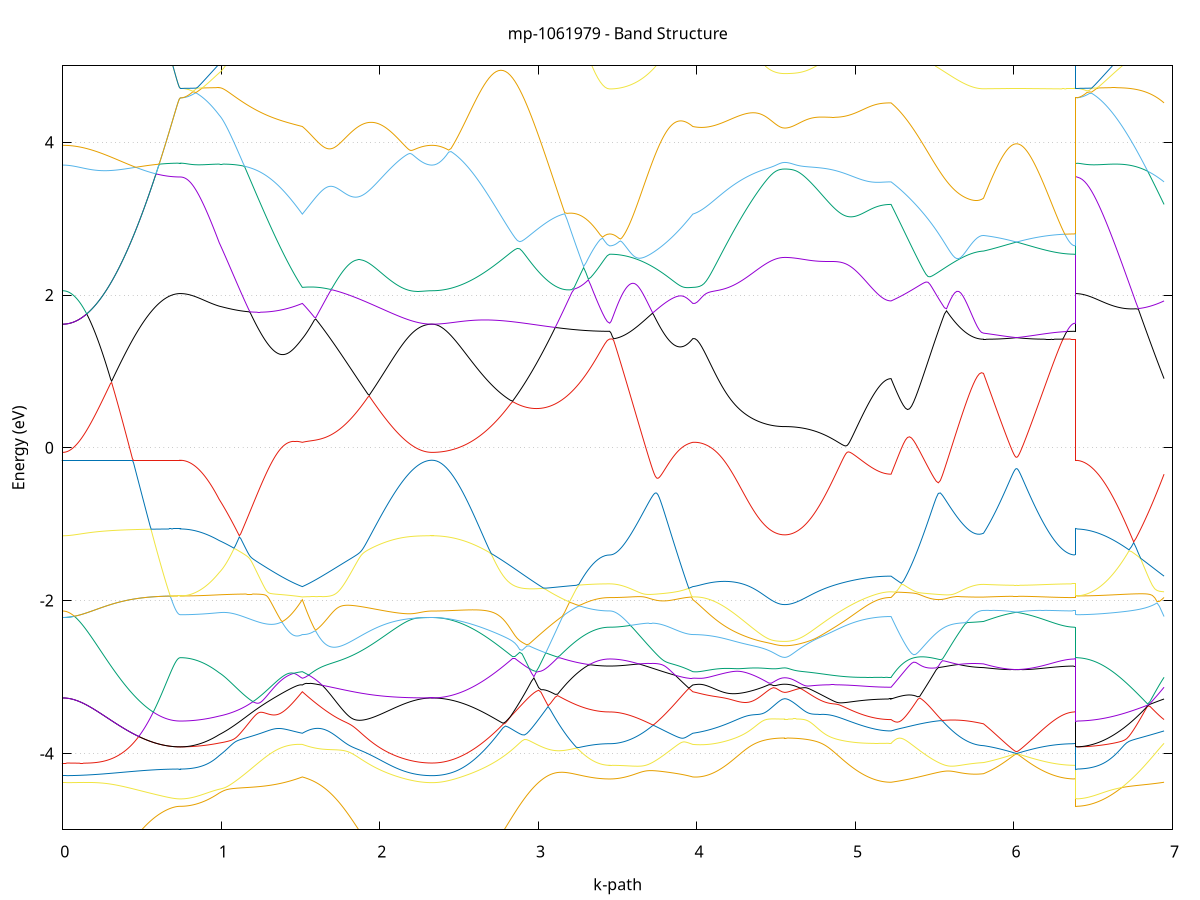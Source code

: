 set title 'mp-1061979 - Band Structure'
set xlabel 'k-path'
set ylabel 'Energy (eV)'
set grid y
set yrange [-5:5]
set terminal png size 800,600
set output 'mp-1061979_bands_gnuplot.png'
plot '-' using 1:2 with lines notitle, '-' using 1:2 with lines notitle, '-' using 1:2 with lines notitle, '-' using 1:2 with lines notitle, '-' using 1:2 with lines notitle, '-' using 1:2 with lines notitle, '-' using 1:2 with lines notitle, '-' using 1:2 with lines notitle, '-' using 1:2 with lines notitle, '-' using 1:2 with lines notitle, '-' using 1:2 with lines notitle, '-' using 1:2 with lines notitle, '-' using 1:2 with lines notitle, '-' using 1:2 with lines notitle, '-' using 1:2 with lines notitle, '-' using 1:2 with lines notitle, '-' using 1:2 with lines notitle, '-' using 1:2 with lines notitle, '-' using 1:2 with lines notitle, '-' using 1:2 with lines notitle, '-' using 1:2 with lines notitle, '-' using 1:2 with lines notitle, '-' using 1:2 with lines notitle, '-' using 1:2 with lines notitle
0.000000 -22.826928
0.006560 -22.826928
0.013120 -22.826928
0.019679 -22.826928
0.026239 -22.826928
0.032799 -22.826928
0.039359 -22.826928
0.045919 -22.826828
0.052478 -22.826828
0.059038 -22.826828
0.065598 -22.826828
0.072158 -22.826728
0.078718 -22.826728
0.085277 -22.826728
0.091837 -22.826628
0.098397 -22.826628
0.104957 -22.826528
0.111517 -22.826528
0.118077 -22.826428
0.124636 -22.826428
0.131196 -22.826328
0.137756 -22.826328
0.144316 -22.826228
0.150876 -22.826128
0.157435 -22.826128
0.163995 -22.826028
0.170555 -22.825928
0.177115 -22.825928
0.183675 -22.825828
0.190234 -22.825728
0.196794 -22.825628
0.203354 -22.825528
0.209914 -22.825528
0.216474 -22.825428
0.223033 -22.825328
0.229593 -22.825228
0.236153 -22.825128
0.242713 -22.825028
0.249273 -22.824928
0.255832 -22.824828
0.262392 -22.824728
0.268952 -22.824628
0.275512 -22.824528
0.282072 -22.824428
0.288631 -22.824328
0.295191 -22.824228
0.301751 -22.824128
0.308311 -22.824028
0.314871 -22.823928
0.321431 -22.823828
0.327990 -22.823728
0.334550 -22.823628
0.341110 -22.823428
0.347670 -22.823328
0.354230 -22.823228
0.360789 -22.823128
0.367349 -22.823028
0.373909 -22.822928
0.380469 -22.822828
0.387029 -22.822728
0.393588 -22.822628
0.400148 -22.822528
0.406708 -22.822328
0.413268 -22.822228
0.419828 -22.822128
0.426387 -22.822028
0.432947 -22.821928
0.439507 -22.821828
0.446067 -22.821728
0.452627 -22.821628
0.459186 -22.821528
0.465746 -22.821428
0.472306 -22.821328
0.478866 -22.821228
0.485426 -22.821128
0.491985 -22.821028
0.498545 -22.820928
0.505105 -22.820828
0.511665 -22.820728
0.518225 -22.820628
0.524784 -22.820528
0.531344 -22.820428
0.537904 -22.820428
0.544464 -22.820328
0.551024 -22.820228
0.557584 -22.820128
0.564143 -22.820028
0.570703 -22.820028
0.577263 -22.819928
0.583823 -22.819828
0.590383 -22.819828
0.596942 -22.819728
0.603502 -22.819628
0.610062 -22.819628
0.616622 -22.819528
0.623182 -22.819528
0.629741 -22.819428
0.636301 -22.819428
0.642861 -22.819328
0.649421 -22.819328
0.655981 -22.819228
0.662540 -22.819228
0.669100 -22.819228
0.675660 -22.819128
0.682220 -22.819128
0.688780 -22.819128
0.695339 -22.819128
0.701899 -22.819028
0.708459 -22.819028
0.715019 -22.819028
0.721579 -22.819028
0.728138 -22.819028
0.734698 -22.819028
0.741258 -22.819028
0.741258 -22.819028
0.751070 -22.819028
0.760881 -22.819128
0.770692 -22.819228
0.780504 -22.819428
0.790315 -22.819728
0.800127 -22.819928
0.809938 -22.820328
0.819750 -22.820728
0.829561 -22.821228
0.839372 -22.821728
0.849184 -22.822228
0.858995 -22.822828
0.868807 -22.823528
0.878618 -22.824228
0.888430 -22.825028
0.898241 -22.825828
0.908052 -22.826628
0.917864 -22.827628
0.927675 -22.828528
0.937487 -22.829528
0.947298 -22.830628
0.957110 -22.831728
0.966921 -22.832828
0.976732 -22.834028
0.986544 -22.835228
0.986544 -22.835228
0.995003 -22.836128
1.003463 -22.837028
1.011922 -22.838028
1.020382 -22.839028
1.028842 -22.839928
1.037301 -22.841028
1.045761 -22.842028
1.054220 -22.843028
1.062680 -22.844128
1.071139 -22.845228
1.079599 -22.846328
1.088058 -22.847428
1.096518 -22.848528
1.104977 -22.849728
1.113437 -22.850828
1.121896 -22.852028
1.130356 -22.853228
1.138815 -22.854428
1.147275 -22.855628
1.155735 -22.856828
1.164194 -22.858128
1.172654 -22.859328
1.181113 -22.860628
1.189573 -22.861828
1.198032 -22.863128
1.206492 -22.864428
1.214951 -22.865628
1.223411 -22.866928
1.231870 -22.868228
1.240330 -22.869528
1.248789 -22.870828
1.257249 -22.872128
1.265708 -22.873428
1.274168 -22.874728
1.282628 -22.876028
1.291087 -22.877328
1.299547 -22.878628
1.308006 -22.879928
1.316466 -22.881228
1.324925 -22.882528
1.333385 -22.883828
1.341844 -22.885128
1.350304 -22.886428
1.358763 -22.887728
1.367223 -22.889028
1.375682 -22.890228
1.384142 -22.891528
1.392602 -22.892828
1.401061 -22.894028
1.409521 -22.895328
1.417980 -22.896528
1.426440 -22.897728
1.434899 -22.898928
1.443359 -22.900128
1.451818 -22.901328
1.460278 -22.902528
1.468737 -22.903628
1.477197 -22.904828
1.485656 -22.905928
1.494116 -22.907028
1.502575 -22.908128
1.511035 -22.909228
1.511035 -22.909228
1.519474 -22.907928
1.527914 -22.906628
1.536353 -22.905228
1.544793 -22.903928
1.553232 -22.902528
1.561672 -22.901228
1.570111 -22.899828
1.578551 -22.898528
1.586990 -22.897228
1.595430 -22.896228
1.603869 -22.895128
1.612309 -22.894128
1.620748 -22.893128
1.629188 -22.892028
1.637627 -22.891028
1.646067 -22.889928
1.654506 -22.888928
1.662945 -22.887828
1.671385 -22.886728
1.679824 -22.885728
1.688264 -22.884628
1.696703 -22.883528
1.705143 -22.882428
1.713582 -22.881328
1.722022 -22.880228
1.730461 -22.879128
1.738901 -22.878028
1.747340 -22.876928
1.755780 -22.875828
1.764219 -22.874728
1.772659 -22.873628
1.781098 -22.872528
1.789538 -22.871428
1.797977 -22.870328
1.806416 -22.869228
1.814856 -22.868128
1.823295 -22.867028
1.831735 -22.865928
1.840174 -22.864828
1.848614 -22.863828
1.857053 -22.862728
1.865493 -22.861628
1.873932 -22.860628
1.882372 -22.859528
1.890811 -22.858528
1.899251 -22.857428
1.907690 -22.856428
1.916130 -22.855428
1.924569 -22.854328
1.933009 -22.853328
1.941448 -22.852428
1.949888 -22.851428
1.958327 -22.850428
1.966766 -22.849528
1.975206 -22.848528
1.983645 -22.847628
1.992085 -22.846728
2.000524 -22.845828
2.008964 -22.844928
2.017403 -22.844028
2.025843 -22.843228
2.034282 -22.842328
2.042722 -22.841528
2.051161 -22.840728
2.059601 -22.839928
2.068040 -22.839228
2.076480 -22.838428
2.084919 -22.837728
2.093358 -22.837028
2.101798 -22.836328
2.110237 -22.835728
2.118677 -22.835028
2.127116 -22.834428
2.135556 -22.833828
2.143995 -22.833328
2.152435 -22.832728
2.160874 -22.832228
2.169314 -22.831728
2.177753 -22.831228
2.186193 -22.830728
2.194632 -22.830328
2.203072 -22.829928
2.211511 -22.829528
2.219951 -22.829228
2.228390 -22.828828
2.236830 -22.828528
2.245269 -22.828328
2.253708 -22.828028
2.262148 -22.827828
2.270587 -22.827628
2.279027 -22.827428
2.287466 -22.827328
2.295906 -22.827128
2.304345 -22.827028
2.312785 -22.827028
2.321224 -22.826928
2.329664 -22.826928
2.329664 -22.826928
2.344598 -22.827028
2.359532 -22.827228
2.374466 -22.827528
2.389400 -22.827928
2.404334 -22.828528
2.419268 -22.829228
2.434202 -22.830028
2.449135 -22.831028
2.464069 -22.832028
2.479003 -22.833228
2.493937 -22.834528
2.508871 -22.835928
2.523805 -22.837428
2.538739 -22.839028
2.553673 -22.840728
2.568607 -22.842528
2.583541 -22.844428
2.598475 -22.846428
2.613409 -22.848528
2.628343 -22.850728
2.643277 -22.852928
2.658211 -22.855228
2.673145 -22.857628
2.688079 -22.860028
2.703013 -22.862528
2.717947 -22.865128
2.732881 -22.867728
2.747815 -22.870328
2.762749 -22.873028
2.777683 -22.875728
2.792617 -22.878428
2.807551 -22.881228
2.822485 -22.884028
2.837419 -22.886828
2.852353 -22.889628
2.867287 -22.892428
2.882221 -22.895228
2.897155 -22.898028
2.912089 -22.900728
2.927023 -22.903528
2.941957 -22.906228
2.956891 -22.908928
2.971825 -22.911628
2.986758 -22.914228
3.001692 -22.916828
3.016626 -22.919428
3.031560 -22.921928
3.046494 -22.924428
3.061428 -22.926828
3.076362 -22.929128
3.091296 -22.931428
3.106230 -22.933628
3.121164 -22.935728
3.136098 -22.937828
3.151032 -22.939828
3.165966 -22.941728
3.180900 -22.943528
3.195834 -22.945328
3.210768 -22.946928
3.225702 -22.948528
3.240636 -22.950028
3.255570 -22.951328
3.270504 -22.952628
3.285438 -22.953828
3.300372 -22.954928
3.315306 -22.955928
3.330240 -22.956828
3.345174 -22.957628
3.360108 -22.958328
3.375042 -22.958928
3.389976 -22.959328
3.404910 -22.959728
3.419844 -22.960028
3.434778 -22.960128
3.449712 -22.960228
3.449712 -22.960228
3.458171 -22.960228
3.466631 -22.960128
3.475090 -22.960028
3.483550 -22.959928
3.492009 -22.959828
3.500469 -22.959628
3.508928 -22.959428
3.517388 -22.959228
3.525847 -22.958928
3.534307 -22.958628
3.542767 -22.958328
3.551226 -22.957928
3.559686 -22.957528
3.568145 -22.957128
3.576605 -22.956628
3.585064 -22.956128
3.593524 -22.955628
3.601983 -22.955128
3.610443 -22.954528
3.618902 -22.953928
3.627362 -22.953328
3.635821 -22.952628
3.644281 -22.951928
3.652740 -22.951228
3.661200 -22.950528
3.669660 -22.949728
3.678119 -22.948928
3.686579 -22.948128
3.695038 -22.947328
3.703498 -22.946428
3.711957 -22.945528
3.720417 -22.944628
3.728876 -22.943728
3.737336 -22.942728
3.745795 -22.941728
3.754255 -22.940728
3.762714 -22.939728
3.771174 -22.938728
3.779633 -22.937628
3.788093 -22.936528
3.796553 -22.935428
3.805012 -22.934328
3.813472 -22.933228
3.821931 -22.932028
3.830391 -22.930928
3.838850 -22.929728
3.847310 -22.928528
3.855769 -22.927328
3.864229 -22.926028
3.872688 -22.924828
3.881148 -22.923628
3.889607 -22.922328
3.898067 -22.921028
3.906527 -22.919828
3.914986 -22.918528
3.923446 -22.917228
3.931905 -22.915928
3.940365 -22.914628
3.948824 -22.913228
3.957284 -22.911928
3.965743 -22.910628
3.974203 -22.909228
3.974203 -22.909228
3.988325 -22.910228
4.002447 -22.912228
4.016570 -22.914328
4.030692 -22.916528
4.044814 -22.918628
4.058936 -22.920728
4.073059 -22.922828
4.087181 -22.924928
4.101303 -22.926928
4.115425 -22.928928
4.129548 -22.930928
4.143670 -22.932828
4.157792 -22.934728
4.171915 -22.936528
4.186037 -22.938328
4.200159 -22.940128
4.214281 -22.941828
4.228404 -22.943428
4.242526 -22.945028
4.256648 -22.946628
4.270770 -22.948128
4.284893 -22.949528
4.299015 -22.950828
4.313137 -22.952128
4.327259 -22.953428
4.341382 -22.954528
4.355504 -22.955628
4.369626 -22.956628
4.383749 -22.957628
4.397871 -22.958528
4.411993 -22.959328
4.426115 -22.960028
4.440238 -22.960728
4.454360 -22.961328
4.468482 -22.961828
4.482604 -22.962228
4.496727 -22.962628
4.510849 -22.962928
4.524971 -22.963128
4.539094 -22.963228
4.553216 -22.963228
4.553216 -22.963228
4.561610 -22.963228
4.570005 -22.963128
4.578399 -22.963128
4.586794 -22.963028
4.595188 -22.962828
4.603583 -22.962628
4.611977 -22.962428
4.620372 -22.962228
4.628766 -22.961928
4.637161 -22.961628
4.645555 -22.961328
4.653950 -22.961028
4.662344 -22.960628
4.670739 -22.960228
4.679133 -22.959728
4.687528 -22.959228
4.695922 -22.958728
4.704317 -22.958228
4.712711 -22.957628
4.721106 -22.957028
4.729500 -22.956428
4.737895 -22.955828
4.746289 -22.955128
4.754684 -22.954428
4.763078 -22.953728
4.771473 -22.952928
4.779867 -22.952128
4.788262 -22.951328
4.796656 -22.950528
4.805051 -22.949628
4.813445 -22.948728
4.821840 -22.947828
4.830234 -22.946928
4.838629 -22.945928
4.847023 -22.944928
4.855418 -22.943928
4.863812 -22.942928
4.872207 -22.941928
4.880601 -22.940828
4.888996 -22.939728
4.897390 -22.938628
4.905785 -22.937528
4.914179 -22.936328
4.922574 -22.935228
4.930968 -22.934028
4.939363 -22.932828
4.947757 -22.931628
4.956152 -22.930328
4.964546 -22.929128
4.972941 -22.927828
4.981335 -22.926628
4.989730 -22.925328
4.998124 -22.924028
5.006519 -22.922628
5.014913 -22.921328
5.023308 -22.920028
5.031702 -22.918628
5.040097 -22.917328
5.048491 -22.915928
5.056886 -22.914528
5.065280 -22.913128
5.073675 -22.911728
5.082069 -22.910328
5.090464 -22.908928
5.098858 -22.907528
5.107253 -22.906128
5.115647 -22.904728
5.124042 -22.903328
5.132436 -22.901928
5.140831 -22.900528
5.149225 -22.899128
5.157620 -22.897828
5.166014 -22.896428
5.174409 -22.895128
5.182803 -22.893928
5.191198 -22.892728
5.199592 -22.891728
5.207987 -22.890828
5.216381 -22.890228
5.224776 -22.890028
5.224776 -22.890028
5.237733 -22.892528
5.250690 -22.894928
5.263648 -22.897428
5.276605 -22.899828
5.289562 -22.902228
5.302519 -22.904628
5.315477 -22.907028
5.328434 -22.909428
5.341391 -22.911728
5.354348 -22.914028
5.367306 -22.916328
5.380263 -22.918528
5.393220 -22.920728
5.406177 -22.922928
5.419135 -22.925028
5.432092 -22.927028
5.445049 -22.929128
5.458006 -22.931028
5.470964 -22.932928
5.483921 -22.934828
5.496878 -22.936628
5.509836 -22.938328
5.522793 -22.940028
5.535750 -22.941628
5.548707 -22.943128
5.561665 -22.944628
5.574622 -22.946028
5.587579 -22.947328
5.600536 -22.948528
5.613494 -22.949728
5.626451 -22.950828
5.639408 -22.951828
5.652365 -22.952728
5.665323 -22.953628
5.678280 -22.954428
5.691237 -22.955028
5.704194 -22.955728
5.717152 -22.956228
5.730109 -22.956628
5.743066 -22.957028
5.756024 -22.957228
5.768981 -22.957428
5.781938 -22.957528
5.794895 -22.957528
5.807853 -22.957428
5.807853 -22.957428
5.814431 -22.957228
5.821010 -22.957028
5.827589 -22.956828
5.834167 -22.956528
5.840746 -22.956328
5.847325 -22.956028
5.853904 -22.955828
5.860482 -22.955528
5.867061 -22.955328
5.873640 -22.955028
5.880218 -22.954728
5.886797 -22.954428
5.893376 -22.954128
5.899954 -22.953828
5.906533 -22.953528
5.913112 -22.953228
5.919691 -22.952928
5.926269 -22.952628
5.932848 -22.952328
5.939427 -22.952028
5.946005 -22.951728
5.952584 -22.951328
5.959163 -22.951028
5.965741 -22.950728
5.972320 -22.950328
5.978899 -22.950028
5.985478 -22.949728
5.992056 -22.949328
5.998635 -22.949028
6.005214 -22.948728
6.011792 -22.948328
6.018371 -22.948228
6.024950 -22.948628
6.031528 -22.948928
6.038107 -22.949228
6.044686 -22.949628
6.051265 -22.949928
6.057843 -22.950228
6.064422 -22.950628
6.071001 -22.950928
6.077579 -22.951228
6.084158 -22.951628
6.090737 -22.951928
6.097315 -22.952228
6.103894 -22.952528
6.110473 -22.952828
6.117052 -22.953128
6.123630 -22.953428
6.130209 -22.953728
6.136788 -22.954028
6.143366 -22.954328
6.149945 -22.954628
6.156524 -22.954928
6.163102 -22.955228
6.169681 -22.955428
6.176260 -22.955728
6.182839 -22.956028
6.189417 -22.956228
6.195996 -22.956528
6.202575 -22.956728
6.209153 -22.956928
6.215732 -22.957228
6.222311 -22.957428
6.228889 -22.957628
6.235468 -22.957828
6.242047 -22.958028
6.248626 -22.958228
6.255204 -22.958428
6.261783 -22.958528
6.268362 -22.958728
6.274940 -22.958928
6.281519 -22.959028
6.288098 -22.959228
6.294676 -22.959328
6.301255 -22.959428
6.307834 -22.959528
6.314413 -22.959628
6.320991 -22.959728
6.327570 -22.959828
6.334149 -22.959928
6.340727 -22.960028
6.347306 -22.960028
6.353885 -22.960128
6.360464 -22.960128
6.367042 -22.960128
6.373621 -22.960228
6.380200 -22.960228
6.386778 -22.960228
6.386778 -22.819028
6.401516 -22.819028
6.416253 -22.819228
6.430991 -22.819528
6.445728 -22.820028
6.460466 -22.820528
6.475203 -22.821228
6.489941 -22.821928
6.504678 -22.822828
6.519416 -22.823928
6.534153 -22.825028
6.548891 -22.826228
6.563628 -22.827628
6.578365 -22.829028
6.593103 -22.830628
6.607840 -22.832328
6.622578 -22.834028
6.637315 -22.835928
6.652053 -22.837828
6.666790 -22.839928
6.681528 -22.842028
6.696265 -22.844228
6.711003 -22.846528
6.725740 -22.848828
6.740478 -22.851328
6.755215 -22.853728
6.769953 -22.856328
6.784690 -22.858928
6.799428 -22.861628
6.814165 -22.864328
6.828903 -22.867028
6.843640 -22.869828
6.858377 -22.872628
6.873115 -22.875528
6.887852 -22.878428
6.902590 -22.881228
6.917327 -22.884228
6.932065 -22.887128
6.946802 -22.890028
e
0.000000 -22.826928
0.006560 -22.826928
0.013120 -22.826928
0.019679 -22.826928
0.026239 -22.826928
0.032799 -22.826928
0.039359 -22.826928
0.045919 -22.826828
0.052478 -22.826828
0.059038 -22.826828
0.065598 -22.826828
0.072158 -22.826728
0.078718 -22.826728
0.085277 -22.826728
0.091837 -22.826628
0.098397 -22.826628
0.104957 -22.826528
0.111517 -22.826528
0.118077 -22.826428
0.124636 -22.826428
0.131196 -22.826328
0.137756 -22.826328
0.144316 -22.826228
0.150876 -22.826128
0.157435 -22.826128
0.163995 -22.826028
0.170555 -22.825928
0.177115 -22.825928
0.183675 -22.825828
0.190234 -22.825728
0.196794 -22.825628
0.203354 -22.825528
0.209914 -22.825528
0.216474 -22.825428
0.223033 -22.825328
0.229593 -22.825228
0.236153 -22.825128
0.242713 -22.825028
0.249273 -22.824928
0.255832 -22.824828
0.262392 -22.824728
0.268952 -22.824628
0.275512 -22.824528
0.282072 -22.824428
0.288631 -22.824328
0.295191 -22.824228
0.301751 -22.824128
0.308311 -22.824028
0.314871 -22.823928
0.321431 -22.823828
0.327990 -22.823728
0.334550 -22.823628
0.341110 -22.823428
0.347670 -22.823328
0.354230 -22.823228
0.360789 -22.823128
0.367349 -22.823028
0.373909 -22.822928
0.380469 -22.822828
0.387029 -22.822728
0.393588 -22.822628
0.400148 -22.822528
0.406708 -22.822328
0.413268 -22.822228
0.419828 -22.822128
0.426387 -22.822028
0.432947 -22.821928
0.439507 -22.821828
0.446067 -22.821728
0.452627 -22.821628
0.459186 -22.821528
0.465746 -22.821428
0.472306 -22.821328
0.478866 -22.821228
0.485426 -22.821128
0.491985 -22.821028
0.498545 -22.820928
0.505105 -22.820828
0.511665 -22.820728
0.518225 -22.820628
0.524784 -22.820528
0.531344 -22.820428
0.537904 -22.820428
0.544464 -22.820328
0.551024 -22.820228
0.557584 -22.820128
0.564143 -22.820028
0.570703 -22.820028
0.577263 -22.819928
0.583823 -22.819828
0.590383 -22.819828
0.596942 -22.819728
0.603502 -22.819628
0.610062 -22.819628
0.616622 -22.819528
0.623182 -22.819528
0.629741 -22.819428
0.636301 -22.819428
0.642861 -22.819328
0.649421 -22.819328
0.655981 -22.819228
0.662540 -22.819228
0.669100 -22.819228
0.675660 -22.819128
0.682220 -22.819128
0.688780 -22.819128
0.695339 -22.819128
0.701899 -22.819028
0.708459 -22.819028
0.715019 -22.819028
0.721579 -22.819028
0.728138 -22.819028
0.734698 -22.819028
0.741258 -22.819028
0.741258 -22.819028
0.751070 -22.819028
0.760881 -22.819128
0.770692 -22.819228
0.780504 -22.819428
0.790315 -22.819628
0.800127 -22.819828
0.809938 -22.820128
0.819750 -22.820528
0.829561 -22.820928
0.839372 -22.821428
0.849184 -22.821828
0.858995 -22.822428
0.868807 -22.823028
0.878618 -22.823628
0.888430 -22.824328
0.898241 -22.825028
0.908052 -22.825728
0.917864 -22.826528
0.927675 -22.827428
0.937487 -22.828328
0.947298 -22.829228
0.957110 -22.830128
0.966921 -22.831128
0.976732 -22.832228
0.986544 -22.833228
0.986544 -22.833228
0.995003 -22.834028
1.003463 -22.834828
1.011922 -22.835728
1.020382 -22.836528
1.028842 -22.837428
1.037301 -22.838328
1.045761 -22.839228
1.054220 -22.840128
1.062680 -22.841128
1.071139 -22.842028
1.079599 -22.843028
1.088058 -22.844028
1.096518 -22.845028
1.104977 -22.846028
1.113437 -22.847128
1.121896 -22.848128
1.130356 -22.849228
1.138815 -22.850328
1.147275 -22.851428
1.155735 -22.852528
1.164194 -22.853628
1.172654 -22.854728
1.181113 -22.855928
1.189573 -22.857128
1.198032 -22.858228
1.206492 -22.859428
1.214951 -22.860628
1.223411 -22.861828
1.231870 -22.863028
1.240330 -22.864328
1.248789 -22.865528
1.257249 -22.866828
1.265708 -22.868028
1.274168 -22.869328
1.282628 -22.870528
1.291087 -22.871828
1.299547 -22.873128
1.308006 -22.874428
1.316466 -22.875728
1.324925 -22.877028
1.333385 -22.878328
1.341844 -22.879628
1.350304 -22.880928
1.358763 -22.882228
1.367223 -22.883528
1.375682 -22.884928
1.384142 -22.886228
1.392602 -22.887528
1.401061 -22.888828
1.409521 -22.890128
1.417980 -22.891528
1.426440 -22.892828
1.434899 -22.894128
1.443359 -22.895428
1.451818 -22.896728
1.460278 -22.898128
1.468737 -22.899428
1.477197 -22.900728
1.485656 -22.902028
1.494116 -22.903328
1.502575 -22.904628
1.511035 -22.905928
1.511035 -22.905928
1.519474 -22.904928
1.527914 -22.904028
1.536353 -22.903128
1.544793 -22.902128
1.553232 -22.901128
1.561672 -22.900228
1.570111 -22.899228
1.578551 -22.898228
1.586990 -22.897128
1.595430 -22.895828
1.603869 -22.894428
1.612309 -22.893128
1.620748 -22.891828
1.629188 -22.890428
1.637627 -22.889128
1.646067 -22.887828
1.654506 -22.886428
1.662945 -22.885128
1.671385 -22.883828
1.679824 -22.882528
1.688264 -22.881228
1.696703 -22.879928
1.705143 -22.878628
1.713582 -22.877428
1.722022 -22.876128
1.730461 -22.874928
1.738901 -22.873628
1.747340 -22.872428
1.755780 -22.871228
1.764219 -22.870028
1.772659 -22.868828
1.781098 -22.867628
1.789538 -22.866428
1.797977 -22.865228
1.806416 -22.864128
1.814856 -22.863028
1.823295 -22.861828
1.831735 -22.860728
1.840174 -22.859628
1.848614 -22.858628
1.857053 -22.857528
1.865493 -22.856528
1.873932 -22.855428
1.882372 -22.854428
1.890811 -22.853428
1.899251 -22.852428
1.907690 -22.851528
1.916130 -22.850528
1.924569 -22.849628
1.933009 -22.848728
1.941448 -22.847828
1.949888 -22.846928
1.958327 -22.846028
1.966766 -22.845228
1.975206 -22.844328
1.983645 -22.843528
1.992085 -22.842728
2.000524 -22.842028
2.008964 -22.841228
2.017403 -22.840528
2.025843 -22.839828
2.034282 -22.839128
2.042722 -22.838428
2.051161 -22.837728
2.059601 -22.837128
2.068040 -22.836528
2.076480 -22.835928
2.084919 -22.835328
2.093358 -22.834728
2.101798 -22.834228
2.110237 -22.833628
2.118677 -22.833128
2.127116 -22.832728
2.135556 -22.832228
2.143995 -22.831728
2.152435 -22.831328
2.160874 -22.830928
2.169314 -22.830528
2.177753 -22.830128
2.186193 -22.829828
2.194632 -22.829528
2.203072 -22.829228
2.211511 -22.828928
2.219951 -22.828628
2.228390 -22.828428
2.236830 -22.828128
2.245269 -22.827928
2.253708 -22.827728
2.262148 -22.827628
2.270587 -22.827428
2.279027 -22.827328
2.287466 -22.827228
2.295906 -22.827128
2.304345 -22.827028
2.312785 -22.827028
2.321224 -22.826928
2.329664 -22.826928
2.329664 -22.826928
2.344598 -22.827028
2.359532 -22.827128
2.374466 -22.827428
2.389400 -22.827728
2.404334 -22.828128
2.419268 -22.828728
2.434202 -22.829328
2.449135 -22.830028
2.464069 -22.830828
2.479003 -22.831728
2.493937 -22.832728
2.508871 -22.833728
2.523805 -22.834928
2.538739 -22.836128
2.553673 -22.837428
2.568607 -22.838828
2.583541 -22.840328
2.598475 -22.841828
2.613409 -22.843528
2.628343 -22.845128
2.643277 -22.846928
2.658211 -22.848728
2.673145 -22.850528
2.688079 -22.852528
2.703013 -22.854428
2.717947 -22.856428
2.732881 -22.858528
2.747815 -22.860628
2.762749 -22.862728
2.777683 -22.864928
2.792617 -22.867128
2.807551 -22.869328
2.822485 -22.871528
2.837419 -22.873828
2.852353 -22.876128
2.867287 -22.878328
2.882221 -22.880628
2.897155 -22.882928
2.912089 -22.885228
2.927023 -22.887528
2.941957 -22.889728
2.956891 -22.892028
2.971825 -22.894228
2.986758 -22.896428
3.001692 -22.898628
3.016626 -22.900728
3.031560 -22.902928
3.046494 -22.904928
3.061428 -22.907028
3.076362 -22.909028
3.091296 -22.910928
3.106230 -22.912828
3.121164 -22.914628
3.136098 -22.916428
3.151032 -22.918128
3.165966 -22.919828
3.180900 -22.921428
3.195834 -22.922928
3.210768 -22.924328
3.225702 -22.925728
3.240636 -22.927028
3.255570 -22.928228
3.270504 -22.929328
3.285438 -22.930428
3.300372 -22.931328
3.315306 -22.932228
3.330240 -22.933028
3.345174 -22.933728
3.360108 -22.934328
3.375042 -22.934828
3.389976 -22.935228
3.404910 -22.935628
3.419844 -22.935828
3.434778 -22.936028
3.449712 -22.936028
3.449712 -22.936028
3.458171 -22.936028
3.466631 -22.936028
3.475090 -22.935928
3.483550 -22.935928
3.492009 -22.935828
3.500469 -22.935728
3.508928 -22.935628
3.517388 -22.935528
3.525847 -22.935328
3.534307 -22.935228
3.542767 -22.935028
3.551226 -22.934828
3.559686 -22.934628
3.568145 -22.934428
3.576605 -22.934228
3.585064 -22.933928
3.593524 -22.933628
3.601983 -22.933428
3.610443 -22.933128
3.618902 -22.932728
3.627362 -22.932428
3.635821 -22.932128
3.644281 -22.931728
3.652740 -22.931328
3.661200 -22.930928
3.669660 -22.930528
3.678119 -22.930128
3.686579 -22.929628
3.695038 -22.929228
3.703498 -22.928728
3.711957 -22.928228
3.720417 -22.927728
3.728876 -22.927228
3.737336 -22.926628
3.745795 -22.926128
3.754255 -22.925528
3.762714 -22.924928
3.771174 -22.924328
3.779633 -22.923728
3.788093 -22.923128
3.796553 -22.922528
3.805012 -22.921828
3.813472 -22.921128
3.821931 -22.920528
3.830391 -22.919828
3.838850 -22.919128
3.847310 -22.918328
3.855769 -22.917628
3.864229 -22.916828
3.872688 -22.916128
3.881148 -22.915328
3.889607 -22.914528
3.898067 -22.913728
3.906527 -22.912928
3.914986 -22.912028
3.923446 -22.911228
3.931905 -22.910328
3.940365 -22.909528
3.948824 -22.908628
3.957284 -22.907728
3.965743 -22.906828
3.974203 -22.905928
3.974203 -22.905928
3.988325 -22.903928
4.002447 -22.900928
4.016570 -22.897728
4.030692 -22.894428
4.044814 -22.891128
4.058936 -22.887728
4.073059 -22.884428
4.087181 -22.881028
4.101303 -22.877728
4.115425 -22.874328
4.129548 -22.871028
4.143670 -22.867728
4.157792 -22.864528
4.171915 -22.861328
4.186037 -22.858128
4.200159 -22.855028
4.214281 -22.852028
4.228404 -22.849028
4.242526 -22.846128
4.256648 -22.843328
4.270770 -22.840628
4.284893 -22.837928
4.299015 -22.835428
4.313137 -22.833028
4.327259 -22.830628
4.341382 -22.828428
4.355504 -22.826328
4.369626 -22.824428
4.383749 -22.822528
4.397871 -22.820828
4.411993 -22.819328
4.426115 -22.817828
4.440238 -22.816528
4.454360 -22.815428
4.468482 -22.814428
4.482604 -22.813528
4.496727 -22.812928
4.510849 -22.812328
4.524971 -22.811928
4.539094 -22.811728
4.553216 -22.811628
4.553216 -22.811628
4.561610 -22.811628
4.570005 -22.811728
4.578399 -22.811728
4.586794 -22.811828
4.595188 -22.812028
4.603583 -22.812128
4.611977 -22.812328
4.620372 -22.812528
4.628766 -22.812728
4.637161 -22.813028
4.645555 -22.813328
4.653950 -22.813628
4.662344 -22.813928
4.670739 -22.814328
4.679133 -22.814728
4.687528 -22.815128
4.695922 -22.815528
4.704317 -22.816028
4.712711 -22.816528
4.721106 -22.817028
4.729500 -22.817628
4.737895 -22.818228
4.746289 -22.818828
4.754684 -22.819428
4.763078 -22.820028
4.771473 -22.820728
4.779867 -22.821428
4.788262 -22.822128
4.796656 -22.822928
4.805051 -22.823728
4.813445 -22.824428
4.821840 -22.825328
4.830234 -22.826128
4.838629 -22.827028
4.847023 -22.827828
4.855418 -22.828828
4.863812 -22.829728
4.872207 -22.830628
4.880601 -22.831628
4.888996 -22.832628
4.897390 -22.833628
4.905785 -22.834628
4.914179 -22.835728
4.922574 -22.836728
4.930968 -22.837828
4.939363 -22.838928
4.947757 -22.840128
4.956152 -22.841228
4.964546 -22.842328
4.972941 -22.843528
4.981335 -22.844728
4.989730 -22.845928
4.998124 -22.847128
5.006519 -22.848428
5.014913 -22.849628
5.023308 -22.850928
5.031702 -22.852128
5.040097 -22.853428
5.048491 -22.854728
5.056886 -22.856028
5.065280 -22.857328
5.073675 -22.858728
5.082069 -22.860028
5.090464 -22.861328
5.098858 -22.862728
5.107253 -22.864128
5.115647 -22.865428
5.124042 -22.866828
5.132436 -22.868128
5.140831 -22.869528
5.149225 -22.870828
5.157620 -22.872228
5.166014 -22.873528
5.174409 -22.874728
5.182803 -22.876028
5.191198 -22.877128
5.199592 -22.878228
5.207987 -22.879028
5.216381 -22.879628
5.224776 -22.879828
5.224776 -22.879828
5.237733 -22.881928
5.250690 -22.883928
5.263648 -22.885928
5.276605 -22.887928
5.289562 -22.889928
5.302519 -22.891928
5.315477 -22.893928
5.328434 -22.895828
5.341391 -22.897828
5.354348 -22.899728
5.367306 -22.901528
5.380263 -22.903428
5.393220 -22.905228
5.406177 -22.907028
5.419135 -22.908828
5.432092 -22.910528
5.445049 -22.912228
5.458006 -22.913828
5.470964 -22.915428
5.483921 -22.917028
5.496878 -22.918528
5.509836 -22.920028
5.522793 -22.921428
5.535750 -22.922828
5.548707 -22.924128
5.561665 -22.925428
5.574622 -22.926628
5.587579 -22.927828
5.600536 -22.928928
5.613494 -22.929928
5.626451 -22.931028
5.639408 -22.931928
5.652365 -22.932828
5.665323 -22.933628
5.678280 -22.934428
5.691237 -22.935128
5.704194 -22.935828
5.717152 -22.936428
5.730109 -22.936928
5.743066 -22.937428
5.756024 -22.937828
5.768981 -22.938128
5.781938 -22.938428
5.794895 -22.938628
5.807853 -22.938828
5.807853 -22.938828
5.814431 -22.939028
5.821010 -22.939228
5.827589 -22.939428
5.834167 -22.939728
5.840746 -22.939928
5.847325 -22.940228
5.853904 -22.940428
5.860482 -22.940728
5.867061 -22.941028
5.873640 -22.941228
5.880218 -22.941528
5.886797 -22.941828
5.893376 -22.942128
5.899954 -22.942428
5.906533 -22.942728
5.913112 -22.943028
5.919691 -22.943328
5.926269 -22.943628
5.932848 -22.943928
5.939427 -22.944228
5.946005 -22.944628
5.952584 -22.944928
5.959163 -22.945228
5.965741 -22.945528
5.972320 -22.945928
5.978899 -22.946228
5.985478 -22.946528
5.992056 -22.946928
5.998635 -22.947228
6.005214 -22.947628
6.011792 -22.947928
6.018371 -22.948028
6.024950 -22.947728
6.031528 -22.947328
6.038107 -22.947028
6.044686 -22.946728
6.051265 -22.946328
6.057843 -22.946028
6.064422 -22.945728
6.071001 -22.945328
6.077579 -22.945028
6.084158 -22.944728
6.090737 -22.944428
6.097315 -22.944028
6.103894 -22.943728
6.110473 -22.943428
6.117052 -22.943128
6.123630 -22.942828
6.130209 -22.942528
6.136788 -22.942228
6.143366 -22.941928
6.149945 -22.941628
6.156524 -22.941328
6.163102 -22.941128
6.169681 -22.940828
6.176260 -22.940528
6.182839 -22.940328
6.189417 -22.940028
6.195996 -22.939828
6.202575 -22.939528
6.209153 -22.939328
6.215732 -22.939028
6.222311 -22.938828
6.228889 -22.938628
6.235468 -22.938428
6.242047 -22.938228
6.248626 -22.938028
6.255204 -22.937828
6.261783 -22.937728
6.268362 -22.937528
6.274940 -22.937328
6.281519 -22.937228
6.288098 -22.937028
6.294676 -22.936928
6.301255 -22.936828
6.307834 -22.936728
6.314413 -22.936628
6.320991 -22.936528
6.327570 -22.936428
6.334149 -22.936328
6.340727 -22.936228
6.347306 -22.936228
6.353885 -22.936128
6.360464 -22.936128
6.367042 -22.936028
6.373621 -22.936028
6.380200 -22.936028
6.386778 -22.936028
6.386778 -22.819028
6.401516 -22.819028
6.416253 -22.819228
6.430991 -22.819528
6.445728 -22.819828
6.460466 -22.820328
6.475203 -22.820928
6.489941 -22.821628
6.504678 -22.822428
6.519416 -22.823328
6.534153 -22.824328
6.548891 -22.825428
6.563628 -22.826628
6.578365 -22.827828
6.593103 -22.829228
6.607840 -22.830728
6.622578 -22.832228
6.637315 -22.833828
6.652053 -22.835528
6.666790 -22.837328
6.681528 -22.839128
6.696265 -22.841028
6.711003 -22.843028
6.725740 -22.845128
6.740478 -22.847128
6.755215 -22.849328
6.769953 -22.851528
6.784690 -22.853728
6.799428 -22.856028
6.814165 -22.858328
6.828903 -22.860628
6.843640 -22.862928
6.858377 -22.865328
6.873115 -22.867728
6.887852 -22.870128
6.902590 -22.872628
6.917327 -22.875028
6.932065 -22.877428
6.946802 -22.879828
e
0.000000 -22.715428
0.006560 -22.715428
0.013120 -22.715428
0.019679 -22.715528
0.026239 -22.715528
0.032799 -22.715628
0.039359 -22.715728
0.045919 -22.715828
0.052478 -22.715928
0.059038 -22.716028
0.065598 -22.716128
0.072158 -22.716328
0.078718 -22.716528
0.085277 -22.716728
0.091837 -22.716928
0.098397 -22.717128
0.104957 -22.717328
0.111517 -22.717528
0.118077 -22.717828
0.124636 -22.718128
0.131196 -22.718328
0.137756 -22.718628
0.144316 -22.718928
0.150876 -22.719328
0.157435 -22.719628
0.163995 -22.719928
0.170555 -22.720328
0.177115 -22.720628
0.183675 -22.721028
0.190234 -22.721428
0.196794 -22.721828
0.203354 -22.722228
0.209914 -22.722628
0.216474 -22.723028
0.223033 -22.723528
0.229593 -22.723928
0.236153 -22.724428
0.242713 -22.724828
0.249273 -22.725328
0.255832 -22.725828
0.262392 -22.726328
0.268952 -22.726828
0.275512 -22.727228
0.282072 -22.727728
0.288631 -22.728328
0.295191 -22.728828
0.301751 -22.729328
0.308311 -22.729828
0.314871 -22.730328
0.321431 -22.730828
0.327990 -22.731428
0.334550 -22.731928
0.341110 -22.732428
0.347670 -22.733028
0.354230 -22.733528
0.360789 -22.734128
0.367349 -22.734628
0.373909 -22.735128
0.380469 -22.735728
0.387029 -22.736228
0.393588 -22.736728
0.400148 -22.737328
0.406708 -22.737828
0.413268 -22.738328
0.419828 -22.738928
0.426387 -22.739428
0.432947 -22.739928
0.439507 -22.740428
0.446067 -22.741028
0.452627 -22.741528
0.459186 -22.742028
0.465746 -22.742528
0.472306 -22.743028
0.478866 -22.743428
0.485426 -22.743928
0.491985 -22.744428
0.498545 -22.744928
0.505105 -22.745328
0.511665 -22.745828
0.518225 -22.746228
0.524784 -22.746628
0.531344 -22.747028
0.537904 -22.747528
0.544464 -22.747928
0.551024 -22.748328
0.557584 -22.748628
0.564143 -22.749028
0.570703 -22.749428
0.577263 -22.749728
0.583823 -22.750128
0.590383 -22.750428
0.596942 -22.750728
0.603502 -22.751028
0.610062 -22.751328
0.616622 -22.751628
0.623182 -22.751828
0.629741 -22.752128
0.636301 -22.752328
0.642861 -22.752528
0.649421 -22.752728
0.655981 -22.752928
0.662540 -22.753128
0.669100 -22.753328
0.675660 -22.753428
0.682220 -22.753628
0.688780 -22.753728
0.695339 -22.753828
0.701899 -22.753928
0.708459 -22.754028
0.715019 -22.754128
0.721579 -22.754128
0.728138 -22.754228
0.734698 -22.754228
0.741258 -22.754228
0.741258 -22.754228
0.751070 -22.754228
0.760881 -22.754128
0.770692 -22.754128
0.780504 -22.754028
0.790315 -22.754028
0.800127 -22.753928
0.809938 -22.753728
0.819750 -22.753628
0.829561 -22.753428
0.839372 -22.753328
0.849184 -22.753128
0.858995 -22.752928
0.868807 -22.752728
0.878618 -22.752428
0.888430 -22.752228
0.898241 -22.751928
0.908052 -22.751628
0.917864 -22.751328
0.927675 -22.751028
0.937487 -22.750628
0.947298 -22.750328
0.957110 -22.749928
0.966921 -22.749528
0.976732 -22.749128
0.986544 -22.748728
0.986544 -22.748728
0.995003 -22.748428
1.003463 -22.748128
1.011922 -22.747828
1.020382 -22.747428
1.028842 -22.747128
1.037301 -22.746728
1.045761 -22.746328
1.054220 -22.745928
1.062680 -22.745528
1.071139 -22.745128
1.079599 -22.744628
1.088058 -22.744228
1.096518 -22.743828
1.104977 -22.743328
1.113437 -22.742828
1.121896 -22.742428
1.130356 -22.741928
1.138815 -22.741428
1.147275 -22.740928
1.155735 -22.740428
1.164194 -22.739928
1.172654 -22.739328
1.181113 -22.738828
1.189573 -22.738328
1.198032 -22.737828
1.206492 -22.737228
1.214951 -22.736728
1.223411 -22.736128
1.231870 -22.735628
1.240330 -22.735028
1.248789 -22.734528
1.257249 -22.733928
1.265708 -22.733428
1.274168 -22.732828
1.282628 -22.732228
1.291087 -22.731728
1.299547 -22.731128
1.308006 -22.730628
1.316466 -22.730028
1.324925 -22.729528
1.333385 -22.728928
1.341844 -22.728428
1.350304 -22.727828
1.358763 -22.727328
1.367223 -22.726828
1.375682 -22.726228
1.384142 -22.725728
1.392602 -22.725228
1.401061 -22.724728
1.409521 -22.724228
1.417980 -22.723728
1.426440 -22.723228
1.434899 -22.722728
1.443359 -22.722228
1.451818 -22.721728
1.460278 -22.721228
1.468737 -22.720828
1.477197 -22.720328
1.485656 -22.719828
1.494116 -22.719428
1.502575 -22.719028
1.511035 -22.718528
1.511035 -22.718528
1.519474 -22.718728
1.527914 -22.718928
1.536353 -22.719128
1.544793 -22.719228
1.553232 -22.719428
1.561672 -22.719628
1.570111 -22.719728
1.578551 -22.719828
1.586990 -22.720028
1.595430 -22.720128
1.603869 -22.720228
1.612309 -22.720328
1.620748 -22.720528
1.629188 -22.720628
1.637627 -22.720728
1.646067 -22.720728
1.654506 -22.720828
1.662945 -22.720928
1.671385 -22.721028
1.679824 -22.721028
1.688264 -22.721128
1.696703 -22.721128
1.705143 -22.721228
1.713582 -22.721228
1.722022 -22.721228
1.730461 -22.721328
1.738901 -22.721328
1.747340 -22.721328
1.755780 -22.721328
1.764219 -22.721328
1.772659 -22.721228
1.781098 -22.721228
1.789538 -22.721228
1.797977 -22.721228
1.806416 -22.721128
1.814856 -22.721128
1.823295 -22.721028
1.831735 -22.721028
1.840174 -22.720928
1.848614 -22.720828
1.857053 -22.720828
1.865493 -22.720728
1.873932 -22.720628
1.882372 -22.720528
1.890811 -22.720428
1.899251 -22.720328
1.907690 -22.720228
1.916130 -22.720128
1.924569 -22.720028
1.933009 -22.719928
1.941448 -22.719828
1.949888 -22.719728
1.958327 -22.719528
1.966766 -22.719428
1.975206 -22.719328
1.983645 -22.719228
1.992085 -22.719028
2.000524 -22.718928
2.008964 -22.718828
2.017403 -22.718728
2.025843 -22.718528
2.034282 -22.718428
2.042722 -22.718328
2.051161 -22.718128
2.059601 -22.718028
2.068040 -22.717928
2.076480 -22.717728
2.084919 -22.717628
2.093358 -22.717528
2.101798 -22.717328
2.110237 -22.717228
2.118677 -22.717128
2.127116 -22.717028
2.135556 -22.716928
2.143995 -22.716728
2.152435 -22.716628
2.160874 -22.716528
2.169314 -22.716428
2.177753 -22.716328
2.186193 -22.716228
2.194632 -22.716128
2.203072 -22.716028
2.211511 -22.716028
2.219951 -22.715928
2.228390 -22.715828
2.236830 -22.715828
2.245269 -22.715728
2.253708 -22.715628
2.262148 -22.715628
2.270587 -22.715528
2.279027 -22.715528
2.287466 -22.715528
2.295906 -22.715428
2.304345 -22.715428
2.312785 -22.715428
2.321224 -22.715428
2.329664 -22.715428
2.329664 -22.715428
2.344598 -22.715428
2.359532 -22.715428
2.374466 -22.715428
2.389400 -22.715328
2.404334 -22.715328
2.419268 -22.715328
2.434202 -22.715228
2.449135 -22.715228
2.464069 -22.715128
2.479003 -22.715128
2.493937 -22.715028
2.508871 -22.714928
2.523805 -22.714828
2.538739 -22.714728
2.553673 -22.714628
2.568607 -22.714528
2.583541 -22.714428
2.598475 -22.714328
2.613409 -22.714228
2.628343 -22.714128
2.643277 -22.714028
2.658211 -22.713928
2.673145 -22.713728
2.688079 -22.713628
2.703013 -22.713528
2.717947 -22.713328
2.732881 -22.713228
2.747815 -22.713028
2.762749 -22.712928
2.777683 -22.712728
2.792617 -22.712628
2.807551 -22.712428
2.822485 -22.712328
2.837419 -22.712128
2.852353 -22.712028
2.867287 -22.711828
2.882221 -22.711728
2.897155 -22.711528
2.912089 -22.711328
2.927023 -22.711228
2.941957 -22.711028
2.956891 -22.710928
2.971825 -22.710728
2.986758 -22.710628
3.001692 -22.710428
3.016626 -22.710328
3.031560 -22.710228
3.046494 -22.710028
3.061428 -22.709928
3.076362 -22.709728
3.091296 -22.709628
3.106230 -22.709528
3.121164 -22.709428
3.136098 -22.709328
3.151032 -22.709128
3.165966 -22.709028
3.180900 -22.708928
3.195834 -22.708828
3.210768 -22.708728
3.225702 -22.708628
3.240636 -22.708628
3.255570 -22.708528
3.270504 -22.708428
3.285438 -22.708328
3.300372 -22.708328
3.315306 -22.708228
3.330240 -22.708228
3.345174 -22.708128
3.360108 -22.708128
3.375042 -22.708028
3.389976 -22.708028
3.404910 -22.708028
3.419844 -22.708028
3.434778 -22.708028
3.449712 -22.708028
3.449712 -22.708028
3.458171 -22.708028
3.466631 -22.708028
3.475090 -22.708028
3.483550 -22.708028
3.492009 -22.708128
3.500469 -22.708128
3.508928 -22.708228
3.517388 -22.708228
3.525847 -22.708328
3.534307 -22.708428
3.542767 -22.708528
3.551226 -22.708628
3.559686 -22.708728
3.568145 -22.708828
3.576605 -22.708928
3.585064 -22.709028
3.593524 -22.709228
3.601983 -22.709328
3.610443 -22.709528
3.618902 -22.709628
3.627362 -22.709828
3.635821 -22.710028
3.644281 -22.710128
3.652740 -22.710328
3.661200 -22.710528
3.669660 -22.710728
3.678119 -22.710928
3.686579 -22.711128
3.695038 -22.711328
3.703498 -22.711528
3.711957 -22.711728
3.720417 -22.711928
3.728876 -22.712128
3.737336 -22.712328
3.745795 -22.712628
3.754255 -22.712828
3.762714 -22.713028
3.771174 -22.713328
3.779633 -22.713528
3.788093 -22.713728
3.796553 -22.714028
3.805012 -22.714228
3.813472 -22.714428
3.821931 -22.714728
3.830391 -22.714928
3.838850 -22.715128
3.847310 -22.715428
3.855769 -22.715628
3.864229 -22.715828
3.872688 -22.716028
3.881148 -22.716328
3.889607 -22.716528
3.898067 -22.716728
3.906527 -22.716928
3.914986 -22.717128
3.923446 -22.717428
3.931905 -22.717628
3.940365 -22.717828
3.948824 -22.718028
3.957284 -22.718228
3.965743 -22.718428
3.974203 -22.718528
3.974203 -22.718528
3.988325 -22.718628
4.002447 -22.718728
4.016570 -22.718828
4.030692 -22.718928
4.044814 -22.718928
4.058936 -22.719028
4.073059 -22.719128
4.087181 -22.719228
4.101303 -22.719228
4.115425 -22.719328
4.129548 -22.719428
4.143670 -22.719428
4.157792 -22.719528
4.171915 -22.719628
4.186037 -22.719628
4.200159 -22.719728
4.214281 -22.719828
4.228404 -22.719828
4.242526 -22.719928
4.256648 -22.719928
4.270770 -22.720028
4.284893 -22.720028
4.299015 -22.720128
4.313137 -22.720128
4.327259 -22.720228
4.341382 -22.720228
4.355504 -22.720228
4.369626 -22.720328
4.383749 -22.720328
4.397871 -22.720328
4.411993 -22.720328
4.426115 -22.720428
4.440238 -22.720428
4.454360 -22.720428
4.468482 -22.720428
4.482604 -22.720428
4.496727 -22.720528
4.510849 -22.720528
4.524971 -22.720528
4.539094 -22.720528
4.553216 -22.720528
4.553216 -22.720528
4.561610 -22.720528
4.570005 -22.720528
4.578399 -22.720528
4.586794 -22.720528
4.595188 -22.720628
4.603583 -22.720628
4.611977 -22.720728
4.620372 -22.720728
4.628766 -22.720828
4.637161 -22.720928
4.645555 -22.720928
4.653950 -22.721028
4.662344 -22.721128
4.670739 -22.721228
4.679133 -22.721328
4.687528 -22.721428
4.695922 -22.721628
4.704317 -22.721728
4.712711 -22.721828
4.721106 -22.722028
4.729500 -22.722128
4.737895 -22.722328
4.746289 -22.722428
4.754684 -22.722628
4.763078 -22.722728
4.771473 -22.722928
4.779867 -22.723128
4.788262 -22.723228
4.796656 -22.723428
4.805051 -22.723628
4.813445 -22.723828
4.821840 -22.724028
4.830234 -22.724228
4.838629 -22.724428
4.847023 -22.724628
4.855418 -22.724828
4.863812 -22.725028
4.872207 -22.725128
4.880601 -22.725328
4.888996 -22.725528
4.897390 -22.725728
4.905785 -22.725928
4.914179 -22.726128
4.922574 -22.726328
4.930968 -22.726528
4.939363 -22.726728
4.947757 -22.726928
4.956152 -22.727128
4.964546 -22.727328
4.972941 -22.727528
4.981335 -22.727728
4.989730 -22.727828
4.998124 -22.728028
5.006519 -22.728228
5.014913 -22.728328
5.023308 -22.728528
5.031702 -22.728728
5.040097 -22.728828
5.048491 -22.729028
5.056886 -22.729128
5.065280 -22.729228
5.073675 -22.729428
5.082069 -22.729528
5.090464 -22.729628
5.098858 -22.729728
5.107253 -22.729828
5.115647 -22.729928
5.124042 -22.730028
5.132436 -22.730128
5.140831 -22.730228
5.149225 -22.730328
5.157620 -22.730328
5.166014 -22.730428
5.174409 -22.730428
5.182803 -22.730528
5.191198 -22.730528
5.199592 -22.730528
5.207987 -22.730628
5.216381 -22.730628
5.224776 -22.730628
5.224776 -22.730628
5.237733 -22.729828
5.250690 -22.729028
5.263648 -22.728228
5.276605 -22.727428
5.289562 -22.726628
5.302519 -22.725828
5.315477 -22.725028
5.328434 -22.724228
5.341391 -22.723428
5.354348 -22.722728
5.367306 -22.721928
5.380263 -22.721228
5.393220 -22.720428
5.406177 -22.719728
5.419135 -22.719028
5.432092 -22.718328
5.445049 -22.717728
5.458006 -22.717028
5.470964 -22.716428
5.483921 -22.715828
5.496878 -22.715228
5.509836 -22.714628
5.522793 -22.714028
5.535750 -22.713528
5.548707 -22.713028
5.561665 -22.712528
5.574622 -22.712128
5.587579 -22.711628
5.600536 -22.711228
5.613494 -22.710828
5.626451 -22.710428
5.639408 -22.710128
5.652365 -22.709828
5.665323 -22.709528
5.678280 -22.709228
5.691237 -22.709028
5.704194 -22.708828
5.717152 -22.708628
5.730109 -22.708428
5.743066 -22.708328
5.756024 -22.708228
5.768981 -22.708128
5.781938 -22.708028
5.794895 -22.708028
5.807853 -22.708028
5.807853 -22.708028
5.814431 -22.708028
5.821010 -22.708028
5.827589 -22.708028
5.834167 -22.708028
5.840746 -22.708028
5.847325 -22.708028
5.853904 -22.708028
5.860482 -22.708028
5.867061 -22.708028
5.873640 -22.708028
5.880218 -22.708028
5.886797 -22.708028
5.893376 -22.708028
5.899954 -22.708028
5.906533 -22.708028
5.913112 -22.708028
5.919691 -22.708028
5.926269 -22.708028
5.932848 -22.708028
5.939427 -22.708028
5.946005 -22.708028
5.952584 -22.708028
5.959163 -22.708028
5.965741 -22.708028
5.972320 -22.708028
5.978899 -22.708028
5.985478 -22.708028
5.992056 -22.708028
5.998635 -22.708028
6.005214 -22.708028
6.011792 -22.708028
6.018371 -22.708028
6.024950 -22.708028
6.031528 -22.708028
6.038107 -22.708028
6.044686 -22.708028
6.051265 -22.708028
6.057843 -22.708028
6.064422 -22.708028
6.071001 -22.708028
6.077579 -22.708028
6.084158 -22.708028
6.090737 -22.708028
6.097315 -22.708028
6.103894 -22.708028
6.110473 -22.708028
6.117052 -22.708028
6.123630 -22.708028
6.130209 -22.708028
6.136788 -22.708028
6.143366 -22.708028
6.149945 -22.708028
6.156524 -22.708028
6.163102 -22.708028
6.169681 -22.708028
6.176260 -22.708028
6.182839 -22.708028
6.189417 -22.708028
6.195996 -22.708028
6.202575 -22.708028
6.209153 -22.708028
6.215732 -22.708028
6.222311 -22.708028
6.228889 -22.708028
6.235468 -22.708028
6.242047 -22.708028
6.248626 -22.708028
6.255204 -22.708028
6.261783 -22.708028
6.268362 -22.708028
6.274940 -22.708028
6.281519 -22.708028
6.288098 -22.708028
6.294676 -22.708028
6.301255 -22.708028
6.307834 -22.708028
6.314413 -22.708028
6.320991 -22.708028
6.327570 -22.708028
6.334149 -22.708028
6.340727 -22.708028
6.347306 -22.708028
6.353885 -22.708028
6.360464 -22.708028
6.367042 -22.708028
6.373621 -22.708028
6.380200 -22.708028
6.386778 -22.708028
6.386778 -22.754228
6.401516 -22.754228
6.416253 -22.754128
6.430991 -22.754028
6.445728 -22.753928
6.460466 -22.753728
6.475203 -22.753428
6.489941 -22.753228
6.504678 -22.752928
6.519416 -22.752528
6.534153 -22.752228
6.548891 -22.751728
6.563628 -22.751328
6.578365 -22.750828
6.593103 -22.750328
6.607840 -22.749728
6.622578 -22.749128
6.637315 -22.748528
6.652053 -22.747828
6.666790 -22.747228
6.681528 -22.746528
6.696265 -22.745728
6.711003 -22.745028
6.725740 -22.744228
6.740478 -22.743428
6.755215 -22.742528
6.769953 -22.741728
6.784690 -22.740828
6.799428 -22.739928
6.814165 -22.739028
6.828903 -22.738128
6.843640 -22.737228
6.858377 -22.736328
6.873115 -22.735328
6.887852 -22.734428
6.902590 -22.733428
6.917327 -22.732528
6.932065 -22.731528
6.946802 -22.730628
e
0.000000 -5.923228
0.006560 -5.922928
0.013120 -5.922328
0.019679 -5.921328
0.026239 -5.919828
0.032799 -5.917928
0.039359 -5.915628
0.045919 -5.912928
0.052478 -5.909828
0.059038 -5.906228
0.065598 -5.902328
0.072158 -5.897928
0.078718 -5.893128
0.085277 -5.887928
0.091837 -5.882328
0.098397 -5.876328
0.104957 -5.869928
0.111517 -5.863128
0.118077 -5.855928
0.124636 -5.848328
0.131196 -5.840328
0.137756 -5.832028
0.144316 -5.823228
0.150876 -5.814128
0.157435 -5.804528
0.163995 -5.794628
0.170555 -5.784428
0.177115 -5.773828
0.183675 -5.762828
0.190234 -5.751428
0.196794 -5.739728
0.203354 -5.727728
0.209914 -5.715328
0.216474 -5.702628
0.223033 -5.689628
0.229593 -5.676228
0.236153 -5.662628
0.242713 -5.648628
0.249273 -5.634328
0.255832 -5.619828
0.262392 -5.604928
0.268952 -5.589828
0.275512 -5.574528
0.282072 -5.558928
0.288631 -5.543028
0.295191 -5.526928
0.301751 -5.510728
0.308311 -5.494228
0.314871 -5.477528
0.321431 -5.460628
0.327990 -5.443628
0.334550 -5.426428
0.341110 -5.409128
0.347670 -5.391628
0.354230 -5.374128
0.360789 -5.356428
0.367349 -5.338728
0.373909 -5.321028
0.380469 -5.303228
0.387029 -5.285428
0.393588 -5.267628
0.400148 -5.249828
0.406708 -5.232028
0.413268 -5.214328
0.419828 -5.196728
0.426387 -5.179228
0.432947 -5.161828
0.439507 -5.144628
0.446067 -5.127528
0.452627 -5.110628
0.459186 -5.093928
0.465746 -5.077428
0.472306 -5.061128
0.478866 -5.045128
0.485426 -5.029428
0.491985 -5.013928
0.498545 -4.998728
0.505105 -4.983928
0.511665 -4.969328
0.518225 -4.955128
0.524784 -4.941228
0.531344 -4.927728
0.537904 -4.914528
0.544464 -4.901728
0.551024 -4.889328
0.557584 -4.877228
0.564143 -4.865528
0.570703 -4.854128
0.577263 -4.843228
0.583823 -4.832528
0.590383 -4.822328
0.596942 -4.812428
0.603502 -4.802928
0.610062 -4.793828
0.616622 -4.785028
0.623182 -4.776628
0.629741 -4.768528
0.636301 -4.760828
0.642861 -4.753428
0.649421 -4.746428
0.655981 -4.739828
0.662540 -4.733528
0.669100 -4.727528
0.675660 -4.722028
0.682220 -4.716928
0.688780 -4.712228
0.695339 -4.707928
0.701899 -4.704128
0.708459 -4.700728
0.715019 -4.698028
0.721579 -4.695828
0.728138 -4.694128
0.734698 -4.693228
0.741258 -4.692828
0.741258 -4.692828
0.751070 -4.692628
0.760881 -4.691728
0.770692 -4.690328
0.780504 -4.688328
0.790315 -4.685828
0.800127 -4.682728
0.809938 -4.679028
0.819750 -4.674828
0.829561 -4.670028
0.839372 -4.664728
0.849184 -4.658828
0.858995 -4.652328
0.868807 -4.645328
0.878618 -4.637828
0.888430 -4.629728
0.898241 -4.621128
0.908052 -4.611928
0.917864 -4.602228
0.927675 -4.591928
0.937487 -4.581128
0.947298 -4.569828
0.957110 -4.557928
0.966921 -4.545628
0.976732 -4.532728
0.986544 -4.519328
0.986544 -4.519328
0.995003 -4.509628
1.003463 -4.500328
1.011922 -4.491728
1.020382 -4.484228
1.028842 -4.477928
1.037301 -4.472928
1.045761 -4.469028
1.054220 -4.465928
1.062680 -4.463328
1.071139 -4.461128
1.079599 -4.459228
1.088058 -4.457528
1.096518 -4.456028
1.104977 -4.454628
1.113437 -4.453328
1.121896 -4.452128
1.130356 -4.450928
1.138815 -4.449828
1.147275 -4.448728
1.155735 -4.447628
1.164194 -4.446528
1.172654 -4.445428
1.181113 -4.444228
1.189573 -4.443028
1.198032 -4.441828
1.206492 -4.440428
1.214951 -4.439128
1.223411 -4.437628
1.231870 -4.436128
1.240330 -4.434528
1.248789 -4.432828
1.257249 -4.430928
1.265708 -4.429028
1.274168 -4.427028
1.282628 -4.424828
1.291087 -4.422528
1.299547 -4.420128
1.308006 -4.417528
1.316466 -4.414828
1.324925 -4.411928
1.333385 -4.408928
1.341844 -4.405828
1.350304 -4.402528
1.358763 -4.399028
1.367223 -4.395428
1.375682 -4.391628
1.384142 -4.387728
1.392602 -4.383628
1.401061 -4.379328
1.409521 -4.374828
1.417980 -4.370228
1.426440 -4.365428
1.434899 -4.360528
1.443359 -4.355428
1.451818 -4.350128
1.460278 -4.344628
1.468737 -4.339028
1.477197 -4.333228
1.485656 -4.327328
1.494116 -4.321228
1.502575 -4.314928
1.511035 -4.308528
1.511035 -4.308528
1.519474 -4.313728
1.527914 -4.319228
1.536353 -4.325128
1.544793 -4.331428
1.553232 -4.338128
1.561672 -4.345228
1.570111 -4.352828
1.578551 -4.360928
1.586990 -4.369628
1.595430 -4.378728
1.603869 -4.388528
1.612309 -4.398828
1.620748 -4.409728
1.629188 -4.421228
1.637627 -4.433428
1.646067 -4.446228
1.654506 -4.459728
1.662945 -4.473828
1.671385 -4.488628
1.679824 -4.504128
1.688264 -4.520328
1.696703 -4.537128
1.705143 -4.554628
1.713582 -4.572928
1.722022 -4.591828
1.730461 -4.611328
1.738901 -4.631528
1.747340 -4.652428
1.755780 -4.673828
1.764219 -4.695928
1.772659 -4.718628
1.781098 -4.741828
1.789538 -4.765528
1.797977 -4.789728
1.806416 -4.814328
1.814856 -4.839428
1.823295 -4.864828
1.831735 -4.890628
1.840174 -4.916728
1.848614 -4.943028
1.857053 -4.969528
1.865493 -4.996228
1.873932 -5.023028
1.882372 -5.049928
1.890811 -5.076928
1.899251 -5.103828
1.907690 -5.130828
1.916130 -5.157628
1.924569 -5.184328
1.933009 -5.210928
1.941448 -5.237328
1.949888 -5.263528
1.958327 -5.289428
1.966766 -5.315128
1.975206 -5.340528
1.983645 -5.365628
1.992085 -5.390328
2.000524 -5.414628
2.008964 -5.438628
2.017403 -5.462128
2.025843 -5.485228
2.034282 -5.507828
2.042722 -5.530028
2.051161 -5.551728
2.059601 -5.572828
2.068040 -5.593528
2.076480 -5.613628
2.084919 -5.633228
2.093358 -5.652228
2.101798 -5.670628
2.110237 -5.688528
2.118677 -5.705728
2.127116 -5.722428
2.135556 -5.738428
2.143995 -5.753928
2.152435 -5.768628
2.160874 -5.782828
2.169314 -5.796328
2.177753 -5.809128
2.186193 -5.821328
2.194632 -5.832828
2.203072 -5.843728
2.211511 -5.853828
2.219951 -5.863328
2.228390 -5.872128
2.236830 -5.880228
2.245269 -5.887728
2.253708 -5.894428
2.262148 -5.900428
2.270587 -5.905728
2.279027 -5.910428
2.287466 -5.914328
2.295906 -5.917528
2.304345 -5.920028
2.312785 -5.921728
2.321224 -5.922828
2.329664 -5.923228
2.329664 -5.923228
2.344598 -5.922028
2.359532 -5.918628
2.374466 -5.913028
2.389400 -5.905128
2.404334 -5.895028
2.419268 -5.882728
2.434202 -5.868228
2.449135 -5.851428
2.464069 -5.832528
2.479003 -5.811528
2.493937 -5.788428
2.508871 -5.763228
2.523805 -5.735928
2.538739 -5.706628
2.553673 -5.675428
2.568607 -5.642328
2.583541 -5.607328
2.598475 -5.570628
2.613409 -5.532128
2.628343 -5.492028
2.643277 -5.450328
2.658211 -5.407128
2.673145 -5.362628
2.688079 -5.316728
2.703013 -5.269828
2.717947 -5.221828
2.732881 -5.173028
2.747815 -5.123428
2.762749 -5.073428
2.777683 -5.022928
2.792617 -4.972428
2.807551 -4.921928
2.822485 -4.871728
2.837419 -4.822128
2.852353 -4.773328
2.867287 -4.725528
2.882221 -4.679128
2.897155 -4.634328
2.912089 -4.591228
2.927023 -4.550128
2.941957 -4.511228
2.956891 -4.474628
2.971825 -4.440528
2.986758 -4.408828
3.001692 -4.379828
3.016626 -4.353528
3.031560 -4.329928
3.046494 -4.309128
3.061428 -4.291228
3.076362 -4.276428
3.091296 -4.264728
3.106230 -4.256028
3.121164 -4.250328
3.136098 -4.247428
3.151032 -4.247028
3.165966 -4.248728
3.180900 -4.252128
3.195834 -4.256828
3.210768 -4.262428
3.225702 -4.268728
3.240636 -4.275328
3.255570 -4.282128
3.270504 -4.288828
3.285438 -4.295428
3.300372 -4.301628
3.315306 -4.307528
3.330240 -4.313028
3.345174 -4.317928
3.360108 -4.322328
3.375042 -4.326028
3.389976 -4.329128
3.404910 -4.331528
3.419844 -4.333328
3.434778 -4.334428
3.449712 -4.334728
3.449712 -4.334728
3.458171 -4.334528
3.466631 -4.334028
3.475090 -4.333028
3.483550 -4.331728
3.492009 -4.330028
3.500469 -4.327928
3.508928 -4.325528
3.517388 -4.322728
3.525847 -4.319528
3.534307 -4.316028
3.542767 -4.312228
3.551226 -4.308028
3.559686 -4.303528
3.568145 -4.298728
3.576605 -4.293628
3.585064 -4.288228
3.593524 -4.282728
3.601983 -4.276928
3.610443 -4.270928
3.618902 -4.264928
3.627362 -4.258928
3.635821 -4.253028
3.644281 -4.247328
3.652740 -4.242028
3.661200 -4.237328
3.669660 -4.233328
3.678119 -4.230128
3.686579 -4.227828
3.695038 -4.226428
3.703498 -4.225728
3.711957 -4.225628
3.720417 -4.226028
3.728876 -4.226828
3.737336 -4.228028
3.745795 -4.229428
3.754255 -4.231028
3.762714 -4.232728
3.771174 -4.234628
3.779633 -4.236728
3.788093 -4.238828
3.796553 -4.241028
3.805012 -4.243228
3.813472 -4.245628
3.821931 -4.248028
3.830391 -4.250428
3.838850 -4.253028
3.847310 -4.255628
3.855769 -4.258228
3.864229 -4.261028
3.872688 -4.263828
3.881148 -4.266728
3.889607 -4.269728
3.898067 -4.272828
3.906527 -4.276128
3.914986 -4.279428
3.923446 -4.283028
3.931905 -4.286728
3.940365 -4.290628
3.948824 -4.294728
3.957284 -4.299028
3.965743 -4.303628
3.974203 -4.308528
3.974203 -4.308528
3.988325 -4.309828
4.002447 -4.309328
4.016570 -4.307028
4.030692 -4.303028
4.044814 -4.297328
4.058936 -4.289928
4.073059 -4.280828
4.087181 -4.270028
4.101303 -4.257628
4.115425 -4.243728
4.129548 -4.228228
4.143670 -4.211228
4.157792 -4.192828
4.171915 -4.173128
4.186037 -4.152228
4.200159 -4.130228
4.214281 -4.107328
4.228404 -4.083528
4.242526 -4.059228
4.256648 -4.034628
4.270770 -4.010128
4.284893 -3.985828
4.299015 -3.962428
4.313137 -3.940128
4.327259 -3.919428
4.341382 -3.900528
4.355504 -3.883728
4.369626 -3.868928
4.383749 -3.856128
4.397871 -3.845128
4.411993 -3.835728
4.426115 -3.827728
4.440238 -3.820928
4.454360 -3.815328
4.468482 -3.810628
4.482604 -3.806928
4.496727 -3.803928
4.510849 -3.801628
4.524971 -3.800028
4.539094 -3.799128
4.553216 -3.798828
4.553216 -3.798828
4.561610 -3.798828
4.570005 -3.799028
4.578399 -3.799328
4.586794 -3.799728
4.595188 -3.800228
4.603583 -3.800928
4.611977 -3.801728
4.620372 -3.802628
4.628766 -3.803628
4.637161 -3.804828
4.645555 -3.806228
4.653950 -3.807728
4.662344 -3.809428
4.670739 -3.811328
4.679133 -3.813428
4.687528 -3.815728
4.695922 -3.818328
4.704317 -3.821128
4.712711 -3.824228
4.721106 -3.827528
4.729500 -3.831328
4.737895 -3.835428
4.746289 -3.839928
4.754684 -3.844928
4.763078 -3.850528
4.771473 -3.856728
4.779867 -3.863728
4.788262 -3.871528
4.796656 -3.880128
4.805051 -3.889728
4.813445 -3.900328
4.821840 -3.911828
4.830234 -3.924128
4.838629 -3.937228
4.847023 -3.951028
4.855418 -3.965328
4.863812 -3.980028
4.872207 -3.995028
4.880601 -4.010128
4.888996 -4.025428
4.897390 -4.040628
4.905785 -4.055828
4.914179 -4.070928
4.922574 -4.085828
4.930968 -4.100628
4.939363 -4.115128
4.947757 -4.129428
4.956152 -4.143428
4.964546 -4.157128
4.972941 -4.170428
4.981335 -4.183528
4.989730 -4.196128
4.998124 -4.208528
5.006519 -4.220428
5.014913 -4.231928
5.023308 -4.243128
5.031702 -4.253828
5.040097 -4.264228
5.048491 -4.274128
5.056886 -4.283628
5.065280 -4.292628
5.073675 -4.301328
5.082069 -4.309528
5.090464 -4.317228
5.098858 -4.324528
5.107253 -4.331328
5.115647 -4.337728
5.124042 -4.343628
5.132436 -4.349028
5.140831 -4.354028
5.149225 -4.358528
5.157620 -4.362528
5.166014 -4.366128
5.174409 -4.369228
5.182803 -4.371828
5.191198 -4.374028
5.199592 -4.375728
5.207987 -4.376928
5.216381 -4.377628
5.224776 -4.377828
5.224776 -4.377828
5.237733 -4.373828
5.250690 -4.369628
5.263648 -4.365328
5.276605 -4.360728
5.289562 -4.356028
5.302519 -4.351028
5.315477 -4.345928
5.328434 -4.340628
5.341391 -4.335128
5.354348 -4.329428
5.367306 -4.323628
5.380263 -4.317628
5.393220 -4.311528
5.406177 -4.305228
5.419135 -4.298928
5.432092 -4.292428
5.445049 -4.285928
5.458006 -4.279428
5.470964 -4.272828
5.483921 -4.266328
5.496878 -4.260028
5.509836 -4.253828
5.522793 -4.247928
5.535750 -4.242428
5.548707 -4.237628
5.561665 -4.233828
5.574622 -4.231328
5.587579 -4.230728
5.600536 -4.232128
5.613494 -4.235328
5.626451 -4.239728
5.639408 -4.244628
5.652365 -4.249728
5.665323 -4.254628
5.678280 -4.259028
5.691237 -4.262928
5.704194 -4.266228
5.717152 -4.268828
5.730109 -4.270628
5.743066 -4.271728
5.756024 -4.272128
5.768981 -4.271728
5.781938 -4.270528
5.794895 -4.268628
5.807853 -4.265928
5.807853 -4.265928
5.814431 -4.260328
5.821010 -4.254428
5.827589 -4.248428
5.834167 -4.242128
5.840746 -4.235728
5.847325 -4.229028
5.853904 -4.222128
5.860482 -4.215028
5.867061 -4.207828
5.873640 -4.200328
5.880218 -4.192628
5.886797 -4.184828
5.893376 -4.176728
5.899954 -4.168528
5.906533 -4.160028
5.913112 -4.151428
5.919691 -4.142628
5.926269 -4.133728
5.932848 -4.124528
5.939427 -4.115228
5.946005 -4.105828
5.952584 -4.096228
5.959163 -4.086428
5.965741 -4.076528
5.972320 -4.066528
5.978899 -4.056528
5.985478 -4.046428
5.992056 -4.036428
5.998635 -4.026628
6.005214 -4.017628
6.011792 -4.011028
6.018371 -4.009828
6.024950 -4.015128
6.031528 -4.023628
6.038107 -4.033228
6.044686 -4.043128
6.051265 -4.053228
6.057843 -4.063328
6.064422 -4.073328
6.071001 -4.083228
6.077579 -4.093028
6.084158 -4.102728
6.090737 -4.112228
6.097315 -4.121528
6.103894 -4.130728
6.110473 -4.139728
6.117052 -4.148628
6.123630 -4.157328
6.130209 -4.165728
6.136788 -4.174128
6.143366 -4.182228
6.149945 -4.190128
6.156524 -4.197828
6.163102 -4.205428
6.169681 -4.212728
6.176260 -4.219928
6.182839 -4.226828
6.189417 -4.233528
6.195996 -4.240128
6.202575 -4.246428
6.209153 -4.252528
6.215732 -4.258428
6.222311 -4.264128
6.228889 -4.269628
6.235468 -4.274828
6.242047 -4.279928
6.248626 -4.284728
6.255204 -4.289328
6.261783 -4.293728
6.268362 -4.297928
6.274940 -4.301928
6.281519 -4.305628
6.288098 -4.309128
6.294676 -4.312428
6.301255 -4.315528
6.307834 -4.318328
6.314413 -4.320928
6.320991 -4.323328
6.327570 -4.325528
6.334149 -4.327428
6.340727 -4.329128
6.347306 -4.330628
6.353885 -4.331928
6.360464 -4.332928
6.367042 -4.333728
6.373621 -4.334328
6.380200 -4.334628
6.386778 -4.334728
6.386778 -4.692828
6.401516 -4.692228
6.416253 -4.690328
6.430991 -4.687128
6.445728 -4.682728
6.460466 -4.676928
6.475203 -4.670028
6.489941 -4.661728
6.504678 -4.652228
6.519416 -4.641528
6.534153 -4.629528
6.548891 -4.616328
6.563628 -4.601928
6.578365 -4.586328
6.593103 -4.569428
6.607840 -4.551428
6.622578 -4.532228
6.637315 -4.511928
6.652053 -4.490428
6.666790 -4.467728
6.681528 -4.446828
6.696265 -4.441528
6.711003 -4.436828
6.725740 -4.432528
6.740478 -4.428628
6.755215 -4.424928
6.769953 -4.421428
6.784690 -4.418128
6.799428 -4.414928
6.814165 -4.411728
6.828903 -4.408428
6.843640 -4.405228
6.858377 -4.401828
6.873115 -4.398228
6.887852 -4.394628
6.902590 -4.390728
6.917327 -4.386628
6.932065 -4.382328
6.946802 -4.377828
e
0.000000 -4.383228
0.006560 -4.383228
0.013120 -4.383128
0.019679 -4.383128
0.026239 -4.383028
0.032799 -4.382928
0.039359 -4.382828
0.045919 -4.382728
0.052478 -4.382528
0.059038 -4.382428
0.065598 -4.382228
0.072158 -4.382028
0.078718 -4.381928
0.085277 -4.381728
0.091837 -4.381528
0.098397 -4.381328
0.104957 -4.381128
0.111517 -4.381028
0.118077 -4.380828
0.124636 -4.380728
0.131196 -4.380628
0.137756 -4.380528
0.144316 -4.380528
0.150876 -4.380528
0.157435 -4.380528
0.163995 -4.380628
0.170555 -4.380828
0.177115 -4.381028
0.183675 -4.381228
0.190234 -4.381628
0.196794 -4.382028
0.203354 -4.382528
0.209914 -4.383128
0.216474 -4.383828
0.223033 -4.384528
0.229593 -4.385428
0.236153 -4.386428
0.242713 -4.387528
0.249273 -4.388628
0.255832 -4.389928
0.262392 -4.391328
0.268952 -4.392828
0.275512 -4.394428
0.282072 -4.396128
0.288631 -4.397928
0.295191 -4.399928
0.301751 -4.401928
0.308311 -4.404028
0.314871 -4.406228
0.321431 -4.408628
0.327990 -4.411028
0.334550 -4.413528
0.341110 -4.416028
0.347670 -4.418728
0.354230 -4.421528
0.360789 -4.424328
0.367349 -4.427228
0.373909 -4.430128
0.380469 -4.433128
0.387029 -4.436128
0.393588 -4.439328
0.400148 -4.442428
0.406708 -4.445628
0.413268 -4.448828
0.419828 -4.452128
0.426387 -4.455428
0.432947 -4.458728
0.439507 -4.462128
0.446067 -4.465528
0.452627 -4.468928
0.459186 -4.472328
0.465746 -4.475728
0.472306 -4.479128
0.478866 -4.482628
0.485426 -4.486028
0.491985 -4.489528
0.498545 -4.492928
0.505105 -4.496328
0.511665 -4.499828
0.518225 -4.503228
0.524784 -4.506628
0.531344 -4.510128
0.537904 -4.513528
0.544464 -4.516928
0.551024 -4.520228
0.557584 -4.523628
0.564143 -4.527028
0.570703 -4.530328
0.577263 -4.533628
0.583823 -4.536928
0.590383 -4.540228
0.596942 -4.543428
0.603502 -4.546728
0.610062 -4.549928
0.616622 -4.553128
0.623182 -4.556228
0.629741 -4.559428
0.636301 -4.562528
0.642861 -4.565528
0.649421 -4.568528
0.655981 -4.571528
0.662540 -4.574328
0.669100 -4.577128
0.675660 -4.579828
0.682220 -4.582428
0.688780 -4.584928
0.695339 -4.587228
0.701899 -4.589328
0.708459 -4.591128
0.715019 -4.592728
0.721579 -4.594028
0.728138 -4.595028
0.734698 -4.595628
0.741258 -4.595828
0.741258 -4.595828
0.751070 -4.595428
0.760881 -4.594528
0.770692 -4.592928
0.780504 -4.590728
0.790315 -4.587928
0.800127 -4.584528
0.809938 -4.580528
0.819750 -4.576028
0.829561 -4.571128
0.839372 -4.565628
0.849184 -4.559828
0.858995 -4.553728
0.868807 -4.547228
0.878618 -4.540528
0.888430 -4.533728
0.898241 -4.526728
0.908052 -4.519728
0.917864 -4.512728
0.927675 -4.505928
0.937487 -4.499128
0.947298 -4.492628
0.957110 -4.486328
0.966921 -4.480328
0.976732 -4.474628
0.986544 -4.469228
0.986544 -4.469228
0.995003 -4.465328
1.003463 -4.461028
1.011922 -4.455928
1.020382 -4.449928
1.028842 -4.442528
1.037301 -4.433828
1.045761 -4.423928
1.054220 -4.413228
1.062680 -4.401928
1.071139 -4.390128
1.079599 -4.378028
1.088058 -4.365528
1.096518 -4.352728
1.104977 -4.339728
1.113437 -4.326428
1.121896 -4.312928
1.130356 -4.299328
1.138815 -4.285528
1.147275 -4.271528
1.155735 -4.257328
1.164194 -4.243128
1.172654 -4.228728
1.181113 -4.214228
1.189573 -4.199728
1.198032 -4.185128
1.206492 -4.170528
1.214951 -4.155928
1.223411 -4.141328
1.231870 -4.126828
1.240330 -4.112428
1.248789 -4.098228
1.257249 -4.084128
1.265708 -4.070228
1.274168 -4.056628
1.282628 -4.043328
1.291087 -4.030328
1.299547 -4.017828
1.308006 -4.005728
1.316466 -3.994028
1.324925 -3.982928
1.333385 -3.972328
1.341844 -3.962328
1.350304 -3.952928
1.358763 -3.944128
1.367223 -3.936028
1.375682 -3.928428
1.384142 -3.921428
1.392602 -3.915128
1.401061 -3.909428
1.409521 -3.904228
1.417980 -3.899728
1.426440 -3.895628
1.434899 -3.892228
1.443359 -3.889228
1.451818 -3.886728
1.460278 -3.884828
1.468737 -3.883328
1.477197 -3.882328
1.485656 -3.881728
1.494116 -3.881528
1.502575 -3.881828
1.511035 -3.882528
1.511035 -3.882528
1.519474 -3.888528
1.527914 -3.894428
1.536353 -3.900028
1.544793 -3.905328
1.553232 -3.910428
1.561672 -3.915228
1.570111 -3.919728
1.578551 -3.923928
1.586990 -3.927728
1.595430 -3.931228
1.603869 -3.934428
1.612309 -3.937328
1.620748 -3.939828
1.629188 -3.942028
1.637627 -3.944028
1.646067 -3.945628
1.654506 -3.947028
1.662945 -3.948228
1.671385 -3.949228
1.679824 -3.950028
1.688264 -3.950728
1.696703 -3.951428
1.705143 -3.952028
1.713582 -3.952628
1.722022 -3.953328
1.730461 -3.954128
1.738901 -3.955228
1.747340 -3.956628
1.755780 -3.958428
1.764219 -3.960728
1.772659 -3.963628
1.781098 -3.967328
1.789538 -3.971928
1.797977 -3.977628
1.806416 -3.984228
1.814856 -3.992028
1.823295 -4.000728
1.831735 -4.010328
1.840174 -4.020628
1.848614 -4.031428
1.857053 -4.042428
1.865493 -4.053728
1.873932 -4.065028
1.882372 -4.076428
1.890811 -4.087628
1.899251 -4.098728
1.907690 -4.109628
1.916130 -4.120328
1.924569 -4.130828
1.933009 -4.141128
1.941448 -4.151128
1.949888 -4.160928
1.958327 -4.170528
1.966766 -4.179728
1.975206 -4.188828
1.983645 -4.197528
1.992085 -4.206128
2.000524 -4.214428
2.008964 -4.222528
2.017403 -4.230328
2.025843 -4.237928
2.034282 -4.245328
2.042722 -4.252528
2.051161 -4.259528
2.059601 -4.266328
2.068040 -4.272828
2.076480 -4.279228
2.084919 -4.285428
2.093358 -4.291528
2.101798 -4.297328
2.110237 -4.303028
2.118677 -4.308528
2.127116 -4.313928
2.135556 -4.319128
2.143995 -4.324128
2.152435 -4.328928
2.160874 -4.333628
2.169314 -4.338128
2.177753 -4.342428
2.186193 -4.346628
2.194632 -4.350528
2.203072 -4.354328
2.211511 -4.357828
2.219951 -4.361228
2.228390 -4.364328
2.236830 -4.367328
2.245269 -4.370028
2.253708 -4.372428
2.262148 -4.374628
2.270587 -4.376628
2.279027 -4.378328
2.287466 -4.379828
2.295906 -4.381028
2.304345 -4.382028
2.312785 -4.382628
2.321224 -4.383028
2.329664 -4.383228
2.329664 -4.383228
2.344598 -4.382628
2.359532 -4.380828
2.374466 -4.378028
2.389400 -4.374028
2.404334 -4.369028
2.419268 -4.363028
2.434202 -4.356128
2.449135 -4.348528
2.464069 -4.340128
2.479003 -4.331228
2.493937 -4.321728
2.508871 -4.311828
2.523805 -4.301428
2.538739 -4.290728
2.553673 -4.279528
2.568607 -4.268028
2.583541 -4.255928
2.598475 -4.243428
2.613409 -4.230428
2.628343 -4.216928
2.643277 -4.202728
2.658211 -4.188028
2.673145 -4.172628
2.688079 -4.156528
2.703013 -4.139628
2.717947 -4.122028
2.732881 -4.103528
2.747815 -4.084228
2.762749 -4.063928
2.777683 -4.042728
2.792617 -4.020328
2.807551 -3.996928
2.822485 -3.972228
2.837419 -3.946428
2.852353 -3.919428
2.867287 -3.891428
2.882221 -3.862928
2.897155 -3.836028
2.912089 -3.818328
2.927023 -3.820328
2.941957 -3.832928
2.956891 -3.848328
2.971825 -3.864128
2.986758 -3.879828
3.001692 -3.894928
3.016626 -3.909228
3.031560 -3.922328
3.046494 -3.934128
3.061428 -3.944328
3.076362 -3.952728
3.091296 -3.959028
3.106230 -3.963328
3.121164 -3.965428
3.136098 -3.965328
3.151032 -3.963528
3.165966 -3.960028
3.180900 -3.955228
3.195834 -3.949628
3.210768 -3.943328
3.225702 -3.936628
3.240636 -3.929828
3.255570 -3.953628
3.270504 -3.983228
3.285438 -4.010628
3.300372 -4.035728
3.315306 -4.058428
3.330240 -4.078928
3.345174 -4.096928
3.360108 -4.112628
3.375042 -4.125828
3.389976 -4.136728
3.404910 -4.145228
3.419844 -4.151228
3.434778 -4.154928
3.449712 -4.156128
3.449712 -4.156128
3.458171 -4.156128
3.466631 -4.156328
3.475090 -4.156528
3.483550 -4.156828
3.492009 -4.157228
3.500469 -4.157628
3.508928 -4.158228
3.517388 -4.158828
3.525847 -4.159528
3.534307 -4.160228
3.542767 -4.161028
3.551226 -4.161928
3.559686 -4.162728
3.568145 -4.163628
3.576605 -4.164528
3.585064 -4.165428
3.593524 -4.166228
3.601983 -4.166928
3.610443 -4.167428
3.618902 -4.167828
3.627362 -4.167928
3.635821 -4.167628
3.644281 -4.166828
3.652740 -4.165428
3.661200 -4.163028
3.669660 -4.159728
3.678119 -4.155328
3.686579 -4.149728
3.695038 -4.143128
3.703498 -4.135528
3.711957 -4.126928
3.720417 -4.117728
3.728876 -4.107828
3.737336 -4.097428
3.745795 -4.086528
3.754255 -4.075228
3.762714 -4.063528
3.771174 -4.051628
3.779633 -4.039328
3.788093 -4.026828
3.796553 -4.014128
3.805012 -4.001228
3.813472 -3.988228
3.821931 -3.975128
3.830391 -3.961928
3.838850 -3.948628
3.847310 -3.935328
3.855769 -3.922228
3.864229 -3.909128
3.872688 -3.896328
3.881148 -3.883928
3.889607 -3.872228
3.898067 -3.861928
3.906527 -3.854028
3.914986 -3.849828
3.923446 -3.850128
3.931905 -3.853428
3.940365 -3.858428
3.948824 -3.864128
3.957284 -3.870228
3.965743 -3.876428
3.974203 -3.882528
3.974203 -3.882528
3.988325 -3.884728
4.002447 -3.886228
4.016570 -3.886828
4.030692 -3.886728
4.044814 -3.885828
4.058936 -3.884228
4.073059 -3.881728
4.087181 -3.878628
4.101303 -3.874728
4.115425 -3.870128
4.129548 -3.864828
4.143670 -3.858828
4.157792 -3.852228
4.171915 -3.844928
4.186037 -3.837028
4.200159 -3.828428
4.214281 -3.819228
4.228404 -3.809228
4.242526 -3.798528
4.256648 -3.786828
4.270770 -3.774128
4.284893 -3.760228
4.299015 -3.744928
4.313137 -3.727928
4.327259 -3.709328
4.341382 -3.688828
4.355504 -3.666928
4.369626 -3.643828
4.383749 -3.620528
4.397871 -3.598228
4.411993 -3.578728
4.426115 -3.564128
4.440238 -3.555228
4.454360 -3.550728
4.468482 -3.549028
4.482604 -3.548628
4.496727 -3.548928
4.510849 -3.549528
4.524971 -3.550028
4.539094 -3.550328
4.553216 -3.550428
4.553216 -3.550428
4.561610 -3.550428
4.570005 -3.550428
4.578399 -3.550328
4.586794 -3.550228
4.595188 -3.550028
4.603583 -3.549928
4.611977 -3.549828
4.620372 -3.549828
4.628766 -3.549928
4.637161 -3.550228
4.645555 -3.550728
4.653950 -3.551628
4.662344 -3.553128
4.670739 -3.555428
4.679133 -3.558828
4.687528 -3.563628
4.695922 -3.570128
4.704317 -3.578628
4.712711 -3.588928
4.721106 -3.601028
4.729500 -3.614428
4.737895 -3.628628
4.746289 -3.643528
4.754684 -3.658628
4.763078 -3.673828
4.771473 -3.688728
4.779867 -3.703228
4.788262 -3.717128
4.796656 -3.730228
4.805051 -3.742428
4.813445 -3.753628
4.821840 -3.763928
4.830234 -3.773228
4.838629 -3.781628
4.847023 -3.789228
4.855418 -3.796028
4.863812 -3.802228
4.872207 -3.807828
4.880601 -3.813028
4.888996 -3.817828
4.897390 -3.822228
4.905785 -3.826228
4.914179 -3.830028
4.922574 -3.833628
4.930968 -3.836928
4.939363 -3.840028
4.947757 -3.842928
4.956152 -3.845628
4.964546 -3.848228
4.972941 -3.850528
4.981335 -3.852728
4.989730 -3.854828
4.998124 -3.856628
5.006519 -3.858428
5.014913 -3.860028
5.023308 -3.861428
5.031702 -3.862728
5.040097 -3.863828
5.048491 -3.864928
5.056886 -3.865828
5.065280 -3.866528
5.073675 -3.867228
5.082069 -3.867728
5.090464 -3.868228
5.098858 -3.868528
5.107253 -3.868728
5.115647 -3.868928
5.124042 -3.869028
5.132436 -3.869028
5.140831 -3.869028
5.149225 -3.868928
5.157620 -3.868828
5.166014 -3.868728
5.174409 -3.868628
5.182803 -3.868528
5.191198 -3.868428
5.199592 -3.868328
5.207987 -3.868228
5.216381 -3.868128
5.224776 -3.868128
5.224776 -3.868128
5.237733 -3.842428
5.250690 -3.821128
5.263648 -3.806228
5.276605 -3.800028
5.289562 -3.802528
5.302519 -3.812128
5.315477 -3.826528
5.328434 -3.843928
5.341391 -3.862928
5.354348 -3.882828
5.367306 -3.903128
5.380263 -3.923628
5.393220 -3.943928
5.406177 -3.963928
5.419135 -3.983628
5.432092 -4.002828
5.445049 -4.021428
5.458006 -4.039428
5.470964 -4.056828
5.483921 -4.073428
5.496878 -4.089228
5.509836 -4.104128
5.522793 -4.118028
5.535750 -4.130828
5.548707 -4.142228
5.561665 -4.152028
5.574622 -4.159728
5.587579 -4.164928
5.600536 -4.167428
5.613494 -4.167528
5.626451 -4.165828
5.639408 -4.162828
5.652365 -4.159228
5.665323 -4.155228
5.678280 -4.151028
5.691237 -4.146928
5.704194 -4.142928
5.717152 -4.139028
5.730109 -4.135428
5.743066 -4.132128
5.756024 -4.129128
5.768981 -4.126428
5.781938 -4.124028
5.794895 -4.122028
5.807853 -4.120328
5.807853 -4.120328
5.814431 -4.117528
5.821010 -4.114628
5.827589 -4.111628
5.834167 -4.108528
5.840746 -4.105328
5.847325 -4.102128
5.853904 -4.098828
5.860482 -4.095428
5.867061 -4.091928
5.873640 -4.088428
5.880218 -4.084828
5.886797 -4.081128
5.893376 -4.077428
5.899954 -4.073628
5.906533 -4.069828
5.913112 -4.065928
5.919691 -4.062028
5.926269 -4.058128
5.932848 -4.054128
5.939427 -4.050128
5.946005 -4.046028
5.952584 -4.042028
5.959163 -4.037928
5.965741 -4.033828
5.972320 -4.029628
5.978899 -4.025528
5.985478 -4.021428
5.992056 -4.017328
5.998635 -4.013128
6.005214 -4.009028
6.011792 -4.004928
6.018371 -4.003628
6.024950 -4.007728
6.031528 -4.011828
6.038107 -4.015928
6.044686 -4.020128
6.051265 -4.024228
6.057843 -4.028328
6.064422 -4.032428
6.071001 -4.036528
6.077579 -4.040628
6.084158 -4.044728
6.090737 -4.048828
6.097315 -4.052828
6.103894 -4.056828
6.110473 -4.060728
6.117052 -4.064728
6.123630 -4.068528
6.130209 -4.072428
6.136788 -4.076228
6.143366 -4.079928
6.149945 -4.083628
6.156524 -4.087228
6.163102 -4.090828
6.169681 -4.094228
6.176260 -4.097728
6.182839 -4.101028
6.189417 -4.104328
6.195996 -4.107528
6.202575 -4.110628
6.209153 -4.113628
6.215732 -4.116628
6.222311 -4.119428
6.228889 -4.122228
6.235468 -4.124828
6.242047 -4.127428
6.248626 -4.129928
6.255204 -4.132228
6.261783 -4.134528
6.268362 -4.136728
6.274940 -4.138728
6.281519 -4.140728
6.288098 -4.142528
6.294676 -4.144228
6.301255 -4.145928
6.307834 -4.147428
6.314413 -4.148728
6.320991 -4.150028
6.327570 -4.151228
6.334149 -4.152228
6.340727 -4.153128
6.347306 -4.153928
6.353885 -4.154628
6.360464 -4.155128
6.367042 -4.155528
6.373621 -4.155828
6.380200 -4.156028
6.386778 -4.156128
6.386778 -4.595828
6.401516 -4.595028
6.416253 -4.592928
6.430991 -4.589328
6.445728 -4.584428
6.460466 -4.578328
6.475203 -4.571028
6.489941 -4.562728
6.504678 -4.553628
6.519416 -4.543828
6.534153 -4.533528
6.548891 -4.523028
6.563628 -4.512628
6.578365 -4.502328
6.593103 -4.492428
6.607840 -4.483128
6.622578 -4.474428
6.637315 -4.466428
6.652053 -4.459228
6.666790 -4.452728
6.681528 -4.444028
6.696265 -4.419128
6.711003 -4.393228
6.725740 -4.366228
6.740478 -4.338228
6.755215 -4.309228
6.769953 -4.279228
6.784690 -4.248228
6.799428 -4.216328
6.814165 -4.183628
6.828903 -4.150028
6.843640 -4.115728
6.858377 -4.080728
6.873115 -4.045228
6.887852 -4.009228
6.902590 -3.973028
6.917327 -3.937028
6.932065 -3.901728
6.946802 -3.868128
e
0.000000 -4.291428
0.006560 -4.291428
0.013120 -4.291328
0.019679 -4.291328
0.026239 -4.291128
0.032799 -4.291028
0.039359 -4.290828
0.045919 -4.290628
0.052478 -4.290428
0.059038 -4.290128
0.065598 -4.289828
0.072158 -4.289528
0.078718 -4.289128
0.085277 -4.288728
0.091837 -4.288228
0.098397 -4.287828
0.104957 -4.287328
0.111517 -4.286828
0.118077 -4.286228
0.124636 -4.285628
0.131196 -4.285028
0.137756 -4.284428
0.144316 -4.283728
0.150876 -4.283128
0.157435 -4.282328
0.163995 -4.281628
0.170555 -4.280828
0.177115 -4.280028
0.183675 -4.279228
0.190234 -4.278428
0.196794 -4.277528
0.203354 -4.276628
0.209914 -4.275728
0.216474 -4.274828
0.223033 -4.273928
0.229593 -4.272928
0.236153 -4.271928
0.242713 -4.270928
0.249273 -4.269928
0.255832 -4.268828
0.262392 -4.267828
0.268952 -4.266728
0.275512 -4.265628
0.282072 -4.264528
0.288631 -4.263428
0.295191 -4.262328
0.301751 -4.261128
0.308311 -4.260028
0.314871 -4.258828
0.321431 -4.257728
0.327990 -4.256528
0.334550 -4.255328
0.341110 -4.254128
0.347670 -4.253028
0.354230 -4.251828
0.360789 -4.250528
0.367349 -4.249328
0.373909 -4.248128
0.380469 -4.246928
0.387029 -4.245728
0.393588 -4.244528
0.400148 -4.243328
0.406708 -4.242228
0.413268 -4.241028
0.419828 -4.239828
0.426387 -4.238628
0.432947 -4.237428
0.439507 -4.236328
0.446067 -4.235128
0.452627 -4.234028
0.459186 -4.232828
0.465746 -4.231728
0.472306 -4.230628
0.478866 -4.229528
0.485426 -4.228428
0.491985 -4.227428
0.498545 -4.226328
0.505105 -4.225328
0.511665 -4.224328
0.518225 -4.223328
0.524784 -4.222328
0.531344 -4.221328
0.537904 -4.220428
0.544464 -4.219528
0.551024 -4.218628
0.557584 -4.217728
0.564143 -4.216928
0.570703 -4.216128
0.577263 -4.215328
0.583823 -4.214528
0.590383 -4.213728
0.596942 -4.213028
0.603502 -4.212328
0.610062 -4.211728
0.616622 -4.211028
0.623182 -4.210428
0.629741 -4.209928
0.636301 -4.209328
0.642861 -4.208828
0.649421 -4.208328
0.655981 -4.207928
0.662540 -4.207428
0.669100 -4.207128
0.675660 -4.206728
0.682220 -4.206428
0.688780 -4.206128
0.695339 -4.205828
0.701899 -4.205628
0.708459 -4.205428
0.715019 -4.205328
0.721579 -4.205228
0.728138 -4.205128
0.734698 -4.205028
0.741258 -4.205028
0.741258 -4.205028
0.751070 -4.204828
0.760881 -4.204328
0.770692 -4.203528
0.780504 -4.202328
0.790315 -4.200728
0.800127 -4.198828
0.809938 -4.196428
0.819750 -4.193628
0.829561 -4.190328
0.839372 -4.186528
0.849184 -4.182128
0.858995 -4.177128
0.868807 -4.171428
0.878618 -4.165028
0.888430 -4.157828
0.898241 -4.149728
0.908052 -4.140728
0.917864 -4.130728
0.927675 -4.119728
0.937487 -4.107628
0.947298 -4.094328
0.957110 -4.079928
0.966921 -4.064328
0.976732 -4.047528
0.986544 -4.029528
0.986544 -4.029528
0.995003 -4.015928
1.003463 -4.001728
1.011922 -3.987028
1.020382 -3.971728
1.028842 -3.956128
1.037301 -3.940028
1.045761 -3.923728
1.054220 -3.907328
1.062680 -3.891128
1.071139 -3.875528
1.079599 -3.861228
1.088058 -3.849028
1.096518 -3.839128
1.104977 -3.831128
1.113437 -3.824428
1.121896 -3.818428
1.130356 -3.812828
1.138815 -3.807528
1.147275 -3.802228
1.155735 -3.797128
1.164194 -3.791928
1.172654 -3.786728
1.181113 -3.781528
1.189573 -3.776228
1.198032 -3.770828
1.206492 -3.765428
1.214951 -3.759828
1.223411 -3.754228
1.231870 -3.748428
1.240330 -3.742528
1.248789 -3.736628
1.257249 -3.730528
1.265708 -3.724328
1.274168 -3.718128
1.282628 -3.711928
1.291087 -3.705828
1.299547 -3.699828
1.308006 -3.694128
1.316466 -3.688828
1.324925 -3.684028
1.333385 -3.680028
1.341844 -3.676928
1.350304 -3.674928
1.358763 -3.673928
1.367223 -3.673928
1.375682 -3.675028
1.384142 -3.676928
1.392602 -3.679528
1.401061 -3.682728
1.409521 -3.686328
1.417980 -3.690328
1.426440 -3.694428
1.434899 -3.698728
1.443359 -3.703128
1.451818 -3.707528
1.460278 -3.711928
1.468737 -3.716228
1.477197 -3.720528
1.485656 -3.724628
1.494116 -3.728728
1.502575 -3.732528
1.511035 -3.736328
1.511035 -3.736328
1.519474 -3.726728
1.527914 -3.717628
1.536353 -3.709228
1.544793 -3.701528
1.553232 -3.694528
1.561672 -3.688428
1.570111 -3.683228
1.578551 -3.678928
1.586990 -3.675728
1.595430 -3.673528
1.603869 -3.672528
1.612309 -3.672628
1.620748 -3.673828
1.629188 -3.676228
1.637627 -3.679828
1.646067 -3.684528
1.654506 -3.690328
1.662945 -3.697328
1.671385 -3.705228
1.679824 -3.714128
1.688264 -3.723928
1.696703 -3.734528
1.705143 -3.745828
1.713582 -3.757728
1.722022 -3.770228
1.730461 -3.783028
1.738901 -3.796228
1.747340 -3.809528
1.755780 -3.822828
1.764219 -3.836028
1.772659 -3.848928
1.781098 -3.861328
1.789538 -3.873228
1.797977 -3.884328
1.806416 -3.894728
1.814856 -3.904228
1.823295 -3.913028
1.831735 -3.921128
1.840174 -3.928728
1.848614 -3.936128
1.857053 -3.943228
1.865493 -3.950328
1.873932 -3.957528
1.882372 -3.964828
1.890811 -3.972228
1.899251 -3.979828
1.907690 -3.987628
1.916130 -3.995628
1.924569 -4.003828
1.933009 -4.012128
1.941448 -4.020728
1.949888 -4.029428
1.958327 -4.038328
1.966766 -4.047328
1.975206 -4.056428
1.983645 -4.065628
1.992085 -4.074928
2.000524 -4.084228
2.008964 -4.093528
2.017403 -4.102928
2.025843 -4.112128
2.034282 -4.121428
2.042722 -4.130528
2.051161 -4.139528
2.059601 -4.148428
2.068040 -4.157128
2.076480 -4.165728
2.084919 -4.174028
2.093358 -4.182128
2.101798 -4.190028
2.110237 -4.197628
2.118677 -4.204928
2.127116 -4.212028
2.135556 -4.218828
2.143995 -4.225228
2.152435 -4.231428
2.160874 -4.237228
2.169314 -4.242828
2.177753 -4.248028
2.186193 -4.252928
2.194632 -4.257528
2.203072 -4.261728
2.211511 -4.265728
2.219951 -4.269328
2.228390 -4.272728
2.236830 -4.275828
2.245269 -4.278528
2.253708 -4.281028
2.262148 -4.283228
2.270587 -4.285228
2.279027 -4.286828
2.287466 -4.288228
2.295906 -4.289428
2.304345 -4.290328
2.312785 -4.290928
2.321224 -4.291328
2.329664 -4.291428
2.329664 -4.291428
2.344598 -4.290928
2.359532 -4.289328
2.374466 -4.286628
2.389400 -4.282828
2.404334 -4.277828
2.419268 -4.271528
2.434202 -4.263928
2.449135 -4.255028
2.464069 -4.244528
2.479003 -4.232528
2.493937 -4.218828
2.508871 -4.203428
2.523805 -4.186328
2.538739 -4.167428
2.553673 -4.146928
2.568607 -4.124728
2.583541 -4.100928
2.598475 -4.075428
2.613409 -4.048428
2.628343 -4.019928
2.643277 -3.989928
2.658211 -3.958528
2.673145 -3.925728
2.688079 -3.891528
2.703013 -3.856028
2.717947 -3.819228
2.732881 -3.781328
2.747815 -3.742328
2.762749 -3.702528
2.777683 -3.663828
2.792617 -3.642228
2.807551 -3.653528
2.822485 -3.670928
2.837419 -3.689228
2.852353 -3.707628
2.867287 -3.725628
2.882221 -3.742528
2.897155 -3.756228
2.912089 -3.758828
2.927023 -3.740028
2.941957 -3.708728
2.956891 -3.672828
2.971825 -3.634528
2.986758 -3.594828
3.001692 -3.554028
3.016626 -3.512628
3.031560 -3.470728
3.046494 -3.428728
3.061428 -3.386828
3.076362 -3.432028
3.091296 -3.486128
3.106230 -3.538528
3.121164 -3.589028
3.136098 -3.637728
3.151032 -3.684528
3.165966 -3.729228
3.180900 -3.772028
3.195834 -3.812628
3.210768 -3.851128
3.225702 -3.887528
3.240636 -3.921628
3.255570 -3.923028
3.270504 -3.916428
3.285438 -3.910028
3.300372 -3.904028
3.315306 -3.898428
3.330240 -3.893328
3.345174 -3.888728
3.360108 -3.884728
3.375042 -3.881328
3.389976 -3.878428
3.404910 -3.876228
3.419844 -3.874628
3.434778 -3.873628
3.449712 -3.873328
3.449712 -3.873328
3.458171 -3.873028
3.466631 -3.872328
3.475090 -3.871128
3.483550 -3.869528
3.492009 -3.867428
3.500469 -3.864828
3.508928 -3.861728
3.517388 -3.858128
3.525847 -3.854128
3.534307 -3.849728
3.542767 -3.844728
3.551226 -3.839328
3.559686 -3.833428
3.568145 -3.827128
3.576605 -3.820328
3.585064 -3.813128
3.593524 -3.805328
3.601983 -3.797228
3.610443 -3.788628
3.618902 -3.779528
3.627362 -3.770028
3.635821 -3.760028
3.644281 -3.749628
3.652740 -3.738828
3.661200 -3.727528
3.669660 -3.715828
3.678119 -3.703728
3.686579 -3.691128
3.695038 -3.678128
3.703498 -3.664828
3.711957 -3.651028
3.720417 -3.636828
3.728876 -3.635228
3.737336 -3.643828
3.745795 -3.652428
3.754255 -3.661028
3.762714 -3.669728
3.771174 -3.678428
3.779633 -3.687128
3.788093 -3.695928
3.796553 -3.704628
3.805012 -3.713328
3.813472 -3.722028
3.821931 -3.730628
3.830391 -3.739228
3.838850 -3.747728
3.847310 -3.756128
3.855769 -3.764328
3.864229 -3.772328
3.872688 -3.780028
3.881148 -3.787228
3.889607 -3.793728
3.898067 -3.798928
3.906527 -3.801728
3.914986 -3.800728
3.923446 -3.795528
3.931905 -3.787328
3.940365 -3.777528
3.948824 -3.767228
3.957284 -3.756728
3.965743 -3.746328
3.974203 -3.736328
3.974203 -3.736328
3.988325 -3.731828
4.002447 -3.726828
4.016570 -3.721228
4.030692 -3.715228
4.044814 -3.708628
4.058936 -3.701528
4.073059 -3.693928
4.087181 -3.685828
4.101303 -3.677228
4.115425 -3.668128
4.129548 -3.658628
4.143670 -3.648628
4.157792 -3.638128
4.171915 -3.627228
4.186037 -3.615828
4.200159 -3.604128
4.214281 -3.592028
4.228404 -3.579628
4.242526 -3.567128
4.256648 -3.554628
4.270770 -3.542428
4.284893 -3.530828
4.299015 -3.520228
4.313137 -3.511028
4.327259 -3.503728
4.341382 -3.498428
4.355504 -3.494928
4.369626 -3.492628
4.383749 -3.490428
4.397871 -3.487128
4.411993 -3.480528
4.426115 -3.468928
4.440238 -3.451628
4.454360 -3.429828
4.468482 -3.405528
4.482604 -3.380328
4.496727 -3.355128
4.510849 -3.330828
4.524971 -3.308728
4.539094 -3.291428
4.553216 -3.284328
4.553216 -3.284328
4.561610 -3.285828
4.570005 -3.290228
4.578399 -3.297028
4.586794 -3.305728
4.595188 -3.315728
4.603583 -3.326828
4.611977 -3.338728
4.620372 -3.351328
4.628766 -3.364528
4.637161 -3.378028
4.645555 -3.391728
4.653950 -3.405528
4.662344 -3.419028
4.670739 -3.432128
4.679133 -3.444328
4.687528 -3.455428
4.695922 -3.464828
4.704317 -3.472528
4.712711 -3.478228
4.721106 -3.482428
4.729500 -3.485128
4.737895 -3.486828
4.746289 -3.487828
4.754684 -3.488328
4.763078 -3.488528
4.771473 -3.488628
4.779867 -3.488628
4.788262 -3.488828
4.796656 -3.489228
4.805051 -3.489928
4.813445 -3.491128
4.821840 -3.492728
4.830234 -3.494828
4.838629 -3.497528
4.847023 -3.500828
4.855418 -3.504628
4.863812 -3.508928
4.872207 -3.513628
4.880601 -3.518828
4.888996 -3.524228
4.897390 -3.530028
4.905785 -3.535928
4.914179 -3.542128
4.922574 -3.548328
4.930968 -3.554728
4.939363 -3.561028
4.947757 -3.567528
4.956152 -3.573928
4.964546 -3.580328
4.972941 -3.586628
4.981335 -3.592928
4.989730 -3.599128
4.998124 -3.605328
5.006519 -3.611428
5.014913 -3.617328
5.023308 -3.623228
5.031702 -3.629028
5.040097 -3.634628
5.048491 -3.640128
5.056886 -3.645428
5.065280 -3.650728
5.073675 -3.655728
5.082069 -3.660628
5.090464 -3.665328
5.098858 -3.669828
5.107253 -3.674128
5.115647 -3.678228
5.124042 -3.682128
5.132436 -3.685728
5.140831 -3.689128
5.149225 -3.692228
5.157620 -3.695028
5.166014 -3.697628
5.174409 -3.699828
5.182803 -3.701728
5.191198 -3.703328
5.199592 -3.704528
5.207987 -3.705428
5.216381 -3.706028
5.224776 -3.706128
5.224776 -3.706128
5.237733 -3.698428
5.250690 -3.690828
5.263648 -3.683528
5.276605 -3.676928
5.289562 -3.670728
5.302519 -3.664528
5.315477 -3.658228
5.328434 -3.651828
5.341391 -3.645328
5.354348 -3.639028
5.367306 -3.632728
5.380263 -3.626528
5.393220 -3.620528
5.406177 -3.614728
5.419135 -3.609228
5.432092 -3.603828
5.445049 -3.598728
5.458006 -3.593828
5.470964 -3.589328
5.483921 -3.585028
5.496878 -3.581128
5.509836 -3.577528
5.522793 -3.574328
5.535750 -3.571428
5.548707 -3.574928
5.561665 -3.603528
5.574622 -3.631128
5.587579 -3.657628
5.600536 -3.683128
5.613494 -3.707328
5.626451 -3.730328
5.639408 -3.751928
5.652365 -3.772228
5.665323 -3.791128
5.678280 -3.808528
5.691237 -3.824428
5.704194 -3.838928
5.717152 -3.851828
5.730109 -3.863228
5.743066 -3.873128
5.756024 -3.881428
5.768981 -3.888128
5.781938 -3.893228
5.794895 -3.896728
5.807853 -3.898728
5.807853 -3.898728
5.814431 -3.900828
5.821010 -3.903028
5.827589 -3.905328
5.834167 -3.907728
5.840746 -3.910228
5.847325 -3.912728
5.853904 -3.915428
5.860482 -3.918128
5.867061 -3.920928
5.873640 -3.923828
5.880218 -3.926828
5.886797 -3.929828
5.893376 -3.933028
5.899954 -3.936228
5.906533 -3.939428
5.913112 -3.942828
5.919691 -3.946228
5.926269 -3.949628
5.932848 -3.953228
5.939427 -3.956828
5.946005 -3.960428
5.952584 -3.964128
5.959163 -3.967928
5.965741 -3.971728
5.972320 -3.975628
5.978899 -3.979528
5.985478 -3.983428
5.992056 -3.987428
5.998635 -3.991428
6.005214 -3.995428
6.011792 -3.999528
6.018371 -4.000828
6.024950 -3.996828
6.031528 -3.992728
6.038107 -3.988728
6.044686 -3.984728
6.051265 -3.980828
6.057843 -3.976828
6.064422 -3.973028
6.071001 -3.969128
6.077579 -3.965428
6.084158 -3.961628
6.090737 -3.958028
6.097315 -3.954328
6.103894 -3.950828
6.110473 -3.947328
6.117052 -3.943928
6.123630 -3.940528
6.130209 -3.937228
6.136788 -3.934028
6.143366 -3.930828
6.149945 -3.927828
6.156524 -3.924828
6.163102 -3.921828
6.169681 -3.919028
6.176260 -3.916328
6.182839 -3.913628
6.189417 -3.911028
6.195996 -3.908528
6.202575 -3.906128
6.209153 -3.903828
6.215732 -3.901528
6.222311 -3.899428
6.228889 -3.897328
6.235468 -3.895328
6.242047 -3.893428
6.248626 -3.891628
6.255204 -3.889928
6.261783 -3.888228
6.268362 -3.886728
6.274940 -3.885228
6.281519 -3.883928
6.288098 -3.882628
6.294676 -3.881428
6.301255 -3.880228
6.307834 -3.879228
6.314413 -3.878228
6.320991 -3.877428
6.327570 -3.876628
6.334149 -3.875928
6.340727 -3.875328
6.347306 -3.874728
6.353885 -3.874328
6.360464 -3.873928
6.367042 -3.873628
6.373621 -3.873428
6.380200 -3.873328
6.386778 -3.873328
6.386778 -4.205028
6.401516 -4.204628
6.416253 -4.203528
6.430991 -4.201628
6.445728 -4.198828
6.460466 -4.195028
6.475203 -4.190328
6.489941 -4.184328
6.504678 -4.177028
6.519416 -4.168228
6.534153 -4.157628
6.548891 -4.145128
6.563628 -4.130528
6.578365 -4.113528
6.593103 -4.093928
6.607840 -4.071828
6.622578 -4.046928
6.637315 -4.019428
6.652053 -3.989428
6.666790 -3.957228
6.681528 -3.923428
6.696265 -3.890128
6.711003 -3.861828
6.725740 -3.842928
6.740478 -3.830528
6.755215 -3.820628
6.769953 -3.811528
6.784690 -3.802928
6.799428 -3.794328
6.814165 -3.785828
6.828903 -3.777228
6.843640 -3.768628
6.858377 -3.759928
6.873115 -3.751128
6.887852 -3.742228
6.902590 -3.733328
6.917327 -3.724328
6.932065 -3.715228
6.946802 -3.706128
e
0.000000 -4.126128
0.006560 -4.126128
0.013120 -4.126228
0.019679 -4.126228
0.026239 -4.126328
0.032799 -4.126428
0.039359 -4.126528
0.045919 -4.126728
0.052478 -4.126828
0.059038 -4.127028
0.065598 -4.127128
0.072158 -4.127328
0.078718 -4.127428
0.085277 -4.127628
0.091837 -4.127728
0.098397 -4.127828
0.104957 -4.127928
0.111517 -4.128028
0.118077 -4.128028
0.124636 -4.128028
0.131196 -4.127928
0.137756 -4.127828
0.144316 -4.127628
0.150876 -4.127328
0.157435 -4.126928
0.163995 -4.126428
0.170555 -4.125828
0.177115 -4.125128
0.183675 -4.124228
0.190234 -4.123228
0.196794 -4.122128
0.203354 -4.120828
0.209914 -4.119328
0.216474 -4.117728
0.223033 -4.115828
0.229593 -4.113728
0.236153 -4.111428
0.242713 -4.108928
0.249273 -4.106228
0.255832 -4.103228
0.262392 -4.099928
0.268952 -4.096428
0.275512 -4.092628
0.282072 -4.088528
0.288631 -4.084128
0.295191 -4.079428
0.301751 -4.074428
0.308311 -4.069028
0.314871 -4.063428
0.321431 -4.057428
0.327990 -4.051028
0.334550 -4.044228
0.341110 -4.037128
0.347670 -4.029628
0.354230 -4.021828
0.360789 -4.013528
0.367349 -4.004728
0.373909 -3.995628
0.380469 -3.986028
0.387029 -3.975928
0.393588 -3.965428
0.400148 -3.954428
0.406708 -3.942928
0.413268 -3.930928
0.419828 -3.918428
0.426387 -3.905328
0.432947 -3.891728
0.439507 -3.877528
0.446067 -3.862728
0.452627 -3.847328
0.459186 -3.831328
0.465746 -3.814728
0.472306 -3.797528
0.478866 -3.779728
0.485426 -3.784828
0.491985 -3.791228
0.498545 -3.797428
0.505105 -3.803428
0.511665 -3.809328
0.518225 -3.815128
0.524784 -3.820728
0.531344 -3.826228
0.537904 -3.831528
0.544464 -3.836728
0.551024 -3.841728
0.557584 -3.846528
0.564143 -3.851228
0.570703 -3.855828
0.577263 -3.860228
0.583823 -3.864428
0.590383 -3.868428
0.596942 -3.872328
0.603502 -3.876128
0.610062 -3.879628
0.616622 -3.883028
0.623182 -3.886228
0.629741 -3.889328
0.636301 -3.892228
0.642861 -3.894928
0.649421 -3.897428
0.655981 -3.899828
0.662540 -3.902028
0.669100 -3.904028
0.675660 -3.905928
0.682220 -3.907528
0.688780 -3.909028
0.695339 -3.910328
0.701899 -3.911528
0.708459 -3.912528
0.715019 -3.913328
0.721579 -3.913928
0.728138 -3.914328
0.734698 -3.914628
0.741258 -3.914728
0.741258 -3.914728
0.751070 -3.914628
0.760881 -3.914428
0.770692 -3.913928
0.780504 -3.913428
0.790315 -3.912728
0.800127 -3.911828
0.809938 -3.910728
0.819750 -3.909528
0.829561 -3.908128
0.839372 -3.906628
0.849184 -3.904928
0.858995 -3.903128
0.868807 -3.901128
0.878618 -3.898928
0.888430 -3.896628
0.898241 -3.894228
0.908052 -3.891528
0.917864 -3.888828
0.927675 -3.885828
0.937487 -3.882728
0.947298 -3.879528
0.957110 -3.876128
0.966921 -3.872528
0.976732 -3.868728
0.986544 -3.864728
0.986544 -3.864728
0.995003 -3.861728
1.003463 -3.858528
1.011922 -3.855128
1.020382 -3.851528
1.028842 -3.847628
1.037301 -3.843528
1.045761 -3.839028
1.054220 -3.833928
1.062680 -3.828128
1.071139 -3.821128
1.079599 -3.812128
1.088058 -3.800628
1.096518 -3.786328
1.104977 -3.769628
1.113437 -3.751228
1.121896 -3.731728
1.130356 -3.711328
1.138815 -3.690428
1.147275 -3.669128
1.155735 -3.647528
1.164194 -3.625728
1.172654 -3.603828
1.181113 -3.582128
1.189573 -3.560528
1.198032 -3.539528
1.206492 -3.519528
1.214951 -3.500928
1.223411 -3.484828
1.231870 -3.472328
1.240330 -3.464428
1.248789 -3.461428
1.257249 -3.462328
1.265708 -3.465728
1.274168 -3.470628
1.282628 -3.476128
1.291087 -3.481528
1.299547 -3.486628
1.308006 -3.491028
1.316466 -3.494428
1.324925 -3.496528
1.333385 -3.497128
1.341844 -3.496028
1.350304 -3.493128
1.358763 -3.488228
1.367223 -3.481328
1.375682 -3.472628
1.384142 -3.462128
1.392602 -3.450128
1.401061 -3.436828
1.409521 -3.422128
1.417980 -3.406428
1.426440 -3.389828
1.434899 -3.372328
1.443359 -3.354228
1.451818 -3.335328
1.460278 -3.316028
1.468737 -3.296228
1.477197 -3.276028
1.485656 -3.255528
1.494116 -3.234828
1.502575 -3.213928
1.511035 -3.192928
1.511035 -3.192928
1.519474 -3.208528
1.527914 -3.223928
1.536353 -3.239128
1.544793 -3.254128
1.553232 -3.269028
1.561672 -3.283828
1.570111 -3.298328
1.578551 -3.312728
1.586990 -3.326928
1.595430 -3.340928
1.603869 -3.354728
1.612309 -3.368428
1.620748 -3.381828
1.629188 -3.395128
1.637627 -3.408128
1.646067 -3.420928
1.654506 -3.433628
1.662945 -3.446028
1.671385 -3.458128
1.679824 -3.470028
1.688264 -3.481628
1.696703 -3.493028
1.705143 -3.504028
1.713582 -3.514728
1.722022 -3.525028
1.730461 -3.535128
1.738901 -3.544728
1.747340 -3.554028
1.755780 -3.563028
1.764219 -3.571728
1.772659 -3.580228
1.781098 -3.588528
1.789538 -3.596828
1.797977 -3.605428
1.806416 -3.614428
1.814856 -3.624228
1.823295 -3.635128
1.831735 -3.647228
1.840174 -3.660328
1.848614 -3.674428
1.857053 -3.689228
1.865493 -3.704428
1.873932 -3.719928
1.882372 -3.735428
1.890811 -3.750928
1.899251 -3.766328
1.907690 -3.781428
1.916130 -3.796328
1.924569 -3.810928
1.933009 -3.825228
1.941448 -3.839228
1.949888 -3.852728
1.958327 -3.865928
1.966766 -3.878828
1.975206 -3.891228
1.983645 -3.903228
1.992085 -3.914828
2.000524 -3.926128
2.008964 -3.936928
2.017403 -3.947428
2.025843 -3.957528
2.034282 -3.967228
2.042722 -3.976628
2.051161 -3.985628
2.059601 -3.994328
2.068040 -4.002628
2.076480 -4.010728
2.084919 -4.018428
2.093358 -4.025828
2.101798 -4.033028
2.110237 -4.039828
2.118677 -4.046428
2.127116 -4.052728
2.135556 -4.058728
2.143995 -4.064428
2.152435 -4.069928
2.160874 -4.075128
2.169314 -4.080128
2.177753 -4.084828
2.186193 -4.089328
2.194632 -4.093528
2.203072 -4.097428
2.211511 -4.101128
2.219951 -4.104628
2.228390 -4.107728
2.236830 -4.110728
2.245269 -4.113428
2.253708 -4.115828
2.262148 -4.117928
2.270587 -4.119928
2.279027 -4.121528
2.287466 -4.122928
2.295906 -4.124128
2.304345 -4.125028
2.312785 -4.125628
2.321224 -4.126028
2.329664 -4.126128
2.329664 -4.126128
2.344598 -4.125528
2.359532 -4.123728
2.374466 -4.120728
2.389400 -4.116528
2.404334 -4.111128
2.419268 -4.104528
2.434202 -4.096728
2.449135 -4.087728
2.464069 -4.077528
2.479003 -4.066228
2.493937 -4.053728
2.508871 -4.040128
2.523805 -4.025328
2.538739 -4.009428
2.553673 -3.992428
2.568607 -3.974328
2.583541 -3.955128
2.598475 -3.934928
2.613409 -3.913628
2.628343 -3.891328
2.643277 -3.868128
2.658211 -3.843828
2.673145 -3.818628
2.688079 -3.792628
2.703013 -3.765628
2.717947 -3.737828
2.732881 -3.709228
2.747815 -3.679828
2.762749 -3.649728
2.777683 -3.618928
2.792617 -3.602328
2.807551 -3.565728
2.822485 -3.523228
2.837419 -3.490428
2.852353 -3.457328
2.867287 -3.424028
2.882221 -3.390728
2.897155 -3.357628
2.912089 -3.324928
2.927023 -3.293028
2.941957 -3.262428
2.956891 -3.233928
2.971825 -3.208528
2.986758 -3.187828
3.001692 -3.173228
3.016626 -3.199828
3.031560 -3.260028
3.046494 -3.318828
3.061428 -3.376228
3.076362 -3.345328
3.091296 -3.304428
3.106230 -3.264228
3.121164 -3.243528
3.136098 -3.260028
3.151032 -3.276428
3.165966 -3.292528
3.180900 -3.308128
3.195834 -3.323228
3.210768 -3.337828
3.225702 -3.351628
3.240636 -3.364828
3.255570 -3.377128
3.270504 -3.388728
3.285438 -3.399528
3.300372 -3.409428
3.315306 -3.418428
3.330240 -3.426528
3.345174 -3.433728
3.360108 -3.440028
3.375042 -3.445328
3.389976 -3.449728
3.404910 -3.453128
3.419844 -3.455628
3.434778 -3.457028
3.449712 -3.457528
3.449712 -3.457528
3.458171 -3.457728
3.466631 -3.458428
3.475090 -3.459428
3.483550 -3.460928
3.492009 -3.462828
3.500469 -3.465128
3.508928 -3.467828
3.517388 -3.470928
3.525847 -3.474328
3.534307 -3.478128
3.542767 -3.482328
3.551226 -3.486828
3.559686 -3.491728
3.568145 -3.496828
3.576605 -3.502328
3.585064 -3.508028
3.593524 -3.514028
3.601983 -3.520228
3.610443 -3.526728
3.618902 -3.533428
3.627362 -3.540328
3.635821 -3.547528
3.644281 -3.554728
3.652740 -3.562228
3.661200 -3.569828
3.669660 -3.577628
3.678119 -3.585528
3.686579 -3.593628
3.695038 -3.601728
3.703498 -3.610028
3.711957 -3.618328
3.720417 -3.626728
3.728876 -3.622228
3.737336 -3.607228
3.745795 -3.591928
3.754255 -3.576128
3.762714 -3.560028
3.771174 -3.543628
3.779633 -3.526828
3.788093 -3.509728
3.796553 -3.492228
3.805012 -3.474528
3.813472 -3.456428
3.821931 -3.438028
3.830391 -3.419428
3.838850 -3.400628
3.847310 -3.381528
3.855769 -3.362228
3.864229 -3.342828
3.872688 -3.323228
3.881148 -3.303528
3.889607 -3.283728
3.898067 -3.264028
3.906527 -3.244228
3.914986 -3.224628
3.923446 -3.205228
3.931905 -3.186228
3.940365 -3.167628
3.948824 -3.149728
3.957284 -3.161328
3.965743 -3.177228
3.974203 -3.192928
3.974203 -3.192928
3.988325 -3.199928
4.002447 -3.207228
4.016570 -3.214428
4.030692 -3.221428
4.044814 -3.228128
4.058936 -3.234428
4.073059 -3.240228
4.087181 -3.245628
4.101303 -3.250728
4.115425 -3.255428
4.129548 -3.259928
4.143670 -3.264328
4.157792 -3.269028
4.171915 -3.274328
4.186037 -3.280328
4.200159 -3.287228
4.214281 -3.295028
4.228404 -3.303228
4.242526 -3.311428
4.256648 -3.319228
4.270770 -3.325828
4.284893 -3.330828
4.299015 -3.333528
4.313137 -3.333428
4.327259 -3.329728
4.341382 -3.322228
4.355504 -3.310928
4.369626 -3.296128
4.383749 -3.278328
4.397871 -3.258228
4.411993 -3.236328
4.426115 -3.213528
4.440238 -3.190728
4.454360 -3.169228
4.468482 -3.150828
4.482604 -3.139828
4.496727 -3.146428
4.510849 -3.163028
4.524971 -3.180428
4.539094 -3.195128
4.553216 -3.201428
4.553216 -3.201428
4.561610 -3.200428
4.570005 -3.197528
4.578399 -3.193328
4.586794 -3.188228
4.595188 -3.182728
4.603583 -3.177128
4.611977 -3.171528
4.620372 -3.166128
4.628766 -3.161028
4.637161 -3.156328
4.645555 -3.152328
4.653950 -3.152328
4.662344 -3.160328
4.670739 -3.170228
4.679133 -3.180628
4.687528 -3.191428
4.695922 -3.202528
4.704317 -3.213628
4.712711 -3.224728
4.721106 -3.235728
4.729500 -3.246628
4.737895 -3.257228
4.746289 -3.267428
4.754684 -3.277428
4.763078 -3.286828
4.771473 -3.295928
4.779867 -3.304328
4.788262 -3.312228
4.796656 -3.319528
4.805051 -3.326128
4.813445 -3.331928
4.821840 -3.337028
4.830234 -3.341328
4.838629 -3.344928
4.847023 -3.347828
4.855418 -3.350128
4.863812 -3.352028
4.872207 -3.353828
4.880601 -3.356128
4.888996 -3.359628
4.897390 -3.364728
4.905785 -3.371328
4.914179 -3.378628
4.922574 -3.386428
4.930968 -3.394328
4.939363 -3.402328
4.947757 -3.410328
4.956152 -3.418228
4.964546 -3.426028
4.972941 -3.433728
4.981335 -3.441228
4.989730 -3.448628
4.998124 -3.455828
5.006519 -3.462828
5.014913 -3.469628
5.023308 -3.476328
5.031702 -3.482728
5.040097 -3.488828
5.048491 -3.494828
5.056886 -3.500528
5.065280 -3.505928
5.073675 -3.511128
5.082069 -3.516028
5.090464 -3.520728
5.098858 -3.525128
5.107253 -3.529228
5.115647 -3.533128
5.124042 -3.536728
5.132436 -3.540028
5.140831 -3.543028
5.149225 -3.545728
5.157620 -3.548228
5.166014 -3.550428
5.174409 -3.552228
5.182803 -3.553828
5.191198 -3.555128
5.199592 -3.556128
5.207987 -3.556928
5.216381 -3.557328
5.224776 -3.557428
5.224776 -3.557428
5.237733 -3.574728
5.250690 -3.586828
5.263648 -3.591228
5.276605 -3.585528
5.289562 -3.569828
5.302519 -3.546128
5.315477 -3.516928
5.328434 -3.484028
5.341391 -3.448728
5.354348 -3.411528
5.367306 -3.372928
5.380263 -3.333328
5.393220 -3.292828
5.406177 -3.274328
5.419135 -3.292828
5.432092 -3.314728
5.445049 -3.339428
5.458006 -3.366328
5.470964 -3.394928
5.483921 -3.424628
5.496878 -3.454928
5.509836 -3.485328
5.522793 -3.515728
5.535750 -3.545628
5.548707 -3.569028
5.561665 -3.566928
5.574622 -3.565328
5.587579 -3.564228
5.600536 -3.563428
5.613494 -3.563228
5.626451 -3.563428
5.639408 -3.564128
5.652365 -3.565328
5.665323 -3.567028
5.678280 -3.569128
5.691237 -3.571728
5.704194 -3.574828
5.717152 -3.578328
5.730109 -3.582228
5.743066 -3.586528
5.756024 -3.591228
5.768981 -3.596228
5.781938 -3.601528
5.794895 -3.607128
5.807853 -3.613028
5.807853 -3.613028
5.814431 -3.624128
5.821010 -3.635328
5.827589 -3.646728
5.834167 -3.658328
5.840746 -3.670028
5.847325 -3.681928
5.853904 -3.693928
5.860482 -3.705928
5.867061 -3.718128
5.873640 -3.730328
5.880218 -3.742628
5.886797 -3.754928
5.893376 -3.767328
5.899954 -3.779728
5.906533 -3.792128
5.913112 -3.804528
5.919691 -3.816828
5.926269 -3.829228
5.932848 -3.841528
5.939427 -3.853728
5.946005 -3.865928
5.952584 -3.878028
5.959163 -3.890028
5.965741 -3.901928
5.972320 -3.913728
5.978899 -3.925328
5.985478 -3.936728
5.992056 -3.947728
5.998635 -3.958328
6.005214 -3.967828
6.011792 -3.974828
6.018371 -3.976028
6.024950 -3.970528
6.031528 -3.961528
6.038107 -3.951228
6.044686 -3.940328
6.051265 -3.929028
6.057843 -3.917528
6.064422 -3.905728
6.071001 -3.893928
6.077579 -3.881928
6.084158 -3.869828
6.090737 -3.857728
6.097315 -3.845428
6.103894 -3.833228
6.110473 -3.820828
6.117052 -3.808528
6.123630 -3.796128
6.130209 -3.783728
6.136788 -3.771328
6.143366 -3.759028
6.149945 -3.746628
6.156524 -3.734328
6.163102 -3.722128
6.169681 -3.709928
6.176260 -3.697828
6.182839 -3.685828
6.189417 -3.673928
6.195996 -3.662128
6.202575 -3.650428
6.209153 -3.639028
6.215732 -3.627728
6.222311 -3.616628
6.228889 -3.605728
6.235468 -3.595028
6.242047 -3.584628
6.248626 -3.574528
6.255204 -3.564628
6.261783 -3.555128
6.268362 -3.545828
6.274940 -3.537028
6.281519 -3.528528
6.288098 -3.520428
6.294676 -3.512728
6.301255 -3.505428
6.307834 -3.498628
6.314413 -3.492228
6.320991 -3.486428
6.327570 -3.481028
6.334149 -3.476228
6.340727 -3.471828
6.347306 -3.468128
6.353885 -3.464928
6.360464 -3.462228
6.367042 -3.460228
6.373621 -3.458728
6.380200 -3.457828
6.386778 -3.457528
6.386778 -3.914728
6.401516 -3.914528
6.416253 -3.913928
6.430991 -3.913028
6.445728 -3.911828
6.460466 -3.910128
6.475203 -3.908128
6.489941 -3.905828
6.504678 -3.903128
6.519416 -3.900028
6.534153 -3.896628
6.548891 -3.892828
6.563628 -3.888728
6.578365 -3.884228
6.593103 -3.879428
6.607840 -3.874228
6.622578 -3.868628
6.637315 -3.862528
6.652053 -3.855828
6.666790 -3.848328
6.681528 -3.839428
6.696265 -3.827228
6.711003 -3.807328
6.725740 -3.775428
6.740478 -3.734728
6.755215 -3.689328
6.769953 -3.641028
6.784690 -3.590528
6.799428 -3.538328
6.814165 -3.484828
6.828903 -3.430328
6.843640 -3.379228
6.858377 -3.385328
6.873115 -3.416328
6.887852 -3.446928
6.902590 -3.476828
6.917327 -3.505728
6.932065 -3.532928
6.946802 -3.557428
e
0.000000 -3.274228
0.006560 -3.274428
0.013120 -3.275028
0.019679 -3.276028
0.026239 -3.277428
0.032799 -3.279128
0.039359 -3.281328
0.045919 -3.283828
0.052478 -3.286628
0.059038 -3.289928
0.065598 -3.293528
0.072158 -3.297428
0.078718 -3.301728
0.085277 -3.306328
0.091837 -3.311228
0.098397 -3.316428
0.104957 -3.321928
0.111517 -3.327728
0.118077 -3.333728
0.124636 -3.340028
0.131196 -3.346528
0.137756 -3.353328
0.144316 -3.360228
0.150876 -3.367428
0.157435 -3.374828
0.163995 -3.382328
0.170555 -3.390028
0.177115 -3.397928
0.183675 -3.405928
0.190234 -3.414028
0.196794 -3.422328
0.203354 -3.430728
0.209914 -3.439128
0.216474 -3.447728
0.223033 -3.456328
0.229593 -3.465128
0.236153 -3.473828
0.242713 -3.482728
0.249273 -3.491528
0.255832 -3.500428
0.262392 -3.509428
0.268952 -3.518328
0.275512 -3.527328
0.282072 -3.536228
0.288631 -3.545228
0.295191 -3.554128
0.301751 -3.563128
0.308311 -3.572028
0.314871 -3.580828
0.321431 -3.589728
0.327990 -3.598528
0.334550 -3.607228
0.341110 -3.615928
0.347670 -3.624628
0.354230 -3.633128
0.360789 -3.641628
0.367349 -3.650128
0.373909 -3.658428
0.380469 -3.666728
0.387029 -3.674928
0.393588 -3.683028
0.400148 -3.691028
0.406708 -3.698928
0.413268 -3.706728
0.419828 -3.714428
0.426387 -3.722028
0.432947 -3.729528
0.439507 -3.736828
0.446067 -3.744028
0.452627 -3.751228
0.459186 -3.758228
0.465746 -3.765028
0.472306 -3.771828
0.478866 -3.778428
0.485426 -3.784828
0.491985 -3.791228
0.498545 -3.797428
0.505105 -3.803428
0.511665 -3.809328
0.518225 -3.815128
0.524784 -3.820728
0.531344 -3.826228
0.537904 -3.831528
0.544464 -3.836728
0.551024 -3.841728
0.557584 -3.846528
0.564143 -3.851228
0.570703 -3.855828
0.577263 -3.860228
0.583823 -3.864428
0.590383 -3.868428
0.596942 -3.872328
0.603502 -3.876128
0.610062 -3.879628
0.616622 -3.883028
0.623182 -3.886228
0.629741 -3.889328
0.636301 -3.892228
0.642861 -3.894928
0.649421 -3.897428
0.655981 -3.899828
0.662540 -3.902028
0.669100 -3.904028
0.675660 -3.905828
0.682220 -3.907528
0.688780 -3.909028
0.695339 -3.910328
0.701899 -3.911528
0.708459 -3.912528
0.715019 -3.913328
0.721579 -3.913928
0.728138 -3.914328
0.734698 -3.914628
0.741258 -3.914728
0.741258 -3.914728
0.751070 -3.914428
0.760881 -3.913628
0.770692 -3.912328
0.780504 -3.910528
0.790315 -3.908228
0.800127 -3.905328
0.809938 -3.902028
0.819750 -3.898128
0.829561 -3.893728
0.839372 -3.888828
0.849184 -3.883328
0.858995 -3.877428
0.868807 -3.870928
0.878618 -3.864028
0.888430 -3.856528
0.898241 -3.848528
0.908052 -3.840028
0.917864 -3.831128
0.927675 -3.821628
0.937487 -3.811628
0.947298 -3.801228
0.957110 -3.790228
0.966921 -3.778828
0.976732 -3.766928
0.986544 -3.754528
0.986544 -3.754528
0.995003 -3.745228
1.003463 -3.735728
1.011922 -3.725828
1.020382 -3.715628
1.028842 -3.705228
1.037301 -3.694528
1.045761 -3.683528
1.054220 -3.672228
1.062680 -3.660728
1.071139 -3.648928
1.079599 -3.637028
1.088058 -3.624828
1.096518 -3.612428
1.104977 -3.599928
1.113437 -3.587228
1.121896 -3.574328
1.130356 -3.561428
1.138815 -3.548328
1.147275 -3.535328
1.155735 -3.522228
1.164194 -3.509128
1.172654 -3.496028
1.181113 -3.483028
1.189573 -3.470028
1.198032 -3.457228
1.206492 -3.444628
1.214951 -3.432028
1.223411 -3.419728
1.231870 -3.407528
1.240330 -3.395528
1.248789 -3.383728
1.257249 -3.372028
1.265708 -3.360528
1.274168 -3.349228
1.282628 -3.338028
1.291087 -3.326928
1.299547 -3.315928
1.308006 -3.305128
1.316466 -3.294428
1.324925 -3.283728
1.333385 -3.273228
1.341844 -3.262828
1.350304 -3.252428
1.358763 -3.242228
1.367223 -3.232028
1.375682 -3.221928
1.384142 -3.212028
1.392602 -3.202128
1.401061 -3.192428
1.409521 -3.182828
1.417980 -3.173428
1.426440 -3.164128
1.434899 -3.155128
1.443359 -3.146228
1.451818 -3.137728
1.460278 -3.129528
1.468737 -3.121828
1.477197 -3.114828
1.485656 -3.108828
1.494116 -3.104428
1.502575 -3.102528
1.511035 -3.104528
1.511035 -3.104528
1.519474 -3.094328
1.527914 -3.087328
1.536353 -3.083328
1.544793 -3.081828
1.553232 -3.081828
1.561672 -3.083028
1.570111 -3.084828
1.578551 -3.087228
1.586990 -3.089828
1.595430 -3.092728
1.603869 -3.095828
1.612309 -3.099028
1.620748 -3.102328
1.629188 -3.105628
1.637627 -3.110828
1.646067 -3.128628
1.654506 -3.147328
1.662945 -3.166828
1.671385 -3.187228
1.679824 -3.208128
1.688264 -3.229628
1.696703 -3.251528
1.705143 -3.273728
1.713582 -3.295928
1.722022 -3.318228
1.730461 -3.340428
1.738901 -3.362428
1.747340 -3.384028
1.755780 -3.405228
1.764219 -3.425928
1.772659 -3.446028
1.781098 -3.465228
1.789538 -3.483528
1.797977 -3.500428
1.806416 -3.515828
1.814856 -3.529428
1.823295 -3.540828
1.831735 -3.549928
1.840174 -3.556828
1.848614 -3.561628
1.857053 -3.564728
1.865493 -3.566328
1.873932 -3.566628
1.882372 -3.565828
1.890811 -3.564128
1.899251 -3.561528
1.907690 -3.558228
1.916130 -3.554328
1.924569 -3.549728
1.933009 -3.544728
1.941448 -3.539228
1.949888 -3.533428
1.958327 -3.527128
1.966766 -3.520628
1.975206 -3.513728
1.983645 -3.506628
1.992085 -3.499328
2.000524 -3.491928
2.008964 -3.484228
2.017403 -3.476528
2.025843 -3.468628
2.034282 -3.460628
2.042722 -3.452628
2.051161 -3.444628
2.059601 -3.436628
2.068040 -3.428628
2.076480 -3.420628
2.084919 -3.412628
2.093358 -3.404728
2.101798 -3.396928
2.110237 -3.389228
2.118677 -3.381728
2.127116 -3.374228
2.135556 -3.366928
2.143995 -3.359828
2.152435 -3.352928
2.160874 -3.346228
2.169314 -3.339728
2.177753 -3.333528
2.186193 -3.327428
2.194632 -3.321728
2.203072 -3.316228
2.211511 -3.311028
2.219951 -3.306128
2.228390 -3.301628
2.236830 -3.297328
2.245269 -3.293428
2.253708 -3.289828
2.262148 -3.286628
2.270587 -3.283728
2.279027 -3.281228
2.287466 -3.279128
2.295906 -3.277328
2.304345 -3.276028
2.312785 -3.275028
2.321224 -3.274428
2.329664 -3.274228
2.329664 -3.274228
2.344598 -3.274628
2.359532 -3.275928
2.374466 -3.278128
2.389400 -3.281128
2.404334 -3.285028
2.419268 -3.289828
2.434202 -3.295328
2.449135 -3.301728
2.464069 -3.308928
2.479003 -3.316928
2.493937 -3.325728
2.508871 -3.335328
2.523805 -3.345628
2.538739 -3.356628
2.553673 -3.368328
2.568607 -3.380828
2.583541 -3.393928
2.598475 -3.407628
2.613409 -3.421928
2.628343 -3.436828
2.643277 -3.452228
2.658211 -3.468228
2.673145 -3.484628
2.688079 -3.501428
2.703013 -3.518728
2.717947 -3.536228
2.732881 -3.554028
2.747815 -3.571928
2.762749 -3.589528
2.777683 -3.605128
2.792617 -3.587528
2.807551 -3.555628
2.822485 -3.521628
2.837419 -3.475328
2.852353 -3.427428
2.867287 -3.378128
2.882221 -3.327528
2.897155 -3.275528
2.912089 -3.222228
2.927023 -3.167628
2.941957 -3.111628
2.956891 -3.054428
2.971825 -3.012728
2.986758 -3.076028
3.001692 -3.138428
3.016626 -3.166128
3.031560 -3.166328
3.046494 -3.172428
3.061428 -3.182928
3.076362 -3.196228
3.091296 -3.211228
3.106230 -3.227128
3.121164 -3.225028
3.136098 -3.186828
3.151032 -3.149928
3.165966 -3.114228
3.180900 -3.079928
3.195834 -3.047228
3.210768 -3.016028
3.225702 -2.986428
3.240636 -2.958528
3.255570 -2.932328
3.270504 -2.907928
3.285438 -2.885228
3.300372 -2.864528
3.315306 -2.845628
3.330240 -2.840428
3.345174 -2.844228
3.360108 -2.847528
3.375042 -2.850328
3.389976 -2.852628
3.404910 -2.854428
3.419844 -2.855728
3.434778 -2.856428
3.449712 -2.856728
3.449712 -2.856728
3.458171 -2.856628
3.466631 -2.856328
3.475090 -2.855928
3.483550 -2.855428
3.492009 -2.854628
3.500469 -2.853728
3.508928 -2.852728
3.517388 -2.851628
3.525847 -2.850328
3.534307 -2.848928
3.542767 -2.847528
3.551226 -2.845928
3.559686 -2.844328
3.568145 -2.842628
3.576605 -2.840928
3.585064 -2.839228
3.593524 -2.837528
3.601983 -2.835728
3.610443 -2.834028
3.618902 -2.832428
3.627362 -2.830828
3.635821 -2.829828
3.644281 -2.835128
3.652740 -2.840428
3.661200 -2.845828
3.669660 -2.851228
3.678119 -2.856828
3.686579 -2.862428
3.695038 -2.868028
3.703498 -2.873728
3.711957 -2.879428
3.720417 -2.885228
3.728876 -2.890928
3.737336 -2.896728
3.745795 -2.902428
3.754255 -2.908228
3.762714 -2.913928
3.771174 -2.919528
3.779633 -2.925228
3.788093 -2.930828
3.796553 -2.936328
3.805012 -2.941828
3.813472 -2.947328
3.821931 -2.952628
3.830391 -2.957928
3.838850 -2.963128
3.847310 -2.968228
3.855769 -2.973228
3.864229 -2.978828
3.872688 -2.995828
3.881148 -3.012728
3.889607 -3.029628
3.898067 -3.046528
3.906527 -3.063228
3.914986 -3.079928
3.923446 -3.096428
3.931905 -3.112828
3.940365 -3.129128
3.948824 -3.145328
3.957284 -3.132928
3.965743 -3.117628
3.974203 -3.104528
3.974203 -3.104528
3.988325 -3.099828
4.002447 -3.096328
4.016570 -3.095328
4.030692 -3.097628
4.044814 -3.103328
4.058936 -3.111828
4.073059 -3.122228
4.087181 -3.133728
4.101303 -3.145928
4.115425 -3.158328
4.129548 -3.170528
4.143670 -3.182128
4.157792 -3.192828
4.171915 -3.202028
4.186037 -3.209328
4.200159 -3.214628
4.214281 -3.217728
4.228404 -3.218928
4.242526 -3.218428
4.256648 -3.216428
4.270770 -3.213128
4.284893 -3.208828
4.299015 -3.203628
4.313137 -3.197528
4.327259 -3.190628
4.341382 -3.183028
4.355504 -3.174828
4.369626 -3.166128
4.383749 -3.156728
4.397871 -3.146828
4.411993 -3.136428
4.426115 -3.125228
4.440238 -3.113328
4.454360 -3.100928
4.468482 -3.100528
4.482604 -3.112428
4.496727 -3.112028
4.510849 -3.105028
4.524971 -3.099228
4.539094 -3.095528
4.553216 -3.094228
4.553216 -3.094228
4.561610 -3.094628
4.570005 -3.095828
4.578399 -3.097828
4.586794 -3.100528
4.595188 -3.104028
4.603583 -3.108328
4.611977 -3.113328
4.620372 -3.119028
4.628766 -3.125628
4.637161 -3.132828
4.645555 -3.140428
4.653950 -3.145228
4.662344 -3.143228
4.670739 -3.140728
4.679133 -3.139528
4.687528 -3.140528
4.695922 -3.144528
4.704317 -3.150828
4.712711 -3.158328
4.721106 -3.166428
4.729500 -3.174728
4.737895 -3.183328
4.746289 -3.191928
4.754684 -3.200728
4.763078 -3.209528
4.771473 -3.218428
4.779867 -3.227328
4.788262 -3.236328
4.796656 -3.245428
4.805051 -3.254428
4.813445 -3.263528
4.821840 -3.272528
4.830234 -3.281528
4.838629 -3.290428
4.847023 -3.299128
4.855418 -3.307728
4.863812 -3.315928
4.872207 -3.323628
4.880601 -3.330128
4.888996 -3.334928
4.897390 -3.337628
4.905785 -3.338528
4.914179 -3.338228
4.922574 -3.337128
4.930968 -3.335628
4.939363 -3.333828
4.947757 -3.331828
4.956152 -3.329628
4.964546 -3.327428
4.972941 -3.325128
4.981335 -3.322828
4.989730 -3.320628
4.998124 -3.318328
5.006519 -3.316128
5.014913 -3.314028
5.023308 -3.311928
5.031702 -3.309928
5.040097 -3.308028
5.048491 -3.306128
5.056886 -3.304428
5.065280 -3.302728
5.073675 -3.301228
5.082069 -3.299728
5.090464 -3.298328
5.098858 -3.297028
5.107253 -3.295828
5.115647 -3.294728
5.124042 -3.293728
5.132436 -3.292828
5.140831 -3.291928
5.149225 -3.291128
5.157620 -3.290528
5.166014 -3.289928
5.174409 -3.289428
5.182803 -3.288928
5.191198 -3.288628
5.199592 -3.288328
5.207987 -3.288128
5.216381 -3.288028
5.224776 -3.288028
5.224776 -3.288028
5.237733 -3.279128
5.250690 -3.270628
5.263648 -3.262628
5.276605 -3.255228
5.289562 -3.248728
5.302519 -3.243128
5.315477 -3.238728
5.328434 -3.236028
5.341391 -3.235128
5.354348 -3.236628
5.367306 -3.240928
5.380263 -3.248428
5.393220 -3.259528
5.406177 -3.251628
5.419135 -3.209728
5.432092 -3.167328
5.445049 -3.124428
5.458006 -3.081128
5.470964 -3.037428
5.483921 -2.993528
5.496878 -2.949328
5.509836 -2.905028
5.522793 -2.876928
5.535750 -2.873128
5.548707 -2.868928
5.561665 -2.864428
5.574622 -2.859828
5.587579 -2.855228
5.600536 -2.850828
5.613494 -2.846528
5.626451 -2.842528
5.639408 -2.838728
5.652365 -2.836828
5.665323 -2.842528
5.678280 -2.847928
5.691237 -2.852828
5.704194 -2.857328
5.717152 -2.861328
5.730109 -2.864928
5.743066 -2.868128
5.756024 -2.870728
5.768981 -2.872928
5.781938 -2.874728
5.794895 -2.876028
5.807853 -2.877028
5.807853 -2.877028
5.814431 -2.878328
5.821010 -2.879728
5.827589 -2.881128
5.834167 -2.882528
5.840746 -2.883928
5.847325 -2.885328
5.853904 -2.886628
5.860482 -2.888028
5.867061 -2.889328
5.873640 -2.890628
5.880218 -2.891928
5.886797 -2.893128
5.893376 -2.894328
5.899954 -2.895428
5.906533 -2.896528
5.913112 -2.897528
5.919691 -2.898528
5.926269 -2.899328
5.932848 -2.900228
5.939427 -2.900928
5.946005 -2.901628
5.952584 -2.902228
5.959163 -2.902728
5.965741 -2.903128
5.972320 -2.903428
5.978899 -2.903728
5.985478 -2.903828
5.992056 -2.903828
5.998635 -2.903728
6.005214 -2.903528
6.011792 -2.903228
6.018371 -2.903128
6.024950 -2.903428
6.031528 -2.903628
6.038107 -2.903828
6.044686 -2.903828
6.051265 -2.903728
6.057843 -2.903528
6.064422 -2.903228
6.071001 -2.902828
6.077579 -2.902428
6.084158 -2.901828
6.090737 -2.901128
6.097315 -2.900428
6.103894 -2.899628
6.110473 -2.898728
6.117052 -2.897828
6.123630 -2.896828
6.130209 -2.895728
6.136788 -2.894628
6.143366 -2.893528
6.149945 -2.892328
6.156524 -2.891028
6.163102 -2.889728
6.169681 -2.888428
6.176260 -2.887128
6.182839 -2.885728
6.189417 -2.884328
6.195996 -2.883028
6.202575 -2.881628
6.209153 -2.880228
6.215732 -2.878828
6.222311 -2.877428
6.228889 -2.876028
6.235468 -2.874728
6.242047 -2.873428
6.248626 -2.872128
6.255204 -2.870828
6.261783 -2.869528
6.268362 -2.868328
6.274940 -2.867228
6.281519 -2.866128
6.288098 -2.865028
6.294676 -2.864028
6.301255 -2.863028
6.307834 -2.862128
6.314413 -2.861328
6.320991 -2.860528
6.327570 -2.859828
6.334149 -2.859128
6.340727 -2.858628
6.347306 -2.858128
6.353885 -2.857728
6.360464 -2.857328
6.367042 -2.857028
6.373621 -2.856828
6.380200 -2.856728
6.386778 -2.856728
6.386778 -3.914728
6.401516 -3.914128
6.416253 -3.912328
6.430991 -3.909428
6.445728 -3.905328
6.460466 -3.900028
6.475203 -3.893628
6.489941 -3.886028
6.504678 -3.877328
6.519416 -3.867428
6.534153 -3.856328
6.548891 -3.844228
6.563628 -3.830828
6.578365 -3.816428
6.593103 -3.800928
6.607840 -3.784228
6.622578 -3.766528
6.637315 -3.747628
6.652053 -3.727728
6.666790 -3.706828
6.681528 -3.684828
6.696265 -3.661828
6.711003 -3.637728
6.725740 -3.612728
6.740478 -3.586728
6.755215 -3.559828
6.769953 -3.531928
6.784690 -3.503028
6.799428 -3.473428
6.814165 -3.442828
6.828903 -3.411428
6.843640 -3.375128
6.858377 -3.356628
6.873115 -3.344928
6.887852 -3.333228
6.902590 -3.321628
6.917327 -3.310128
6.932065 -3.298928
6.946802 -3.288028
e
0.000000 -3.274228
0.006560 -3.274428
0.013120 -3.275028
0.019679 -3.276028
0.026239 -3.277428
0.032799 -3.279128
0.039359 -3.281228
0.045919 -3.283828
0.052478 -3.286628
0.059038 -3.289928
0.065598 -3.293528
0.072158 -3.297428
0.078718 -3.301728
0.085277 -3.306328
0.091837 -3.311228
0.098397 -3.316428
0.104957 -3.321928
0.111517 -3.327728
0.118077 -3.333728
0.124636 -3.340028
0.131196 -3.346528
0.137756 -3.353328
0.144316 -3.360228
0.150876 -3.367428
0.157435 -3.374828
0.163995 -3.382328
0.170555 -3.390028
0.177115 -3.397928
0.183675 -3.405928
0.190234 -3.414028
0.196794 -3.422328
0.203354 -3.430728
0.209914 -3.439128
0.216474 -3.447728
0.223033 -3.456328
0.229593 -3.465128
0.236153 -3.473828
0.242713 -3.482628
0.249273 -3.491528
0.255832 -3.500428
0.262392 -3.509328
0.268952 -3.518328
0.275512 -3.527328
0.282072 -3.536228
0.288631 -3.545228
0.295191 -3.554128
0.301751 -3.563128
0.308311 -3.572028
0.314871 -3.580828
0.321431 -3.589728
0.327990 -3.598528
0.334550 -3.607228
0.341110 -3.615928
0.347670 -3.624628
0.354230 -3.633128
0.360789 -3.641628
0.367349 -3.650128
0.373909 -3.658428
0.380469 -3.666728
0.387029 -3.674928
0.393588 -3.683028
0.400148 -3.691028
0.406708 -3.698928
0.413268 -3.706728
0.419828 -3.714428
0.426387 -3.722028
0.432947 -3.729528
0.439507 -3.736828
0.446067 -3.744028
0.452627 -3.751228
0.459186 -3.758128
0.465746 -3.765028
0.472306 -3.771828
0.478866 -3.778428
0.485426 -3.761128
0.491985 -3.742028
0.498545 -3.722128
0.505105 -3.701628
0.511665 -3.680528
0.518225 -3.658628
0.524784 -3.636128
0.531344 -3.612928
0.537904 -3.589028
0.544464 -3.564528
0.551024 -3.539328
0.557584 -3.513428
0.564143 -3.486928
0.570703 -3.459728
0.577263 -3.468228
0.583823 -3.476728
0.590383 -3.484728
0.596942 -3.492528
0.603502 -3.499928
0.610062 -3.507028
0.616622 -3.513728
0.623182 -3.520128
0.629741 -3.526228
0.636301 -3.531928
0.642861 -3.537328
0.649421 -3.542428
0.655981 -3.547128
0.662540 -3.551428
0.669100 -3.555428
0.675660 -3.559128
0.682220 -3.562428
0.688780 -3.565328
0.695339 -3.568028
0.701899 -3.570228
0.708459 -3.572128
0.715019 -3.573728
0.721579 -3.574928
0.728138 -3.575828
0.734698 -3.576328
0.741258 -3.576528
0.741258 -3.576528
0.751070 -3.576428
0.760881 -3.576128
0.770692 -3.575628
0.780504 -3.574828
0.790315 -3.573828
0.800127 -3.572728
0.809938 -3.571328
0.819750 -3.569728
0.829561 -3.567928
0.839372 -3.565928
0.849184 -3.563628
0.858995 -3.561228
0.868807 -3.558628
0.878618 -3.555728
0.888430 -3.552728
0.898241 -3.549428
0.908052 -3.546028
0.917864 -3.542328
0.927675 -3.538528
0.937487 -3.534428
0.947298 -3.530228
0.957110 -3.525828
0.966921 -3.521228
0.976732 -3.516428
0.986544 -3.511428
0.986544 -3.511428
0.995003 -3.507728
1.003463 -3.503628
1.011922 -3.499328
1.020382 -3.494728
1.028842 -3.489828
1.037301 -3.484728
1.045761 -3.479228
1.054220 -3.473528
1.062680 -3.467528
1.071139 -3.461228
1.079599 -3.454628
1.088058 -3.447728
1.096518 -3.440528
1.104977 -3.433028
1.113437 -3.425228
1.121896 -3.417028
1.130356 -3.408428
1.138815 -3.399528
1.147275 -3.390228
1.155735 -3.380528
1.164194 -3.370428
1.172654 -3.359928
1.181113 -3.348928
1.189573 -3.337528
1.198032 -3.325628
1.206492 -3.330328
1.214951 -3.338028
1.223411 -3.342928
1.231870 -3.343628
1.240330 -3.339228
1.248789 -3.329428
1.257249 -3.315328
1.265708 -3.298128
1.274168 -3.279028
1.282628 -3.258928
1.291087 -3.238228
1.299547 -3.217228
1.308006 -3.196328
1.316466 -3.175728
1.324925 -3.155428
1.333385 -3.135628
1.341844 -3.116528
1.350304 -3.098028
1.358763 -3.080528
1.367223 -3.063828
1.375682 -3.048128
1.384142 -3.033528
1.392602 -3.019928
1.401061 -3.007528
1.409521 -2.996128
1.417980 -2.985928
1.426440 -2.976828
1.434899 -2.968728
1.443359 -2.961628
1.451818 -2.955428
1.460278 -2.953728
1.468737 -2.960928
1.477197 -2.970428
1.485656 -2.981728
1.494116 -2.994028
1.502575 -3.006028
1.511035 -3.015828
1.511035 -3.015828
1.519474 -3.011528
1.527914 -3.004328
1.536353 -2.994728
1.544793 -2.983328
1.553232 -2.977728
1.561672 -2.988228
1.570111 -2.999228
1.578551 -3.010628
1.586990 -3.022728
1.595430 -3.035328
1.603869 -3.048728
1.612309 -3.062928
1.620748 -3.077928
1.629188 -3.093928
1.637627 -3.109128
1.646067 -3.112628
1.654506 -3.116128
1.662945 -3.119728
1.671385 -3.123328
1.679824 -3.127028
1.688264 -3.130728
1.696703 -3.134428
1.705143 -3.138128
1.713582 -3.141828
1.722022 -3.145528
1.730461 -3.149328
1.738901 -3.153028
1.747340 -3.156828
1.755780 -3.160528
1.764219 -3.164228
1.772659 -3.167928
1.781098 -3.171528
1.789538 -3.175128
1.797977 -3.178728
1.806416 -3.182328
1.814856 -3.185828
1.823295 -3.189228
1.831735 -3.192628
1.840174 -3.196028
1.848614 -3.199328
1.857053 -3.202528
1.865493 -3.205628
1.873932 -3.208728
1.882372 -3.211728
1.890811 -3.214728
1.899251 -3.217528
1.907690 -3.220328
1.916130 -3.223028
1.924569 -3.225728
1.933009 -3.228228
1.941448 -3.230728
1.949888 -3.233128
1.958327 -3.235428
1.966766 -3.237628
1.975206 -3.239828
1.983645 -3.241828
1.992085 -3.243828
2.000524 -3.245728
2.008964 -3.247628
2.017403 -3.249328
2.025843 -3.251028
2.034282 -3.252628
2.042722 -3.254128
2.051161 -3.255528
2.059601 -3.256928
2.068040 -3.258228
2.076480 -3.259528
2.084919 -3.260628
2.093358 -3.261828
2.101798 -3.262828
2.110237 -3.263828
2.118677 -3.264728
2.127116 -3.265628
2.135556 -3.266428
2.143995 -3.267228
2.152435 -3.267928
2.160874 -3.268628
2.169314 -3.269228
2.177753 -3.269828
2.186193 -3.270328
2.194632 -3.270828
2.203072 -3.271228
2.211511 -3.271628
2.219951 -3.272028
2.228390 -3.272428
2.236830 -3.272728
2.245269 -3.272928
2.253708 -3.273228
2.262148 -3.273428
2.270587 -3.273628
2.279027 -3.273828
2.287466 -3.273928
2.295906 -3.274028
2.304345 -3.274128
2.312785 -3.274228
2.321224 -3.274228
2.329664 -3.274228
2.329664 -3.274228
2.344598 -3.273728
2.359532 -3.272228
2.374466 -3.269728
2.389400 -3.266228
2.404334 -3.261728
2.419268 -3.256228
2.434202 -3.249728
2.449135 -3.242328
2.464069 -3.233828
2.479003 -3.224528
2.493937 -3.214128
2.508871 -3.202928
2.523805 -3.190728
2.538739 -3.177628
2.553673 -3.163628
2.568607 -3.148728
2.583541 -3.133028
2.598475 -3.116528
2.613409 -3.099128
2.628343 -3.080928
2.643277 -3.062028
2.658211 -3.042328
2.673145 -3.021828
2.688079 -3.000728
2.703013 -2.978928
2.717947 -2.956528
2.732881 -2.933528
2.747815 -2.909828
2.762749 -2.885728
2.777683 -2.861028
2.792617 -2.835928
2.807551 -2.810328
2.822485 -2.784328
2.837419 -2.758028
2.852353 -2.757528
2.867287 -2.781328
2.882221 -2.804728
2.897155 -2.827628
2.912089 -2.849628
2.927023 -2.870428
2.941957 -2.889528
2.956891 -2.948928
2.971825 -2.995828
2.986758 -2.935928
3.001692 -2.929228
3.016626 -2.923328
3.031560 -2.909728
3.046494 -2.890028
3.061428 -2.865828
3.076362 -2.838728
3.091296 -2.809828
3.106230 -2.780028
3.121164 -2.749728
3.136098 -2.749128
3.151032 -2.758628
3.165966 -2.767828
3.180900 -2.776628
3.195834 -2.785028
3.210768 -2.792928
3.225702 -2.800528
3.240636 -2.807628
3.255570 -2.814228
3.270504 -2.820428
3.285438 -2.826128
3.300372 -2.831328
3.315306 -2.836128
3.330240 -2.828728
3.345174 -2.813628
3.360108 -2.800628
3.375042 -2.789528
3.389976 -2.780428
3.404910 -2.773328
3.419844 -2.768228
3.434778 -2.765128
3.449712 -2.764128
3.449712 -2.764128
3.458171 -2.764328
3.466631 -2.764828
3.475090 -2.765528
3.483550 -2.766628
3.492009 -2.768128
3.500469 -2.769828
3.508928 -2.771828
3.517388 -2.774028
3.525847 -2.776628
3.534307 -2.779428
3.542767 -2.782528
3.551226 -2.785828
3.559686 -2.789428
3.568145 -2.793228
3.576605 -2.797228
3.585064 -2.801328
3.593524 -2.805728
3.601983 -2.810228
3.610443 -2.814928
3.618902 -2.819828
3.627362 -2.824828
3.635821 -2.829228
3.644281 -2.827828
3.652740 -2.826428
3.661200 -2.825228
3.669660 -2.824228
3.678119 -2.823328
3.686579 -2.822528
3.695038 -2.822028
3.703498 -2.821728
3.711957 -2.821728
3.720417 -2.821928
3.728876 -2.822528
3.737336 -2.823528
3.745795 -2.825028
3.754255 -2.827128
3.762714 -2.830028
3.771174 -2.833928
3.779633 -2.839328
3.788093 -2.846528
3.796553 -2.856028
3.805012 -2.867728
3.813472 -2.881328
3.821931 -2.896228
3.830391 -2.912028
3.838850 -2.928428
3.847310 -2.945028
3.855769 -2.961928
3.864229 -2.978128
3.872688 -2.982928
3.881148 -2.987528
3.889607 -2.992028
3.898067 -2.996428
3.906527 -3.000528
3.914986 -3.004428
3.923446 -3.008128
3.931905 -3.011428
3.940365 -3.014228
3.948824 -3.016428
3.957284 -3.017728
3.965743 -3.017728
3.974203 -3.015828
3.974203 -3.015828
3.988325 -3.015628
4.002447 -3.016628
4.016570 -3.017528
4.030692 -3.016928
4.044814 -3.014028
4.058936 -3.009228
4.073059 -3.003028
4.087181 -2.995928
4.101303 -2.988428
4.115425 -2.980728
4.129548 -2.973028
4.143670 -2.965428
4.157792 -2.958028
4.171915 -2.950928
4.186037 -2.944228
4.200159 -2.938028
4.214281 -2.932628
4.228404 -2.928228
4.242526 -2.925328
4.256648 -2.924528
4.270770 -2.926328
4.284893 -2.930528
4.299015 -2.936828
4.313137 -2.944828
4.327259 -2.954128
4.341382 -2.964628
4.355504 -2.976228
4.369626 -2.988728
4.383749 -3.002228
4.397871 -3.016428
4.411993 -3.031528
4.426115 -3.047328
4.440238 -3.063528
4.454360 -3.079428
4.468482 -3.081428
4.482604 -3.066028
4.496727 -3.048928
4.510849 -3.033128
4.524971 -3.020628
4.539094 -3.012828
4.553216 -3.010228
4.553216 -3.010228
4.561610 -3.010828
4.570005 -3.012628
4.578399 -3.015728
4.586794 -3.020028
4.595188 -3.025628
4.603583 -3.032428
4.611977 -3.040228
4.620372 -3.048928
4.628766 -3.058228
4.637161 -3.067728
4.645555 -3.077428
4.653950 -3.086828
4.662344 -3.095928
4.670739 -3.104328
4.679133 -3.111428
4.687528 -3.116228
4.695922 -3.118228
4.704317 -3.118028
4.712711 -3.116828
4.721106 -3.115228
4.729500 -3.113628
4.737895 -3.112028
4.746289 -3.110528
4.754684 -3.109128
4.763078 -3.107828
4.771473 -3.106728
4.779867 -3.105728
4.788262 -3.104828
4.796656 -3.104128
4.805051 -3.103428
4.813445 -3.102928
4.821840 -3.102528
4.830234 -3.102228
4.838629 -3.101928
4.847023 -3.101828
4.855418 -3.101828
4.863812 -3.101828
4.872207 -3.101928
4.880601 -3.102128
4.888996 -3.102428
4.897390 -3.102728
4.905785 -3.103228
4.914179 -3.103728
4.922574 -3.104228
4.930968 -3.104928
4.939363 -3.105628
4.947757 -3.106328
4.956152 -3.107228
4.964546 -3.108028
4.972941 -3.109028
4.981335 -3.109928
4.989730 -3.111028
4.998124 -3.112028
5.006519 -3.113128
5.014913 -3.114228
5.023308 -3.115428
5.031702 -3.116528
5.040097 -3.117728
5.048491 -3.118928
5.056886 -3.120028
5.065280 -3.121228
5.073675 -3.122328
5.082069 -3.123428
5.090464 -3.124528
5.098858 -3.125528
5.107253 -3.126528
5.115647 -3.127528
5.124042 -3.128428
5.132436 -3.129228
5.140831 -3.130028
5.149225 -3.130728
5.157620 -3.131428
5.166014 -3.131928
5.174409 -3.132428
5.182803 -3.132928
5.191198 -3.133228
5.199592 -3.133528
5.207987 -3.133728
5.216381 -3.133828
5.224776 -3.133928
5.224776 -3.133928
5.237733 -3.102328
5.250690 -3.070428
5.263648 -3.038228
5.276605 -3.005728
5.289562 -2.973228
5.302519 -2.940728
5.315477 -2.908528
5.328434 -2.876928
5.341391 -2.847028
5.354348 -2.821028
5.367306 -2.805828
5.380263 -2.809228
5.393220 -2.824628
5.406177 -2.841528
5.419135 -2.856228
5.432092 -2.867528
5.445049 -2.875528
5.458006 -2.880528
5.470964 -2.883028
5.483921 -2.883528
5.496878 -2.882428
5.509836 -2.880128
5.522793 -2.860728
5.535750 -2.817128
5.548707 -2.787028
5.561665 -2.790428
5.574622 -2.797028
5.587579 -2.803928
5.600536 -2.810928
5.613494 -2.817728
5.626451 -2.824328
5.639408 -2.830728
5.652365 -2.835328
5.665323 -2.832328
5.678280 -2.829728
5.691237 -2.827528
5.704194 -2.825828
5.717152 -2.824528
5.730109 -2.823728
5.743066 -2.823428
5.756024 -2.823528
5.768981 -2.824128
5.781938 -2.825128
5.794895 -2.826528
5.807853 -2.828428
5.807853 -2.828428
5.814431 -2.832128
5.821010 -2.835928
5.827589 -2.839528
5.834167 -2.843228
5.840746 -2.846828
5.847325 -2.850328
5.853904 -2.853728
5.860482 -2.857128
5.867061 -2.860328
5.873640 -2.863528
5.880218 -2.866628
5.886797 -2.869628
5.893376 -2.872428
5.899954 -2.875228
5.906533 -2.877828
5.913112 -2.880328
5.919691 -2.882728
5.926269 -2.885028
5.932848 -2.887128
5.939427 -2.889128
5.946005 -2.891028
5.952584 -2.892728
5.959163 -2.894328
5.965741 -2.895828
5.972320 -2.897228
5.978899 -2.898428
5.985478 -2.899528
5.992056 -2.900428
5.998635 -2.901328
6.005214 -2.902028
6.011792 -2.902628
6.018371 -2.902728
6.024950 -2.902228
6.031528 -2.901528
6.038107 -2.900728
6.044686 -2.899828
6.051265 -2.898728
6.057843 -2.897628
6.064422 -2.896328
6.071001 -2.894828
6.077579 -2.893228
6.084158 -2.891528
6.090737 -2.889728
6.097315 -2.887728
6.103894 -2.885728
6.110473 -2.883428
6.117052 -2.881128
6.123630 -2.878628
6.130209 -2.876028
6.136788 -2.873328
6.143366 -2.870528
6.149945 -2.867628
6.156524 -2.864528
6.163102 -2.861428
6.169681 -2.858128
6.176260 -2.854828
6.182839 -2.851428
6.189417 -2.847928
6.195996 -2.844428
6.202575 -2.840728
6.209153 -2.837128
6.215732 -2.833328
6.222311 -2.829628
6.228889 -2.825828
6.235468 -2.822028
6.242047 -2.818228
6.248626 -2.814528
6.255204 -2.810728
6.261783 -2.807028
6.268362 -2.803328
6.274940 -2.799728
6.281519 -2.796228
6.288098 -2.792828
6.294676 -2.789528
6.301255 -2.786428
6.307834 -2.783328
6.314413 -2.780528
6.320991 -2.777828
6.327570 -2.775328
6.334149 -2.773128
6.340727 -2.771028
6.347306 -2.769228
6.353885 -2.767728
6.360464 -2.766428
6.367042 -2.765428
6.373621 -2.764728
6.380200 -2.764328
6.386778 -2.764128
6.386778 -3.576528
6.401516 -3.576328
6.416253 -3.575628
6.430991 -3.574328
6.445728 -3.572728
6.460466 -3.570528
6.475203 -3.567828
6.489941 -3.564728
6.504678 -3.561128
6.519416 -3.557128
6.534153 -3.552628
6.548891 -3.547628
6.563628 -3.542228
6.578365 -3.536428
6.593103 -3.530128
6.607840 -3.523428
6.622578 -3.516228
6.637315 -3.508728
6.652053 -3.500828
6.666790 -3.492428
6.681528 -3.483728
6.696265 -3.474728
6.711003 -3.465328
6.725740 -3.455528
6.740478 -3.445528
6.755215 -3.435128
6.769953 -3.424528
6.784690 -3.413728
6.799428 -3.402628
6.814165 -3.391328
6.828903 -3.379928
6.843640 -3.368328
6.858377 -3.346228
6.873115 -3.312528
6.887852 -3.278028
6.902590 -3.242928
6.917327 -3.207128
6.932065 -3.170828
6.946802 -3.133928
e
0.000000 -2.221328
0.006560 -2.221128
0.013120 -2.220728
0.019679 -2.220128
0.026239 -2.219128
0.032799 -2.217928
0.039359 -2.216428
0.045919 -2.214728
0.052478 -2.212728
0.059038 -2.210528
0.065598 -2.208128
0.072158 -2.205428
0.078718 -2.215528
0.085277 -2.228328
0.091837 -2.241928
0.098397 -2.256228
0.104957 -2.271128
0.111517 -2.286628
0.118077 -2.302828
0.124636 -2.319428
0.131196 -2.336528
0.137756 -2.354128
0.144316 -2.372128
0.150876 -2.390428
0.157435 -2.409128
0.163995 -2.428028
0.170555 -2.447328
0.177115 -2.466728
0.183675 -2.486428
0.190234 -2.506228
0.196794 -2.526228
0.203354 -2.546328
0.209914 -2.566528
0.216474 -2.586828
0.223033 -2.607128
0.229593 -2.627528
0.236153 -2.647928
0.242713 -2.668328
0.249273 -2.688628
0.255832 -2.709028
0.262392 -2.729328
0.268952 -2.749528
0.275512 -2.769628
0.282072 -2.789628
0.288631 -2.809628
0.295191 -2.829428
0.301751 -2.849128
0.308311 -2.868628
0.314871 -2.888128
0.321431 -2.907328
0.327990 -2.926428
0.334550 -2.945328
0.341110 -2.964028
0.347670 -2.982528
0.354230 -3.000928
0.360789 -3.019028
0.367349 -3.036928
0.373909 -3.054628
0.380469 -3.072128
0.387029 -3.089328
0.393588 -3.106328
0.400148 -3.123028
0.406708 -3.139528
0.413268 -3.155828
0.419828 -3.171828
0.426387 -3.187528
0.432947 -3.202928
0.439507 -3.218128
0.446067 -3.233028
0.452627 -3.247728
0.459186 -3.262028
0.465746 -3.276128
0.472306 -3.289828
0.478866 -3.303328
0.485426 -3.316528
0.491985 -3.329328
0.498545 -3.341928
0.505105 -3.354228
0.511665 -3.366128
0.518225 -3.377828
0.524784 -3.389128
0.531344 -3.400128
0.537904 -3.410828
0.544464 -3.421228
0.551024 -3.431328
0.557584 -3.441028
0.564143 -3.450428
0.570703 -3.459528
0.577263 -3.432028
0.583823 -3.403628
0.590383 -3.374728
0.596942 -3.345228
0.603502 -3.315128
0.610062 -3.284628
0.616622 -3.253628
0.623182 -3.222228
0.629741 -3.190328
0.636301 -3.158228
0.642861 -3.125828
0.649421 -3.093228
0.655981 -3.060528
0.662540 -3.027828
0.669100 -2.995228
0.675660 -2.963028
0.682220 -2.931328
0.688780 -2.900428
0.695339 -2.870728
0.701899 -2.842528
0.708459 -2.816628
0.715019 -2.793528
0.721579 -2.774128
0.728138 -2.759428
0.734698 -2.750128
0.741258 -2.746928
0.741258 -2.746928
0.751070 -2.747228
0.760881 -2.748228
0.770692 -2.749828
0.780504 -2.752028
0.790315 -2.754928
0.800127 -2.758428
0.809938 -2.762628
0.819750 -2.767428
0.829561 -2.772928
0.839372 -2.779028
0.849184 -2.785728
0.858995 -2.793128
0.868807 -2.801128
0.878618 -2.809828
0.888430 -2.819128
0.898241 -2.829028
0.908052 -2.839528
0.917864 -2.850728
0.927675 -2.862428
0.937487 -2.874728
0.947298 -2.887628
0.957110 -2.901128
0.966921 -2.915128
0.976732 -2.929628
0.986544 -2.944728
0.986544 -2.944728
0.995003 -2.956328
1.003463 -2.969028
1.011922 -2.982728
1.020382 -2.997228
1.028842 -3.012328
1.037301 -3.028028
1.045761 -3.044128
1.054220 -3.060528
1.062680 -3.077128
1.071139 -3.093828
1.079599 -3.110628
1.088058 -3.127428
1.096518 -3.144128
1.104977 -3.160728
1.113437 -3.177228
1.121896 -3.193428
1.130356 -3.209428
1.138815 -3.225128
1.147275 -3.240428
1.155735 -3.255328
1.164194 -3.269828
1.172654 -3.283628
1.181113 -3.296828
1.189573 -3.309228
1.198032 -3.320528
1.206492 -3.313228
1.214951 -3.300428
1.223411 -3.287128
1.231870 -3.273428
1.240330 -3.259228
1.248789 -3.244728
1.257249 -3.229828
1.265708 -3.214528
1.274168 -3.199028
1.282628 -3.183228
1.291087 -3.167328
1.299547 -3.151228
1.308006 -3.135028
1.316466 -3.118728
1.324925 -3.102628
1.333385 -3.086528
1.341844 -3.070628
1.350304 -3.055028
1.358763 -3.039828
1.367223 -3.025128
1.375682 -3.011128
1.384142 -2.997928
1.392602 -2.985628
1.401061 -2.974728
1.409521 -2.965128
1.417980 -2.957428
1.426440 -2.951628
1.434899 -2.948228
1.443359 -2.947328
1.451818 -2.949128
1.460278 -2.950128
1.468737 -2.945528
1.477197 -2.941628
1.485656 -2.938228
1.494116 -2.935328
1.502575 -2.932828
1.511035 -2.930428
1.511035 -2.930428
1.519474 -2.939328
1.527914 -2.948428
1.536353 -2.957828
1.544793 -2.967528
1.553232 -2.970828
1.561672 -2.958128
1.570111 -2.945428
1.578551 -2.933128
1.586990 -2.921328
1.595430 -2.910228
1.603869 -2.899728
1.612309 -2.889928
1.620748 -2.880828
1.629188 -2.872328
1.637627 -2.864428
1.646067 -2.857028
1.654506 -2.850028
1.662945 -2.843428
1.671385 -2.837128
1.679824 -2.831028
1.688264 -2.825128
1.696703 -2.819328
1.705143 -2.813628
1.713582 -2.807828
1.722022 -2.802028
1.730461 -2.796228
1.738901 -2.790228
1.747340 -2.784128
1.755780 -2.777828
1.764219 -2.771428
1.772659 -2.764828
1.781098 -2.758028
1.789538 -2.750928
1.797977 -2.743728
1.806416 -2.736228
1.814856 -2.728428
1.823295 -2.720528
1.831735 -2.712328
1.840174 -2.703828
1.848614 -2.695128
1.857053 -2.686228
1.865493 -2.677028
1.873932 -2.667628
1.882372 -2.658028
1.890811 -2.648228
1.899251 -2.638128
1.907690 -2.627828
1.916130 -2.617428
1.924569 -2.606728
1.933009 -2.595828
1.941448 -2.584828
1.949888 -2.573628
1.958327 -2.562328
1.966766 -2.550828
1.975206 -2.539128
1.983645 -2.527428
1.992085 -2.515528
2.000524 -2.503628
2.008964 -2.491528
2.017403 -2.479428
2.025843 -2.467228
2.034282 -2.455128
2.042722 -2.442828
2.051161 -2.430628
2.059601 -2.418528
2.068040 -2.406328
2.076480 -2.394228
2.084919 -2.382328
2.093358 -2.370428
2.101798 -2.358728
2.110237 -2.347128
2.118677 -2.335828
2.127116 -2.324728
2.135556 -2.313828
2.143995 -2.303328
2.152435 -2.293228
2.160874 -2.283628
2.169314 -2.274428
2.177753 -2.265828
2.186193 -2.257928
2.194632 -2.250828
2.203072 -2.244528
2.211511 -2.239028
2.219951 -2.234628
2.228390 -2.230928
2.236830 -2.228228
2.245269 -2.226228
2.253708 -2.225228
2.262148 -2.224328
2.270587 -2.223628
2.279027 -2.223028
2.287466 -2.222428
2.295906 -2.222028
2.304345 -2.221728
2.312785 -2.221528
2.321224 -2.221328
2.329664 -2.221328
2.329664 -2.221328
2.344598 -2.221828
2.359532 -2.223328
2.374466 -2.225928
2.389400 -2.229528
2.404334 -2.234128
2.419268 -2.239828
2.434202 -2.246428
2.449135 -2.254128
2.464069 -2.262828
2.479003 -2.272428
2.493937 -2.283028
2.508871 -2.294628
2.523805 -2.307128
2.538739 -2.320528
2.553673 -2.334828
2.568607 -2.350128
2.583541 -2.366128
2.598475 -2.383028
2.613409 -2.400728
2.628343 -2.419128
2.643277 -2.438328
2.658211 -2.458228
2.673145 -2.478728
2.688079 -2.499928
2.703013 -2.521628
2.717947 -2.543828
2.732881 -2.566528
2.747815 -2.589628
2.762749 -2.613128
2.777683 -2.636928
2.792617 -2.660928
2.807551 -2.685028
2.822485 -2.709228
2.837419 -2.733428
2.852353 -2.731428
2.867287 -2.704528
2.882221 -2.677328
2.897155 -2.697128
2.912089 -2.757928
2.927023 -2.820928
2.941957 -2.884828
2.956891 -2.906128
2.971825 -2.919328
2.986758 -2.927528
3.001692 -2.874728
3.016626 -2.812328
3.031560 -2.748828
3.046494 -2.684328
3.061428 -2.695928
3.076362 -2.707228
3.091296 -2.718228
3.106230 -2.728828
3.121164 -2.739128
3.136098 -2.719528
3.151032 -2.689528
3.165966 -2.660028
3.180900 -2.631228
3.195834 -2.603228
3.210768 -2.576328
3.225702 -2.550428
3.240636 -2.525828
3.255570 -2.502428
3.270504 -2.480528
3.285438 -2.460028
3.300372 -2.441128
3.315306 -2.423828
3.330240 -2.408228
3.345174 -2.394328
3.360108 -2.382128
3.375042 -2.371828
3.389976 -2.363328
3.404910 -2.356628
3.419844 -2.351928
3.434778 -2.349028
3.449712 -2.348128
3.449712 -2.348128
3.458171 -2.347928
3.466631 -2.347628
3.475090 -2.347128
3.483550 -2.346328
3.492009 -2.345328
3.500469 -2.344128
3.508928 -2.342728
3.517388 -2.341128
3.525847 -2.339428
3.534307 -2.337428
3.542767 -2.335428
3.551226 -2.333128
3.559686 -2.330828
3.568145 -2.328428
3.576605 -2.325828
3.585064 -2.333528
3.593524 -2.352728
3.601983 -2.372128
3.610443 -2.391628
3.618902 -2.411328
3.627362 -2.431128
3.635821 -2.450928
3.644281 -2.470828
3.652740 -2.490628
3.661200 -2.510428
3.669660 -2.530228
3.678119 -2.549928
3.686579 -2.569628
3.695038 -2.589128
3.703498 -2.608528
3.711957 -2.627728
3.720417 -2.646828
3.728876 -2.665628
3.737336 -2.684228
3.745795 -2.702428
3.754255 -2.720128
3.762714 -2.737228
3.771174 -2.753428
3.779633 -2.768428
3.788093 -2.781628
3.796553 -2.792728
3.805012 -2.801828
3.813472 -2.809228
3.821931 -2.815428
3.830391 -2.820928
3.838850 -2.826128
3.847310 -2.831128
3.855769 -2.836228
3.864229 -2.841328
3.872688 -2.846628
3.881148 -2.852128
3.889607 -2.857928
3.898067 -2.863928
3.906527 -2.870228
3.914986 -2.876728
3.923446 -2.883528
3.931905 -2.890728
3.940365 -2.898028
3.948824 -2.905728
3.957284 -2.913728
3.965743 -2.921928
3.974203 -2.930428
3.974203 -2.930428
3.988325 -2.932628
4.002447 -2.932028
4.016570 -2.929328
4.030692 -2.925228
4.044814 -2.920528
4.058936 -2.915428
4.073059 -2.910428
4.087181 -2.905628
4.101303 -2.901228
4.115425 -2.897328
4.129548 -2.894028
4.143670 -2.891328
4.157792 -2.889328
4.171915 -2.888128
4.186037 -2.887528
4.200159 -2.887728
4.214281 -2.888528
4.228404 -2.889728
4.242526 -2.890828
4.256648 -2.891328
4.270770 -2.890928
4.284893 -2.889528
4.299015 -2.887628
4.313137 -2.885728
4.327259 -2.883928
4.341382 -2.882628
4.355504 -2.881828
4.369626 -2.881528
4.383749 -2.881828
4.397871 -2.882728
4.411993 -2.884128
4.426115 -2.885928
4.440238 -2.888028
4.454360 -2.890028
4.468482 -2.891728
4.482604 -2.892728
4.496727 -2.892228
4.510849 -2.890128
4.524971 -2.886328
4.539094 -2.882528
4.553216 -2.880828
4.553216 -2.880828
4.561610 -2.881928
4.570005 -2.885128
4.578399 -2.889828
4.586794 -2.895128
4.595188 -2.900628
4.603583 -2.905728
4.611977 -2.910328
4.620372 -2.914328
4.628766 -2.917728
4.637161 -2.920628
4.645555 -2.923228
4.653950 -2.925428
4.662344 -2.927528
4.670739 -2.929428
4.679133 -2.931328
4.687528 -2.933128
4.695922 -2.935028
4.704317 -2.936928
4.712711 -2.938928
4.721106 -2.940928
4.729500 -2.943028
4.737895 -2.945128
4.746289 -2.947328
4.754684 -2.949528
4.763078 -2.951828
4.771473 -2.954228
4.779867 -2.956528
4.788262 -2.958928
4.796656 -2.961228
4.805051 -2.963628
4.813445 -2.966028
4.821840 -2.968428
4.830234 -2.970728
4.838629 -2.973028
4.847023 -2.975328
4.855418 -2.977528
4.863812 -2.979728
4.872207 -2.981828
4.880601 -2.983828
4.888996 -2.985828
4.897390 -2.987728
4.905785 -2.989528
4.914179 -2.991228
4.922574 -2.992828
4.930968 -2.994328
4.939363 -2.995728
4.947757 -2.997128
4.956152 -2.998328
4.964546 -2.999428
4.972941 -3.000428
4.981335 -3.001328
4.989730 -3.002128
4.998124 -3.002828
5.006519 -3.003428
5.014913 -3.003928
5.023308 -3.004328
5.031702 -3.004628
5.040097 -3.004928
5.048491 -3.005128
5.056886 -3.005228
5.065280 -3.005328
5.073675 -3.005428
5.082069 -3.005428
5.090464 -3.005328
5.098858 -3.005228
5.107253 -3.005228
5.115647 -3.005028
5.124042 -3.004928
5.132436 -3.004828
5.140831 -3.004728
5.149225 -3.004528
5.157620 -3.004428
5.166014 -3.004328
5.174409 -3.004128
5.182803 -3.004128
5.191198 -3.004028
5.199592 -3.003928
5.207987 -3.003828
5.216381 -3.003828
5.224776 -3.003828
5.224776 -3.003828
5.237733 -2.965828
5.250690 -2.930428
5.263648 -2.897828
5.276605 -2.868328
5.289562 -2.842128
5.302519 -2.819028
5.315477 -2.799228
5.328434 -2.782528
5.341391 -2.768728
5.354348 -2.757728
5.367306 -2.749228
5.380263 -2.743028
5.393220 -2.738828
5.406177 -2.736528
5.419135 -2.735828
5.432092 -2.736528
5.445049 -2.738528
5.458006 -2.741628
5.470964 -2.745528
5.483921 -2.750228
5.496878 -2.755628
5.509836 -2.761428
5.522793 -2.767528
5.535750 -2.773128
5.548707 -2.765428
5.561665 -2.724428
5.574622 -2.680528
5.587579 -2.636528
5.600536 -2.592728
5.613494 -2.549328
5.626451 -2.506628
5.639408 -2.464628
5.652365 -2.423628
5.665323 -2.383928
5.678280 -2.345728
5.691237 -2.309228
5.704194 -2.287628
5.717152 -2.286228
5.730109 -2.284728
5.743066 -2.283228
5.756024 -2.281528
5.768981 -2.279728
5.781938 -2.277728
5.794895 -2.275528
5.807853 -2.273028
5.807853 -2.273028
5.814431 -2.268428
5.821010 -2.263728
5.827589 -2.259028
5.834167 -2.254328
5.840746 -2.249628
5.847325 -2.245028
5.853904 -2.240428
5.860482 -2.235828
5.867061 -2.231328
5.873640 -2.226828
5.880218 -2.222528
5.886797 -2.218128
5.893376 -2.213928
5.899954 -2.209728
5.906533 -2.205628
5.913112 -2.201628
5.919691 -2.197728
5.926269 -2.193928
5.932848 -2.190228
5.939427 -2.186628
5.946005 -2.183028
5.952584 -2.179628
5.959163 -2.176328
5.965741 -2.173228
5.972320 -2.170128
5.978899 -2.167128
5.985478 -2.164328
5.992056 -2.161528
5.998635 -2.158928
6.005214 -2.156428
6.011792 -2.154028
6.018371 -2.153328
6.024950 -2.155628
6.031528 -2.158128
6.038107 -2.160728
6.044686 -2.163428
6.051265 -2.166228
6.057843 -2.169128
6.064422 -2.172128
6.071001 -2.175328
6.077579 -2.178628
6.084158 -2.181928
6.090737 -2.185428
6.097315 -2.189028
6.103894 -2.192728
6.110473 -2.196528
6.117052 -2.200328
6.123630 -2.204328
6.130209 -2.208428
6.136788 -2.212528
6.143366 -2.216728
6.149945 -2.221028
6.156524 -2.225428
6.163102 -2.229928
6.169681 -2.234328
6.176260 -2.238928
6.182839 -2.243528
6.189417 -2.248128
6.195996 -2.252828
6.202575 -2.257428
6.209153 -2.262128
6.215732 -2.266828
6.222311 -2.271528
6.228889 -2.276228
6.235468 -2.280828
6.242047 -2.285528
6.248626 -2.290028
6.255204 -2.294528
6.261783 -2.298928
6.268362 -2.303228
6.274940 -2.307428
6.281519 -2.311528
6.288098 -2.315528
6.294676 -2.319328
6.301255 -2.322928
6.307834 -2.326428
6.314413 -2.329628
6.320991 -2.332728
6.327570 -2.335528
6.334149 -2.338028
6.340727 -2.340328
6.347306 -2.342328
6.353885 -2.344128
6.360464 -2.345528
6.367042 -2.346628
6.373621 -2.347428
6.380200 -2.347928
6.386778 -2.348128
6.386778 -2.746928
6.401516 -2.747628
6.416253 -2.749828
6.430991 -2.753428
6.445728 -2.758528
6.460466 -2.765028
6.475203 -2.772928
6.489941 -2.782428
6.504678 -2.793228
6.519416 -2.805528
6.534153 -2.819328
6.548891 -2.834428
6.563628 -2.851028
6.578365 -2.868828
6.593103 -2.888028
6.607840 -2.908528
6.622578 -2.930128
6.637315 -2.952928
6.652053 -2.976828
6.666790 -3.001728
6.681528 -3.027628
6.696265 -3.054428
6.711003 -3.081928
6.725740 -3.110328
6.740478 -3.139328
6.755215 -3.168828
6.769953 -3.198928
6.784690 -3.229428
6.799428 -3.260328
6.814165 -3.291428
6.828903 -3.322728
6.843640 -3.354028
6.858377 -3.319528
6.873115 -3.264028
6.887852 -3.209028
6.902590 -3.154928
6.917327 -3.102328
6.932065 -3.051828
6.946802 -3.003828
e
0.000000 -2.221328
0.006560 -2.221128
0.013120 -2.220728
0.019679 -2.220128
0.026239 -2.219128
0.032799 -2.217928
0.039359 -2.216428
0.045919 -2.214728
0.052478 -2.212728
0.059038 -2.210528
0.065598 -2.208128
0.072158 -2.205428
0.078718 -2.202528
0.085277 -2.199428
0.091837 -2.196228
0.098397 -2.192728
0.104957 -2.189128
0.111517 -2.185328
0.118077 -2.181428
0.124636 -2.177328
0.131196 -2.173128
0.137756 -2.168828
0.144316 -2.164328
0.150876 -2.159828
0.157435 -2.155228
0.163995 -2.150628
0.170555 -2.145928
0.177115 -2.141128
0.183675 -2.136328
0.190234 -2.131428
0.196794 -2.126628
0.203354 -2.121728
0.209914 -2.116828
0.216474 -2.111928
0.223033 -2.107128
0.229593 -2.102228
0.236153 -2.097428
0.242713 -2.092628
0.249273 -2.087928
0.255832 -2.083228
0.262392 -2.078528
0.268952 -2.073928
0.275512 -2.069428
0.282072 -2.064928
0.288631 -2.060528
0.295191 -2.056228
0.301751 -2.051928
0.308311 -2.047728
0.314871 -2.043628
0.321431 -2.039628
0.327990 -2.035728
0.334550 -2.031828
0.341110 -2.028128
0.347670 -2.024428
0.354230 -2.020828
0.360789 -2.017328
0.367349 -2.013928
0.373909 -2.010628
0.380469 -2.007428
0.387029 -2.004328
0.393588 -2.001228
0.400148 -1.998328
0.406708 -1.995428
0.413268 -1.992728
0.419828 -1.990028
0.426387 -1.987428
0.432947 -1.984928
0.439507 -1.982528
0.446067 -1.980228
0.452627 -1.977928
0.459186 -1.975828
0.465746 -1.973728
0.472306 -1.971728
0.478866 -1.969828
0.485426 -1.968028
0.491985 -1.966228
0.498545 -1.964528
0.505105 -1.962928
0.511665 -1.961428
0.518225 -1.959928
0.524784 -1.958528
0.531344 -1.957128
0.537904 -1.955828
0.544464 -1.954628
0.551024 -1.953528
0.557584 -1.952328
0.564143 -1.951328
0.570703 -1.950328
0.577263 -1.949428
0.583823 -1.948528
0.590383 -1.947628
0.596942 -1.946828
0.603502 -1.946128
0.610062 -1.945428
0.616622 -1.944728
0.623182 -1.944128
0.629741 -1.943528
0.636301 -1.943028
0.642861 -1.942528
0.649421 -1.942028
0.655981 -1.941628
0.662540 -1.941228
0.669100 -1.940928
0.675660 -1.940528
0.682220 -1.965328
0.688780 -2.003628
0.695339 -2.039828
0.701899 -2.073628
0.708459 -2.104328
0.715019 -2.131328
0.721579 -2.153728
0.728138 -2.170628
0.734698 -2.181228
0.741258 -2.184828
0.741258 -2.184828
0.751070 -2.184728
0.760881 -2.184628
0.770692 -2.184328
0.780504 -2.184028
0.790315 -2.183528
0.800127 -2.183028
0.809938 -2.182428
0.819750 -2.181728
0.829561 -2.180828
0.839372 -2.179928
0.849184 -2.179028
0.858995 -2.177928
0.868807 -2.176728
0.878618 -2.175528
0.888430 -2.174228
0.898241 -2.172828
0.908052 -2.171428
0.917864 -2.169928
0.927675 -2.168328
0.937487 -2.166728
0.947298 -2.165028
0.957110 -2.163328
0.966921 -2.161428
0.976732 -2.159628
0.986544 -2.157728
0.986544 -2.157728
0.995003 -2.156428
1.003463 -2.155428
1.011922 -2.155028
1.020382 -2.155128
1.028842 -2.155728
1.037301 -2.157028
1.045761 -2.158928
1.054220 -2.161428
1.062680 -2.164528
1.071139 -2.168028
1.079599 -2.172128
1.088058 -2.176528
1.096518 -2.181428
1.104977 -2.186628
1.113437 -2.192128
1.121896 -2.197828
1.130356 -2.203828
1.138815 -2.209928
1.147275 -2.216228
1.155735 -2.222628
1.164194 -2.229028
1.172654 -2.235528
1.181113 -2.241928
1.189573 -2.248428
1.198032 -2.254728
1.206492 -2.260928
1.214951 -2.267028
1.223411 -2.272928
1.231870 -2.278528
1.240330 -2.283928
1.248789 -2.288928
1.257249 -2.293628
1.265708 -2.297828
1.274168 -2.301528
1.282628 -2.304828
1.291087 -2.307428
1.299547 -2.309328
1.308006 -2.310528
1.316466 -2.310928
1.324925 -2.310428
1.333385 -2.308928
1.341844 -2.306428
1.350304 -2.302728
1.358763 -2.297828
1.367223 -2.291728
1.375682 -2.284328
1.384142 -2.286228
1.392602 -2.313828
1.401061 -2.340028
1.409521 -2.364428
1.417980 -2.386628
1.426440 -2.406528
1.434899 -2.423828
1.443359 -2.438128
1.451818 -2.449328
1.460278 -2.457228
1.468737 -2.461928
1.477197 -2.463528
1.485656 -2.462228
1.494116 -2.458428
1.502575 -2.452328
1.511035 -2.444228
1.511035 -2.444228
1.519474 -2.444328
1.527914 -2.443328
1.536353 -2.441128
1.544793 -2.437728
1.553232 -2.432928
1.561672 -2.426828
1.570111 -2.419328
1.578551 -2.410328
1.586990 -2.399928
1.595430 -2.398828
1.603869 -2.430128
1.612309 -2.459028
1.620748 -2.485428
1.629188 -2.509328
1.637627 -2.530528
1.646067 -2.549028
1.654506 -2.564928
1.662945 -2.578228
1.671385 -2.588928
1.679824 -2.597328
1.688264 -2.603528
1.696703 -2.607628
1.705143 -2.609928
1.713582 -2.610528
1.722022 -2.609528
1.730461 -2.607228
1.738901 -2.603728
1.747340 -2.599128
1.755780 -2.593628
1.764219 -2.587328
1.772659 -2.580228
1.781098 -2.572628
1.789538 -2.564528
1.797977 -2.555928
1.806416 -2.546928
1.814856 -2.537728
1.823295 -2.528228
1.831735 -2.518528
1.840174 -2.508728
1.848614 -2.498828
1.857053 -2.488928
1.865493 -2.478928
1.873932 -2.468928
1.882372 -2.459028
1.890811 -2.449228
1.899251 -2.439428
1.907690 -2.429828
1.916130 -2.420328
1.924569 -2.411028
1.933009 -2.401828
1.941448 -2.392828
1.949888 -2.384028
1.958327 -2.375528
1.966766 -2.367128
1.975206 -2.359028
1.983645 -2.351128
1.992085 -2.343528
2.000524 -2.336128
2.008964 -2.329028
2.017403 -2.322128
2.025843 -2.315528
2.034282 -2.309128
2.042722 -2.303028
2.051161 -2.297228
2.059601 -2.291628
2.068040 -2.286328
2.076480 -2.281328
2.084919 -2.276528
2.093358 -2.271928
2.101798 -2.267628
2.110237 -2.263528
2.118677 -2.259728
2.127116 -2.256128
2.135556 -2.252728
2.143995 -2.249628
2.152435 -2.246628
2.160874 -2.243928
2.169314 -2.241428
2.177753 -2.239028
2.186193 -2.236828
2.194632 -2.234928
2.203072 -2.233028
2.211511 -2.231428
2.219951 -2.229828
2.228390 -2.228528
2.236830 -2.227328
2.245269 -2.226028
2.253708 -2.224528
2.262148 -2.223428
2.270587 -2.222628
2.279027 -2.222128
2.287466 -2.221828
2.295906 -2.221628
2.304345 -2.221428
2.312785 -2.221328
2.321224 -2.221328
2.329664 -2.221328
2.329664 -2.221328
2.344598 -2.221628
2.359532 -2.222728
2.374466 -2.224528
2.389400 -2.227028
2.404334 -2.230228
2.419268 -2.234028
2.434202 -2.238428
2.449135 -2.243428
2.464069 -2.249028
2.479003 -2.255128
2.493937 -2.261728
2.508871 -2.268928
2.523805 -2.276528
2.538739 -2.284628
2.553673 -2.293228
2.568607 -2.302128
2.583541 -2.311628
2.598475 -2.321428
2.613409 -2.331628
2.628343 -2.342128
2.643277 -2.353128
2.658211 -2.364428
2.673145 -2.376028
2.688079 -2.387928
2.703013 -2.400228
2.717947 -2.412828
2.732881 -2.425628
2.747815 -2.438828
2.762749 -2.452428
2.777683 -2.466328
2.792617 -2.480928
2.807551 -2.496228
2.822485 -2.513028
2.837419 -2.532528
2.852353 -2.557528
2.867287 -2.592928
2.882221 -2.640728
2.897155 -2.650028
2.912089 -2.622628
2.927023 -2.595028
2.941957 -2.593628
2.956891 -2.607728
2.971825 -2.621428
2.986758 -2.634628
3.001692 -2.647528
3.016626 -2.660028
3.031560 -2.672328
3.046494 -2.684228
3.061428 -2.618828
3.076362 -2.552728
3.091296 -2.485928
3.106230 -2.418828
3.121164 -2.351628
3.136098 -2.284428
3.151032 -2.217628
3.165966 -2.183228
3.180900 -2.161928
3.195834 -2.141528
3.210768 -2.122028
3.225702 -2.103428
3.240636 -2.085928
3.255570 -2.070628
3.270504 -2.075928
3.285438 -2.085128
3.300372 -2.093628
3.315306 -2.101428
3.330240 -2.108528
3.345174 -2.114728
3.360108 -2.120128
3.375042 -2.124728
3.389976 -2.128428
3.404910 -2.131428
3.419844 -2.133528
3.434778 -2.134728
3.449712 -2.135128
3.449712 -2.135128
3.458171 -2.136228
3.466631 -2.139428
3.475090 -2.144628
3.483550 -2.151828
3.492009 -2.160828
3.500469 -2.171428
3.508928 -2.183528
3.517388 -2.196828
3.525847 -2.211428
3.534307 -2.226828
3.542767 -2.243228
3.551226 -2.260228
3.559686 -2.277928
3.568145 -2.296028
3.576605 -2.314628
3.585064 -2.323228
3.593524 -2.320628
3.601983 -2.317928
3.610443 -2.315228
3.618902 -2.312528
3.627362 -2.309928
3.635821 -2.307428
3.644281 -2.304928
3.652740 -2.302728
3.661200 -2.300628
3.669660 -2.298728
3.678119 -2.297128
3.686579 -2.295928
3.695038 -2.295028
3.703498 -2.294528
3.711957 -2.294528
3.720417 -2.295028
3.728876 -2.296028
3.737336 -2.297628
3.745795 -2.299828
3.754255 -2.302628
3.762714 -2.306028
3.771174 -2.310028
3.779633 -2.314628
3.788093 -2.319828
3.796553 -2.325428
3.805012 -2.331428
3.813472 -2.337928
3.821931 -2.344628
3.830391 -2.351628
3.838850 -2.358728
3.847310 -2.366028
3.855769 -2.373328
3.864229 -2.380628
3.872688 -2.387828
3.881148 -2.394928
3.889607 -2.401728
3.898067 -2.408328
3.906527 -2.414628
3.914986 -2.420428
3.923446 -2.425828
3.931905 -2.430628
3.940365 -2.434828
3.948824 -2.438428
3.957284 -2.441228
3.965743 -2.443228
3.974203 -2.444228
3.974203 -2.444228
3.988325 -2.444728
4.002447 -2.445628
4.016570 -2.447028
4.030692 -2.448828
4.044814 -2.451228
4.058936 -2.454128
4.073059 -2.457528
4.087181 -2.461428
4.101303 -2.465928
4.115425 -2.470928
4.129548 -2.476528
4.143670 -2.482628
4.157792 -2.489128
4.171915 -2.496128
4.186037 -2.503428
4.200159 -2.511028
4.214281 -2.518928
4.228404 -2.526828
4.242526 -2.534728
4.256648 -2.542528
4.270770 -2.550228
4.284893 -2.557628
4.299015 -2.564828
4.313137 -2.571828
4.327259 -2.578528
4.341382 -2.585228
4.355504 -2.591828
4.369626 -2.598728
4.383749 -2.605828
4.397871 -2.613528
4.411993 -2.622028
4.426115 -2.631428
4.440238 -2.642128
4.454360 -2.654128
4.468482 -2.667628
4.482604 -2.682628
4.496727 -2.698528
4.510849 -2.714528
4.524971 -2.729028
4.539094 -2.739628
4.553216 -2.743528
4.553216 -2.743528
4.561610 -2.741828
4.570005 -2.736728
4.578399 -2.729028
4.586794 -2.719428
4.595188 -2.708328
4.603583 -2.696428
4.611977 -2.684128
4.620372 -2.671528
4.628766 -2.658928
4.637161 -2.646528
4.645555 -2.634328
4.653950 -2.622528
4.662344 -2.610928
4.670739 -2.599728
4.679133 -2.588828
4.687528 -2.578228
4.695922 -2.567828
4.704317 -2.557628
4.712711 -2.547728
4.721106 -2.537928
4.729500 -2.528428
4.737895 -2.519228
4.746289 -2.510428
4.754684 -2.502128
4.763078 -2.494028
4.771473 -2.486228
4.779867 -2.478428
4.788262 -2.470728
4.796656 -2.462928
4.805051 -2.455028
4.813445 -2.447128
4.821840 -2.439028
4.830234 -2.430928
4.838629 -2.422728
4.847023 -2.414528
4.855418 -2.406228
4.863812 -2.397928
4.872207 -2.389528
4.880601 -2.381328
4.888996 -2.373128
4.897390 -2.364928
4.905785 -2.356928
4.914179 -2.349028
4.922574 -2.341328
4.930968 -2.333728
4.939363 -2.326328
4.947757 -2.319128
4.956152 -2.312128
4.964546 -2.305428
4.972941 -2.298928
4.981335 -2.292628
4.989730 -2.286628
4.998124 -2.280828
5.006519 -2.275228
5.014913 -2.269928
5.023308 -2.264928
5.031702 -2.260128
5.040097 -2.255528
5.048491 -2.251128
5.056886 -2.247028
5.065280 -2.243128
5.073675 -2.239428
5.082069 -2.236028
5.090464 -2.232828
5.098858 -2.229828
5.107253 -2.227028
5.115647 -2.224428
5.124042 -2.222028
5.132436 -2.219828
5.140831 -2.217828
5.149225 -2.216028
5.157620 -2.214428
5.166014 -2.213028
5.174409 -2.211828
5.182803 -2.210828
5.191198 -2.210028
5.199592 -2.209328
5.207987 -2.208928
5.216381 -2.208628
5.224776 -2.208528
5.224776 -2.208528
5.237733 -2.265028
5.250690 -2.320828
5.263648 -2.375428
5.276605 -2.428728
5.289562 -2.480228
5.302519 -2.529728
5.315477 -2.576628
5.328434 -2.620328
5.341391 -2.659428
5.354348 -2.691128
5.367306 -2.708528
5.380263 -2.703028
5.393220 -2.681328
5.406177 -2.653628
5.419135 -2.623928
5.432092 -2.593628
5.445049 -2.563628
5.458006 -2.534128
5.470964 -2.505428
5.483921 -2.477928
5.496878 -2.451828
5.509836 -2.427328
5.522793 -2.404828
5.535750 -2.384328
5.548707 -2.366128
5.561665 -2.350328
5.574622 -2.336928
5.587579 -2.325728
5.600536 -2.316628
5.613494 -2.309428
5.626451 -2.303728
5.639408 -2.299328
5.652365 -2.295828
5.665323 -2.293128
5.678280 -2.291028
5.691237 -2.289228
5.704194 -2.275028
5.717152 -2.243328
5.730109 -2.214628
5.743066 -2.189428
5.756024 -2.168128
5.768981 -2.151128
5.781938 -2.138828
5.794895 -2.131328
5.807853 -2.128728
5.807853 -2.128728
5.814431 -2.128528
5.821010 -2.128228
5.827589 -2.128028
5.834167 -2.127928
5.840746 -2.127828
5.847325 -2.127728
5.853904 -2.127728
5.860482 -2.127728
5.867061 -2.127828
5.873640 -2.128028
5.880218 -2.128228
5.886797 -2.128528
5.893376 -2.128928
5.899954 -2.129328
5.906533 -2.129828
5.913112 -2.130428
5.919691 -2.131128
5.926269 -2.131928
5.932848 -2.132728
5.939427 -2.133728
5.946005 -2.134828
5.952584 -2.135928
5.959163 -2.137228
5.965741 -2.138528
5.972320 -2.140028
5.978899 -2.141528
5.985478 -2.143228
5.992056 -2.145028
5.998635 -2.146928
6.005214 -2.148928
6.011792 -2.151028
6.018371 -2.151728
6.024950 -2.149628
6.031528 -2.147528
6.038107 -2.145628
6.044686 -2.143828
6.051265 -2.142128
6.057843 -2.140528
6.064422 -2.139028
6.071001 -2.137628
6.077579 -2.136328
6.084158 -2.135128
6.090737 -2.134028
6.097315 -2.133028
6.103894 -2.132228
6.110473 -2.131428
6.117052 -2.130628
6.123630 -2.130028
6.130209 -2.129528
6.136788 -2.129028
6.143366 -2.128628
6.149945 -2.128328
6.156524 -2.128128
6.163102 -2.127928
6.169681 -2.127828
6.176260 -2.127728
6.182839 -2.127728
6.189417 -2.127728
6.195996 -2.127828
6.202575 -2.128028
6.209153 -2.128228
6.215732 -2.128428
6.222311 -2.128628
6.228889 -2.128928
6.235468 -2.129228
6.242047 -2.129528
6.248626 -2.129828
6.255204 -2.130228
6.261783 -2.130528
6.268362 -2.130928
6.274940 -2.131328
6.281519 -2.131628
6.288098 -2.132028
6.294676 -2.132328
6.301255 -2.132728
6.307834 -2.133028
6.314413 -2.133328
6.320991 -2.133628
6.327570 -2.133928
6.334149 -2.134128
6.340727 -2.134428
6.347306 -2.134628
6.353885 -2.134728
6.360464 -2.134928
6.367042 -2.135028
6.373621 -2.135128
6.380200 -2.135128
6.386778 -2.135128
6.386778 -2.184828
6.401516 -2.184728
6.416253 -2.184328
6.430991 -2.183828
6.445728 -2.183028
6.460466 -2.182028
6.475203 -2.180828
6.489941 -2.179428
6.504678 -2.177928
6.519416 -2.176128
6.534153 -2.174228
6.548891 -2.172128
6.563628 -2.169928
6.578365 -2.167528
6.593103 -2.165028
6.607840 -2.162328
6.622578 -2.159528
6.637315 -2.156628
6.652053 -2.153628
6.666790 -2.150428
6.681528 -2.147028
6.696265 -2.143528
6.711003 -2.139828
6.725740 -2.135928
6.740478 -2.131628
6.755215 -2.127028
6.769953 -2.122028
6.784690 -2.116428
6.799428 -2.110228
6.814165 -2.103128
6.828903 -2.095128
6.843640 -2.085828
6.858377 -2.075128
6.873115 -2.062628
6.887852 -2.048028
6.902590 -2.030728
6.917327 -2.074828
6.932065 -2.141228
6.946802 -2.208528
e
0.000000 -2.136528
0.006560 -2.137128
0.013120 -2.138928
0.019679 -2.141728
0.026239 -2.145828
0.032799 -2.150928
0.039359 -2.157228
0.045919 -2.164528
0.052478 -2.172828
0.059038 -2.182128
0.065598 -2.192428
0.072158 -2.203528
0.078718 -2.202528
0.085277 -2.199428
0.091837 -2.196228
0.098397 -2.192728
0.104957 -2.189128
0.111517 -2.185328
0.118077 -2.181428
0.124636 -2.177328
0.131196 -2.173128
0.137756 -2.168828
0.144316 -2.164328
0.150876 -2.159828
0.157435 -2.155228
0.163995 -2.150628
0.170555 -2.145928
0.177115 -2.141128
0.183675 -2.136328
0.190234 -2.131428
0.196794 -2.126628
0.203354 -2.121728
0.209914 -2.116828
0.216474 -2.111928
0.223033 -2.107128
0.229593 -2.102228
0.236153 -2.097428
0.242713 -2.092628
0.249273 -2.087928
0.255832 -2.083228
0.262392 -2.078528
0.268952 -2.073928
0.275512 -2.069428
0.282072 -2.064928
0.288631 -2.060528
0.295191 -2.056228
0.301751 -2.051928
0.308311 -2.047728
0.314871 -2.043628
0.321431 -2.039628
0.327990 -2.035728
0.334550 -2.031828
0.341110 -2.028128
0.347670 -2.024428
0.354230 -2.020828
0.360789 -2.017328
0.367349 -2.013928
0.373909 -2.010628
0.380469 -2.007428
0.387029 -2.004328
0.393588 -2.001228
0.400148 -1.998328
0.406708 -1.995428
0.413268 -1.992728
0.419828 -1.990028
0.426387 -1.987428
0.432947 -1.984928
0.439507 -1.982528
0.446067 -1.980228
0.452627 -1.977928
0.459186 -1.975828
0.465746 -1.973728
0.472306 -1.971728
0.478866 -1.969828
0.485426 -1.968028
0.491985 -1.966228
0.498545 -1.964528
0.505105 -1.962928
0.511665 -1.961428
0.518225 -1.959928
0.524784 -1.958528
0.531344 -1.957128
0.537904 -1.955828
0.544464 -1.954628
0.551024 -1.953528
0.557584 -1.952328
0.564143 -1.951328
0.570703 -1.950328
0.577263 -1.949428
0.583823 -1.948528
0.590383 -1.947628
0.596942 -1.946828
0.603502 -1.946128
0.610062 -1.945428
0.616622 -1.944728
0.623182 -1.944128
0.629741 -1.943528
0.636301 -1.943028
0.642861 -1.942528
0.649421 -1.942028
0.655981 -1.941628
0.662540 -1.941228
0.669100 -1.940928
0.675660 -1.940528
0.682220 -1.940328
0.688780 -1.940028
0.695339 -1.939828
0.701899 -1.939628
0.708459 -1.939428
0.715019 -1.939328
0.721579 -1.939228
0.728138 -1.939128
0.734698 -1.939128
0.741258 -1.939128
0.741258 -1.939128
0.751070 -1.939028
0.760881 -1.938928
0.770692 -1.938828
0.780504 -1.938628
0.790315 -1.938428
0.800127 -1.938128
0.809938 -1.937728
0.819750 -1.937328
0.829561 -1.936828
0.839372 -1.936328
0.849184 -1.935828
0.858995 -1.935128
0.868807 -1.934528
0.878618 -1.933828
0.888430 -1.933128
0.898241 -1.932328
0.908052 -1.931528
0.917864 -1.930628
0.927675 -1.929828
0.937487 -1.928928
0.947298 -1.927928
0.957110 -1.927028
0.966921 -1.926028
0.976732 -1.925028
0.986544 -1.924028
0.986544 -1.924028
0.995003 -1.923328
1.003463 -1.922628
1.011922 -1.921928
1.020382 -1.921328
1.028842 -1.920628
1.037301 -1.920028
1.045761 -1.919428
1.054220 -1.918828
1.062680 -1.918228
1.071139 -1.917628
1.079599 -1.917128
1.088058 -1.916628
1.096518 -1.916228
1.104977 -1.915828
1.113437 -1.915428
1.121896 -1.915028
1.130356 -1.914728
1.138815 -1.914428
1.147275 -1.914228
1.155735 -1.914128
1.164194 -1.913928
1.172654 -1.913928
1.181113 -1.913928
1.189573 -1.913928
1.198032 -1.914128
1.206492 -1.914328
1.214951 -1.914728
1.223411 -1.915128
1.231870 -1.915728
1.240330 -1.916528
1.248789 -1.917628
1.257249 -1.919228
1.265708 -1.921528
1.274168 -1.925328
1.282628 -1.932628
1.291087 -1.947228
1.299547 -1.971128
1.308006 -2.000928
1.316466 -2.033128
1.324925 -2.066028
1.333385 -2.099028
1.341844 -2.131928
1.350304 -2.164328
1.358763 -2.196128
1.367223 -2.227128
1.375682 -2.257228
1.384142 -2.275528
1.392602 -2.265228
1.401061 -2.253628
1.409521 -2.240528
1.417980 -2.226028
1.426440 -2.210028
1.434899 -2.192828
1.443359 -2.174228
1.451818 -2.154428
1.460278 -2.133428
1.468737 -2.111328
1.477197 -2.088228
1.485656 -2.064328
1.494116 -2.039428
1.502575 -2.013828
1.511035 -1.987628
1.511035 -1.987628
1.519474 -2.034828
1.527914 -2.080928
1.536353 -2.126028
1.544793 -2.169728
1.553232 -2.212128
1.561672 -2.253028
1.570111 -2.292228
1.578551 -2.329728
1.586990 -2.365328
1.595430 -2.387928
1.603869 -2.374628
1.612309 -2.359928
1.620748 -2.343928
1.629188 -2.326828
1.637627 -2.308528
1.646067 -2.289328
1.654506 -2.269428
1.662945 -2.248828
1.671385 -2.227928
1.679824 -2.206928
1.688264 -2.186128
1.696703 -2.165928
1.705143 -2.146628
1.713582 -2.128828
1.722022 -2.112928
1.730461 -2.099228
1.738901 -2.087928
1.747340 -2.079028
1.755780 -2.072328
1.764219 -2.067428
1.772659 -2.064128
1.781098 -2.062028
1.789538 -2.061028
1.797977 -2.060728
1.806416 -2.061028
1.814856 -2.061828
1.823295 -2.063128
1.831735 -2.064728
1.840174 -2.066628
1.848614 -2.068728
1.857053 -2.071028
1.865493 -2.073528
1.873932 -2.076128
1.882372 -2.078928
1.890811 -2.081728
1.899251 -2.084628
1.907690 -2.087728
1.916130 -2.090728
1.924569 -2.093928
1.933009 -2.097028
1.941448 -2.100228
1.949888 -2.103528
1.958327 -2.106728
1.966766 -2.110028
1.975206 -2.113228
1.983645 -2.116528
1.992085 -2.119728
2.000524 -2.123028
2.008964 -2.126228
2.017403 -2.129428
2.025843 -2.132528
2.034282 -2.135628
2.042722 -2.138628
2.051161 -2.141628
2.059601 -2.144628
2.068040 -2.147428
2.076480 -2.150228
2.084919 -2.152928
2.093358 -2.155528
2.101798 -2.158028
2.110237 -2.160328
2.118677 -2.162628
2.127116 -2.164628
2.135556 -2.166528
2.143995 -2.168228
2.152435 -2.169728
2.160874 -2.170928
2.169314 -2.171828
2.177753 -2.172428
2.186193 -2.172528
2.194632 -2.172128
2.203072 -2.171228
2.211511 -2.169728
2.219951 -2.167628
2.228390 -2.165028
2.236830 -2.162028
2.245269 -2.158728
2.253708 -2.155328
2.262148 -2.151928
2.270587 -2.148628
2.279027 -2.145628
2.287466 -2.143028
2.295906 -2.140728
2.304345 -2.138928
2.312785 -2.137628
2.321224 -2.136828
2.329664 -2.136528
2.329664 -2.136528
2.344598 -2.136428
2.359532 -2.136128
2.374466 -2.135528
2.389400 -2.134728
2.404334 -2.133828
2.419268 -2.132728
2.434202 -2.131628
2.449135 -2.130328
2.464069 -2.129028
2.479003 -2.127728
2.493937 -2.126428
2.508871 -2.125128
2.523805 -2.124028
2.538739 -2.123028
2.553673 -2.122128
2.568607 -2.121528
2.583541 -2.121228
2.598475 -2.121328
2.613409 -2.121928
2.628343 -2.123228
2.643277 -2.125328
2.658211 -2.128428
2.673145 -2.132828
2.688079 -2.138928
2.703013 -2.147228
2.717947 -2.158128
2.732881 -2.172428
2.747815 -2.191028
2.762749 -2.214428
2.777683 -2.243528
2.792617 -2.278428
2.807551 -2.318828
2.822485 -2.363828
2.837419 -2.411128
2.852353 -2.457028
2.867287 -2.495628
2.882221 -2.524028
2.897155 -2.545428
2.912089 -2.563028
2.927023 -2.578828
2.941957 -2.567428
2.956891 -2.539828
2.971825 -2.512328
2.986758 -2.484828
3.001692 -2.457628
3.016626 -2.430528
3.031560 -2.403728
3.046494 -2.377328
3.061428 -2.351128
3.076362 -2.325528
3.091296 -2.300228
3.106230 -2.275628
3.121164 -2.251528
3.136098 -2.228028
3.151032 -2.205228
3.165966 -2.151528
3.180900 -2.086428
3.195834 -2.022528
3.210768 -2.030528
3.225702 -2.042828
3.240636 -2.054328
3.255570 -2.063928
3.270504 -2.053128
3.285438 -2.038828
3.300372 -2.025528
3.315306 -2.013428
3.330240 -2.002428
3.345174 -1.992728
3.360108 -1.984228
3.375042 -1.976928
3.389976 -1.971028
3.404910 -1.966428
3.419844 -1.963028
3.434778 -1.961128
3.449712 -1.960428
3.449712 -1.960428
3.458171 -1.960328
3.466631 -1.960228
3.475090 -1.960028
3.483550 -1.959828
3.492009 -1.959428
3.500469 -1.959028
3.508928 -1.958528
3.517388 -1.957928
3.525847 -1.957328
3.534307 -1.956628
3.542767 -1.955928
3.551226 -1.955128
3.559686 -1.954328
3.568145 -1.953428
3.576605 -1.952528
3.585064 -1.951628
3.593524 -1.950728
3.601983 -1.949928
3.610443 -1.949128
3.618902 -1.948528
3.627362 -1.948028
3.635821 -1.947828
3.644281 -1.948028
3.652740 -1.948928
3.661200 -1.950628
3.669660 -1.953528
3.678119 -1.957428
3.686579 -1.962128
3.695038 -1.967428
3.703498 -1.972928
3.711957 -1.978228
3.720417 -1.983428
3.728876 -1.988128
3.737336 -1.992328
3.745795 -1.995928
3.754255 -1.998928
3.762714 -2.001328
3.771174 -2.002928
3.779633 -2.003928
3.788093 -2.004228
3.796553 -2.003928
3.805012 -2.002928
3.813472 -2.001528
3.821931 -1.999628
3.830391 -1.997328
3.838850 -1.994628
3.847310 -1.991628
3.855769 -1.988428
3.864229 -1.985128
3.872688 -1.981728
3.881148 -1.978328
3.889607 -1.974928
3.898067 -1.971628
3.906527 -1.968528
3.914986 -1.965628
3.923446 -1.962828
3.931905 -1.960328
3.940365 -1.958128
3.948824 -1.956228
3.957284 -1.954428
3.965743 -1.953028
3.974203 -1.987628
3.974203 -1.987628
3.988325 -2.010128
4.002447 -2.035228
4.016570 -2.061628
4.030692 -2.088528
4.044814 -2.115328
4.058936 -2.141928
4.073059 -2.168028
4.087181 -2.193528
4.101303 -2.218228
4.115425 -2.242028
4.129548 -2.264828
4.143670 -2.286728
4.157792 -2.307528
4.171915 -2.327228
4.186037 -2.345828
4.200159 -2.363328
4.214281 -2.379928
4.228404 -2.395528
4.242526 -2.410228
4.256648 -2.424128
4.270770 -2.437328
4.284893 -2.449928
4.299015 -2.461828
4.313137 -2.473228
4.327259 -2.484028
4.341382 -2.494328
4.355504 -2.503928
4.369626 -2.512928
4.383749 -2.521328
4.397871 -2.529028
4.411993 -2.536028
4.426115 -2.542528
4.440238 -2.548928
4.454360 -2.555428
4.468482 -2.562328
4.482604 -2.569528
4.496727 -2.576428
4.510849 -2.582428
4.524971 -2.586928
4.539094 -2.589628
4.553216 -2.590628
4.553216 -2.590628
4.561610 -2.590428
4.570005 -2.589728
4.578399 -2.588728
4.586794 -2.587328
4.595188 -2.585528
4.603583 -2.583328
4.611977 -2.580628
4.620372 -2.577728
4.628766 -2.574328
4.637161 -2.570628
4.645555 -2.566628
4.653950 -2.562428
4.662344 -2.557828
4.670739 -2.553028
4.679133 -2.547928
4.687528 -2.542628
4.695922 -2.537128
4.704317 -2.531328
4.712711 -2.525228
4.721106 -2.518728
4.729500 -2.511928
4.737895 -2.504528
4.746289 -2.496628
4.754684 -2.488028
4.763078 -2.478928
4.771473 -2.469428
4.779867 -2.459628
4.788262 -2.449528
4.796656 -2.439428
4.805051 -2.429128
4.813445 -2.418728
4.821840 -2.408328
4.830234 -2.397828
4.838629 -2.387328
4.847023 -2.376628
4.855418 -2.366028
4.863812 -2.355228
4.872207 -2.344428
4.880601 -2.333528
4.888996 -2.322528
4.897390 -2.311328
4.905785 -2.300128
4.914179 -2.288828
4.922574 -2.277328
4.930968 -2.265728
4.939363 -2.253928
4.947757 -2.242128
4.956152 -2.230128
4.964546 -2.218028
4.972941 -2.205828
4.981335 -2.193628
4.989730 -2.181328
4.998124 -2.169028
5.006519 -2.156728
5.014913 -2.144528
5.023308 -2.132328
5.031702 -2.120228
5.040097 -2.108328
5.048491 -2.096528
5.056886 -2.085028
5.065280 -2.073728
5.073675 -2.062828
5.082069 -2.052228
5.090464 -2.042028
5.098858 -2.032328
5.107253 -2.023028
5.115647 -2.014328
5.124042 -2.006228
5.132436 -1.998628
5.140831 -1.991728
5.149225 -1.985428
5.157620 -1.979828
5.166014 -1.974928
5.174409 -1.970628
5.182803 -1.967028
5.191198 -1.964028
5.199592 -1.961728
5.207987 -1.960128
5.216381 -1.959128
5.224776 -1.958828
5.224776 -1.958828
5.237733 -1.931928
5.250690 -1.901728
5.263648 -1.889028
5.276605 -1.890228
5.289562 -1.891428
5.302519 -1.892728
5.315477 -1.894028
5.328434 -1.895628
5.341391 -1.897428
5.354348 -1.899528
5.367306 -1.902328
5.380263 -1.906528
5.393220 -1.913328
5.406177 -1.922928
5.419135 -1.933528
5.432092 -1.944128
5.445049 -1.954128
5.458006 -1.963128
5.470964 -1.970928
5.483921 -1.977328
5.496878 -1.982228
5.509836 -1.985428
5.522793 -1.986728
5.535750 -1.986128
5.548707 -1.983428
5.561665 -1.978828
5.574622 -1.972628
5.587579 -1.965328
5.600536 -1.958128
5.613494 -1.952628
5.626451 -1.949628
5.639408 -1.948628
5.652365 -1.948628
5.665323 -1.949228
5.678280 -1.949928
5.691237 -1.950828
5.704194 -1.951628
5.717152 -1.952328
5.730109 -1.952928
5.743066 -1.953528
5.756024 -1.953828
5.768981 -1.954128
5.781938 -1.954228
5.794895 -1.954128
5.807853 -1.953928
5.807853 -1.953928
5.814431 -1.953528
5.821010 -1.953028
5.827589 -1.952528
5.834167 -1.952128
5.840746 -1.951628
5.847325 -1.951128
5.853904 -1.950628
5.860482 -1.950128
5.867061 -1.949728
5.873640 -1.949228
5.880218 -1.948728
5.886797 -1.948328
5.893376 -1.947928
5.899954 -1.947428
5.906533 -1.947028
5.913112 -1.946628
5.919691 -1.946228
5.926269 -1.945928
5.932848 -1.945528
5.939427 -1.945228
5.946005 -1.944928
5.952584 -1.944628
5.959163 -1.944328
5.965741 -1.944128
5.972320 -1.943928
5.978899 -1.943728
5.985478 -1.943528
5.992056 -1.943428
5.998635 -1.943328
6.005214 -1.943328
6.011792 -1.943228
6.018371 -1.943228
6.024950 -1.943228
6.031528 -1.943328
6.038107 -1.943428
6.044686 -1.943528
6.051265 -1.943628
6.057843 -1.943828
6.064422 -1.944028
6.071001 -1.944228
6.077579 -1.944528
6.084158 -1.944828
6.090737 -1.945128
6.097315 -1.945428
6.103894 -1.945728
6.110473 -1.946128
6.117052 -1.946528
6.123630 -1.946928
6.130209 -1.947328
6.136788 -1.947728
6.143366 -1.948228
6.149945 -1.948628
6.156524 -1.949128
6.163102 -1.949528
6.169681 -1.950028
6.176260 -1.950528
6.182839 -1.950928
6.189417 -1.951428
6.195996 -1.951928
6.202575 -1.952428
6.209153 -1.952828
6.215732 -1.953328
6.222311 -1.953828
6.228889 -1.954228
6.235468 -1.954728
6.242047 -1.955128
6.248626 -1.955528
6.255204 -1.955928
6.261783 -1.956328
6.268362 -1.956728
6.274940 -1.957128
6.281519 -1.957528
6.288098 -1.957828
6.294676 -1.958128
6.301255 -1.958428
6.307834 -1.958728
6.314413 -1.959028
6.320991 -1.959228
6.327570 -1.959428
6.334149 -1.959628
6.340727 -1.959828
6.347306 -1.959928
6.353885 -1.960128
6.360464 -1.960228
6.367042 -1.960328
6.373621 -1.960328
6.380200 -1.960428
6.386778 -1.960428
6.386778 -1.939128
6.401516 -1.939028
6.416253 -1.938828
6.430991 -1.938528
6.445728 -1.938028
6.460466 -1.937528
6.475203 -1.936828
6.489941 -1.936028
6.504678 -1.935128
6.519416 -1.934128
6.534153 -1.933028
6.548891 -1.931928
6.563628 -1.930628
6.578365 -1.929328
6.593103 -1.927928
6.607840 -1.926528
6.622578 -1.925028
6.637315 -1.923528
6.652053 -1.922028
6.666790 -1.920528
6.681528 -1.919028
6.696265 -1.917528
6.711003 -1.916128
6.725740 -1.914828
6.740478 -1.913528
6.755215 -1.912428
6.769953 -1.911528
6.784690 -1.910828
6.799428 -1.910528
6.814165 -1.910728
6.828903 -1.911728
6.843640 -1.914228
6.858377 -1.919728
6.873115 -1.932428
6.887852 -1.961828
6.902590 -2.012428
6.917327 -2.010528
6.932065 -1.986728
6.946802 -1.958828
e
0.000000 -1.151028
0.006560 -1.150928
0.013120 -1.150628
0.019679 -1.150028
0.026239 -1.149328
0.032799 -1.148328
0.039359 -1.147228
0.045919 -1.145928
0.052478 -1.144528
0.059038 -1.142928
0.065598 -1.141228
0.072158 -1.139428
0.078718 -1.137528
0.085277 -1.135628
0.091837 -1.133628
0.098397 -1.131528
0.104957 -1.129528
0.111517 -1.127428
0.118077 -1.125328
0.124636 -1.123328
0.131196 -1.121328
0.137756 -1.119328
0.144316 -1.117328
0.150876 -1.115428
0.157435 -1.113528
0.163995 -1.111628
0.170555 -1.109828
0.177115 -1.108128
0.183675 -1.106428
0.190234 -1.104728
0.196794 -1.103228
0.203354 -1.101628
0.209914 -1.100128
0.216474 -1.098728
0.223033 -1.097328
0.229593 -1.096028
0.236153 -1.094728
0.242713 -1.093428
0.249273 -1.092228
0.255832 -1.091128
0.262392 -1.090028
0.268952 -1.088928
0.275512 -1.087928
0.282072 -1.086928
0.288631 -1.085928
0.295191 -1.085028
0.301751 -1.084128
0.308311 -1.083228
0.314871 -1.082428
0.321431 -1.081628
0.327990 -1.080828
0.334550 -1.080128
0.341110 -1.079428
0.347670 -1.078728
0.354230 -1.078028
0.360789 -1.077328
0.367349 -1.076728
0.373909 -1.076128
0.380469 -1.075528
0.387029 -1.074928
0.393588 -1.074428
0.400148 -1.073928
0.406708 -1.073328
0.413268 -1.072828
0.419828 -1.072428
0.426387 -1.071928
0.432947 -1.071428
0.439507 -1.071028
0.446067 -1.070628
0.452627 -1.070228
0.459186 -1.069828
0.465746 -1.069428
0.472306 -1.069028
0.478866 -1.068728
0.485426 -1.068328
0.491985 -1.068028
0.498545 -1.067728
0.505105 -1.067428
0.511665 -1.067128
0.518225 -1.066828
0.524784 -1.066528
0.531344 -1.066228
0.537904 -1.066028
0.544464 -1.065728
0.551024 -1.065528
0.557584 -1.075528
0.564143 -1.126228
0.570703 -1.176628
0.577263 -1.226828
0.583823 -1.276728
0.590383 -1.326228
0.596942 -1.375528
0.603502 -1.424428
0.610062 -1.472928
0.616622 -1.521028
0.623182 -1.568628
0.629741 -1.615728
0.636301 -1.662328
0.642861 -1.708228
0.649421 -1.753528
0.655981 -1.797928
0.662540 -1.841528
0.669100 -1.884028
0.675660 -1.925428
0.682220 -1.940328
0.688780 -1.940028
0.695339 -1.939828
0.701899 -1.939628
0.708459 -1.939428
0.715019 -1.939328
0.721579 -1.939228
0.728138 -1.939128
0.734698 -1.939128
0.741258 -1.939128
0.741258 -1.939128
0.751070 -1.938628
0.760881 -1.937228
0.770692 -1.934828
0.780504 -1.931528
0.790315 -1.927328
0.800127 -1.922128
0.809938 -1.915928
0.819750 -1.908828
0.829561 -1.900728
0.839372 -1.891628
0.849184 -1.881528
0.858995 -1.870528
0.868807 -1.858428
0.878618 -1.845328
0.888430 -1.831228
0.898241 -1.816128
0.908052 -1.799928
0.917864 -1.782728
0.927675 -1.764528
0.937487 -1.745328
0.947298 -1.725028
0.957110 -1.703628
0.966921 -1.681328
0.976732 -1.657928
0.986544 -1.633528
0.986544 -1.633528
0.995003 -1.614428
1.003463 -1.593328
1.011922 -1.570028
1.020382 -1.544828
1.028842 -1.517628
1.037301 -1.488628
1.045761 -1.458028
1.054220 -1.425828
1.062680 -1.392228
1.071139 -1.357328
1.079599 -1.321328
1.088058 -1.323228
1.096518 -1.333328
1.104977 -1.343528
1.113437 -1.353828
1.121896 -1.364428
1.130356 -1.375128
1.138815 -1.386028
1.147275 -1.397228
1.155735 -1.408928
1.164194 -1.421628
1.172654 -1.436628
1.181113 -1.457228
1.189573 -1.485528
1.198032 -1.518528
1.206492 -1.553328
1.214951 -1.588928
1.223411 -1.624928
1.231870 -1.660928
1.240330 -1.696928
1.248789 -1.732628
1.257249 -1.767928
1.265708 -1.802428
1.274168 -1.835428
1.282628 -1.864728
1.291087 -1.886628
1.299547 -1.899028
1.308006 -1.905328
1.316466 -1.908928
1.324925 -1.911428
1.333385 -1.913428
1.341844 -1.915128
1.350304 -1.916628
1.358763 -1.918128
1.367223 -1.919628
1.375682 -1.921028
1.384142 -1.922528
1.392602 -1.924028
1.401061 -1.925628
1.409521 -1.927228
1.417980 -1.928928
1.426440 -1.930628
1.434899 -1.932428
1.443359 -1.934328
1.451818 -1.936228
1.460278 -1.938228
1.468737 -1.940228
1.477197 -1.942428
1.485656 -1.944628
1.494116 -1.946928
1.502575 -1.949328
1.511035 -1.951728
1.511035 -1.951728
1.519474 -1.950728
1.527914 -1.949928
1.536353 -1.949328
1.544793 -1.948828
1.553232 -1.948528
1.561672 -1.948328
1.570111 -1.948228
1.578551 -1.948228
1.586990 -1.948228
1.595430 -1.948328
1.603869 -1.948428
1.612309 -1.948528
1.620748 -1.948528
1.629188 -1.948528
1.637627 -1.948228
1.646067 -1.947828
1.654506 -1.947128
1.662945 -1.946028
1.671385 -1.944328
1.679824 -1.941928
1.688264 -1.938528
1.696703 -1.933928
1.705143 -1.927728
1.713582 -1.919428
1.722022 -1.908828
1.730461 -1.895428
1.738901 -1.879228
1.747340 -1.860228
1.755780 -1.838828
1.764219 -1.815128
1.772659 -1.789628
1.781098 -1.762728
1.789538 -1.734628
1.797977 -1.705528
1.806416 -1.675728
1.814856 -1.645328
1.823295 -1.614428
1.831735 -1.583228
1.840174 -1.551928
1.848614 -1.520728
1.857053 -1.489828
1.865493 -1.459728
1.873932 -1.431628
1.882372 -1.407128
1.890811 -1.387428
1.899251 -1.372128
1.907690 -1.359428
1.916130 -1.348328
1.924569 -1.338028
1.933009 -1.328428
1.941448 -1.319228
1.949888 -1.310328
1.958327 -1.301828
1.966766 -1.293528
1.975206 -1.285428
1.983645 -1.277628
1.992085 -1.270128
2.000524 -1.262728
2.008964 -1.255628
2.017403 -1.248828
2.025843 -1.242228
2.034282 -1.235828
2.042722 -1.229628
2.051161 -1.223728
2.059601 -1.218128
2.068040 -1.212728
2.076480 -1.207528
2.084919 -1.202628
2.093358 -1.198028
2.101798 -1.193628
2.110237 -1.189428
2.118677 -1.185528
2.127116 -1.181928
2.135556 -1.178528
2.143995 -1.175328
2.152435 -1.172428
2.160874 -1.169728
2.169314 -1.167328
2.177753 -1.165128
2.186193 -1.163028
2.194632 -1.161228
2.203072 -1.159628
2.211511 -1.158228
2.219951 -1.156928
2.228390 -1.155828
2.236830 -1.154928
2.245269 -1.154128
2.253708 -1.153428
2.262148 -1.152828
2.270587 -1.152328
2.279027 -1.151928
2.287466 -1.151628
2.295906 -1.151428
2.304345 -1.151228
2.312785 -1.151128
2.321224 -1.151028
2.329664 -1.151028
2.329664 -1.151028
2.344598 -1.151328
2.359532 -1.152428
2.374466 -1.154228
2.389400 -1.156728
2.404334 -1.159928
2.419268 -1.163928
2.434202 -1.168628
2.449135 -1.174128
2.464069 -1.180328
2.479003 -1.187328
2.493937 -1.195128
2.508871 -1.203728
2.523805 -1.213128
2.538739 -1.223228
2.553673 -1.234228
2.568607 -1.245928
2.583541 -1.258528
2.598475 -1.271828
2.613409 -1.285828
2.628343 -1.300528
2.643277 -1.316028
2.658211 -1.332128
2.673145 -1.348928
2.688079 -1.366228
2.703013 -1.391328
2.717947 -1.456328
2.732881 -1.517928
2.747815 -1.575428
2.762749 -1.627728
2.777683 -1.673928
2.792617 -1.713528
2.807551 -1.746328
2.822485 -1.772828
2.837419 -1.793728
2.852353 -1.809628
2.867287 -1.821728
2.882221 -1.830528
2.897155 -1.836928
2.912089 -1.841228
2.927023 -1.844028
2.941957 -1.845528
2.956891 -1.846028
2.971825 -1.845728
2.986758 -1.844828
3.001692 -1.843328
3.016626 -1.841528
3.031560 -1.839328
3.046494 -1.853928
3.061428 -1.872728
3.076362 -1.890928
3.091296 -1.908728
3.106230 -1.926028
3.121164 -1.942728
3.136098 -1.958928
3.151032 -1.974528
3.165966 -1.989528
3.180900 -2.003828
3.195834 -2.017528
3.210768 -1.960128
3.225702 -1.899728
3.240636 -1.841428
3.255570 -1.797028
3.270504 -1.794728
3.285438 -1.792528
3.300372 -1.790528
3.315306 -1.788728
3.330240 -1.787128
3.345174 -1.785628
3.360108 -1.784328
3.375042 -1.783228
3.389976 -1.782328
3.404910 -1.781628
3.419844 -1.781128
3.434778 -1.780828
3.449712 -1.780728
3.449712 -1.780728
3.458171 -1.781028
3.466631 -1.781928
3.475090 -1.783328
3.483550 -1.785328
3.492009 -1.787828
3.500469 -1.790928
3.508928 -1.794628
3.517388 -1.798728
3.525847 -1.803328
3.534307 -1.808428
3.542767 -1.814028
3.551226 -1.819928
3.559686 -1.826228
3.568145 -1.832928
3.576605 -1.839928
3.585064 -1.847228
3.593524 -1.854728
3.601983 -1.862328
3.610443 -1.870028
3.618902 -1.877728
3.627362 -1.885328
3.635821 -1.892728
3.644281 -1.899528
3.652740 -1.905728
3.661200 -1.910928
3.669660 -1.914828
3.678119 -1.917428
3.686579 -1.918828
3.695038 -1.919328
3.703498 -1.919228
3.711957 -1.918728
3.720417 -1.917928
3.728876 -1.916928
3.737336 -1.915728
3.745795 -1.914428
3.754255 -1.913028
3.762714 -1.911528
3.771174 -1.909928
3.779633 -1.908328
3.788093 -1.906628
3.796553 -1.904828
3.805012 -1.902928
3.813472 -1.901028
3.821931 -1.898928
3.830391 -1.896728
3.838850 -1.894428
3.847310 -1.891928
3.855769 -1.889228
3.864229 -1.886228
3.872688 -1.883028
3.881148 -1.879628
3.889607 -1.875828
3.898067 -1.871628
3.906527 -1.867128
3.914986 -1.862228
3.923446 -1.856928
3.931905 -1.851228
3.940365 -1.845128
3.948824 -1.840128
3.957284 -1.890128
3.965743 -1.939328
3.974203 -1.951728
3.974203 -1.951728
3.988325 -1.951528
4.002447 -1.952528
4.016570 -1.955028
4.030692 -1.959128
4.044814 -1.964828
4.058936 -1.972028
4.073059 -1.980628
4.087181 -1.990728
4.101303 -2.002228
4.115425 -2.015028
4.129548 -2.029228
4.143670 -2.044528
4.157792 -2.061028
4.171915 -2.078628
4.186037 -2.097228
4.200159 -2.116728
4.214281 -2.137128
4.228404 -2.158228
4.242526 -2.180028
4.256648 -2.202428
4.270770 -2.225328
4.284893 -2.248528
4.299015 -2.271928
4.313137 -2.295528
4.327259 -2.319128
4.341382 -2.342628
4.355504 -2.365828
4.369626 -2.388628
4.383749 -2.410928
4.397871 -2.432328
4.411993 -2.452728
4.426115 -2.471628
4.440238 -2.488428
4.454360 -2.502728
4.468482 -2.513828
4.482604 -2.521828
4.496727 -2.527128
4.510849 -2.530428
4.524971 -2.532428
4.539094 -2.533528
4.553216 -2.533828
4.553216 -2.533828
4.561610 -2.533528
4.570005 -2.532728
4.578399 -2.531228
4.586794 -2.529228
4.595188 -2.526528
4.603583 -2.523128
4.611977 -2.519128
4.620372 -2.514328
4.628766 -2.508828
4.637161 -2.502528
4.645555 -2.495428
4.653950 -2.487528
4.662344 -2.478828
4.670739 -2.469528
4.679133 -2.459428
4.687528 -2.448828
4.695922 -2.437728
4.704317 -2.426228
4.712711 -2.414428
4.721106 -2.402328
4.729500 -2.390128
4.737895 -2.377628
4.746289 -2.365128
4.754684 -2.352628
4.763078 -2.340028
4.771473 -2.327428
4.779867 -2.314928
4.788262 -2.302428
4.796656 -2.290028
4.805051 -2.277728
4.813445 -2.265528
4.821840 -2.253328
4.830234 -2.241328
4.838629 -2.229428
4.847023 -2.217628
4.855418 -2.205928
4.863812 -2.194328
4.872207 -2.182928
4.880601 -2.171728
4.888996 -2.160528
4.897390 -2.149628
4.905785 -2.138728
4.914179 -2.128128
4.922574 -2.117628
4.930968 -2.107228
4.939363 -2.097028
4.947757 -2.087028
4.956152 -2.077228
4.964546 -2.067528
4.972941 -2.058128
4.981335 -2.048828
4.989730 -2.039728
4.998124 -2.030828
5.006519 -2.022028
5.014913 -2.013528
5.023308 -2.005228
5.031702 -1.997128
5.040097 -1.989228
5.048491 -1.981528
5.056886 -1.974028
5.065280 -1.966728
5.073675 -1.959728
5.082069 -1.952828
5.090464 -1.946228
5.098858 -1.939828
5.107253 -1.933628
5.115647 -1.927728
5.124042 -1.922128
5.132436 -1.916728
5.140831 -1.911628
5.149225 -1.906928
5.157620 -1.902528
5.166014 -1.898528
5.174409 -1.895028
5.182803 -1.891928
5.191198 -1.889428
5.199592 -1.887328
5.207987 -1.885828
5.216381 -1.885028
5.224776 -1.884728
5.224776 -1.884728
5.237733 -1.886428
5.250690 -1.887728
5.263648 -1.868128
5.276605 -1.830728
5.289562 -1.789528
5.302519 -1.791128
5.315477 -1.808328
5.328434 -1.825128
5.341391 -1.841228
5.354348 -1.856428
5.367306 -1.870528
5.380263 -1.882728
5.393220 -1.891628
5.406177 -1.897128
5.419135 -1.900828
5.432092 -1.903628
5.445049 -1.906128
5.458006 -1.908428
5.470964 -1.910728
5.483921 -1.912928
5.496878 -1.915128
5.509836 -1.917228
5.522793 -1.919228
5.535750 -1.921128
5.548707 -1.922828
5.561665 -1.924328
5.574622 -1.925228
5.587579 -1.925128
5.600536 -1.923228
5.613494 -1.918328
5.626451 -1.909828
5.639408 -1.898628
5.652365 -1.886028
5.665323 -1.872928
5.678280 -1.859828
5.691237 -1.847228
5.704194 -1.835428
5.717152 -1.824628
5.730109 -1.814928
5.743066 -1.806528
5.756024 -1.799628
5.768981 -1.794228
5.781938 -1.790428
5.794895 -1.788328
5.807853 -1.787728
5.807853 -1.787728
5.814431 -1.788228
5.821010 -1.788728
5.827589 -1.789228
5.834167 -1.789728
5.840746 -1.790328
5.847325 -1.790828
5.853904 -1.791328
5.860482 -1.791828
5.867061 -1.792328
5.873640 -1.792828
5.880218 -1.793328
5.886797 -1.793828
5.893376 -1.794328
5.899954 -1.794828
5.906533 -1.795228
5.913112 -1.795628
5.919691 -1.796028
5.926269 -1.796428
5.932848 -1.796828
5.939427 -1.797228
5.946005 -1.797528
5.952584 -1.797828
5.959163 -1.798128
5.965741 -1.798328
5.972320 -1.798628
5.978899 -1.798728
5.985478 -1.798928
5.992056 -1.799028
5.998635 -1.799128
6.005214 -1.799228
6.011792 -1.799228
6.018371 -1.799328
6.024950 -1.799228
6.031528 -1.799228
6.038107 -1.799128
6.044686 -1.799028
6.051265 -1.798828
6.057843 -1.798628
6.064422 -1.798428
6.071001 -1.798228
6.077579 -1.797928
6.084158 -1.797628
6.090737 -1.797328
6.097315 -1.796928
6.103894 -1.796628
6.110473 -1.796228
6.117052 -1.795828
6.123630 -1.795328
6.130209 -1.794928
6.136788 -1.794428
6.143366 -1.794028
6.149945 -1.793528
6.156524 -1.793028
6.163102 -1.792528
6.169681 -1.792028
6.176260 -1.791528
6.182839 -1.791028
6.189417 -1.790428
6.195996 -1.789928
6.202575 -1.789428
6.209153 -1.788928
6.215732 -1.788428
6.222311 -1.787928
6.228889 -1.787428
6.235468 -1.786928
6.242047 -1.786428
6.248626 -1.786028
6.255204 -1.785528
6.261783 -1.785128
6.268362 -1.784728
6.274940 -1.784328
6.281519 -1.783928
6.288098 -1.783528
6.294676 -1.783228
6.301255 -1.782828
6.307834 -1.782528
6.314413 -1.782228
6.320991 -1.782028
6.327570 -1.781728
6.334149 -1.781528
6.340727 -1.781328
6.347306 -1.781228
6.353885 -1.781028
6.360464 -1.780928
6.367042 -1.780828
6.373621 -1.780828
6.380200 -1.780728
6.386778 -1.780728
6.386778 -1.939128
6.401516 -1.938028
6.416253 -1.934828
6.430991 -1.929528
6.445728 -1.922028
6.460466 -1.912428
6.475203 -1.900628
6.489941 -1.886528
6.504678 -1.870328
6.519416 -1.851728
6.534153 -1.830928
6.548891 -1.807728
6.563628 -1.782328
6.578365 -1.754528
6.593103 -1.724428
6.607840 -1.691928
6.622578 -1.657128
6.637315 -1.620028
6.652053 -1.580528
6.666790 -1.538828
6.681528 -1.494728
6.696265 -1.448428
6.711003 -1.399828
6.725740 -1.349028
6.740478 -1.357128
6.755215 -1.378928
6.769953 -1.401028
6.784690 -1.423628
6.799428 -1.452328
6.814165 -1.526128
6.828903 -1.599228
6.843640 -1.671028
6.858377 -1.739628
6.873115 -1.800828
6.887852 -1.844928
6.902590 -1.867228
6.917327 -1.877028
6.932065 -1.881828
6.946802 -1.884728
e
0.000000 -0.162328
0.006560 -0.162328
0.013120 -0.162328
0.019679 -0.162328
0.026239 -0.162328
0.032799 -0.162328
0.039359 -0.162328
0.045919 -0.162328
0.052478 -0.162328
0.059038 -0.162328
0.065598 -0.162328
0.072158 -0.162328
0.078718 -0.162328
0.085277 -0.162328
0.091837 -0.162328
0.098397 -0.162328
0.104957 -0.162328
0.111517 -0.162328
0.118077 -0.162328
0.124636 -0.162328
0.131196 -0.162328
0.137756 -0.162328
0.144316 -0.162328
0.150876 -0.162428
0.157435 -0.162428
0.163995 -0.162428
0.170555 -0.162428
0.177115 -0.162428
0.183675 -0.162428
0.190234 -0.162428
0.196794 -0.162428
0.203354 -0.162428
0.209914 -0.162428
0.216474 -0.162428
0.223033 -0.162428
0.229593 -0.162528
0.236153 -0.162528
0.242713 -0.162528
0.249273 -0.162528
0.255832 -0.162528
0.262392 -0.162528
0.268952 -0.162528
0.275512 -0.162528
0.282072 -0.162528
0.288631 -0.162528
0.295191 -0.162528
0.301751 -0.162628
0.308311 -0.162628
0.314871 -0.162628
0.321431 -0.162628
0.327990 -0.162628
0.334550 -0.162628
0.341110 -0.162628
0.347670 -0.162628
0.354230 -0.162728
0.360789 -0.162728
0.367349 -0.162728
0.373909 -0.162728
0.380469 -0.162728
0.387029 -0.162728
0.393588 -0.162728
0.400148 -0.162728
0.406708 -0.162728
0.413268 -0.162828
0.419828 -0.162828
0.426387 -0.162828
0.432947 -0.162828
0.439507 -0.162828
0.446067 -0.194928
0.452627 -0.247028
0.459186 -0.299128
0.465746 -0.351228
0.472306 -0.403428
0.478866 -0.455628
0.485426 -0.507728
0.491985 -0.559828
0.498545 -0.611928
0.505105 -0.663928
0.511665 -0.715828
0.518225 -0.767628
0.524784 -0.819328
0.531344 -0.870928
0.537904 -0.922328
0.544464 -0.973628
0.551024 -1.024628
0.557584 -1.065228
0.564143 -1.065028
0.570703 -1.064828
0.577263 -1.064628
0.583823 -1.064428
0.590383 -1.064228
0.596942 -1.064028
0.603502 -1.063928
0.610062 -1.063728
0.616622 -1.063628
0.623182 -1.063428
0.629741 -1.063328
0.636301 -1.063128
0.642861 -1.063028
0.649421 -1.062928
0.655981 -1.062828
0.662540 -1.062728
0.669100 -1.062628
0.675660 -1.062528
0.682220 -1.062528
0.688780 -1.062428
0.695339 -1.062328
0.701899 -1.062328
0.708459 -1.062328
0.715019 -1.062228
0.721579 -1.062228
0.728138 -1.062228
0.734698 -1.062228
0.741258 -1.062228
0.741258 -1.062228
0.751070 -1.062428
0.760881 -1.063228
0.770692 -1.064528
0.780504 -1.066328
0.790315 -1.068628
0.800127 -1.071428
0.809938 -1.074728
0.819750 -1.078528
0.829561 -1.082828
0.839372 -1.087628
0.849184 -1.092928
0.858995 -1.098728
0.868807 -1.104928
0.878618 -1.111628
0.888430 -1.118828
0.898241 -1.126428
0.908052 -1.134428
0.917864 -1.142928
0.927675 -1.151828
0.937487 -1.161128
0.947298 -1.170828
0.957110 -1.180928
0.966921 -1.191428
0.976732 -1.202328
0.986544 -1.213428
0.986544 -1.213428
0.995003 -1.221728
1.003463 -1.230228
1.011922 -1.238828
1.020382 -1.247528
1.028842 -1.256528
1.037301 -1.265628
1.045761 -1.274828
1.054220 -1.284228
1.062680 -1.293728
1.071139 -1.303428
1.079599 -1.313228
1.088058 -1.284228
1.096518 -1.246128
1.104977 -1.207228
1.113437 -1.167628
1.121896 -1.185328
1.130356 -1.220228
1.138815 -1.255328
1.147275 -1.290428
1.155735 -1.325328
1.164194 -1.359428
1.172654 -1.391428
1.181113 -1.418028
1.189573 -1.437028
1.198032 -1.451428
1.206492 -1.464028
1.214951 -1.475928
1.223411 -1.487428
1.231870 -1.498828
1.240330 -1.510028
1.248789 -1.521128
1.257249 -1.532228
1.265708 -1.543228
1.274168 -1.554228
1.282628 -1.565128
1.291087 -1.576028
1.299547 -1.586828
1.308006 -1.597528
1.316466 -1.608228
1.324925 -1.618828
1.333385 -1.629328
1.341844 -1.639728
1.350304 -1.650028
1.358763 -1.660228
1.367223 -1.670328
1.375682 -1.680328
1.384142 -1.690228
1.392602 -1.699928
1.401061 -1.709528
1.409521 -1.718928
1.417980 -1.728228
1.426440 -1.737328
1.434899 -1.746228
1.443359 -1.754928
1.451818 -1.763528
1.460278 -1.771828
1.468737 -1.779928
1.477197 -1.787828
1.485656 -1.795428
1.494116 -1.802828
1.502575 -1.809928
1.511035 -1.816828
1.511035 -1.816828
1.519474 -1.808928
1.527914 -1.800728
1.536353 -1.792228
1.544793 -1.783528
1.553232 -1.774628
1.561672 -1.765528
1.570111 -1.756128
1.578551 -1.746628
1.586990 -1.737028
1.595430 -1.727228
1.603869 -1.717228
1.612309 -1.707228
1.620748 -1.697028
1.629188 -1.686828
1.637627 -1.676428
1.646067 -1.666028
1.654506 -1.655528
1.662945 -1.645028
1.671385 -1.634428
1.679824 -1.623728
1.688264 -1.613128
1.696703 -1.602428
1.705143 -1.591628
1.713582 -1.580928
1.722022 -1.570128
1.730461 -1.559328
1.738901 -1.548628
1.747340 -1.537828
1.755780 -1.527128
1.764219 -1.516328
1.772659 -1.505628
1.781098 -1.494928
1.789538 -1.484228
1.797977 -1.473528
1.806416 -1.462828
1.814856 -1.452228
1.823295 -1.441528
1.831735 -1.430728
1.840174 -1.419728
1.848614 -1.408628
1.857053 -1.396928
1.865493 -1.384228
1.873932 -1.369528
1.882372 -1.351328
1.890811 -1.328228
1.899251 -1.300928
1.907690 -1.271028
1.916130 -1.239728
1.924569 -1.207728
1.933009 -1.175328
1.941448 -1.142828
1.949888 -1.110128
1.958327 -1.077528
1.966766 -1.045028
1.975206 -1.012528
1.983645 -0.980328
1.992085 -0.948228
2.000524 -0.916328
2.008964 -0.884728
2.017403 -0.853428
2.025843 -0.822528
2.034282 -0.791828
2.042722 -0.761528
2.051161 -0.731728
2.059601 -0.702228
2.068040 -0.673228
2.076480 -0.644828
2.084919 -0.616828
2.093358 -0.589328
2.101798 -0.562528
2.110237 -0.536228
2.118677 -0.510628
2.127116 -0.485628
2.135556 -0.461328
2.143995 -0.437828
2.152435 -0.415028
2.160874 -0.393028
2.169314 -0.371828
2.177753 -0.351528
2.186193 -0.332028
2.194632 -0.313528
2.203072 -0.295928
2.211511 -0.279328
2.219951 -0.263628
2.228390 -0.249028
2.236830 -0.235528
2.245269 -0.223028
2.253708 -0.211628
2.262148 -0.201428
2.270587 -0.192328
2.279027 -0.184428
2.287466 -0.177728
2.295906 -0.172128
2.304345 -0.167828
2.312785 -0.164728
2.321224 -0.162928
2.329664 -0.162328
2.329664 -0.162328
2.344598 -0.165128
2.359532 -0.173428
2.374466 -0.187228
2.389400 -0.206428
2.404334 -0.230728
2.419268 -0.260128
2.434202 -0.294228
2.449135 -0.332928
2.464069 -0.375828
2.479003 -0.422728
2.493937 -0.473328
2.508871 -0.527328
2.523805 -0.584328
2.538739 -0.644228
2.553673 -0.706528
2.568607 -0.771028
2.583541 -0.837428
2.598475 -0.905328
2.613409 -0.974428
2.628343 -1.044328
2.643277 -1.114728
2.658211 -1.185128
2.673145 -1.255128
2.688079 -1.324028
2.703013 -1.384128
2.717947 -1.402628
2.732881 -1.421528
2.747815 -1.440928
2.762749 -1.460728
2.777683 -1.480828
2.792617 -1.501328
2.807551 -1.522028
2.822485 -1.542928
2.837419 -1.564028
2.852353 -1.585328
2.867287 -1.606628
2.882221 -1.628028
2.897155 -1.649428
2.912089 -1.670728
2.927023 -1.691928
2.941957 -1.713028
2.956891 -1.734028
2.971825 -1.754728
2.986758 -1.775228
3.001692 -1.795428
3.016626 -1.815328
3.031560 -1.834828
3.046494 -1.836828
3.061428 -1.834228
3.076362 -1.831428
3.091296 -1.828428
3.106230 -1.825428
3.121164 -1.822428
3.136098 -1.819328
3.151032 -1.816328
3.165966 -1.813328
3.180900 -1.810428
3.195834 -1.807528
3.210768 -1.804728
3.225702 -1.802028
3.240636 -1.799428
3.255570 -1.785628
3.270504 -1.732728
3.285438 -1.682928
3.300372 -1.636428
3.315306 -1.593628
3.330240 -1.554628
3.345174 -1.519728
3.360108 -1.489128
3.375042 -1.463028
3.389976 -1.441428
3.404910 -1.424528
3.419844 -1.412328
3.434778 -1.405028
3.449712 -1.402628
3.449712 -1.402628
3.458171 -1.401228
3.466631 -1.397028
3.475090 -1.390228
3.483550 -1.380828
3.492009 -1.369028
3.500469 -1.354828
3.508928 -1.338628
3.517388 -1.320528
3.525847 -1.300728
3.534307 -1.279328
3.542767 -1.256428
3.551226 -1.232328
3.559686 -1.207028
3.568145 -1.180628
3.576605 -1.153428
3.585064 -1.125228
3.593524 -1.096328
3.601983 -1.066828
3.610443 -1.036628
3.618902 -1.005928
3.627362 -0.974728
3.635821 -0.943128
3.644281 -0.911228
3.652740 -0.879128
3.661200 -0.846728
3.669660 -0.814328
3.678119 -0.782028
3.686579 -0.749828
3.695038 -0.718028
3.703498 -0.686928
3.711957 -0.657128
3.720417 -0.629628
3.728876 -0.606328
3.737336 -0.591528
3.745795 -0.592328
3.754255 -0.613828
3.762714 -0.651928
3.771174 -0.699028
3.779633 -0.750528
3.788093 -0.804328
3.796553 -0.859428
3.805012 -0.915128
3.813472 -0.971128
3.821931 -1.027328
3.830391 -1.083528
3.838850 -1.139728
3.847310 -1.195728
3.855769 -1.251528
3.864229 -1.307128
3.872688 -1.362328
3.881148 -1.417328
3.889607 -1.471928
3.898067 -1.526128
3.906527 -1.579828
3.914986 -1.633028
3.923446 -1.685728
3.931905 -1.737828
3.940365 -1.789328
3.948824 -1.838628
3.957284 -1.831728
3.965743 -1.824428
3.974203 -1.816828
3.974203 -1.816828
3.988325 -1.812128
4.002447 -1.805528
4.016570 -1.798228
4.030692 -1.790728
4.044814 -1.783528
4.058936 -1.776628
4.073059 -1.770428
4.087181 -1.764828
4.101303 -1.760028
4.115425 -1.756028
4.129548 -1.752828
4.143670 -1.750428
4.157792 -1.748928
4.171915 -1.748328
4.186037 -1.748628
4.200159 -1.749928
4.214281 -1.752128
4.228404 -1.755428
4.242526 -1.759728
4.256648 -1.765128
4.270770 -1.771728
4.284893 -1.779528
4.299015 -1.788728
4.313137 -1.799228
4.327259 -1.811228
4.341382 -1.824728
4.355504 -1.839628
4.369626 -1.855928
4.383749 -1.873528
4.397871 -1.892328
4.411993 -1.912028
4.426115 -1.932228
4.440238 -1.952528
4.454360 -1.972328
4.468482 -1.991128
4.482604 -2.008328
4.496727 -2.023328
4.510849 -2.035628
4.524971 -2.044828
4.539094 -2.050428
4.553216 -2.052328
4.553216 -2.052328
4.561610 -2.051928
4.570005 -2.050528
4.578399 -2.048328
4.586794 -2.045228
4.595188 -2.041228
4.603583 -2.036528
4.611977 -2.031128
4.620372 -2.025028
4.628766 -2.018328
4.637161 -2.011028
4.645555 -2.003328
4.653950 -1.995228
4.662344 -1.986728
4.670739 -1.978028
4.679133 -1.969128
4.687528 -1.960128
4.695922 -1.951028
4.704317 -1.941928
4.712711 -1.932828
4.721106 -1.923828
4.729500 -1.914928
4.737895 -1.906228
4.746289 -1.897628
4.754684 -1.889328
4.763078 -1.881128
4.771473 -1.873228
4.779867 -1.865428
4.788262 -1.858028
4.796656 -1.850728
4.805051 -1.843728
4.813445 -1.836828
4.821840 -1.830328
4.830234 -1.823928
4.838629 -1.817728
4.847023 -1.811728
4.855418 -1.805928
4.863812 -1.800228
4.872207 -1.794828
4.880601 -1.789528
4.888996 -1.784328
4.897390 -1.779328
4.905785 -1.774428
4.914179 -1.769728
4.922574 -1.765128
4.930968 -1.760628
4.939363 -1.756228
4.947757 -1.752028
4.956152 -1.747828
4.964546 -1.743828
4.972941 -1.739928
4.981335 -1.736128
4.989730 -1.732428
4.998124 -1.728828
5.006519 -1.725428
5.014913 -1.722028
5.023308 -1.718828
5.031702 -1.715728
5.040097 -1.712728
5.048491 -1.709828
5.056886 -1.707028
5.065280 -1.704428
5.073675 -1.701928
5.082069 -1.699528
5.090464 -1.697328
5.098858 -1.695228
5.107253 -1.693228
5.115647 -1.691328
5.124042 -1.689628
5.132436 -1.688128
5.140831 -1.686628
5.149225 -1.685328
5.157620 -1.684228
5.166014 -1.683128
5.174409 -1.682328
5.182803 -1.681528
5.191198 -1.680928
5.199592 -1.680428
5.207987 -1.680128
5.216381 -1.679928
5.224776 -1.679828
5.224776 -1.679828
5.237733 -1.699128
5.250690 -1.718128
5.263648 -1.736828
5.276605 -1.755328
5.289562 -1.773428
5.302519 -1.744528
5.315477 -1.695628
5.328434 -1.643028
5.341391 -1.586928
5.354348 -1.527528
5.367306 -1.464928
5.380263 -1.399528
5.393220 -1.331528
5.406177 -1.261228
5.419135 -1.188728
5.432092 -1.114428
5.445049 -1.038528
5.458006 -0.961328
5.470964 -0.883128
5.483921 -0.804528
5.496878 -0.726528
5.509836 -0.652628
5.522793 -0.596528
5.535750 -0.590828
5.548707 -0.621128
5.561665 -0.660528
5.574622 -0.701828
5.587579 -0.743228
5.600536 -0.784028
5.613494 -0.823728
5.626451 -0.862228
5.639408 -0.899328
5.652365 -0.934728
5.665323 -0.968128
5.678280 -0.999528
5.691237 -1.028328
5.704194 -1.054428
5.717152 -1.077428
5.730109 -1.096828
5.743066 -1.112328
5.756024 -1.123328
5.768981 -1.129728
5.781938 -1.131028
5.794895 -1.127128
5.807853 -1.117928
5.807853 -1.117928
5.814431 -1.096328
5.821010 -1.074028
5.827589 -1.051128
5.834167 -1.027628
5.840746 -1.003628
5.847325 -0.979128
5.853904 -0.954028
5.860482 -0.928428
5.867061 -0.902328
5.873640 -0.875728
5.880218 -0.848728
5.886797 -0.821328
5.893376 -0.793428
5.899954 -0.765128
5.906533 -0.736528
5.913112 -0.707428
5.919691 -0.678028
5.926269 -0.648328
5.932848 -0.618228
5.939427 -0.587928
5.946005 -0.557328
5.952584 -0.526528
5.959163 -0.495528
5.965741 -0.464428
5.972320 -0.433328
5.978899 -0.402428
5.985478 -0.371928
5.992056 -0.342328
5.998635 -0.314628
6.005214 -0.290728
6.011792 -0.274728
6.018371 -0.272228
6.024950 -0.284428
6.031528 -0.306328
6.038107 -0.333028
6.044686 -0.362228
6.051265 -0.392428
6.057843 -0.423328
6.064422 -0.454328
6.071001 -0.485428
6.077579 -0.516428
6.084158 -0.547328
6.090737 -0.578028
6.097315 -0.608428
6.103894 -0.638628
6.110473 -0.668428
6.117052 -0.697928
6.123630 -0.727128
6.130209 -0.755928
6.136788 -0.784328
6.143366 -0.812328
6.149945 -0.839928
6.156524 -0.867028
6.163102 -0.893728
6.169681 -0.920028
6.176260 -0.945728
6.182839 -0.971028
6.189417 -0.995728
6.195996 -1.019928
6.202575 -1.043528
6.209153 -1.066628
6.215732 -1.089128
6.222311 -1.111028
6.228889 -1.132228
6.235468 -1.152828
6.242047 -1.172828
6.248626 -1.192028
6.255204 -1.210628
6.261783 -1.228428
6.268362 -1.245428
6.274940 -1.261728
6.281519 -1.277228
6.288098 -1.291928
6.294676 -1.305828
6.301255 -1.318828
6.307834 -1.330928
6.314413 -1.342128
6.320991 -1.352528
6.327570 -1.361928
6.334149 -1.370328
6.340727 -1.377828
6.347306 -1.384428
6.353885 -1.389928
6.360464 -1.394528
6.367042 -1.398028
6.373621 -1.400628
6.380200 -1.402128
6.386778 -1.402628
6.386778 -1.062228
6.401516 -1.062728
6.416253 -1.064528
6.430991 -1.067428
6.445728 -1.071428
6.460466 -1.076628
6.475203 -1.082928
6.489941 -1.090328
6.504678 -1.098828
6.519416 -1.108328
6.534153 -1.118928
6.548891 -1.130628
6.563628 -1.143128
6.578365 -1.156728
6.593103 -1.171128
6.607840 -1.186528
6.622578 -1.202628
6.637315 -1.219628
6.652053 -1.237328
6.666790 -1.255728
6.681528 -1.274928
6.696265 -1.294628
6.711003 -1.314928
6.725740 -1.335828
6.740478 -1.296028
6.755215 -1.240828
6.769953 -1.305028
6.784690 -1.378628
6.799428 -1.446428
6.814165 -1.469428
6.828903 -1.492728
6.843640 -1.516128
6.858377 -1.539628
6.873115 -1.563128
6.887852 -1.586728
6.902590 -1.610228
6.917327 -1.633628
6.932065 -1.656828
6.946802 -1.679828
e
0.000000 -0.059528
0.006560 -0.058928
0.013120 -0.057028
0.019679 -0.054028
0.026239 -0.049728
0.032799 -0.044228
0.039359 -0.037628
0.045919 -0.029828
0.052478 -0.020828
0.059038 -0.010728
0.065598 0.000472
0.072158 0.012672
0.078718 0.025972
0.085277 0.040272
0.091837 0.055472
0.098397 0.071672
0.104957 0.088672
0.111517 0.106672
0.118077 0.125372
0.124636 0.144972
0.131196 0.165172
0.137756 0.186172
0.144316 0.207872
0.150876 0.230172
0.157435 0.253072
0.163995 0.276572
0.170555 0.300572
0.177115 0.324972
0.183675 0.349972
0.190234 0.375372
0.196794 0.401072
0.203354 0.427272
0.209914 0.453772
0.216474 0.480472
0.223033 0.507572
0.229593 0.534872
0.236153 0.562372
0.242713 0.590172
0.249273 0.618072
0.255832 0.646072
0.262392 0.674272
0.268952 0.702572
0.275512 0.730972
0.282072 0.759372
0.288631 0.787872
0.295191 0.816372
0.301751 0.844772
0.308311 0.853672
0.314871 0.807172
0.321431 0.760172
0.327990 0.712772
0.334550 0.664872
0.341110 0.616572
0.347670 0.567772
0.354230 0.518772
0.360789 0.469272
0.367349 0.419572
0.373909 0.369472
0.380469 0.319172
0.387029 0.268572
0.393588 0.217772
0.400148 0.166772
0.406708 0.115472
0.413268 0.064072
0.419828 0.012572
0.426387 -0.039128
0.432947 -0.091028
0.439507 -0.142928
0.446067 -0.162828
0.452627 -0.162828
0.459186 -0.162828
0.465746 -0.162828
0.472306 -0.162828
0.478866 -0.162928
0.485426 -0.162928
0.491985 -0.162928
0.498545 -0.162928
0.505105 -0.162928
0.511665 -0.162928
0.518225 -0.162928
0.524784 -0.162928
0.531344 -0.162928
0.537904 -0.162928
0.544464 -0.162928
0.551024 -0.163028
0.557584 -0.163028
0.564143 -0.163028
0.570703 -0.163028
0.577263 -0.163028
0.583823 -0.163028
0.590383 -0.163028
0.596942 -0.163028
0.603502 -0.163028
0.610062 -0.163028
0.616622 -0.163028
0.623182 -0.163028
0.629741 -0.163028
0.636301 -0.163028
0.642861 -0.163028
0.649421 -0.163028
0.655981 -0.163028
0.662540 -0.163028
0.669100 -0.163028
0.675660 -0.163028
0.682220 -0.163028
0.688780 -0.163128
0.695339 -0.163128
0.701899 -0.163128
0.708459 -0.163128
0.715019 -0.163128
0.721579 -0.163128
0.728138 -0.163128
0.734698 -0.163128
0.741258 -0.163128
0.741258 -0.163128
0.751070 -0.163928
0.760881 -0.166428
0.770692 -0.170728
0.780504 -0.176628
0.790315 -0.184228
0.800127 -0.193528
0.809938 -0.204528
0.819750 -0.217228
0.829561 -0.231528
0.839372 -0.247528
0.849184 -0.265228
0.858995 -0.284528
0.868807 -0.305528
0.878618 -0.328028
0.888430 -0.352228
0.898241 -0.377928
0.908052 -0.405228
0.917864 -0.433928
0.927675 -0.464228
0.937487 -0.495928
0.947298 -0.529028
0.957110 -0.563428
0.966921 -0.599228
0.976732 -0.636228
0.986544 -0.674428
0.986544 -0.674428
0.995003 -0.702628
1.003463 -0.731428
1.011922 -0.760828
1.020382 -0.790828
1.028842 -0.821228
1.037301 -0.852228
1.045761 -0.883728
1.054220 -0.915728
1.062680 -0.948128
1.071139 -0.980928
1.079599 -1.014128
1.088058 -1.047728
1.096518 -1.081728
1.104977 -1.115928
1.113437 -1.150528
1.121896 -1.127328
1.130356 -1.086428
1.138815 -1.045128
1.147275 -1.003328
1.155735 -0.961228
1.164194 -0.918928
1.172654 -0.876328
1.181113 -0.833628
1.189573 -0.790928
1.198032 -0.748228
1.206492 -0.705528
1.214951 -0.663128
1.223411 -0.620828
1.231870 -0.578928
1.240330 -0.537328
1.248789 -0.496328
1.257249 -0.455828
1.265708 -0.415928
1.274168 -0.376828
1.282628 -0.338628
1.291087 -0.301328
1.299547 -0.265128
1.308006 -0.230128
1.316466 -0.196528
1.324925 -0.164328
1.333385 -0.133628
1.341844 -0.104728
1.350304 -0.077728
1.358763 -0.052528
1.367223 -0.029528
1.375682 -0.008528
1.384142 0.010172
1.392602 0.026772
1.401061 0.041072
1.409521 0.053272
1.417980 0.063272
1.426440 0.071272
1.434899 0.077372
1.443359 0.081672
1.451818 0.084372
1.460278 0.085672
1.468737 0.085672
1.477197 0.084472
1.485656 0.082472
1.494116 0.079572
1.502575 0.076072
1.511035 0.072072
1.511035 0.072072
1.519474 0.076072
1.527914 0.079572
1.536353 0.082672
1.544793 0.085472
1.553232 0.088072
1.561672 0.090572
1.570111 0.093072
1.578551 0.095772
1.586990 0.098572
1.595430 0.101572
1.603869 0.104972
1.612309 0.108772
1.620748 0.112872
1.629188 0.117572
1.637627 0.122772
1.646067 0.128472
1.654506 0.134672
1.662945 0.141572
1.671385 0.149072
1.679824 0.157172
1.688264 0.165872
1.696703 0.175272
1.705143 0.185372
1.713582 0.196072
1.722022 0.207472
1.730461 0.219472
1.738901 0.232172
1.747340 0.245572
1.755780 0.259572
1.764219 0.274272
1.772659 0.289572
1.781098 0.305572
1.789538 0.322072
1.797977 0.339372
1.806416 0.357172
1.814856 0.375572
1.823295 0.394572
1.831735 0.414072
1.840174 0.434272
1.848614 0.454972
1.857053 0.476172
1.865493 0.497872
1.873932 0.520072
1.882372 0.542772
1.890811 0.565972
1.899251 0.589672
1.907690 0.613672
1.916130 0.638172
1.924569 0.663072
1.933009 0.677272
1.941448 0.651872
1.949888 0.626672
1.958327 0.601672
1.966766 0.576872
1.975206 0.552272
1.983645 0.527872
1.992085 0.503672
2.000524 0.479772
2.008964 0.456172
2.017403 0.432872
2.025843 0.409872
2.034282 0.387172
2.042722 0.364872
2.051161 0.342872
2.059601 0.321372
2.068040 0.300172
2.076480 0.279372
2.084919 0.259072
2.093358 0.239172
2.101798 0.219772
2.110237 0.200872
2.118677 0.182572
2.127116 0.164672
2.135556 0.147372
2.143995 0.130672
2.152435 0.114572
2.160874 0.099072
2.169314 0.084172
2.177753 0.069972
2.186193 0.056372
2.194632 0.043572
2.203072 0.031372
2.211511 0.019872
2.219951 0.009172
2.228390 -0.000828
2.236830 -0.010128
2.245269 -0.018628
2.253708 -0.026328
2.262148 -0.033228
2.270587 -0.039328
2.279027 -0.044628
2.287466 -0.049228
2.295906 -0.052928
2.304345 -0.055828
2.312785 -0.057828
2.321224 -0.059128
2.329664 -0.059528
2.329664 -0.059528
2.344598 -0.059028
2.359532 -0.057628
2.374466 -0.055228
2.389400 -0.051928
2.404334 -0.047628
2.419268 -0.042328
2.434202 -0.036028
2.449135 -0.028628
2.464069 -0.020128
2.479003 -0.010528
2.493937 0.000172
2.508871 0.012072
2.523805 0.025172
2.538739 0.039472
2.553673 0.055072
2.568607 0.071972
2.583541 0.090172
2.598475 0.109772
2.613409 0.130672
2.628343 0.152872
2.643277 0.176572
2.658211 0.201572
2.673145 0.228072
2.688079 0.255872
2.703013 0.285172
2.717947 0.315772
2.732881 0.347872
2.747815 0.381272
2.762749 0.416172
2.777683 0.452372
2.792617 0.490072
2.807551 0.529072
2.822485 0.569372
2.837419 0.605072
2.852353 0.588172
2.867287 0.572972
2.882221 0.559472
2.897155 0.547672
2.912089 0.537572
2.927023 0.529272
2.941957 0.522772
2.956891 0.518072
2.971825 0.515172
2.986758 0.514172
3.001692 0.514972
3.016626 0.517672
3.031560 0.522272
3.046494 0.528772
3.061428 0.537272
3.076362 0.547772
3.091296 0.560272
3.106230 0.574772
3.121164 0.591372
3.136098 0.610172
3.151032 0.630972
3.165966 0.653972
3.180900 0.679172
3.195834 0.706572
3.210768 0.736172
3.225702 0.767972
3.240636 0.801972
3.255570 0.838272
3.270504 0.876872
3.285438 0.917572
3.300372 0.960472
3.315306 1.005572
3.330240 1.052672
3.345174 1.101872
3.360108 1.152772
3.375042 1.205172
3.389976 1.258672
3.404910 1.312072
3.419844 1.363172
3.434778 1.405572
3.449712 1.424072
3.449712 1.424072
3.458171 1.424472
3.466631 1.425772
3.475090 1.405272
3.483550 1.350972
3.492009 1.295272
3.500469 1.238572
3.508928 1.181272
3.517388 1.123472
3.525847 1.065272
3.534307 1.006672
3.542767 0.947872
3.551226 0.888872
3.559686 0.829672
3.568145 0.770272
3.576605 0.710872
3.585064 0.651372
3.593524 0.591772
3.601983 0.532172
3.610443 0.472572
3.618902 0.412972
3.627362 0.353372
3.635821 0.293972
3.644281 0.234572
3.652740 0.175272
3.661200 0.116272
3.669660 0.057472
3.678119 -0.001128
3.686579 -0.059128
3.695038 -0.116628
3.703498 -0.173328
3.711957 -0.228528
3.720417 -0.281428
3.728876 -0.330128
3.737336 -0.370328
3.745795 -0.394928
3.754255 -0.399028
3.762714 -0.386828
3.771174 -0.365828
3.779633 -0.340728
3.788093 -0.313728
3.796553 -0.285928
3.805012 -0.258128
3.813472 -0.230528
3.821931 -0.203528
3.830391 -0.177228
3.838850 -0.151928
3.847310 -0.127628
3.855769 -0.104528
3.864229 -0.082828
3.872688 -0.062428
3.881148 -0.043428
3.889607 -0.026028
3.898067 -0.010028
3.906527 0.004372
3.914986 0.017272
3.923446 0.028772
3.931905 0.038772
3.940365 0.047572
3.948824 0.055172
3.957284 0.061672
3.965743 0.067272
3.974203 0.072072
3.974203 0.072072
3.988325 0.072572
4.002447 0.070672
4.016570 0.066172
4.030692 0.059172
4.044814 0.049572
4.058936 0.037472
4.073059 0.022572
4.087181 0.004872
4.101303 -0.015728
4.115425 -0.039528
4.129548 -0.066528
4.143670 -0.096928
4.157792 -0.130628
4.171915 -0.167828
4.186037 -0.208228
4.200159 -0.251728
4.214281 -0.298128
4.228404 -0.346828
4.242526 -0.397628
4.256648 -0.449928
4.270770 -0.503128
4.284893 -0.556828
4.299015 -0.610328
4.313137 -0.663228
4.327259 -0.714928
4.341382 -0.764928
4.355504 -0.812728
4.369626 -0.858028
4.383749 -0.900428
4.397871 -0.939528
4.411993 -0.975328
4.426115 -1.007428
4.440238 -1.036028
4.454360 -1.060928
4.468482 -1.082128
4.482604 -1.099928
4.496727 -1.114228
4.510849 -1.125228
4.524971 -1.133028
4.539094 -1.137728
4.553216 -1.139228
4.553216 -1.139228
4.561610 -1.138728
4.570005 -1.137128
4.578399 -1.134428
4.586794 -1.130628
4.595188 -1.125728
4.603583 -1.119828
4.611977 -1.112728
4.620372 -1.104528
4.628766 -1.095228
4.637161 -1.084728
4.645555 -1.073128
4.653950 -1.060228
4.662344 -1.046328
4.670739 -1.031128
4.679133 -1.014728
4.687528 -0.997228
4.695922 -0.978528
4.704317 -0.958528
4.712711 -0.937528
4.721106 -0.915328
4.729500 -0.891928
4.737895 -0.867528
4.746289 -0.842028
4.754684 -0.815528
4.763078 -0.787928
4.771473 -0.759428
4.779867 -0.730028
4.788262 -0.699728
4.796656 -0.668628
4.805051 -0.636728
4.813445 -0.604028
4.821840 -0.570728
4.830234 -0.536728
4.838629 -0.502228
4.847023 -0.467128
4.855418 -0.431528
4.863812 -0.395528
4.872207 -0.359228
4.880601 -0.322628
4.888996 -0.285828
4.897390 -0.249028
4.905785 -0.212228
4.914179 -0.175728
4.922574 -0.140128
4.930968 -0.106528
4.939363 -0.077528
4.947757 -0.058528
4.956152 -0.053428
4.964546 -0.057728
4.972941 -0.066528
4.981335 -0.077328
4.989730 -0.089128
4.998124 -0.101528
5.006519 -0.114228
5.014913 -0.127128
5.023308 -0.140228
5.031702 -0.153228
5.040097 -0.166328
5.048491 -0.179228
5.056886 -0.192028
5.065280 -0.204628
5.073675 -0.217028
5.082069 -0.229028
5.090464 -0.240728
5.098858 -0.252128
5.107253 -0.262928
5.115647 -0.273328
5.124042 -0.283228
5.132436 -0.292528
5.140831 -0.301128
5.149225 -0.309128
5.157620 -0.316428
5.166014 -0.322928
5.174409 -0.328628
5.182803 -0.333628
5.191198 -0.337628
5.199592 -0.340828
5.207987 -0.343128
5.216381 -0.344428
5.224776 -0.344928
5.224776 -0.344928
5.237733 -0.277528
5.250690 -0.209528
5.263648 -0.141528
5.276605 -0.074228
5.289562 -0.009128
5.302519 0.051272
5.315477 0.102172
5.328434 0.135772
5.341391 0.144172
5.354348 0.127572
5.367306 0.093872
5.380263 0.050872
5.393220 0.002972
5.406177 -0.047228
5.419135 -0.098628
5.432092 -0.150228
5.445049 -0.201728
5.458006 -0.252628
5.470964 -0.302628
5.483921 -0.351128
5.496878 -0.397128
5.509836 -0.437328
5.522793 -0.458128
5.535750 -0.427028
5.548707 -0.358228
5.561665 -0.279028
5.574622 -0.196628
5.587579 -0.112828
5.600536 -0.028528
5.613494 0.055872
5.626451 0.140072
5.639408 0.223772
5.652365 0.306572
5.665323 0.388372
5.678280 0.468672
5.691237 0.547172
5.704194 0.623372
5.717152 0.696672
5.730109 0.766072
5.743066 0.830372
5.756024 0.887772
5.768981 0.935372
5.781938 0.968872
5.794895 0.983272
5.807853 0.974572
5.807853 0.974572
5.814431 0.937172
5.821010 0.899672
5.827589 0.861972
5.834167 0.824172
5.840746 0.786472
5.847325 0.748572
5.853904 0.710772
5.860482 0.672972
5.867061 0.635072
5.873640 0.597372
5.880218 0.559672
5.886797 0.522072
5.893376 0.484472
5.899954 0.447072
5.906533 0.409772
5.913112 0.372572
5.919691 0.335572
5.926269 0.298772
5.932848 0.262172
5.939427 0.225772
5.946005 0.189572
5.952584 0.153672
5.959163 0.118172
5.965741 0.082972
5.972320 0.048372
5.978899 0.014372
5.985478 -0.018728
5.992056 -0.050328
5.998635 -0.079628
6.005214 -0.104628
6.011792 -0.121228
6.018371 -0.123828
6.024950 -0.111228
6.031528 -0.088428
6.038107 -0.060228
6.044686 -0.029128
6.051265 0.003472
6.057843 0.037272
6.064422 0.071672
6.071001 0.106672
6.077579 0.142072
6.084158 0.177872
6.090737 0.213972
6.097315 0.250272
6.103894 0.286872
6.110473 0.323672
6.117052 0.360572
6.123630 0.397672
6.130209 0.434972
6.136788 0.472372
6.143366 0.509872
6.149945 0.547472
6.156524 0.585072
6.163102 0.622872
6.169681 0.660672
6.176260 0.698472
6.182839 0.736272
6.189417 0.774172
6.195996 0.811972
6.202575 0.849772
6.209153 0.887372
6.215732 0.924972
6.222311 0.962472
6.228889 0.999772
6.235468 1.036972
6.242047 1.073772
6.248626 1.110472
6.255204 1.146772
6.261783 1.182672
6.268362 1.218072
6.274940 1.253072
6.281519 1.287472
6.288098 1.321172
6.294676 1.354072
6.301255 1.385972
6.307834 1.416972
6.314413 1.423272
6.320991 1.423372
6.327570 1.423472
6.334149 1.423572
6.340727 1.423672
6.347306 1.423772
6.353885 1.423872
6.360464 1.423972
6.367042 1.423972
6.373621 1.424072
6.380200 1.424072
6.386778 1.424072
6.386778 -0.163128
6.401516 -0.165028
6.416253 -0.170728
6.430991 -0.180228
6.445728 -0.193628
6.460466 -0.210828
6.475203 -0.231728
6.489941 -0.256428
6.504678 -0.284828
6.519416 -0.317028
6.534153 -0.352728
6.548891 -0.392028
6.563628 -0.434728
6.578365 -0.480728
6.593103 -0.530028
6.607840 -0.582328
6.622578 -0.637528
6.637315 -0.695428
6.652053 -0.755828
6.666790 -0.818628
6.681528 -0.883428
6.696265 -0.950228
6.711003 -1.018728
6.725740 -1.088628
6.740478 -1.159828
6.755215 -1.232028
6.769953 -1.183528
6.784690 -1.124028
6.799428 -1.062528
6.814165 -0.998928
6.828903 -0.933328
6.843640 -0.865828
6.858377 -0.796428
6.873115 -0.725228
6.887852 -0.652228
6.902590 -0.577528
6.917327 -0.501328
6.932065 -0.423728
6.946802 -0.344928
e
0.000000 1.618872
0.006560 1.619072
0.013120 1.619872
0.019679 1.621072
0.026239 1.622872
0.032799 1.625172
0.039359 1.627972
0.045919 1.631272
0.052478 1.635072
0.059038 1.639372
0.065598 1.644172
0.072158 1.649472
0.078718 1.655272
0.085277 1.661672
0.091837 1.668472
0.098397 1.675772
0.104957 1.683672
0.111517 1.692072
0.118077 1.700872
0.124636 1.710272
0.131196 1.720172
0.137756 1.730572
0.144316 1.741472
0.150876 1.752872
0.157435 1.726172
0.163995 1.698172
0.170555 1.669172
0.177115 1.639172
0.183675 1.608072
0.190234 1.575972
0.196794 1.542972
0.203354 1.508872
0.209914 1.473972
0.216474 1.438072
0.223033 1.401272
0.229593 1.363572
0.236153 1.325072
0.242713 1.285772
0.249273 1.245672
0.255832 1.204772
0.262392 1.163172
0.268952 1.120872
0.275512 1.077872
0.282072 1.034272
0.288631 0.989972
0.295191 0.945172
0.301751 0.899672
0.308311 0.873272
0.314871 0.901672
0.321431 0.929972
0.327990 0.958272
0.334550 0.986472
0.341110 1.014472
0.347670 1.042472
0.354230 1.070272
0.360789 1.097872
0.367349 1.125272
0.373909 1.152572
0.380469 1.179572
0.387029 1.206372
0.393588 1.232972
0.400148 1.259272
0.406708 1.285372
0.413268 1.311072
0.419828 1.336572
0.426387 1.361772
0.432947 1.386572
0.439507 1.411072
0.446067 1.435272
0.452627 1.459072
0.459186 1.482572
0.465746 1.505572
0.472306 1.528272
0.478866 1.550572
0.485426 1.572372
0.491985 1.593872
0.498545 1.614872
0.505105 1.635372
0.511665 1.655472
0.518225 1.675172
0.524784 1.694272
0.531344 1.712972
0.537904 1.731172
0.544464 1.748872
0.551024 1.766072
0.557584 1.782772
0.564143 1.798972
0.570703 1.814572
0.577263 1.829672
0.583823 1.844272
0.590383 1.858272
0.596942 1.871772
0.603502 1.884672
0.610062 1.897072
0.616622 1.908772
0.623182 1.920072
0.629741 1.930672
0.636301 1.940672
0.642861 1.950172
0.649421 1.958972
0.655981 1.967272
0.662540 1.974972
0.669100 1.981972
0.675660 1.988472
0.682220 1.994372
0.688780 1.999572
0.695339 2.004172
0.701899 2.008172
0.708459 2.011672
0.715019 2.014372
0.721579 2.016572
0.728138 2.018172
0.734698 2.019072
0.741258 2.019372
0.741258 2.019372
0.751070 2.018872
0.760881 2.017472
0.770692 2.015172
0.780504 2.011972
0.790315 2.007872
0.800127 2.002972
0.809938 1.997372
0.819750 1.991072
0.829561 1.984172
0.839372 1.976772
0.849184 1.968872
0.858995 1.960672
0.868807 1.952172
0.878618 1.943472
0.888430 1.934572
0.898241 1.925772
0.908052 1.916872
0.917864 1.908172
0.927675 1.899672
0.937487 1.891272
0.947298 1.883272
0.957110 1.875572
0.966921 1.868172
0.976732 1.861272
0.986544 1.854772
0.986544 1.854772
0.995003 1.850272
1.003463 1.845872
1.011922 1.841472
1.020382 1.837072
1.028842 1.832772
1.037301 1.828672
1.045761 1.824572
1.054220 1.820572
1.062680 1.816672
1.071139 1.812972
1.079599 1.809472
1.088058 1.805972
1.096518 1.802772
1.104977 1.799672
1.113437 1.796672
1.121896 1.793872
1.130356 1.791372
1.138815 1.788972
1.147275 1.786672
1.155735 1.784672
1.164194 1.782872
1.172654 1.781172
1.181113 1.774372
1.189573 1.737772
1.198032 1.701772
1.206492 1.666572
1.214951 1.632072
1.223411 1.598372
1.231870 1.565472
1.240330 1.533672
1.248789 1.502772
1.257249 1.472972
1.265708 1.444372
1.274168 1.416972
1.282628 1.390972
1.291087 1.366372
1.299547 1.343272
1.308006 1.321872
1.316466 1.302172
1.324925 1.284372
1.333385 1.268472
1.341844 1.254672
1.350304 1.243172
1.358763 1.233872
1.367223 1.226872
1.375682 1.222372
1.384142 1.220372
1.392602 1.220772
1.401061 1.223772
1.409521 1.229072
1.417980 1.236672
1.426440 1.246472
1.434899 1.258372
1.443359 1.272272
1.451818 1.287772
1.460278 1.304872
1.468737 1.323372
1.477197 1.342972
1.485656 1.363572
1.494116 1.385072
1.502575 1.407072
1.511035 1.429672
1.511035 1.429672
1.519474 1.451872
1.527914 1.475572
1.536353 1.500772
1.544793 1.527072
1.553232 1.554572
1.561672 1.582972
1.570111 1.612172
1.578551 1.642172
1.586990 1.672772
1.595430 1.687172
1.603869 1.664872
1.612309 1.642272
1.620748 1.619472
1.629188 1.596272
1.637627 1.572972
1.646067 1.549372
1.654506 1.525472
1.662945 1.501472
1.671385 1.477172
1.679824 1.452672
1.688264 1.428072
1.696703 1.403172
1.705143 1.378172
1.713582 1.353072
1.722022 1.327772
1.730461 1.302272
1.738901 1.276672
1.747340 1.250972
1.755780 1.225172
1.764219 1.199272
1.772659 1.173272
1.781098 1.147172
1.789538 1.121072
1.797977 1.094872
1.806416 1.068572
1.814856 1.042372
1.823295 1.016072
1.831735 0.989672
1.840174 0.963372
1.848614 0.937072
1.857053 0.910772
1.865493 0.884572
1.873932 0.858372
1.882372 0.832172
1.890811 0.806072
1.899251 0.780172
1.907690 0.754272
1.916130 0.728472
1.924569 0.702772
1.933009 0.688272
1.941448 0.713872
1.949888 0.739872
1.958327 0.766072
1.966766 0.792572
1.975206 0.819372
1.983645 0.846372
1.992085 0.873572
2.000524 0.900972
2.008964 0.928472
2.017403 0.956072
2.025843 0.983772
2.034282 1.011572
2.042722 1.039272
2.051161 1.066972
2.059601 1.094672
2.068040 1.122172
2.076480 1.149572
2.084919 1.176672
2.093358 1.203572
2.101798 1.230072
2.110237 1.256272
2.118677 1.281972
2.127116 1.307272
2.135556 1.331872
2.143995 1.355872
2.152435 1.379172
2.160874 1.401672
2.169314 1.423272
2.177753 1.443972
2.186193 1.463572
2.194632 1.482172
2.203072 1.499672
2.211511 1.515972
2.219951 1.531072
2.228390 1.544872
2.236830 1.557372
2.245269 1.568672
2.253708 1.578672
2.262148 1.587472
2.270587 1.595172
2.279027 1.601572
2.287466 1.606972
2.295906 1.611372
2.304345 1.614672
2.312785 1.616972
2.321224 1.618372
2.329664 1.618872
2.329664 1.618872
2.344598 1.616172
2.359532 1.608272
2.374466 1.595372
2.389400 1.577772
2.404334 1.555772
2.419268 1.529972
2.434202 1.500772
2.449135 1.468772
2.464069 1.434272
2.479003 1.397872
2.493937 1.359972
2.508871 1.320972
2.523805 1.281172
2.538739 1.240972
2.553673 1.200572
2.568607 1.160372
2.583541 1.120372
2.598475 1.080872
2.613409 1.041972
2.628343 1.003972
2.643277 0.966872
2.658211 0.930772
2.673145 0.895872
2.688079 0.862172
2.703013 0.829772
2.717947 0.798772
2.732881 0.769172
2.747815 0.741072
2.762749 0.714372
2.777683 0.689372
2.792617 0.665872
2.807551 0.643972
2.822485 0.623672
2.837419 0.611072
2.852353 0.654172
2.867287 0.698572
2.882221 0.744272
2.897155 0.791272
2.912089 0.839572
2.927023 0.889172
2.941957 0.939972
2.956891 0.991972
2.971825 1.045272
2.986758 1.099772
3.001692 1.155372
3.016626 1.212072
3.031560 1.269972
3.046494 1.328872
3.061428 1.388872
3.076362 1.449772
3.091296 1.511672
3.106230 1.574472
3.121164 1.571772
3.136098 1.567972
3.151032 1.564272
3.165966 1.560672
3.180900 1.557272
3.195834 1.553972
3.210768 1.550872
3.225702 1.547872
3.240636 1.545072
3.255570 1.542372
3.270504 1.539872
3.285438 1.537572
3.300372 1.535472
3.315306 1.533572
3.330240 1.531872
3.345174 1.530272
3.360108 1.528972
3.375042 1.527872
3.389976 1.526872
3.404910 1.526172
3.419844 1.525672
3.434778 1.525372
3.449712 1.525272
3.449712 1.525272
3.458171 1.502572
3.466631 1.457072
3.475090 1.427972
3.483550 1.431072
3.492009 1.434972
3.500469 1.439672
3.508928 1.445272
3.517388 1.451572
3.525847 1.458772
3.534307 1.466672
3.542767 1.475272
3.551226 1.484672
3.559686 1.494672
3.568145 1.505272
3.576605 1.516572
3.585064 1.528372
3.593524 1.540772
3.601983 1.553672
3.610443 1.566972
3.618902 1.580672
3.627362 1.594872
3.635821 1.609272
3.644281 1.624072
3.652740 1.639072
3.661200 1.654272
3.669660 1.669672
3.678119 1.685072
3.686579 1.700672
3.695038 1.716272
3.703498 1.731872
3.711957 1.747472
3.720417 1.762972
3.728876 1.733472
3.737336 1.698972
3.745795 1.665072
3.754255 1.632072
3.762714 1.600072
3.771174 1.569072
3.779633 1.539372
3.788093 1.510972
3.796553 1.484172
3.805012 1.458872
3.813472 1.435372
3.821931 1.413772
3.830391 1.394172
3.838850 1.376572
3.847310 1.361372
3.855769 1.348372
3.864229 1.337872
3.872688 1.329872
3.881148 1.324372
3.889607 1.321572
3.898067 1.321372
3.906527 1.323772
3.914986 1.328772
3.923446 1.336372
3.931905 1.346372
3.940365 1.358772
3.948824 1.373472
3.957284 1.390272
3.965743 1.409072
3.974203 1.429672
3.974203 1.429672
3.988325 1.428072
4.002447 1.406472
4.016570 1.369272
4.030692 1.321672
4.044814 1.267672
4.058936 1.210172
4.073059 1.150772
4.087181 1.090772
4.101303 1.031072
4.115425 0.972572
4.129548 0.915572
4.143670 0.860872
4.157792 0.808672
4.171915 0.759372
4.186037 0.713172
4.200159 0.670072
4.214281 0.630372
4.228404 0.593772
4.242526 0.560172
4.256648 0.529472
4.270770 0.501472
4.284893 0.475872
4.299015 0.452572
4.313137 0.431272
4.327259 0.411872
4.341382 0.394172
4.355504 0.378072
4.369626 0.363472
4.383749 0.350172
4.397871 0.338172
4.411993 0.327372
4.426115 0.317772
4.440238 0.309272
4.454360 0.301872
4.468482 0.295572
4.482604 0.290172
4.496727 0.285772
4.510849 0.282472
4.524971 0.280072
4.539094 0.278572
4.553216 0.278172
4.553216 0.278172
4.561610 0.278072
4.570005 0.277672
4.578399 0.277172
4.586794 0.276472
4.595188 0.275572
4.603583 0.274372
4.611977 0.273072
4.620372 0.271472
4.628766 0.269672
4.637161 0.267572
4.645555 0.265372
4.653950 0.262772
4.662344 0.260072
4.670739 0.257072
4.679133 0.253772
4.687528 0.250272
4.695922 0.246472
4.704317 0.242372
4.712711 0.237972
4.721106 0.233372
4.729500 0.228372
4.737895 0.223172
4.746289 0.217572
4.754684 0.211772
4.763078 0.205572
4.771473 0.199072
4.779867 0.192272
4.788262 0.185072
4.796656 0.177672
4.805051 0.169872
4.813445 0.161772
4.821840 0.153372
4.830234 0.144572
4.838629 0.135572
4.847023 0.126172
4.855418 0.116572
4.863812 0.106772
4.872207 0.096672
4.880601 0.086272
4.888996 0.075872
4.897390 0.065272
4.905785 0.054872
4.914179 0.044672
4.922574 0.035272
4.930968 0.027672
4.939363 0.024572
4.947757 0.031472
4.956152 0.051872
4.964546 0.081672
4.972941 0.115572
4.981335 0.151372
4.989730 0.187872
4.998124 0.224672
5.006519 0.261472
5.014913 0.298272
5.023308 0.334772
5.031702 0.370972
5.040097 0.406872
5.048491 0.442172
5.056886 0.476972
5.065280 0.511172
5.073675 0.544672
5.082069 0.577372
5.090464 0.609272
5.098858 0.640172
5.107253 0.670072
5.115647 0.698772
5.124042 0.726172
5.132436 0.752172
5.140831 0.776672
5.149225 0.799472
5.157620 0.820572
5.166014 0.839572
5.174409 0.856472
5.182803 0.871172
5.191198 0.883372
5.199592 0.892972
5.207987 0.899972
5.216381 0.904272
5.224776 0.905672
5.224776 0.905672
5.237733 0.840672
5.250690 0.777272
5.263648 0.715972
5.276605 0.657372
5.289562 0.602972
5.302519 0.555172
5.315477 0.518772
5.328434 0.501372
5.341391 0.510872
5.354348 0.546972
5.367306 0.601672
5.380263 0.667272
5.393220 0.738972
5.406177 0.814472
5.419135 0.892172
5.432092 0.971272
5.445049 1.051272
5.458006 1.131672
5.470964 1.212172
5.483921 1.292472
5.496878 1.372272
5.509836 1.451272
5.522793 1.529172
5.535750 1.605472
5.548707 1.679972
5.561665 1.751872
5.574622 1.793272
5.587579 1.755072
5.600536 1.718572
5.613494 1.683872
5.626451 1.651072
5.639408 1.620172
5.652365 1.591272
5.665323 1.564472
5.678280 1.539872
5.691237 1.517472
5.704194 1.497272
5.717152 1.479572
5.730109 1.464072
5.743066 1.451072
5.756024 1.440372
5.768981 1.432172
5.781938 1.426372
5.794895 1.422872
5.807853 1.421672
5.807853 1.421672
5.814431 1.421672
5.821010 1.421672
5.827589 1.421772
5.834167 1.421872
5.840746 1.421972
5.847325 1.422072
5.853904 1.422272
5.860482 1.422472
5.867061 1.422772
5.873640 1.423072
5.880218 1.423472
5.886797 1.423872
5.893376 1.424272
5.899954 1.424772
5.906533 1.425372
5.913112 1.425972
5.919691 1.426572
5.926269 1.427272
5.932848 1.428072
5.939427 1.428872
5.946005 1.429772
5.952584 1.430672
5.959163 1.431672
5.965741 1.432672
5.972320 1.433772
5.978899 1.434972
5.985478 1.436172
5.992056 1.437372
5.998635 1.438672
6.005214 1.440072
6.011792 1.441472
6.018371 1.441972
6.024950 1.440472
6.031528 1.439172
6.038107 1.437772
6.044686 1.436572
6.051265 1.435272
6.057843 1.434172
6.064422 1.433072
6.071001 1.431972
6.077579 1.430972
6.084158 1.430072
6.090737 1.429172
6.097315 1.428272
6.103894 1.427572
6.110473 1.426772
6.117052 1.426172
6.123630 1.425472
6.130209 1.424972
6.136788 1.424472
6.143366 1.423972
6.149945 1.423572
6.156524 1.423172
6.163102 1.422872
6.169681 1.422572
6.176260 1.422372
6.182839 1.422172
6.189417 1.421972
6.195996 1.421872
6.202575 1.421772
6.209153 1.421772
6.215732 1.421672
6.222311 1.421672
6.228889 1.421672
6.235468 1.421772
6.242047 1.421872
6.248626 1.421872
6.255204 1.421972
6.261783 1.422172
6.268362 1.422272
6.274940 1.422372
6.281519 1.422472
6.288098 1.422672
6.294676 1.422772
6.301255 1.422972
6.307834 1.423072
6.314413 1.446672
6.320991 1.475072
6.327570 1.501772
6.334149 1.522472
6.340727 1.523172
6.347306 1.523672
6.353885 1.524172
6.360464 1.524572
6.367042 1.524872
6.373621 1.525072
6.380200 1.525172
6.386778 1.525272
6.386778 2.019372
6.401516 2.018272
6.416253 2.015172
6.430991 2.009972
6.445728 2.002972
6.460466 1.994272
6.475203 1.984072
6.489941 1.972772
6.504678 1.960572
6.519416 1.947672
6.534153 1.934472
6.548891 1.921072
6.563628 1.907972
6.578365 1.895172
6.593103 1.882972
6.607840 1.871572
6.622578 1.861072
6.637315 1.851472
6.652053 1.843072
6.666790 1.835872
6.681528 1.829872
6.696265 1.825072
6.711003 1.821572
6.725740 1.819372
6.740478 1.818372
6.755215 1.818672
6.769953 1.820172
6.784690 1.814872
6.799428 1.729572
6.814165 1.644472
6.828903 1.559772
6.843640 1.475572
6.858377 1.391772
6.873115 1.308672
6.887852 1.226172
6.902590 1.144472
6.917327 1.063772
6.932065 0.984072
6.946802 0.905672
e
0.000000 1.618872
0.006560 1.619072
0.013120 1.619872
0.019679 1.621072
0.026239 1.622872
0.032799 1.625172
0.039359 1.627972
0.045919 1.631272
0.052478 1.635072
0.059038 1.639372
0.065598 1.644172
0.072158 1.649472
0.078718 1.655272
0.085277 1.661672
0.091837 1.668472
0.098397 1.675772
0.104957 1.683672
0.111517 1.692072
0.118077 1.700872
0.124636 1.710272
0.131196 1.720172
0.137756 1.730572
0.144316 1.741472
0.150876 1.752872
0.157435 1.764772
0.163995 1.777272
0.170555 1.790172
0.177115 1.803672
0.183675 1.817572
0.190234 1.832072
0.196794 1.846972
0.203354 1.862472
0.209914 1.878472
0.216474 1.894972
0.223033 1.911972
0.229593 1.929372
0.236153 1.947372
0.242713 1.965872
0.249273 1.984872
0.255832 2.004372
0.262392 2.024372
0.268952 2.044872
0.275512 2.065872
0.282072 2.087272
0.288631 2.109272
0.295191 2.131672
0.301751 2.154672
0.308311 2.178072
0.314871 2.201972
0.321431 2.226372
0.327990 2.251172
0.334550 2.276572
0.341110 2.302372
0.347670 2.328672
0.354230 2.355372
0.360789 2.382572
0.367349 2.410272
0.373909 2.438372
0.380469 2.466972
0.387029 2.496072
0.393588 2.525572
0.400148 2.555472
0.406708 2.585872
0.413268 2.616672
0.419828 2.647972
0.426387 2.679672
0.432947 2.711772
0.439507 2.744272
0.446067 2.777272
0.452627 2.810672
0.459186 2.844472
0.465746 2.878672
0.472306 2.913372
0.478866 2.948372
0.485426 2.983772
0.491985 3.019672
0.498545 3.055872
0.505105 3.092472
0.511665 3.129472
0.518225 3.166872
0.524784 3.204672
0.531344 3.242772
0.537904 3.281372
0.544464 3.320172
0.551024 3.359472
0.557584 3.399072
0.564143 3.438972
0.570703 3.479272
0.577263 3.519972
0.583823 3.560972
0.590383 3.585172
0.596942 3.581872
0.603502 3.578672
0.610062 3.575672
0.616622 3.572872
0.623182 3.570072
0.629741 3.567472
0.636301 3.564972
0.642861 3.562672
0.649421 3.560472
0.655981 3.558472
0.662540 3.556572
0.669100 3.554872
0.675660 3.553272
0.682220 3.551772
0.688780 3.550472
0.695339 3.549372
0.701899 3.548372
0.708459 3.547472
0.715019 3.546772
0.721579 3.546272
0.728138 3.545872
0.734698 3.545672
0.741258 3.545572
0.741258 3.545572
0.751070 3.543972
0.760881 3.539172
0.770692 3.531072
0.780504 3.519472
0.790315 3.504272
0.800127 3.485472
0.809938 3.463172
0.819750 3.437372
0.829561 3.408372
0.839372 3.376472
0.849184 3.341872
0.858995 3.304872
0.868807 3.265672
0.878618 3.224572
0.888430 3.181672
0.898241 3.137272
0.908052 3.091372
0.917864 3.044172
0.927675 2.995872
0.937487 2.946472
0.947298 2.896172
0.957110 2.844972
0.966921 2.792972
0.976732 2.740272
0.986544 2.686872
0.986544 2.686872
0.995003 2.648172
1.003463 2.608972
1.011922 2.569472
1.020382 2.529672
1.028842 2.489572
1.037301 2.449272
1.045761 2.408872
1.054220 2.368272
1.062680 2.327572
1.071139 2.286872
1.079599 2.246172
1.088058 2.205572
1.096518 2.164972
1.104977 2.124572
1.113437 2.084372
1.121896 2.044372
1.130356 2.004672
1.138815 1.965172
1.147275 1.926172
1.155735 1.887472
1.164194 1.849272
1.172654 1.811572
1.181113 1.779772
1.189573 1.778572
1.198032 1.777472
1.206492 1.776672
1.214951 1.775972
1.223411 1.775572
1.231870 1.775372
1.240330 1.775372
1.248789 1.775572
1.257249 1.775972
1.265708 1.776572
1.274168 1.777372
1.282628 1.778472
1.291087 1.779672
1.299547 1.781172
1.308006 1.782872
1.316466 1.784772
1.324925 1.786872
1.333385 1.789172
1.341844 1.791772
1.350304 1.794472
1.358763 1.797472
1.367223 1.800772
1.375682 1.804172
1.384142 1.807872
1.392602 1.811772
1.401061 1.815872
1.409521 1.820272
1.417980 1.824872
1.426440 1.829672
1.434899 1.834772
1.443359 1.840072
1.451818 1.845572
1.460278 1.851372
1.468737 1.857272
1.477197 1.863572
1.485656 1.869972
1.494116 1.876572
1.502575 1.883372
1.511035 1.890272
1.511035 1.890272
1.519474 1.872072
1.527914 1.853372
1.536353 1.833972
1.544793 1.814172
1.553232 1.793972
1.561672 1.773272
1.570111 1.752272
1.578551 1.730972
1.586990 1.709272
1.595430 1.703772
1.603869 1.735272
1.612309 1.767072
1.620748 1.798972
1.629188 1.831172
1.637627 1.863272
1.646067 1.895472
1.654506 1.927572
1.662945 1.959472
1.671385 1.991172
1.679824 2.022572
1.688264 2.053572
1.696703 2.069572
1.705143 2.065272
1.713582 2.060672
1.722022 2.055872
1.730461 2.050972
1.738901 2.045872
1.747340 2.040472
1.755780 2.035072
1.764219 2.029372
1.772659 2.023672
1.781098 2.017672
1.789538 2.011672
1.797977 2.005472
1.806416 1.999172
1.814856 1.992672
1.823295 1.986172
1.831735 1.979472
1.840174 1.972672
1.848614 1.965872
1.857053 1.958872
1.865493 1.951872
1.873932 1.944672
1.882372 1.937472
1.890811 1.930172
1.899251 1.922872
1.907690 1.915472
1.916130 1.907972
1.924569 1.900472
1.933009 1.892872
1.941448 1.885272
1.949888 1.877572
1.958327 1.869972
1.966766 1.862172
1.975206 1.854472
1.983645 1.846672
1.992085 1.838872
2.000524 1.831072
2.008964 1.823272
2.017403 1.815572
2.025843 1.807772
2.034282 1.799972
2.042722 1.792272
2.051161 1.784472
2.059601 1.776872
2.068040 1.769172
2.076480 1.761572
2.084919 1.754072
2.093358 1.746672
2.101798 1.739272
2.110237 1.731972
2.118677 1.724872
2.127116 1.717772
2.135556 1.710872
2.143995 1.704072
2.152435 1.697372
2.160874 1.690972
2.169314 1.684672
2.177753 1.678572
2.186193 1.672672
2.194632 1.666972
2.203072 1.661572
2.211511 1.656472
2.219951 1.651572
2.228390 1.646972
2.236830 1.642672
2.245269 1.638672
2.253708 1.634972
2.262148 1.631672
2.270587 1.628672
2.279027 1.626172
2.287466 1.623872
2.295906 1.622072
2.304345 1.620672
2.312785 1.619672
2.321224 1.619072
2.329664 1.618872
2.329664 1.618872
2.344598 1.619172
2.359532 1.620172
2.374466 1.621872
2.389400 1.624172
2.404334 1.626972
2.419268 1.630172
2.434202 1.633772
2.449135 1.637572
2.464069 1.641472
2.479003 1.645472
2.493937 1.649372
2.508871 1.653272
2.523805 1.656872
2.538739 1.660172
2.553673 1.663272
2.568607 1.665972
2.583541 1.668372
2.598475 1.670372
2.613409 1.671872
2.628343 1.672972
2.643277 1.673772
2.658211 1.674072
2.673145 1.673972
2.688079 1.673472
2.703013 1.672572
2.717947 1.671272
2.732881 1.669672
2.747815 1.667772
2.762749 1.665572
2.777683 1.663072
2.792617 1.660272
2.807551 1.657272
2.822485 1.654072
2.837419 1.650572
2.852353 1.646972
2.867287 1.643272
2.882221 1.639272
2.897155 1.635272
2.912089 1.631172
2.927023 1.626972
2.941957 1.622672
2.956891 1.618272
2.971825 1.613972
2.986758 1.609572
3.001692 1.605172
3.016626 1.600872
3.031560 1.596472
3.046494 1.592172
3.061428 1.587972
3.076362 1.583772
3.091296 1.579672
3.106230 1.575672
3.121164 1.638072
3.136098 1.702472
3.151032 1.767472
3.165966 1.833072
3.180900 1.899172
3.195834 1.965472
3.210768 2.032072
3.225702 2.078172
3.240636 2.088972
3.255570 2.103372
3.270504 2.121572
3.285438 2.143572
3.300372 2.169172
3.315306 2.198272
3.330240 2.128472
3.345174 2.050272
3.360108 1.973972
3.375042 1.900072
3.389976 1.828972
3.404910 1.761772
3.419844 1.700772
3.434778 1.652472
3.449712 1.632072
3.449712 1.632072
3.458171 1.653672
3.466631 1.695872
3.475090 1.742272
3.483550 1.788872
3.492009 1.834372
3.500469 1.878172
3.508928 1.919772
3.517388 1.958972
3.525847 1.995272
3.534307 2.028472
3.542767 2.058272
3.551226 2.084572
3.559686 2.107072
3.568145 2.125472
3.576605 2.139572
3.585064 2.149072
3.593524 2.153572
3.601983 2.152772
3.610443 2.146372
3.618902 2.134472
3.627362 2.117472
3.635821 2.095872
3.644281 2.070472
3.652740 2.042072
3.661200 2.011272
3.669660 1.978772
3.678119 1.944872
3.686579 1.910172
3.695038 1.874972
3.703498 1.839472
3.711957 1.803872
3.720417 1.768472
3.728876 1.778272
3.737336 1.793472
3.745795 1.808472
3.754255 1.823172
3.762714 1.837672
3.771174 1.851772
3.779633 1.865572
3.788093 1.878972
3.796553 1.891872
3.805012 1.904372
3.813472 1.916372
3.821931 1.927772
3.830391 1.938572
3.838850 1.948672
3.847310 1.958072
3.855769 1.966572
3.864229 1.974072
3.872688 1.980372
3.881148 1.985272
3.889607 1.988372
3.898067 1.989372
3.906527 1.987772
3.914986 1.983272
3.923446 1.975972
3.931905 1.965972
3.940365 1.953672
3.948824 1.939672
3.957284 1.924272
3.965743 1.907672
3.974203 1.890272
3.974203 1.890272
3.988325 1.891572
4.002447 1.909372
4.016570 1.938272
4.030692 1.970772
4.044814 1.999572
4.058936 2.020472
4.073059 2.033772
4.087181 2.042372
4.101303 2.048672
4.115425 2.054172
4.129548 2.059672
4.143670 2.065672
4.157792 2.072572
4.171915 2.080572
4.186037 2.089772
4.200159 2.100372
4.214281 2.112372
4.228404 2.125572
4.242526 2.140272
4.256648 2.156172
4.270770 2.173272
4.284893 2.191472
4.299015 2.210672
4.313137 2.230572
4.327259 2.251272
4.341382 2.272372
4.355504 2.293772
4.369626 2.315272
4.383749 2.336572
4.397871 2.357472
4.411993 2.377772
4.426115 2.397072
4.440238 2.415272
4.454360 2.432072
4.468482 2.447272
4.482604 2.460472
4.496727 2.471672
4.510849 2.480572
4.524971 2.487072
4.539094 2.490972
4.553216 2.492272
4.553216 2.492272
4.561610 2.492172
4.570005 2.491672
4.578399 2.490872
4.586794 2.489772
4.595188 2.488472
4.603583 2.486872
4.611977 2.484972
4.620372 2.482872
4.628766 2.480672
4.637161 2.478272
4.645555 2.475672
4.653950 2.472972
4.662344 2.470272
4.670739 2.467572
4.679133 2.464772
4.687528 2.462072
4.695922 2.459372
4.704317 2.456772
4.712711 2.454372
4.721106 2.452072
4.729500 2.449872
4.737895 2.447972
4.746289 2.446172
4.754684 2.444672
4.763078 2.443272
4.771473 2.442172
4.779867 2.441372
4.788262 2.440672
4.796656 2.440172
4.805051 2.439872
4.813445 2.439672
4.821840 2.439672
4.830234 2.439572
4.838629 2.439572
4.847023 2.439572
4.855418 2.439272
4.863812 2.438872
4.872207 2.438072
4.880601 2.436972
4.888996 2.435272
4.897390 2.432872
4.905785 2.429872
4.914179 2.425872
4.922574 2.421072
4.930968 2.415072
4.939363 2.408072
4.947757 2.399872
4.956152 2.390472
4.964546 2.379872
4.972941 2.368172
4.981335 2.355272
4.989730 2.341272
4.998124 2.326372
5.006519 2.310472
5.014913 2.293772
5.023308 2.276472
5.031702 2.258472
5.040097 2.239972
5.048491 2.220972
5.056886 2.201772
5.065280 2.182372
5.073675 2.162772
5.082069 2.143172
5.090464 2.123672
5.098858 2.104372
5.107253 2.085272
5.115647 2.066672
5.124042 2.048572
5.132436 2.031172
5.140831 2.014472
5.149225 1.998772
5.157620 1.984072
5.166014 1.970672
5.174409 1.958672
5.182803 1.948172
5.191198 1.939272
5.199592 1.932272
5.207987 1.927172
5.216381 1.924072
5.224776 1.923072
5.224776 1.923072
5.237733 1.935272
5.250690 1.947972
5.263648 1.961072
5.276605 1.974672
5.289562 1.988672
5.302519 2.003072
5.315477 2.017872
5.328434 2.032972
5.341391 2.048472
5.354348 2.064172
5.367306 2.080172
5.380263 2.096372
5.393220 2.112672
5.406177 2.128872
5.419135 2.144772
5.432092 2.159472
5.445049 2.170372
5.458006 2.167372
5.470964 2.138172
5.483921 2.095972
5.496878 2.050772
5.509836 2.005372
5.522793 1.960572
5.535750 1.916872
5.548707 1.874272
5.561665 1.833072
5.574622 1.820472
5.587579 1.884672
5.600536 1.942772
5.613494 1.992172
5.626451 2.028972
5.639408 2.048372
5.652365 2.046772
5.665323 2.024972
5.678280 1.987172
5.691237 1.938572
5.704194 1.882972
5.717152 1.823172
5.730109 1.761372
5.743066 1.699572
5.756024 1.640072
5.768981 1.585872
5.781938 1.541472
5.794895 1.511972
5.807853 1.501272
5.807853 1.501272
5.814431 1.499472
5.821010 1.497672
5.827589 1.495872
5.834167 1.493972
5.840746 1.492072
5.847325 1.490172
5.853904 1.488172
5.860482 1.486272
5.867061 1.484272
5.873640 1.482272
5.880218 1.480272
5.886797 1.478272
5.893376 1.476272
5.899954 1.474272
5.906533 1.472272
5.913112 1.470272
5.919691 1.468272
5.926269 1.466372
5.932848 1.464372
5.939427 1.462472
5.946005 1.460572
5.952584 1.458672
5.959163 1.456872
5.965741 1.455072
5.972320 1.453272
5.978899 1.451472
5.985478 1.449772
5.992056 1.448172
5.998635 1.446572
6.005214 1.444972
6.011792 1.443472
6.018371 1.442972
6.024950 1.444472
6.031528 1.445972
6.038107 1.447572
6.044686 1.449272
6.051265 1.450972
6.057843 1.452672
6.064422 1.454472
6.071001 1.456272
6.077579 1.458072
6.084158 1.459972
6.090737 1.461872
6.097315 1.463772
6.103894 1.465672
6.110473 1.467672
6.117052 1.469672
6.123630 1.471572
6.130209 1.473572
6.136788 1.475572
6.143366 1.477572
6.149945 1.479572
6.156524 1.481672
6.163102 1.483572
6.169681 1.485572
6.176260 1.487572
6.182839 1.489572
6.189417 1.491472
6.195996 1.493372
6.202575 1.495272
6.209153 1.497072
6.215732 1.498972
6.222311 1.500672
6.228889 1.502472
6.235468 1.504172
6.242047 1.505772
6.248626 1.507372
6.255204 1.508972
6.261783 1.510472
6.268362 1.511872
6.274940 1.513272
6.281519 1.514572
6.288098 1.515772
6.294676 1.516972
6.301255 1.518072
6.307834 1.519172
6.314413 1.520072
6.320991 1.520972
6.327570 1.521772
6.334149 1.526772
6.340727 1.549772
6.347306 1.570372
6.353885 1.588472
6.360464 1.603772
6.367042 1.615972
6.373621 1.624772
6.380200 1.630272
6.386778 1.632072
6.386778 3.545572
6.401516 3.541972
6.416253 3.531072
6.430991 3.512272
6.445728 3.485372
6.460466 3.450372
6.475203 3.407972
6.489941 3.358972
6.504678 3.304272
6.519416 3.244572
6.534153 3.180772
6.548891 3.113472
6.563628 3.042972
6.578365 2.969972
6.593103 2.894672
6.607840 2.817372
6.622578 2.738472
6.637315 2.658072
6.652053 2.576572
6.666790 2.493972
6.681528 2.410472
6.696265 2.326372
6.711003 2.241672
6.725740 2.156672
6.740478 2.071372
6.755215 1.985872
6.769953 1.900372
6.784690 1.822872
6.799428 1.826772
6.814165 1.831872
6.828903 1.837972
6.843640 1.845272
6.858377 1.853472
6.873115 1.862772
6.887852 1.873072
6.902590 1.884272
6.917327 1.896272
6.932065 1.909272
6.946802 1.923072
e
0.000000 2.056372
0.006560 2.055772
0.013120 2.054072
0.019679 2.051272
0.026239 2.047272
0.032799 2.042172
0.039359 2.035872
0.045919 2.028472
0.052478 2.019872
0.059038 2.010172
0.065598 1.999272
0.072158 1.987172
0.078718 1.973972
0.085277 1.959672
0.091837 1.944172
0.098397 1.927472
0.104957 1.909672
0.111517 1.890672
0.118077 1.870572
0.124636 1.849272
0.131196 1.826872
0.137756 1.803372
0.144316 1.778772
0.150876 1.752972
0.157435 1.764772
0.163995 1.777272
0.170555 1.790172
0.177115 1.803672
0.183675 1.817572
0.190234 1.832072
0.196794 1.846972
0.203354 1.862472
0.209914 1.878472
0.216474 1.894972
0.223033 1.911972
0.229593 1.929372
0.236153 1.947372
0.242713 1.965872
0.249273 1.984872
0.255832 2.004372
0.262392 2.024372
0.268952 2.044872
0.275512 2.065872
0.282072 2.087272
0.288631 2.109272
0.295191 2.131672
0.301751 2.154672
0.308311 2.178072
0.314871 2.201972
0.321431 2.226372
0.327990 2.251172
0.334550 2.276572
0.341110 2.302372
0.347670 2.328672
0.354230 2.355372
0.360789 2.382572
0.367349 2.410272
0.373909 2.438372
0.380469 2.466972
0.387029 2.496072
0.393588 2.525572
0.400148 2.555472
0.406708 2.585872
0.413268 2.616672
0.419828 2.647972
0.426387 2.679672
0.432947 2.711772
0.439507 2.744272
0.446067 2.777272
0.452627 2.810672
0.459186 2.844472
0.465746 2.878672
0.472306 2.913372
0.478866 2.948372
0.485426 2.983772
0.491985 3.019672
0.498545 3.055872
0.505105 3.092472
0.511665 3.129472
0.518225 3.166872
0.524784 3.204672
0.531344 3.242772
0.537904 3.281372
0.544464 3.320172
0.551024 3.359472
0.557584 3.399072
0.564143 3.438972
0.570703 3.479272
0.577263 3.519972
0.583823 3.560972
0.590383 3.602272
0.596942 3.643972
0.603502 3.685972
0.610062 3.713572
0.616622 3.714872
0.623182 3.716072
0.629741 3.717172
0.636301 3.718272
0.642861 3.719272
0.649421 3.720172
0.655981 3.721072
0.662540 3.721872
0.669100 3.722672
0.675660 3.723272
0.682220 3.723972
0.688780 3.724472
0.695339 3.724972
0.701899 3.725472
0.708459 3.725772
0.715019 3.726072
0.721579 3.726272
0.728138 3.726472
0.734698 3.726572
0.741258 3.726572
0.741258 3.726572
0.751070 3.726072
0.760881 3.724372
0.770692 3.721972
0.780504 3.718972
0.790315 3.715872
0.800127 3.712872
0.809938 3.710272
0.819750 3.708172
0.829561 3.706572
0.839372 3.705572
0.849184 3.704972
0.858995 3.704772
0.868807 3.704972
0.878618 3.705472
0.888430 3.706072
0.898241 3.706872
0.908052 3.707872
0.917864 3.708872
0.927675 3.709872
0.937487 3.710872
0.947298 3.711772
0.957110 3.712672
0.966921 3.713372
0.976732 3.713872
0.986544 3.714172
0.986544 3.714172
0.995003 3.714272
1.003463 3.714272
1.011922 3.714072
1.020382 3.713872
1.028842 3.713472
1.037301 3.712872
1.045761 3.712172
1.054220 3.711272
1.062680 3.710172
1.071139 3.708872
1.079599 3.707372
1.088058 3.705572
1.096518 3.703572
1.104977 3.701272
1.113437 3.698772
1.121896 3.695872
1.130356 3.692772
1.138815 3.689272
1.147275 3.679072
1.155735 3.638072
1.164194 3.597072
1.172654 3.555972
1.181113 3.514972
1.189573 3.473872
1.198032 3.432772
1.206492 3.391772
1.214951 3.350772
1.223411 3.309972
1.231870 3.269172
1.240330 3.228572
1.248789 3.188072
1.257249 3.147772
1.265708 3.107672
1.274168 3.067672
1.282628 3.027972
1.291087 2.988472
1.299547 2.949272
1.308006 2.910372
1.316466 2.871672
1.324925 2.833372
1.333385 2.795272
1.341844 2.757572
1.350304 2.720272
1.358763 2.683372
1.367223 2.646772
1.375682 2.610572
1.384142 2.574872
1.392602 2.539472
1.401061 2.504672
1.409521 2.470272
1.417980 2.436372
1.426440 2.402972
1.434899 2.370072
1.443359 2.337672
1.451818 2.305872
1.460278 2.274672
1.468737 2.243972
1.477197 2.213972
1.485656 2.184472
1.494116 2.155772
1.502575 2.127672
1.511035 2.100472
1.511035 2.100472
1.519474 2.101672
1.527914 2.102872
1.536353 2.103872
1.544793 2.104572
1.553232 2.105072
1.561672 2.105272
1.570111 2.105172
1.578551 2.104872
1.586990 2.104172
1.595430 2.103172
1.603869 2.101872
1.612309 2.100272
1.620748 2.098372
1.629188 2.096272
1.637627 2.093772
1.646067 2.091072
1.654506 2.088072
1.662945 2.084872
1.671385 2.081372
1.679824 2.077672
1.688264 2.073772
1.696703 2.084072
1.705143 2.114172
1.713582 2.143672
1.722022 2.172472
1.730461 2.200472
1.738901 2.227672
1.747340 2.253972
1.755780 2.279272
1.764219 2.303372
1.772659 2.326272
1.781098 2.347772
1.789538 2.367672
1.797977 2.386072
1.806416 2.402672
1.814856 2.417472
1.823295 2.430172
1.831735 2.440872
1.840174 2.449472
1.848614 2.455872
1.857053 2.460072
1.865493 2.462072
1.873932 2.462072
1.882372 2.460072
1.890811 2.456272
1.899251 2.450672
1.907690 2.443472
1.916130 2.434972
1.924569 2.425172
1.933009 2.414372
1.941448 2.402572
1.949888 2.390072
1.958327 2.376872
1.966766 2.363272
1.975206 2.349172
1.983645 2.334772
1.992085 2.320172
2.000524 2.305372
2.008964 2.290672
2.017403 2.275872
2.025843 2.261172
2.034282 2.246672
2.042722 2.232372
2.051161 2.218372
2.059601 2.204572
2.068040 2.191172
2.076480 2.178172
2.084919 2.165572
2.093358 2.153472
2.101798 2.141772
2.110237 2.130772
2.118677 2.120272
2.127116 2.110372
2.135556 2.101072
2.143995 2.092572
2.152435 2.084672
2.160874 2.077472
2.169314 2.071172
2.177753 2.065472
2.186193 2.060672
2.194632 2.056672
2.203072 2.053372
2.211511 2.050872
2.219951 2.049072
2.228390 2.047972
2.236830 2.047572
2.245269 2.047572
2.253708 2.048172
2.262148 2.048972
2.270587 2.050172
2.279027 2.051372
2.287466 2.052672
2.295906 2.053872
2.304345 2.054872
2.312785 2.055672
2.321224 2.056172
2.329664 2.056372
2.329664 2.056372
2.344598 2.056872
2.359532 2.058472
2.374466 2.061072
2.389400 2.064672
2.404334 2.069272
2.419268 2.074972
2.434202 2.081672
2.449135 2.089272
2.464069 2.097972
2.479003 2.107672
2.493937 2.118272
2.508871 2.129872
2.523805 2.142372
2.538739 2.155772
2.553673 2.170172
2.568607 2.185372
2.583541 2.201472
2.598475 2.218372
2.613409 2.236172
2.628343 2.254672
2.643277 2.273972
2.658211 2.293972
2.673145 2.314772
2.688079 2.336172
2.703013 2.358172
2.717947 2.380772
2.732881 2.403972
2.747815 2.427572
2.762749 2.451672
2.777683 2.476072
2.792617 2.500672
2.807551 2.525372
2.822485 2.549972
2.837419 2.573772
2.852353 2.595372
2.867287 2.610272
2.882221 2.605272
2.897155 2.576072
2.912089 2.537372
2.927023 2.496472
2.941957 2.455572
2.956891 2.415672
2.971825 2.376972
2.986758 2.339872
3.001692 2.304472
3.016626 2.271072
3.031560 2.239672
3.046494 2.210372
3.061428 2.183572
3.076362 2.159072
3.091296 2.137272
3.106230 2.118172
3.121164 2.101972
3.136098 2.088672
3.151032 2.078472
3.165966 2.071572
3.180900 2.067972
3.195834 2.067772
3.210768 2.071172
3.225702 2.098672
3.240636 2.164972
3.255570 2.230772
3.270504 2.295772
3.285438 2.359672
3.300372 2.290172
3.315306 2.208472
3.330240 2.230872
3.345174 2.266572
3.360108 2.305072
3.375042 2.346172
3.389976 2.389072
3.404910 2.433172
3.419844 2.476672
3.434778 2.515472
3.449712 2.534472
3.449712 2.534472
3.458171 2.534372
3.466631 2.533872
3.475090 2.533072
3.483550 2.531972
3.492009 2.530472
3.500469 2.528772
3.508928 2.526672
3.517388 2.524272
3.525847 2.521472
3.534307 2.518472
3.542767 2.515072
3.551226 2.511372
3.559686 2.507372
3.568145 2.503072
3.576605 2.498372
3.585064 2.493372
3.593524 2.488172
3.601983 2.482572
3.610443 2.476572
3.618902 2.470372
3.627362 2.463872
3.635821 2.456972
3.644281 2.449772
3.652740 2.442372
3.661200 2.434572
3.669660 2.426472
3.678119 2.417972
3.686579 2.409272
3.695038 2.400272
3.703498 2.390872
3.711957 2.381272
3.720417 2.371372
3.728876 2.361072
3.737336 2.350572
3.745795 2.339772
3.754255 2.328572
3.762714 2.317172
3.771174 2.305472
3.779633 2.293572
3.788093 2.281372
3.796553 2.268872
3.805012 2.256272
3.813472 2.243372
3.821931 2.230272
3.830391 2.217072
3.838850 2.203672
3.847310 2.190372
3.855769 2.177072
3.864229 2.163972
3.872688 2.151272
3.881148 2.139072
3.889607 2.127872
3.898067 2.118072
3.906527 2.109972
3.914986 2.103872
3.923446 2.099872
3.931905 2.097672
3.940365 2.096872
3.948824 2.097072
3.957284 2.097972
3.965743 2.099172
3.974203 2.100472
3.974203 2.100472
3.988325 2.102072
4.002447 2.106072
4.016570 2.113572
4.030692 2.126972
4.044814 2.149672
4.058936 2.183872
4.073059 2.227772
4.087181 2.277772
4.101303 2.331072
4.115425 2.386172
4.129548 2.441872
4.143670 2.497872
4.157792 2.553772
4.171915 2.609272
4.186037 2.664372
4.200159 2.718772
4.214281 2.772572
4.228404 2.825672
4.242526 2.878072
4.256648 2.929572
4.270770 2.980272
4.284893 3.030072
4.299015 3.078872
4.313137 3.126872
4.327259 3.173772
4.341382 3.219672
4.355504 3.264572
4.369626 3.308372
4.383749 3.350972
4.397871 3.392372
4.411993 3.432372
4.426115 3.470772
4.440238 3.507372
4.454360 3.541472
4.468482 3.572272
4.482604 3.598772
4.496727 3.619572
4.510849 3.634172
4.524971 3.643372
4.539094 3.648272
4.553216 3.649872
4.553216 3.649872
4.561610 3.649672
4.570005 3.648872
4.578399 3.647672
4.586794 3.645872
4.595188 3.643272
4.603583 3.639772
4.611977 3.635272
4.620372 3.629472
4.628766 3.622272
4.637161 3.613572
4.645555 3.603472
4.653950 3.591972
4.662344 3.579272
4.670739 3.565572
4.679133 3.550872
4.687528 3.535372
4.695922 3.519172
4.704317 3.502472
4.712711 3.485072
4.721106 3.467372
4.729500 3.449172
4.737895 3.430572
4.746289 3.411672
4.754684 3.392572
4.763078 3.373172
4.771473 3.353572
4.779867 3.333872
4.788262 3.314172
4.796656 3.294372
4.805051 3.274672
4.813445 3.255072
4.821840 3.235672
4.830234 3.216472
4.838629 3.197672
4.847023 3.179172
4.855418 3.161272
4.863812 3.144072
4.872207 3.127472
4.880601 3.111772
4.888996 3.097072
4.897390 3.083372
4.905785 3.070872
4.914179 3.059672
4.922574 3.049972
4.930968 3.041672
4.939363 3.034872
4.947757 3.029772
4.956152 3.026172
4.964546 3.024172
4.972941 3.023772
4.981335 3.024772
4.989730 3.027172
4.998124 3.030772
5.006519 3.035672
5.014913 3.041472
5.023308 3.048172
5.031702 3.055672
5.040097 3.063672
5.048491 3.072172
5.056886 3.081072
5.065280 3.090072
5.073675 3.099072
5.082069 3.108072
5.090464 3.116872
5.098858 3.125372
5.107253 3.133472
5.115647 3.141072
5.124042 3.148172
5.132436 3.154572
5.140831 3.160472
5.149225 3.165672
5.157620 3.170272
5.166014 3.174172
5.174409 3.177472
5.182803 3.180172
5.191198 3.182372
5.199592 3.184072
5.207987 3.185172
5.216381 3.185872
5.224776 3.186172
5.224776 3.186172
5.237733 3.132072
5.250690 3.077572
5.263648 3.022572
5.276605 2.967272
5.289562 2.911672
5.302519 2.856072
5.315477 2.800372
5.328434 2.744772
5.341391 2.689372
5.354348 2.634172
5.367306 2.579372
5.380263 2.525072
5.393220 2.471272
5.406177 2.418372
5.419135 2.366672
5.432092 2.317072
5.445049 2.272072
5.458006 2.241972
5.470964 2.239172
5.483921 2.250472
5.496878 2.265772
5.509836 2.282472
5.522793 2.299672
5.535750 2.317172
5.548707 2.334772
5.561665 2.352272
5.574622 2.369672
5.587579 2.386772
5.600536 2.403672
5.613494 2.420172
5.626451 2.436272
5.639408 2.451972
5.652365 2.466972
5.665323 2.481372
5.678280 2.495072
5.691237 2.507972
5.704194 2.519972
5.717152 2.531072
5.730109 2.541072
5.743066 2.550072
5.756024 2.557872
5.768981 2.564372
5.781938 2.569572
5.794895 2.573472
5.807853 2.575872
5.807853 2.575872
5.814431 2.578972
5.821010 2.582172
5.827589 2.585472
5.834167 2.588872
5.840746 2.592272
5.847325 2.595772
5.853904 2.599272
5.860482 2.602872
5.867061 2.606572
5.873640 2.610272
5.880218 2.613972
5.886797 2.617772
5.893376 2.621572
5.899954 2.625472
5.906533 2.629272
5.913112 2.633172
5.919691 2.637072
5.926269 2.640972
5.932848 2.644872
5.939427 2.648772
5.946005 2.652672
5.952584 2.656672
5.959163 2.660572
5.965741 2.664472
5.972320 2.668272
5.978899 2.672172
5.985478 2.675972
5.992056 2.679772
5.998635 2.683572
6.005214 2.687372
6.011792 2.691072
6.018371 2.692272
6.024950 2.688572
6.031528 2.684772
6.038107 2.681072
6.044686 2.677272
6.051265 2.673372
6.057843 2.669572
6.064422 2.665672
6.071001 2.661772
6.077579 2.657872
6.084158 2.653972
6.090737 2.650072
6.097315 2.646172
6.103894 2.642272
6.110473 2.638372
6.117052 2.634472
6.123630 2.630572
6.130209 2.626672
6.136788 2.622872
6.143366 2.618972
6.149945 2.615272
6.156524 2.611472
6.163102 2.607772
6.169681 2.604072
6.176260 2.600472
6.182839 2.596872
6.189417 2.593372
6.195996 2.589972
6.202575 2.586572
6.209153 2.583272
6.215732 2.579972
6.222311 2.576872
6.228889 2.573772
6.235468 2.570772
6.242047 2.567872
6.248626 2.565072
6.255204 2.562372
6.261783 2.559872
6.268362 2.557372
6.274940 2.554972
6.281519 2.552672
6.288098 2.550572
6.294676 2.548572
6.301255 2.546672
6.307834 2.544872
6.314413 2.543272
6.320991 2.541772
6.327570 2.540372
6.334149 2.539172
6.340727 2.538072
6.347306 2.537172
6.353885 2.536372
6.360464 2.535672
6.367042 2.535172
6.373621 2.534772
6.380200 2.534572
6.386778 2.534472
6.386778 3.726572
6.401516 3.725372
6.416253 3.721972
6.430991 3.717372
6.445728 3.712872
6.460466 3.709172
6.475203 3.706572
6.489941 3.705172
6.504678 3.704772
6.519416 3.705172
6.534153 3.706072
6.548891 3.707372
6.563628 3.708872
6.578365 3.710372
6.593103 3.711872
6.607840 3.713072
6.622578 3.713872
6.637315 3.714272
6.652053 3.714072
6.666790 3.713172
6.681528 3.711472
6.696265 3.708972
6.711003 3.705472
6.725740 3.700972
6.740478 3.695272
6.755215 3.688472
6.769953 3.680472
6.784690 3.671072
6.799428 3.660472
6.814165 3.648472
6.828903 3.635172
6.843640 3.620372
6.858377 3.560172
6.873115 3.499172
6.887852 3.437572
6.902590 3.375472
6.917327 3.312772
6.932065 3.249672
6.946802 3.186172
e
0.000000 3.701072
0.006560 3.700872
0.013120 3.700472
0.019679 3.699872
0.026239 3.698972
0.032799 3.697772
0.039359 3.696372
0.045919 3.694672
0.052478 3.692872
0.059038 3.690772
0.065598 3.688572
0.072158 3.686172
0.078718 3.683672
0.085277 3.681072
0.091837 3.678272
0.098397 3.675472
0.104957 3.672572
0.111517 3.669672
0.118077 3.666772
0.124636 3.663872
0.131196 3.660972
0.137756 3.658072
0.144316 3.655272
0.150876 3.652572
0.157435 3.649972
0.163995 3.647472
0.170555 3.645072
0.177115 3.642772
0.183675 3.640672
0.190234 3.638672
0.196794 3.636872
0.203354 3.635272
0.209914 3.633772
0.216474 3.632472
0.223033 3.631272
0.229593 3.630272
0.236153 3.629472
0.242713 3.628872
0.249273 3.628372
0.255832 3.628072
0.262392 3.627872
0.268952 3.627972
0.275512 3.628072
0.282072 3.628372
0.288631 3.628872
0.295191 3.629472
0.301751 3.630172
0.308311 3.631072
0.314871 3.632072
0.321431 3.633172
0.327990 3.634372
0.334550 3.635672
0.341110 3.637072
0.347670 3.638572
0.354230 3.640172
0.360789 3.641872
0.367349 3.643572
0.373909 3.645372
0.380469 3.647272
0.387029 3.649172
0.393588 3.651072
0.400148 3.653072
0.406708 3.655172
0.413268 3.657172
0.419828 3.659272
0.426387 3.661372
0.432947 3.663472
0.439507 3.665672
0.446067 3.667772
0.452627 3.669972
0.459186 3.672072
0.465746 3.668172
0.472306 3.662972
0.478866 3.657872
0.485426 3.652772
0.491985 3.647872
0.498545 3.642972
0.505105 3.638172
0.511665 3.633472
0.518225 3.628872
0.524784 3.624372
0.531344 3.619972
0.537904 3.615672
0.544464 3.611372
0.551024 3.607272
0.557584 3.603272
0.564143 3.599472
0.570703 3.595672
0.577263 3.592072
0.583823 3.588472
0.590383 3.602272
0.596942 3.643972
0.603502 3.685972
0.610062 3.728272
0.616622 3.770972
0.623182 3.813872
0.629741 3.857172
0.636301 3.900772
0.642861 3.944572
0.649421 3.988772
0.655981 4.033172
0.662540 4.077872
0.669100 4.122872
0.675660 4.168072
0.682220 4.213472
0.688780 4.259072
0.695339 4.304772
0.701899 4.350572
0.708459 4.396272
0.715019 4.441672
0.721579 4.486172
0.728138 4.528372
0.734698 4.564272
0.741258 4.580672
0.741258 4.580672
0.751070 4.581472
0.760881 4.583672
0.770692 4.587272
0.780504 4.592372
0.790315 4.598872
0.800127 4.606672
0.809938 4.615672
0.819750 4.625972
0.829561 4.637472
0.839372 4.647472
0.849184 4.635372
0.858995 4.622072
0.868807 4.607772
0.878618 4.592372
0.888430 4.575872
0.898241 4.558372
0.908052 4.539772
0.917864 4.520172
0.927675 4.499572
0.937487 4.477972
0.947298 4.455472
0.957110 4.431972
0.966921 4.407572
0.976732 4.382272
0.986544 4.356072
0.986544 4.356072
0.995003 4.334872
1.003463 4.309872
1.011922 4.281872
1.020382 4.251372
1.028842 4.218972
1.037301 4.184972
1.045761 4.149672
1.054220 4.113372
1.062680 4.076172
1.071139 4.038272
1.079599 3.999772
1.088058 3.960772
1.096518 3.921372
1.104977 3.881572
1.113437 3.841472
1.121896 3.801172
1.130356 3.760572
1.138815 3.719872
1.147275 3.685372
1.155735 3.681172
1.164194 3.676572
1.172654 3.671672
1.181113 3.666272
1.189573 3.660372
1.198032 3.654172
1.206492 3.647372
1.214951 3.640172
1.223411 3.632472
1.231870 3.624272
1.240330 3.615572
1.248789 3.606272
1.257249 3.596472
1.265708 3.586172
1.274168 3.575272
1.282628 3.563772
1.291087 3.551672
1.299547 3.539072
1.308006 3.525872
1.316466 3.512172
1.324925 3.497872
1.333385 3.482972
1.341844 3.467472
1.350304 3.451472
1.358763 3.434972
1.367223 3.417872
1.375682 3.400172
1.384142 3.382072
1.392602 3.363472
1.401061 3.344272
1.409521 3.324672
1.417980 3.304672
1.426440 3.284172
1.434899 3.263272
1.443359 3.241872
1.451818 3.220172
1.460278 3.198172
1.468737 3.175672
1.477197 3.152972
1.485656 3.129972
1.494116 3.106672
1.502575 3.083172
1.511035 3.059372
1.511035 3.059372
1.519474 3.081172
1.527914 3.103072
1.536353 3.125072
1.544793 3.147272
1.553232 3.169372
1.561672 3.191472
1.570111 3.213572
1.578551 3.235372
1.586990 3.256872
1.595430 3.277972
1.603869 3.298472
1.612309 3.318272
1.620748 3.337072
1.629188 3.354772
1.637627 3.371072
1.646067 3.385572
1.654506 3.398172
1.662945 3.408472
1.671385 3.416272
1.679824 3.421372
1.688264 3.423672
1.696703 3.423172
1.705143 3.420172
1.713582 3.414772
1.722022 3.407472
1.730461 3.398472
1.738901 3.388272
1.747340 3.377172
1.755780 3.365472
1.764219 3.353672
1.772659 3.341972
1.781098 3.330672
1.789538 3.319972
1.797977 3.310272
1.806416 3.301572
1.814856 3.294272
1.823295 3.288472
1.831735 3.284372
1.840174 3.281972
1.848614 3.281472
1.857053 3.282772
1.865493 3.286072
1.873932 3.291272
1.882372 3.298172
1.890811 3.306872
1.899251 3.317072
1.907690 3.328672
1.916130 3.341572
1.924569 3.355672
1.933009 3.370772
1.941448 3.386672
1.949888 3.403372
1.958327 3.420572
1.966766 3.438272
1.975206 3.456372
1.983645 3.474772
1.992085 3.493372
2.000524 3.512072
2.008964 3.530872
2.017403 3.549572
2.025843 3.568272
2.034282 3.586872
2.042722 3.605272
2.051161 3.623472
2.059601 3.641372
2.068040 3.659072
2.076480 3.676372
2.084919 3.693272
2.093358 3.709872
2.101798 3.726072
2.110237 3.741772
2.118677 3.756972
2.127116 3.771672
2.135556 3.785872
2.143995 3.799472
2.152435 3.812472
2.160874 3.824572
2.169314 3.835772
2.177753 3.845372
2.186193 3.851872
2.194632 3.851572
2.203072 3.842572
2.211511 3.829172
2.219951 3.814572
2.228390 3.799872
2.236830 3.785572
2.245269 3.772072
2.253708 3.759372
2.262148 3.747772
2.270587 3.737172
2.279027 3.727872
2.287466 3.719772
2.295906 3.713172
2.304345 3.707872
2.312785 3.704072
2.321224 3.701772
2.329664 3.701072
2.329664 3.701072
2.344598 3.704772
2.359532 3.715972
2.374466 3.734272
2.389400 3.759472
2.404334 3.791072
2.419268 3.828572
2.434202 3.871372
2.449135 3.878272
2.464069 3.856772
2.479003 3.832972
2.493937 3.806772
2.508871 3.778272
2.523805 3.747672
2.538739 3.714772
2.553673 3.679872
2.568607 3.643072
2.583541 3.604372
2.598475 3.563872
2.613409 3.521872
2.628343 3.478272
2.643277 3.433272
2.658211 3.387072
2.673145 3.339772
2.688079 3.291572
2.703013 3.242572
2.717947 3.192972
2.732881 3.142872
2.747815 3.092472
2.762749 3.041872
2.777683 2.991372
2.792617 2.941172
2.807551 2.891472
2.822485 2.842672
2.837419 2.795272
2.852353 2.750972
2.867287 2.714372
2.882221 2.698472
2.897155 2.707972
2.912089 2.728072
2.927023 2.751472
2.941957 2.776072
2.956891 2.800972
2.971825 2.825772
2.986758 2.850372
3.001692 2.874472
3.016626 2.897972
3.031560 2.920572
3.046494 2.942372
3.061428 2.963072
3.076362 2.982572
3.091296 3.000572
3.106230 3.017072
3.121164 3.031872
3.136098 3.044572
3.151032 3.055272
3.165966 3.063472
3.180900 2.987272
3.195834 2.896772
3.210768 2.807072
3.225702 2.718172
3.240636 2.630272
3.255570 2.543372
3.270504 2.457672
3.285438 2.373272
3.300372 2.421972
3.315306 2.482172
3.330240 2.539572
3.345174 2.593572
3.360108 2.643272
3.375042 2.687872
3.389976 2.726272
3.404910 2.744472
3.419844 2.701272
3.434778 2.662672
3.449712 2.643672
3.449712 2.643672
3.458171 2.644772
3.466631 2.648072
3.475090 2.653672
3.483550 2.661572
3.492009 2.671772
3.500469 2.684272
3.508928 2.698372
3.517388 2.707772
3.525847 2.697172
3.534307 2.678272
3.542767 2.657072
3.551226 2.634772
3.559686 2.611972
3.568145 2.589072
3.576605 2.566872
3.585064 2.546072
3.593524 2.527272
3.601983 2.511272
3.610443 2.498572
3.618902 2.489572
3.627362 2.484072
3.635821 2.481972
3.644281 2.482672
3.652740 2.485672
3.661200 2.490472
3.669660 2.496672
3.678119 2.504172
3.686579 2.512572
3.695038 2.521772
3.703498 2.531572
3.711957 2.542072
3.720417 2.553072
3.728876 2.564472
3.737336 2.576372
3.745795 2.588672
3.754255 2.601372
3.762714 2.614472
3.771174 2.627972
3.779633 2.641872
3.788093 2.656072
3.796553 2.670672
3.805012 2.685672
3.813472 2.701072
3.821931 2.716772
3.830391 2.732872
3.838850 2.749272
3.847310 2.766172
3.855769 2.783272
3.864229 2.800872
3.872688 2.818772
3.881148 2.836972
3.889607 2.855572
3.898067 2.874572
3.906527 2.893872
3.914986 2.913472
3.923446 2.933472
3.931905 2.953772
3.940365 2.974372
3.948824 2.995172
3.957284 3.016372
3.965743 3.037772
3.974203 3.059372
3.974203 3.059372
3.988325 3.069972
4.002447 3.083072
4.016570 3.098672
4.030692 3.116372
4.044814 3.136072
4.058936 3.157272
4.073059 3.179672
4.087181 3.203072
4.101303 3.227172
4.115425 3.251572
4.129548 3.276072
4.143670 3.300372
4.157792 3.324472
4.171915 3.348072
4.186037 3.371172
4.200159 3.393572
4.214281 3.415272
4.228404 3.436172
4.242526 3.456172
4.256648 3.475472
4.270770 3.493972
4.284893 3.511572
4.299015 3.528372
4.313137 3.544272
4.327259 3.559472
4.341382 3.573872
4.355504 3.587472
4.369626 3.600272
4.383749 3.612372
4.397871 3.623872
4.411993 3.634572
4.426115 3.644872
4.440238 3.654672
4.454360 3.664472
4.468482 3.674572
4.482604 3.685672
4.496727 3.698172
4.510849 3.711672
4.524971 3.723972
4.539094 3.732772
4.553216 3.735872
4.553216 3.735872
4.561610 3.735272
4.570005 3.733472
4.578399 3.730472
4.586794 3.726572
4.595188 3.721872
4.603583 3.716672
4.611977 3.711372
4.620372 3.706072
4.628766 3.701172
4.637161 3.696872
4.645555 3.693072
4.653950 3.689872
4.662344 3.687172
4.670739 3.684872
4.679133 3.682872
4.687528 3.681172
4.695922 3.679572
4.704317 3.678072
4.712711 3.676672
4.721106 3.675372
4.729500 3.673972
4.737895 3.672572
4.746289 3.671072
4.754684 3.669572
4.763078 3.667972
4.771473 3.666172
4.779867 3.664372
4.788262 3.662272
4.796656 3.660072
4.805051 3.657672
4.813445 3.655072
4.821840 3.652272
4.830234 3.649272
4.838629 3.645972
4.847023 3.642472
4.855418 3.638672
4.863812 3.634572
4.872207 3.630272
4.880601 3.625672
4.888996 3.620872
4.897390 3.615772
4.905785 3.610372
4.914179 3.604772
4.922574 3.598972
4.930968 3.592972
4.939363 3.586772
4.947757 3.580472
4.956152 3.573972
4.964546 3.567372
4.972941 3.560772
4.981335 3.554072
4.989730 3.547372
4.998124 3.540772
5.006519 3.534272
5.014913 3.527872
5.023308 3.521672
5.031702 3.515672
5.040097 3.509972
5.048491 3.504572
5.056886 3.499572
5.065280 3.494972
5.073675 3.490772
5.082069 3.487072
5.090464 3.483872
5.098858 3.481172
5.107253 3.479072
5.115647 3.477472
5.124042 3.476372
5.132436 3.475772
5.140831 3.475572
5.149225 3.475772
5.157620 3.476272
5.166014 3.476972
5.174409 3.477872
5.182803 3.478772
5.191198 3.479572
5.199592 3.480372
5.207987 3.480972
5.216381 3.481272
5.224776 3.481472
5.224776 3.481472
5.237733 3.460772
5.250690 3.439272
5.263648 3.416972
5.276605 3.393872
5.289562 3.370172
5.302519 3.345672
5.315477 3.320372
5.328434 3.294472
5.341391 3.267872
5.354348 3.240572
5.367306 3.212472
5.380263 3.183772
5.393220 3.154272
5.406177 3.124072
5.419135 3.092972
5.432092 3.061072
5.445049 3.028372
5.458006 2.994572
5.470964 2.959772
5.483921 2.923972
5.496878 2.886872
5.509836 2.848572
5.522793 2.809072
5.535750 2.768272
5.548707 2.726372
5.561665 2.683672
5.574622 2.640572
5.587579 2.597872
5.600536 2.557172
5.613494 2.520772
5.626451 2.492472
5.639408 2.476972
5.652365 2.477672
5.665323 2.494072
5.678280 2.521672
5.691237 2.555672
5.704194 2.592272
5.717152 2.628972
5.730109 2.664272
5.743066 2.696672
5.756024 2.725272
5.768981 2.748872
5.781938 2.766372
5.794895 2.776972
5.807853 2.779972
5.807853 2.779972
5.814431 2.778272
5.821010 2.776572
5.827589 2.774772
5.834167 2.772872
5.840746 2.770872
5.847325 2.768872
5.853904 2.766772
5.860482 2.764572
5.867061 2.762372
5.873640 2.759972
5.880218 2.757572
5.886797 2.755172
5.893376 2.752572
5.899954 2.749972
5.906533 2.747272
5.913112 2.744572
5.919691 2.741772
5.926269 2.738872
5.932848 2.735972
5.939427 2.732872
5.946005 2.729872
5.952584 2.726672
5.959163 2.723472
5.965741 2.720272
5.972320 2.716872
5.978899 2.713572
5.985478 2.710072
5.992056 2.706672
5.998635 2.703072
6.005214 2.699472
6.011792 2.695872
6.018371 2.694672
6.024950 2.698372
6.031528 2.701972
6.038107 2.705472
6.044686 2.708972
6.051265 2.712472
6.057843 2.715772
6.064422 2.719172
6.071001 2.722472
6.077579 2.725672
6.084158 2.728772
6.090737 2.731872
6.097315 2.734972
6.103894 2.737972
6.110473 2.740872
6.117052 2.743672
6.123630 2.746472
6.130209 2.749172
6.136788 2.751772
6.143366 2.754372
6.149945 2.756772
6.156524 2.759272
6.163102 2.761572
6.169681 2.763872
6.176260 2.766072
6.182839 2.768172
6.189417 2.770272
6.195996 2.772272
6.202575 2.774172
6.209153 2.775972
6.215732 2.777772
6.222311 2.779472
6.228889 2.781072
6.235468 2.782572
6.242047 2.784072
6.248626 2.785472
6.255204 2.786872
6.261783 2.788072
6.268362 2.789272
6.274940 2.790472
6.281519 2.791472
6.288098 2.792472
6.294676 2.793472
6.301255 2.794272
6.307834 2.795072
6.314413 2.795872
6.320991 2.796472
6.327570 2.770572
6.334149 2.746272
6.340727 2.723972
6.347306 2.703872
6.353885 2.686272
6.360464 2.671372
6.367042 2.659472
6.373621 2.650772
6.380200 2.645472
6.386778 2.643672
6.386778 4.580672
6.401516 4.582372
6.416253 4.587272
6.430991 4.595472
6.445728 4.606672
6.460466 4.620772
6.475203 4.637572
6.489941 4.641372
6.504678 4.621872
6.519416 4.599872
6.534153 4.575472
6.548891 4.548772
6.563628 4.519672
6.578365 4.488372
6.593103 4.454772
6.607840 4.419172
6.622578 4.381472
6.637315 4.341772
6.652053 4.300072
6.666790 4.256672
6.681528 4.211472
6.696265 4.164572
6.711003 4.115972
6.725740 4.065972
6.740478 4.014472
6.755215 3.961672
6.769953 3.907472
6.784690 3.852172
6.799428 3.795672
6.814165 3.738172
6.828903 3.679672
6.843640 3.620572
6.858377 3.604472
6.873115 3.587172
6.887852 3.568472
6.902590 3.548472
6.917327 3.527272
6.932065 3.504972
6.946802 3.481472
e
0.000000 3.959972
0.006560 3.959872
0.013120 3.959672
0.019679 3.959172
0.026239 3.958672
0.032799 3.957872
0.039359 3.956972
0.045919 3.955872
0.052478 3.954672
0.059038 3.953272
0.065598 3.951672
0.072158 3.949972
0.078718 3.948072
0.085277 3.946072
0.091837 3.943872
0.098397 3.941472
0.104957 3.938972
0.111517 3.936372
0.118077 3.933572
0.124636 3.930672
0.131196 3.927572
0.137756 3.924372
0.144316 3.920972
0.150876 3.917572
0.157435 3.913872
0.163995 3.910172
0.170555 3.906272
0.177115 3.902272
0.183675 3.898172
0.190234 3.893972
0.196794 3.889672
0.203354 3.885272
0.209914 3.880672
0.216474 3.876072
0.223033 3.871372
0.229593 3.866572
0.236153 3.861572
0.242713 3.856672
0.249273 3.851572
0.255832 3.846372
0.262392 3.841172
0.268952 3.835872
0.275512 3.830572
0.282072 3.825172
0.288631 3.819672
0.295191 3.814172
0.301751 3.808672
0.308311 3.803072
0.314871 3.797372
0.321431 3.791772
0.327990 3.786072
0.334550 3.780372
0.341110 3.774572
0.347670 3.768872
0.354230 3.763072
0.360789 3.757372
0.367349 3.751572
0.373909 3.745872
0.380469 3.740072
0.387029 3.734372
0.393588 3.728672
0.400148 3.722972
0.406708 3.717272
0.413268 3.711672
0.419828 3.706072
0.426387 3.700472
0.432947 3.694972
0.439507 3.689472
0.446067 3.684072
0.452627 3.678672
0.459186 3.673372
0.465746 3.674172
0.472306 3.676372
0.478866 3.678472
0.485426 3.680572
0.491985 3.682672
0.498545 3.684672
0.505105 3.686672
0.511665 3.688672
0.518225 3.690672
0.524784 3.692572
0.531344 3.694472
0.537904 3.696372
0.544464 3.698172
0.551024 3.699972
0.557584 3.701672
0.564143 3.703372
0.570703 3.704972
0.577263 3.706572
0.583823 3.708072
0.590383 3.709572
0.596942 3.710972
0.603502 3.712272
0.610062 3.728272
0.616622 3.770972
0.623182 3.813872
0.629741 3.857172
0.636301 3.900772
0.642861 3.944572
0.649421 3.988772
0.655981 4.033172
0.662540 4.077872
0.669100 4.122872
0.675660 4.168072
0.682220 4.213472
0.688780 4.259072
0.695339 4.304772
0.701899 4.350572
0.708459 4.396272
0.715019 4.441672
0.721579 4.486172
0.728138 4.528372
0.734698 4.564272
0.741258 4.580672
0.741258 4.580672
0.751070 4.582072
0.760881 4.586272
0.770692 4.593172
0.780504 4.602472
0.790315 4.614072
0.800127 4.627672
0.809938 4.642972
0.819750 4.659872
0.829561 4.658472
0.839372 4.649972
0.849184 4.663472
0.858995 4.677872
0.868807 4.693072
0.878618 4.708972
0.888430 4.711072
0.898241 4.711672
0.908052 4.712172
0.917864 4.712672
0.927675 4.713172
0.937487 4.713572
0.947298 4.713972
0.957110 4.714272
0.966921 4.714472
0.976732 4.714572
0.986544 4.714572
0.986544 4.714572
0.995003 4.712572
1.003463 4.707272
1.011922 4.699472
1.020382 4.689972
1.028842 4.679272
1.037301 4.667872
1.045761 4.655872
1.054220 4.643572
1.062680 4.631172
1.071139 4.618672
1.079599 4.606172
1.088058 4.593672
1.096518 4.581372
1.104977 4.569172
1.113437 4.557172
1.121896 4.545272
1.130356 4.533572
1.138815 4.522072
1.147275 4.510772
1.155735 4.499572
1.164194 4.488672
1.172654 4.477972
1.181113 4.467472
1.189573 4.457272
1.198032 4.447172
1.206492 4.437272
1.214951 4.427672
1.223411 4.418272
1.231870 4.409072
1.240330 4.400172
1.248789 4.391372
1.257249 4.382872
1.265708 4.374572
1.274168 4.366572
1.282628 4.358672
1.291087 4.351072
1.299547 4.343672
1.308006 4.336472
1.316466 4.329472
1.324925 4.322672
1.333385 4.316072
1.341844 4.309572
1.350304 4.303372
1.358763 4.297272
1.367223 4.291372
1.375682 4.285572
1.384142 4.279872
1.392602 4.274372
1.401061 4.269072
1.409521 4.263772
1.417980 4.258572
1.426440 4.253572
1.434899 4.248572
1.443359 4.243672
1.451818 4.238872
1.460278 4.234072
1.468737 4.229372
1.477197 4.224672
1.485656 4.220072
1.494116 4.215472
1.502575 4.210872
1.511035 4.206372
1.511035 4.206372
1.519474 4.191372
1.527914 4.175472
1.536353 4.158772
1.544793 4.141472
1.553232 4.123672
1.561672 4.105472
1.570111 4.087072
1.578551 4.068472
1.586990 4.050072
1.595430 4.031772
1.603869 4.013872
1.612309 3.996672
1.620748 3.980272
1.629188 3.965072
1.637627 3.951172
1.646067 3.938972
1.654506 3.928872
1.662945 3.921072
1.671385 3.915872
1.679824 3.913472
1.688264 3.913972
1.696703 3.917372
1.705143 3.923472
1.713582 3.932072
1.722022 3.942972
1.730461 3.955672
1.738901 3.969972
1.747340 3.985372
1.755780 4.001772
1.764219 4.018772
1.772659 4.036172
1.781098 4.053672
1.789538 4.071272
1.797977 4.088572
1.806416 4.105572
1.814856 4.122172
1.823295 4.138172
1.831735 4.153472
1.840174 4.168072
1.848614 4.181772
1.857053 4.194572
1.865493 4.206372
1.873932 4.217072
1.882372 4.226772
1.890811 4.235272
1.899251 4.242572
1.907690 4.248772
1.916130 4.253672
1.924569 4.257272
1.933009 4.259772
1.941448 4.260872
1.949888 4.260772
1.958327 4.259472
1.966766 4.256872
1.975206 4.253072
1.983645 4.248072
1.992085 4.241972
2.000524 4.234672
2.008964 4.226272
2.017403 4.216772
2.025843 4.206372
2.034282 4.194872
2.042722 4.182572
2.051161 4.169272
2.059601 4.155272
2.068040 4.140472
2.076480 4.124972
2.084919 4.108872
2.093358 4.092172
2.101798 4.074972
2.110237 4.057372
2.118677 4.039372
2.127116 4.021172
2.135556 4.002772
2.143995 3.984272
2.152435 3.965872
2.160874 3.947772
2.169314 3.930172
2.177753 3.913672
2.186193 3.900072
2.194632 3.892972
2.203072 3.894372
2.211511 3.900172
2.219951 3.907172
2.228390 3.914372
2.236830 3.921372
2.245269 3.927872
2.253708 3.933772
2.262148 3.939172
2.270587 3.944072
2.279027 3.948272
2.287466 3.951772
2.295906 3.954772
2.304345 3.956972
2.312785 3.958672
2.321224 3.959672
2.329664 3.959972
2.329664 3.959972
2.344598 3.958672
2.359532 3.954772
2.374466 3.948372
2.389400 3.939372
2.404334 3.927872
2.419268 3.913872
2.434202 3.897272
2.449135 3.918872
2.464069 3.970472
2.479003 4.025672
2.493937 4.083772
2.508871 4.144172
2.523805 4.206472
2.538739 4.269872
2.553673 4.334072
2.568607 4.398172
2.583541 4.461872
2.598475 4.524472
2.613409 4.585272
2.628343 4.643672
2.643277 4.698872
2.658211 4.750372
2.673145 4.797172
2.688079 4.838672
2.703013 4.874072
2.717947 4.902772
2.732881 4.924072
2.747815 4.937372
2.762749 4.942472
2.777683 4.938972
2.792617 4.926872
2.807551 4.906372
2.822485 4.877472
2.837419 4.840872
2.852353 4.796872
2.867287 4.746072
2.882221 4.689172
2.897155 4.626672
2.912089 4.559272
2.927023 4.487472
2.941957 4.411872
2.956891 4.332972
2.971825 4.251272
2.986758 4.167172
3.001692 4.081072
3.016626 3.993272
3.031560 3.904072
3.046494 3.813772
3.061428 3.722672
3.076362 3.630972
3.091296 3.538872
3.106230 3.446572
3.121164 3.354172
3.136098 3.261972
3.151032 3.169972
3.165966 3.078372
3.180900 3.069172
3.195834 3.072072
3.210768 3.071872
3.225702 3.068472
3.240636 3.061572
3.255570 3.051072
3.270504 3.036672
3.285438 3.018472
3.300372 2.996272
3.315306 2.970172
3.330240 2.940272
3.345174 2.906672
3.360108 2.869772
3.375042 2.829972
3.389976 2.787972
3.404910 2.757472
3.419844 2.780572
3.434778 2.794872
3.449712 2.799672
3.449712 2.799672
3.458171 2.798372
3.466631 2.794572
3.475090 2.788172
3.483550 2.779472
3.492009 2.768572
3.500469 2.755672
3.508928 2.741972
3.517388 2.733772
3.525847 2.746872
3.534307 2.769972
3.542767 2.797172
3.551226 2.827672
3.559686 2.861272
3.568145 2.897672
3.576605 2.936672
3.585064 2.977872
3.593524 3.021072
3.601983 3.066072
3.610443 3.112372
3.618902 3.159972
3.627362 3.208472
3.635821 3.257672
3.644281 3.307372
3.652740 3.357372
3.661200 3.407572
3.669660 3.457672
3.678119 3.507572
3.686579 3.557072
3.695038 3.606172
3.703498 3.654472
3.711957 3.702072
3.720417 3.748672
3.728876 3.794172
3.737336 3.838472
3.745795 3.881372
3.754255 3.922672
3.762714 3.962272
3.771174 4.000072
3.779633 4.035872
3.788093 4.069572
3.796553 4.100972
3.805012 4.130072
3.813472 4.156672
3.821931 4.180672
3.830391 4.202172
3.838850 4.220972
3.847310 4.237072
3.855769 4.250572
3.864229 4.261472
3.872688 4.269672
3.881148 4.275472
3.889607 4.278872
3.898067 4.279972
3.906527 4.278872
3.914986 4.275672
3.923446 4.270472
3.931905 4.263572
3.940365 4.254972
3.948824 4.244772
3.957284 4.233172
3.965743 4.220372
3.974203 4.206372
3.974203 4.206372
3.988325 4.200972
4.002447 4.197072
4.016570 4.194872
4.030692 4.194272
4.044814 4.195272
4.058936 4.197772
4.073059 4.201872
4.087181 4.207472
4.101303 4.214372
4.115425 4.222572
4.129548 4.231872
4.143670 4.242172
4.157792 4.253172
4.171915 4.264972
4.186037 4.277172
4.200159 4.289672
4.214281 4.302272
4.228404 4.314772
4.242526 4.326972
4.256648 4.338672
4.270770 4.349572
4.284893 4.359672
4.299015 4.368572
4.313137 4.375972
4.327259 4.381572
4.341382 4.385172
4.355504 4.386372
4.369626 4.384872
4.383749 4.380172
4.397871 4.372172
4.411993 4.360672
4.426115 4.345772
4.440238 4.327572
4.454360 4.306672
4.468482 4.283972
4.482604 4.260572
4.496727 4.237772
4.510849 4.217172
4.524971 4.200572
4.539094 4.189672
4.553216 4.185872
4.553216 4.185872
4.561610 4.186572
4.570005 4.188772
4.578399 4.192172
4.586794 4.196872
4.595188 4.202672
4.603583 4.209372
4.611977 4.216872
4.620372 4.224972
4.628766 4.233572
4.637161 4.242272
4.645555 4.251172
4.653950 4.259972
4.662344 4.268572
4.670739 4.276872
4.679133 4.284772
4.687528 4.292072
4.695922 4.298772
4.704317 4.304872
4.712711 4.310272
4.721106 4.314972
4.729500 4.318872
4.737895 4.322172
4.746289 4.324872
4.754684 4.326872
4.763078 4.328272
4.771473 4.329272
4.779867 4.329772
4.788262 4.329872
4.796656 4.329772
4.805051 4.329372
4.813445 4.328872
4.821840 4.328372
4.830234 4.327772
4.838629 4.327272
4.847023 4.326872
4.855418 4.326672
4.863812 4.326672
4.872207 4.326972
4.880601 4.327572
4.888996 4.328572
4.897390 4.329972
4.905785 4.331772
4.914179 4.333972
4.922574 4.336772
4.930968 4.339972
4.939363 4.343572
4.947757 4.347772
4.956152 4.352472
4.964546 4.357572
4.972941 4.363172
4.981335 4.369172
4.989730 4.375572
4.998124 4.382372
5.006519 4.389472
5.014913 4.396972
5.023308 4.404572
5.031702 4.412472
5.040097 4.420472
5.048491 4.428472
5.056886 4.436472
5.065280 4.444472
5.073675 4.452272
5.082069 4.459772
5.090464 4.466972
5.098858 4.473772
5.107253 4.480072
5.115647 4.485872
5.124042 4.491172
5.132436 4.495872
5.140831 4.499972
5.149225 4.503472
5.157620 4.506472
5.166014 4.508972
5.174409 4.510972
5.182803 4.512472
5.191198 4.513772
5.199592 4.514572
5.207987 4.515172
5.216381 4.515572
5.224776 4.515672
5.224776 4.515672
5.237733 4.492472
5.250690 4.467372
5.263648 4.440572
5.276605 4.411972
5.289562 4.381672
5.302519 4.349672
5.315477 4.316072
5.328434 4.280972
5.341391 4.244272
5.354348 4.206272
5.367306 4.166972
5.380263 4.126372
5.393220 4.084772
5.406177 4.042172
5.419135 3.998772
5.432092 3.954772
5.445049 3.910272
5.458006 3.865572
5.470964 3.820872
5.483921 3.776272
5.496878 3.732272
5.509836 3.688972
5.522793 3.646672
5.535750 3.605772
5.548707 3.566272
5.561665 3.528672
5.574622 3.493072
5.587579 3.459672
5.600536 3.428572
5.613494 3.399872
5.626451 3.373672
5.639408 3.349872
5.652365 3.328572
5.665323 3.309572
5.678280 3.292872
5.691237 3.278272
5.704194 3.265772
5.717152 3.255272
5.730109 3.246872
5.743066 3.240872
5.756024 3.237572
5.768981 3.237772
5.781938 3.242272
5.794895 3.251872
5.807853 3.267372
5.807853 3.267372
5.814431 3.301072
5.821010 3.334672
5.827589 3.368072
5.834167 3.401172
5.840746 3.433872
5.847325 3.466272
5.853904 3.498272
5.860482 3.529772
5.867061 3.560772
5.873640 3.591172
5.880218 3.620972
5.886797 3.650172
5.893376 3.678472
5.899954 3.706072
5.906533 3.732772
5.913112 3.758572
5.919691 3.783272
5.926269 3.806972
5.932848 3.829472
5.939427 3.850772
5.946005 3.870772
5.952584 3.889272
5.959163 3.906372
5.965741 3.921872
5.972320 3.935672
5.978899 3.947672
5.985478 3.957972
5.992056 3.966272
5.998635 3.972672
6.005214 3.977072
6.011792 3.979472
6.018371 3.979772
6.024950 3.978072
6.031528 3.974372
6.038107 3.968572
6.044686 3.960872
6.051265 3.951272
6.057843 3.939772
6.064422 3.926472
6.071001 3.911572
6.077579 3.894972
6.084158 3.876972
6.090737 3.857372
6.097315 3.836572
6.103894 3.814472
6.110473 3.791072
6.117052 3.766672
6.123630 3.741272
6.130209 3.714872
6.136788 3.687572
6.143366 3.659472
6.149945 3.630572
6.156524 3.600972
6.163102 3.570772
6.169681 3.539872
6.176260 3.508572
6.182839 3.476772
6.189417 3.444472
6.195996 3.411772
6.202575 3.378772
6.209153 3.345572
6.215732 3.312072
6.222311 3.278372
6.228889 3.244472
6.235468 3.210572
6.242047 3.176672
6.248626 3.142772
6.255204 3.108972
6.261783 3.075372
6.268362 3.042072
6.274940 3.009072
6.281519 2.976472
6.288098 2.944372
6.294676 2.912872
6.301255 2.882272
6.307834 2.852472
6.314413 2.823872
6.320991 2.796472
6.327570 2.797072
6.334149 2.797672
6.340727 2.798072
6.347306 2.798472
6.353885 2.798872
6.360464 2.799172
6.367042 2.799372
6.373621 2.799472
6.380200 2.799572
6.386778 2.799672
6.386778 4.580672
6.401516 4.583872
6.416253 4.593172
6.430991 4.608072
6.445728 4.627772
6.460466 4.651472
6.475203 4.658372
6.489941 4.656772
6.504678 4.678072
6.519416 4.701172
6.534153 4.711072
6.548891 4.711972
6.563628 4.712672
6.578365 4.713372
6.593103 4.713972
6.607840 4.714372
6.622578 4.714572
6.637315 4.714572
6.652053 4.714172
6.666790 4.713472
6.681528 4.712272
6.696265 4.710672
6.711003 4.708472
6.725740 4.705572
6.740478 4.701872
6.755215 4.697472
6.769953 4.692072
6.784690 4.685672
6.799428 4.678172
6.814165 4.669372
6.828903 4.659272
6.843640 4.647672
6.858377 4.634572
6.873115 4.619772
6.887852 4.603072
6.902590 4.584472
6.917327 4.563772
6.932065 4.540872
6.946802 4.515672
e
0.000000 8.695072
0.006560 8.695272
0.013120 8.695772
0.019679 8.696572
0.026239 8.697772
0.032799 8.699272
0.039359 8.701072
0.045919 8.703272
0.052478 8.705772
0.059038 8.708572
0.065598 8.711772
0.072158 8.715372
0.078718 8.719172
0.085277 8.723372
0.091837 8.727972
0.098397 8.732872
0.104957 8.738072
0.111517 8.743672
0.118077 8.749572
0.124636 8.755872
0.131196 8.762472
0.137756 8.769472
0.144316 8.776872
0.150876 8.784572
0.157435 8.792572
0.163995 8.801072
0.170555 8.809772
0.177115 8.818972
0.183675 8.828472
0.190234 8.838372
0.196794 8.848672
0.203354 8.859272
0.209914 8.870272
0.216474 8.881672
0.223033 8.893472
0.229593 8.849472
0.236153 8.797772
0.242713 8.745672
0.249273 8.693172
0.255832 8.640272
0.262392 8.587072
0.268952 8.533472
0.275512 8.479672
0.282072 8.425572
0.288631 8.371172
0.295191 8.316572
0.301751 8.261772
0.308311 8.206772
0.314871 8.151572
0.321431 8.096272
0.327990 8.040772
0.334550 7.985072
0.341110 7.929372
0.347670 7.873472
0.354230 7.817572
0.360789 7.761472
0.367349 7.705472
0.373909 7.649272
0.380469 7.593072
0.387029 7.536872
0.393588 7.480572
0.400148 7.424272
0.406708 7.368072
0.413268 7.311772
0.419828 7.255472
0.426387 7.199272
0.432947 7.143072
0.439507 7.086872
0.446067 7.030772
0.452627 6.974772
0.459186 6.918772
0.465746 6.862772
0.472306 6.806972
0.478866 6.751172
0.485426 6.695472
0.491985 6.639872
0.498545 6.584372
0.505105 6.529072
0.511665 6.473772
0.518225 6.418572
0.524784 6.363572
0.531344 6.308672
0.537904 6.253972
0.544464 6.199272
0.551024 6.144872
0.557584 6.090472
0.564143 6.036372
0.570703 5.982372
0.577263 5.928472
0.583823 5.874772
0.590383 5.821272
0.596942 5.767972
0.603502 5.714872
0.610062 5.661872
0.616622 5.609172
0.623182 5.556672
0.629741 5.504272
0.636301 5.452172
0.642861 5.400272
0.649421 5.348572
0.655981 5.297172
0.662540 5.245972
0.669100 5.195072
0.675660 5.144372
0.682220 5.094072
0.688780 5.044072
0.695339 4.994472
0.701899 4.945272
0.708459 4.896772
0.715019 4.849072
0.721579 4.802772
0.728138 4.759172
0.734698 4.722572
0.741258 4.705872
0.741258 4.705872
0.751070 4.705272
0.760881 4.703472
0.770692 4.700572
0.780504 4.696472
0.790315 4.691172
0.800127 4.684672
0.809938 4.677072
0.819750 4.668372
0.829561 4.677972
0.839372 4.697172
0.849184 4.708972
0.858995 4.709472
0.868807 4.709972
0.878618 4.710572
0.888430 4.725572
0.898241 4.742672
0.908052 4.760272
0.917864 4.778172
0.927675 4.796472
0.937487 4.814872
0.947298 4.833472
0.957110 4.852172
0.966921 4.870872
0.976732 4.889372
0.986544 4.907872
0.986544 4.907872
0.995003 4.922972
1.003463 4.941472
1.011922 4.962672
1.020382 4.985872
1.028842 5.010672
1.037301 5.036572
1.045761 5.063272
1.054220 5.090672
1.062680 5.118472
1.071139 5.146472
1.079599 5.174572
1.088058 5.202672
1.096518 5.230772
1.104977 5.258672
1.113437 5.286272
1.121896 5.313672
1.130356 5.340772
1.138815 5.367472
1.147275 5.393872
1.155735 5.419672
1.164194 5.445172
1.172654 5.470072
1.181113 5.494472
1.189573 5.518372
1.198032 5.541672
1.206492 5.564372
1.214951 5.586572
1.223411 5.608072
1.231870 5.628972
1.240330 5.649172
1.248789 5.668672
1.257249 5.687572
1.265708 5.705772
1.274168 5.723272
1.282628 5.739972
1.291087 5.756072
1.299547 5.771372
1.308006 5.785872
1.316466 5.799672
1.324925 5.812672
1.333385 5.824872
1.341844 5.836372
1.350304 5.846972
1.358763 5.856872
1.367223 5.865872
1.375682 5.874072
1.384142 5.881472
1.392602 5.888072
1.401061 5.893872
1.409521 5.898772
1.417980 5.902772
1.426440 5.906072
1.434899 5.908372
1.443359 5.909972
1.451818 5.910572
1.460278 5.910372
1.468737 5.909372
1.477197 5.907472
1.485656 5.904672
1.494116 5.901072
1.502575 5.896572
1.511035 5.891172
1.511035 5.891172
1.519474 5.935872
1.527914 5.981272
1.536353 6.027472
1.544793 6.074172
1.553232 6.121672
1.561672 6.169772
1.570111 6.218372
1.578551 6.267672
1.586990 6.317472
1.595430 6.367772
1.603869 6.418572
1.612309 6.469772
1.620748 6.521472
1.629188 6.573572
1.637627 6.626072
1.646067 6.678872
1.654506 6.732072
1.662945 6.785472
1.671385 6.839072
1.679824 6.892972
1.688264 6.947072
1.696703 7.001272
1.705143 7.055572
1.713582 7.109972
1.722022 7.164372
1.730461 7.218872
1.738901 7.273272
1.747340 7.327572
1.755780 7.371372
1.764219 7.397572
1.772659 7.423772
1.781098 7.449972
1.789538 7.476372
1.797977 7.502972
1.806416 7.529872
1.814856 7.557072
1.823295 7.584672
1.831735 7.612672
1.840174 7.641272
1.848614 7.670372
1.857053 7.700072
1.865493 7.730472
1.873932 7.761572
1.882372 7.793472
1.890811 7.826072
1.899251 7.859472
1.907690 7.893772
1.916130 7.928872
1.924569 7.964872
1.933009 8.001672
1.941448 8.039372
1.949888 8.077972
1.958327 8.117372
1.966766 8.157772
1.975206 8.198972
1.983645 8.240972
1.992085 8.283772
2.000524 8.327572
2.008964 8.371672
2.017403 8.416772
2.025843 8.462772
2.034282 8.508972
2.042722 8.556072
2.051161 8.603772
2.059601 8.651972
2.068040 8.700672
2.076480 8.730172
2.084919 8.734072
2.093358 8.736172
2.101798 8.737872
2.110237 8.738772
2.118677 8.738572
2.127116 8.737772
2.135556 8.736672
2.143995 8.735272
2.152435 8.733372
2.160874 8.731272
2.169314 8.728972
2.177753 8.726572
2.186193 8.724072
2.194632 8.721472
2.203072 8.718772
2.211511 8.716172
2.219951 8.713672
2.228390 8.711172
2.236830 8.708872
2.245269 8.706672
2.253708 8.704572
2.262148 8.702672
2.270587 8.700972
2.279027 8.699372
2.287466 8.698072
2.295906 8.697072
2.304345 8.696172
2.312785 8.695572
2.321224 8.695172
2.329664 8.695072
2.329664 8.695072
2.344598 8.695272
2.359532 8.695772
2.374466 8.696772
2.389400 8.698172
2.404334 8.700072
2.419268 8.702572
2.434202 8.705772
2.449135 8.709772
2.464069 8.714572
2.479003 8.720372
2.493937 8.727072
2.508871 8.734872
2.523805 8.743772
2.538739 8.753672
2.553673 8.764772
2.568607 8.776972
2.583541 8.790372
2.598475 8.804972
2.613409 8.806172
2.628343 8.761272
2.643277 8.719972
2.658211 8.682672
2.673145 8.649272
2.688079 8.619672
2.703013 8.574872
2.717947 8.538672
2.732881 8.511972
2.747815 8.495372
2.762749 8.489272
2.777683 8.493772
2.792617 8.508972
2.807551 8.507372
2.822485 8.507472
2.837419 8.510172
2.852353 8.515672
2.867287 8.460272
2.882221 8.345472
2.897155 8.229172
2.912089 8.111972
2.927023 7.993272
2.941957 7.874172
2.956891 7.754272
2.971825 7.634172
2.986758 7.513772
3.001692 7.393372
3.016626 7.273072
3.031560 7.152972
3.046494 7.033272
3.061428 6.914072
3.076362 6.795572
3.091296 6.677872
3.106230 6.561072
3.121164 6.445272
3.136098 6.330772
3.151032 6.217472
3.165966 6.105672
3.180900 5.995572
3.195834 5.887172
3.210768 5.780872
3.225702 5.676772
3.240636 5.575172
3.255570 5.476372
3.270504 5.380672
3.285438 5.288472
3.300372 5.200272
3.315306 5.116672
3.330240 5.038072
3.345174 4.965472
3.360108 4.899472
3.375042 4.841172
3.389976 4.791572
3.404910 4.751572
3.419844 4.722172
3.434778 4.704172
3.449712 4.698172
3.449712 4.698172
3.458171 4.698372
3.466631 4.698972
3.475090 4.700072
3.483550 4.701472
3.492009 4.703372
3.500469 4.705772
3.508928 4.708472
3.517388 4.711672
3.525847 4.715372
3.534307 4.719472
3.542767 4.724072
3.551226 4.729072
3.559686 4.734672
3.568145 4.740672
3.576605 4.747172
3.585064 4.754272
3.593524 4.761872
3.601983 4.769972
3.610443 4.778672
3.618902 4.787972
3.627362 4.797872
3.635821 4.808272
3.644281 4.819372
3.652740 4.831172
3.661200 4.843572
3.669660 4.856672
3.678119 4.870472
3.686579 4.884972
3.695038 4.900272
3.703498 4.916272
3.711957 4.933072
3.720417 4.950672
3.728876 4.968972
3.737336 4.988172
3.745795 5.008272
3.754255 5.029172
3.762714 5.050872
3.771174 5.073572
3.779633 5.097072
3.788093 5.121572
3.796553 5.146872
3.805012 5.173172
3.813472 5.200372
3.821931 5.228472
3.830391 5.257572
3.838850 5.287572
3.847310 5.318572
3.855769 5.350472
3.864229 5.383272
3.872688 5.417072
3.881148 5.451672
3.889607 5.487272
3.898067 5.523872
3.906527 5.561272
3.914986 5.599572
3.923446 5.638672
3.931905 5.678772
3.940365 5.719572
3.948824 5.761272
3.957284 5.803772
3.965743 5.847072
3.974203 5.891172
3.974203 5.891172
3.988325 5.907872
4.002447 5.920372
4.016570 5.928772
4.030692 5.933372
4.044814 5.934172
4.058936 5.931372
4.073059 5.925172
4.087181 5.915472
4.101303 5.902272
4.115425 5.885672
4.129548 5.865672
4.143670 5.842072
4.157792 5.815172
4.171915 5.784772
4.186037 5.751172
4.200159 5.714472
4.214281 5.674872
4.228404 5.632572
4.242526 5.588072
4.256648 5.541572
4.270770 5.493472
4.284893 5.444172
4.299015 5.394272
4.313137 5.344172
4.327259 5.294472
4.341382 5.245772
4.355504 5.198572
4.369626 5.153672
4.383749 5.111572
4.397871 5.072872
4.411993 5.038072
4.426115 5.007472
4.440238 4.981272
4.454360 4.959272
4.468482 4.941472
4.482604 4.927372
4.496727 4.916572
4.510849 4.908672
4.524971 4.903272
4.539094 4.900172
4.553216 4.899072
4.553216 4.899072
4.561610 4.899172
4.570005 4.899472
4.578399 4.899872
4.586794 4.900472
4.595188 4.901272
4.603583 4.902272
4.611977 4.903672
4.620372 4.905272
4.628766 4.907372
4.637161 4.909772
4.645555 4.912672
4.653950 4.915972
4.662344 4.919872
4.670739 4.924372
4.679133 4.929472
4.687528 4.935072
4.695922 4.941372
4.704317 4.948272
4.712711 4.955672
4.721106 4.963672
4.729500 4.972072
4.737895 4.980972
4.746289 4.990172
4.754684 4.999672
4.763078 5.009272
4.771473 5.019072
4.779867 5.028772
4.788262 5.038372
4.796656 5.047772
4.805051 5.056872
4.813445 5.065672
4.821840 5.073972
4.830234 5.081872
4.838629 5.089072
4.847023 5.095772
4.855418 5.101772
4.863812 5.107072
4.872207 5.111572
4.880601 5.115472
4.888996 5.118472
4.897390 5.120872
4.905785 5.122472
4.914179 5.123372
4.922574 5.123572
4.930968 5.123172
4.939363 5.122072
4.947757 5.120472
4.956152 5.118272
4.964546 5.115672
4.972941 5.112672
4.981335 5.109372
4.989730 5.105772
4.998124 5.102072
5.006519 5.098272
5.014913 5.094472
5.023308 5.090872
5.031702 5.087472
5.040097 5.084472
5.048491 5.081972
5.056886 5.079972
5.065280 5.078772
5.073675 5.078372
5.082069 5.078972
5.090464 5.080672
5.098858 5.083472
5.107253 5.087572
5.115647 5.092872
5.124042 5.099572
5.132436 5.107572
5.140831 5.116772
5.149225 5.127072
5.157620 5.138272
5.166014 5.150172
5.174409 5.162272
5.182803 5.174272
5.191198 5.185572
5.199592 5.195372
5.207987 5.203172
5.216381 5.208072
5.224776 5.209772
5.224776 5.209772
5.237733 5.207172
5.250690 5.203972
5.263648 5.200072
5.276605 5.195472
5.289562 5.190072
5.302519 5.183972
5.315477 5.177172
5.328434 5.169472
5.341391 5.161072
5.354348 5.151972
5.367306 5.142072
5.380263 5.131372
5.393220 5.120072
5.406177 5.107972
5.419135 5.095172
5.432092 5.081872
5.445049 5.067872
5.458006 5.053272
5.470964 5.038272
5.483921 5.022672
5.496878 5.006772
5.509836 4.990372
5.522793 4.973772
5.535750 4.956872
5.548707 4.939872
5.561665 4.922672
5.574622 4.905472
5.587579 4.888372
5.600536 4.871372
5.613494 4.854572
5.626451 4.838072
5.639408 4.822072
5.652365 4.806572
5.665323 4.791672
5.678280 4.777472
5.691237 4.764172
5.704194 4.751772
5.717152 4.740472
5.730109 4.730372
5.743066 4.721472
5.756024 4.714072
5.768981 4.708072
5.781938 4.703772
5.794895 4.701072
5.807853 4.700272
5.807853 4.700272
5.814431 4.700372
5.821010 4.700572
5.827589 4.700672
5.834167 4.700872
5.840746 4.700972
5.847325 4.701172
5.853904 4.701272
5.860482 4.701472
5.867061 4.701572
5.873640 4.701672
5.880218 4.701872
5.886797 4.701972
5.893376 4.702072
5.899954 4.702272
5.906533 4.702372
5.913112 4.702472
5.919691 4.702572
5.926269 4.702672
5.932848 4.702772
5.939427 4.702872
5.946005 4.702972
5.952584 4.703072
5.959163 4.703072
5.965741 4.703172
5.972320 4.703272
5.978899 4.703272
5.985478 4.703272
5.992056 4.703372
5.998635 4.703372
6.005214 4.703372
6.011792 4.703372
6.018371 4.703372
6.024950 4.703372
6.031528 4.703372
6.038107 4.703372
6.044686 4.703372
6.051265 4.703272
6.057843 4.703272
6.064422 4.703172
6.071001 4.703172
6.077579 4.703072
6.084158 4.702972
6.090737 4.702872
6.097315 4.702772
6.103894 4.702672
6.110473 4.702572
6.117052 4.702472
6.123630 4.702372
6.130209 4.702272
6.136788 4.702172
6.143366 4.701972
6.149945 4.701872
6.156524 4.701772
6.163102 4.701572
6.169681 4.701472
6.176260 4.701372
6.182839 4.701172
6.189417 4.701072
6.195996 4.700872
6.202575 4.700772
6.209153 4.700572
6.215732 4.700472
6.222311 4.700272
6.228889 4.700172
6.235468 4.700072
6.242047 4.699872
6.248626 4.699772
6.255204 4.699672
6.261783 4.699472
6.268362 4.699372
6.274940 4.699272
6.281519 4.699172
6.288098 4.698972
6.294676 4.698872
6.301255 4.698772
6.307834 4.698672
6.314413 4.698672
6.320991 4.698572
6.327570 4.698472
6.334149 4.698372
6.340727 4.698372
6.347306 4.698272
6.353885 4.698272
6.360464 4.698172
6.367042 4.698172
6.373621 4.698172
6.380200 4.698172
6.386778 4.698172
6.386778 4.705872
6.401516 4.704472
6.416253 4.700472
6.430991 4.693872
6.445728 4.684672
6.460466 4.672772
6.475203 4.678172
6.489941 4.707372
6.504678 4.709472
6.519416 4.710272
6.534153 4.725872
6.548891 4.751772
6.563628 4.778672
6.578365 4.806172
6.593103 4.834072
6.607840 4.862072
6.622578 4.889972
6.637315 4.917672
6.652053 4.944672
6.666790 4.971072
6.681528 4.996572
6.696265 5.021072
6.711003 5.044472
6.725740 5.066572
6.740478 5.087372
6.755215 5.106672
6.769953 5.124472
6.784690 5.140672
6.799428 5.155272
6.814165 5.168272
6.828903 5.179572
6.843640 5.189172
6.858377 5.197172
6.873115 5.203372
6.887852 5.207972
6.902590 5.210872
6.917327 5.212072
6.932065 5.211772
6.946802 5.209772
e
0.000000 9.659672
0.006560 9.659572
0.013120 9.659672
0.019679 9.660172
0.026239 9.659772
0.032799 9.659772
0.039359 9.659872
0.045919 9.659972
0.052478 9.659972
0.059038 9.659772
0.065598 9.659772
0.072158 9.659872
0.078718 9.659972
0.085277 9.660072
0.091837 9.660572
0.098397 9.660472
0.104957 9.660272
0.111517 9.660372
0.118077 9.633372
0.124636 9.593972
0.131196 9.553572
0.137756 9.512072
0.144316 9.469672
0.150876 9.426372
0.157435 9.382172
0.163995 9.337072
0.170555 9.291272
0.177115 9.244672
0.183675 9.197372
0.190234 9.149372
0.196794 9.100772
0.203354 9.051572
0.209914 9.001872
0.216474 8.951572
0.223033 8.900772
0.229593 8.849472
0.236153 8.797772
0.242713 8.745672
0.249273 8.693172
0.255832 8.640272
0.262392 8.587072
0.268952 8.533472
0.275512 8.479672
0.282072 8.425572
0.288631 8.371172
0.295191 8.316572
0.301751 8.261772
0.308311 8.206772
0.314871 8.151572
0.321431 8.096272
0.327990 8.040772
0.334550 7.985072
0.341110 7.929372
0.347670 7.873472
0.354230 7.817572
0.360789 7.761472
0.367349 7.705472
0.373909 7.649272
0.380469 7.593072
0.387029 7.536872
0.393588 7.480572
0.400148 7.424272
0.406708 7.368072
0.413268 7.311772
0.419828 7.255472
0.426387 7.199272
0.432947 7.143072
0.439507 7.086872
0.446067 7.030772
0.452627 6.974772
0.459186 6.918772
0.465746 6.862772
0.472306 6.806972
0.478866 6.751172
0.485426 6.695472
0.491985 6.639872
0.498545 6.584372
0.505105 6.529072
0.511665 6.473772
0.518225 6.418572
0.524784 6.363572
0.531344 6.308672
0.537904 6.253972
0.544464 6.199272
0.551024 6.144872
0.557584 6.090472
0.564143 6.036372
0.570703 5.982372
0.577263 5.928472
0.583823 5.874772
0.590383 5.821272
0.596942 5.767972
0.603502 5.714872
0.610062 5.661872
0.616622 5.609172
0.623182 5.556672
0.629741 5.504272
0.636301 5.452172
0.642861 5.400272
0.649421 5.348572
0.655981 5.297172
0.662540 5.245972
0.669100 5.195072
0.675660 5.144372
0.682220 5.094072
0.688780 5.044072
0.695339 4.994472
0.701899 4.945272
0.708459 4.896772
0.715019 4.849072
0.721579 4.802772
0.728138 4.759172
0.734698 4.722572
0.741258 4.705872
0.741258 4.705872
0.751070 4.705872
0.760881 4.705972
0.770692 4.706072
0.780504 4.706272
0.790315 4.706572
0.800127 4.706772
0.809938 4.707172
0.819750 4.707572
0.829561 4.707972
0.839372 4.708472
0.849184 4.717172
0.858995 4.737772
0.868807 4.758972
0.878618 4.780572
0.888430 4.802472
0.898241 4.824572
0.908052 4.846772
0.917864 4.869072
0.927675 4.891372
0.937487 4.913672
0.947298 4.935972
0.957110 4.958172
0.966921 4.980372
0.976732 5.002372
0.986544 5.024372
0.986544 5.024372
0.995003 5.042172
1.003463 5.063672
1.011922 5.087772
1.020382 5.113872
1.028842 5.141372
1.037301 5.169772
1.045761 5.198872
1.054220 5.228372
1.062680 5.258172
1.071139 5.288072
1.079599 5.318072
1.088058 5.347972
1.096518 5.377872
1.104977 5.407572
1.113437 5.437172
1.121896 5.466572
1.130356 5.495772
1.138815 5.524672
1.147275 5.553472
1.155735 5.581872
1.164194 5.610072
1.172654 5.637972
1.181113 5.665572
1.189573 5.692972
1.198032 5.719972
1.206492 5.746672
1.214951 5.773072
1.223411 5.799072
1.231870 5.824872
1.240330 5.850272
1.248789 5.875272
1.257249 5.900072
1.265708 5.924372
1.274168 5.948372
1.282628 5.972072
1.291087 5.995372
1.299547 6.018272
1.308006 6.040772
1.316466 6.062872
1.324925 6.084672
1.333385 6.105972
1.341844 6.126872
1.350304 6.147372
1.358763 6.167472
1.367223 6.187072
1.375682 6.206172
1.384142 6.224872
1.392602 6.243072
1.401061 6.260772
1.409521 6.277872
1.417980 6.294472
1.426440 6.310472
1.434899 6.325972
1.443359 6.340672
1.451818 6.354772
1.460278 6.368172
1.468737 6.380872
1.477197 6.392672
1.485656 6.403772
1.494116 6.413872
1.502575 6.423072
1.511035 6.431272
1.511035 6.431272
1.519474 6.469772
1.527914 6.508172
1.536353 6.546472
1.544793 6.584572
1.553232 6.622372
1.561672 6.659872
1.570111 6.696972
1.578551 6.733472
1.586990 6.769572
1.595430 6.805072
1.603869 6.840072
1.612309 6.874372
1.620748 6.908072
1.629188 6.941072
1.637627 6.973472
1.646067 7.005172
1.654506 7.036272
1.662945 7.066772
1.671385 7.096672
1.679824 7.126072
1.688264 7.154872
1.696703 7.183072
1.705143 7.210972
1.713582 7.238372
1.722022 7.265472
1.730461 7.292272
1.738901 7.318772
1.747340 7.345172
1.755780 7.381772
1.764219 7.435872
1.772659 7.489672
1.781098 7.543272
1.789538 7.596672
1.797977 7.649472
1.806416 7.701972
1.814856 7.754072
1.823295 7.805572
1.831735 7.856572
1.840174 7.906872
1.848614 7.956472
1.857053 8.005372
1.865493 8.053272
1.873932 8.100372
1.882372 8.146372
1.890811 8.191272
1.899251 8.234972
1.907690 8.277372
1.916130 8.318472
1.924569 8.357872
1.933009 8.395572
1.941448 8.431772
1.949888 8.465972
1.958327 8.498272
1.966766 8.528672
1.975206 8.556872
1.983645 8.582572
1.992085 8.606472
2.000524 8.627772
2.008964 8.647372
2.017403 8.664072
2.025843 8.679172
2.034282 8.691872
2.042722 8.702772
2.051161 8.711972
2.059601 8.719972
2.068040 8.725572
2.076480 8.749772
2.084919 8.799372
2.093358 8.849572
2.101798 8.899772
2.110237 8.950972
2.118677 9.002072
2.127116 9.052672
2.135556 9.104372
2.143995 9.155772
2.152435 9.206972
2.160874 9.260472
2.169314 9.310672
2.177753 9.362072
2.186193 9.414072
2.194632 9.465072
2.203072 9.518772
2.211511 9.569972
2.219951 9.617972
2.228390 9.659272
2.236830 9.659572
2.245269 9.659572
2.253708 9.659672
2.262148 9.659472
2.270587 9.659472
2.279027 9.659472
2.287466 9.659572
2.295906 9.660272
2.304345 9.659372
2.312785 9.659772
2.321224 9.659872
2.329664 9.659672
2.329664 9.659872
2.344598 9.659572
2.359532 9.659472
2.374466 9.659772
2.389400 9.659372
2.404334 9.659372
2.419268 9.659272
2.434202 9.632672
2.449135 9.549472
2.464069 9.466672
2.479003 9.385272
2.493937 9.307272
2.508871 9.231272
2.523805 9.159172
2.538739 9.090672
2.553673 9.025972
2.568607 8.965072
2.583541 8.908072
2.598475 8.855172
2.613409 8.820572
2.628343 8.836772
2.643277 8.802672
2.658211 8.734572
2.673145 8.673572
2.688079 8.620072
2.703013 8.593972
2.717947 8.571472
2.732881 8.552572
2.747815 8.537072
2.762749 8.526072
2.777683 8.516072
2.792617 8.510172
2.807551 8.534672
2.822485 8.571272
2.837419 8.616872
2.852353 8.573072
2.867287 8.523772
2.882221 8.534472
2.897155 8.547472
2.912089 8.563272
2.927023 8.580672
2.941957 8.599772
2.956891 8.621472
2.971825 8.644672
2.986758 8.507372
3.001692 8.352872
3.016626 8.198972
3.031560 8.046072
3.046494 7.894272
3.061428 7.743972
3.076362 7.595372
3.091296 7.448972
3.106230 7.304872
3.121164 7.163472
3.136098 7.025072
3.151032 6.889872
3.165966 6.758472
3.180900 6.630972
3.195834 6.507872
3.210768 6.389472
3.225702 6.276272
3.240636 6.168572
3.255570 6.066772
3.270504 5.971272
3.285438 5.882372
3.300372 5.800472
3.315306 5.725872
3.330240 5.658672
3.345174 5.599272
3.360108 5.547572
3.375042 5.503872
3.389976 5.468072
3.404910 5.440172
3.419844 5.420372
3.434778 5.408472
3.449712 5.404472
3.449712 5.404472
3.458171 5.405172
3.466631 5.407172
3.475090 5.410472
3.483550 5.415072
3.492009 5.420972
3.500469 5.427872
3.508928 5.435872
3.517388 5.444772
3.525847 5.454472
3.534307 5.464872
3.542767 5.475972
3.551226 5.487472
3.559686 5.499372
3.568145 5.511472
3.576605 5.523772
3.585064 5.536072
3.593524 5.548372
3.601983 5.560572
3.610443 5.572572
3.618902 5.584372
3.627362 5.595872
3.635821 5.607072
3.644281 5.617872
3.652740 5.628372
3.661200 5.638472
3.669660 5.648372
3.678119 5.657872
3.686579 5.667172
3.695038 5.676372
3.703498 5.685372
3.711957 5.694272
3.720417 5.703372
3.728876 5.712572
3.737336 5.722072
3.745795 5.731872
3.754255 5.742272
3.762714 5.753372
3.771174 5.765172
3.779633 5.777872
3.788093 5.791772
3.796553 5.806672
3.805012 5.822972
3.813472 5.840672
3.821931 5.859772
3.830391 5.880472
3.838850 5.902672
3.847310 5.926472
3.855769 5.951972
3.864229 5.978972
3.872688 6.007472
3.881148 6.037372
3.889607 6.068672
3.898067 6.101272
3.906527 6.134972
3.914986 6.169672
3.923446 6.205372
3.931905 6.241772
3.940365 6.278872
3.948824 6.316472
3.957284 6.354472
3.965743 6.392772
3.974203 6.431272
3.974203 6.431272
3.988325 6.451072
4.002447 6.477772
4.016570 6.510972
4.030692 6.550272
4.044814 6.595172
4.058936 6.645372
4.073059 6.700472
4.087181 6.760372
4.101303 6.824572
4.115425 6.892972
4.129548 6.965372
4.143670 7.041472
4.157792 7.121172
4.171915 7.204172
4.186037 7.290272
4.200159 7.379172
4.214281 7.470672
4.228404 7.564372
4.242526 7.659972
4.256648 7.757172
4.270770 7.855572
4.284893 7.954772
4.299015 8.054372
4.313137 8.153872
4.327259 8.252572
4.341382 8.350072
4.355504 8.445372
4.369626 8.537172
4.383749 8.622872
4.397871 8.695372
4.411993 8.743672
4.426115 8.771972
4.440238 8.794872
4.454360 8.814472
4.468482 8.835172
4.482604 8.851272
4.496727 8.867172
4.510849 8.880872
4.524971 8.891072
4.539094 8.897872
4.553216 8.900172
4.553216 8.901072
4.561610 8.897872
4.570005 8.891772
4.578399 8.881572
4.586794 8.871872
4.595188 8.853772
4.603583 8.837572
4.611977 8.825472
4.620372 8.802672
4.628766 8.784972
4.637161 8.767472
4.645555 8.750472
4.653950 8.733972
4.662344 8.718172
4.670739 8.703172
4.679133 8.689072
4.687528 8.675772
4.695922 8.663372
4.704317 8.651772
4.712711 8.640672
4.721106 8.629672
4.729500 8.617972
4.737895 8.604072
4.746289 8.585072
4.754684 8.557972
4.763078 8.521472
4.771473 8.477272
4.779867 8.427972
4.788262 8.375172
4.796656 8.320072
4.805051 8.263372
4.813445 8.205272
4.821840 8.146172
4.830234 8.086372
4.838629 8.025772
4.847023 7.964572
4.855418 7.902972
4.863812 7.840972
4.872207 7.778572
4.880601 7.715972
4.888996 7.653172
4.897390 7.590272
4.905785 7.527272
4.914179 7.464172
4.922574 7.401172
4.930968 7.338272
4.939363 7.275372
4.947757 7.212772
4.956152 7.150272
4.964546 7.088072
4.972941 7.026172
4.981335 6.964672
4.989730 6.903472
4.998124 6.842772
5.006519 6.782572
5.014913 6.722872
5.023308 6.663772
5.031702 6.605272
5.040097 6.547472
5.048491 6.490372
5.056886 6.434172
5.065280 6.378672
5.073675 6.324272
5.082069 6.270772
5.090464 6.218272
5.098858 6.167072
5.107253 6.116972
5.115647 6.068372
5.124042 6.021172
5.132436 5.975672
5.140831 5.931872
5.149225 5.890172
5.157620 5.850772
5.166014 5.813972
5.174409 5.780172
5.182803 5.749772
5.191198 5.723472
5.199592 5.701972
5.207987 5.685872
5.216381 5.675872
5.224776 5.672472
5.224776 5.672472
5.237733 5.694572
5.250690 5.716272
5.263648 5.737472
5.276605 5.758072
5.289562 5.777772
5.302519 5.796672
5.315477 5.814472
5.328434 5.830972
5.341391 5.846272
5.354348 5.859972
5.367306 5.872072
5.380263 5.882472
5.393220 5.890972
5.406177 5.897372
5.419135 5.901672
5.432092 5.903672
5.445049 5.903372
5.458006 5.900572
5.470964 5.895172
5.483921 5.887272
5.496878 5.876672
5.509836 5.863472
5.522793 5.847572
5.535750 5.829172
5.548707 5.808272
5.561665 5.784872
5.574622 5.759372
5.587579 5.731872
5.600536 5.702472
5.613494 5.671672
5.626451 5.639772
5.639408 5.606972
5.652365 5.573872
5.665323 5.540772
5.678280 5.508172
5.691237 5.476572
5.704194 5.446372
5.717152 5.418072
5.730109 5.392072
5.743066 5.368772
5.756024 5.348572
5.768981 5.331672
5.781938 5.318272
5.794895 5.308372
5.807853 5.302172
5.807853 5.302172
5.814431 5.293872
5.821010 5.285272
5.827589 5.276372
5.834167 5.267272
5.840746 5.257972
5.847325 5.248372
5.853904 5.238572
5.860482 5.228572
5.867061 5.218372
5.873640 5.208172
5.880218 5.197772
5.886797 5.187272
5.893376 5.176772
5.899954 5.166172
5.906533 5.155672
5.913112 5.145372
5.919691 5.135072
5.926269 5.125072
5.932848 5.115272
5.939427 5.105872
5.946005 5.096772
5.952584 5.088172
5.959163 5.080172
5.965741 5.072772
5.972320 5.066072
5.978899 5.060172
5.985478 5.055072
5.992056 5.050872
5.998635 5.047572
6.005214 5.045372
6.011792 5.044172
6.018371 5.043972
6.024950 5.044872
6.031528 5.046772
6.038107 5.049672
6.044686 5.053572
6.051265 5.058372
6.057843 5.064072
6.064422 5.070572
6.071001 5.077672
6.077579 5.085572
6.084158 5.093972
6.090737 5.102872
6.097315 5.112172
6.103894 5.121872
6.110473 5.131772
6.117052 5.141972
6.123630 5.152372
6.130209 5.162772
6.136788 5.173272
6.143366 5.183872
6.149945 5.194372
6.156524 5.204772
6.163102 5.215072
6.169681 5.225272
6.176260 5.235372
6.182839 5.245172
6.189417 5.254872
6.195996 5.264272
6.202575 5.273472
6.209153 5.282472
6.215732 5.291072
6.222311 5.299472
6.228889 5.307572
6.235468 5.315372
6.242047 5.322872
6.248626 5.330072
6.255204 5.336972
6.261783 5.343472
6.268362 5.349772
6.274940 5.355672
6.281519 5.361172
6.288098 5.366472
6.294676 5.371372
6.301255 5.375872
6.307834 5.380172
6.314413 5.383972
6.320991 5.387572
6.327570 5.390772
6.334149 5.393672
6.340727 5.396172
6.347306 5.398372
6.353885 5.400272
6.360464 5.401772
6.367042 5.402972
6.373621 5.403772
6.380200 5.404372
6.386778 5.404472
6.386778 4.705872
6.401516 4.705872
6.416253 4.706072
6.430991 4.706372
6.445728 4.706872
6.460466 4.707372
6.475203 4.707972
6.489941 4.708672
6.504678 4.738172
6.519416 4.770172
6.534153 4.802872
6.548891 4.836172
6.563628 4.869672
6.578365 4.903172
6.593103 4.936672
6.607840 4.969972
6.622578 5.003072
6.637315 5.036072
6.652053 5.068672
6.666790 5.101172
6.681528 5.133372
6.696265 5.165372
6.711003 5.197172
6.725740 5.228772
6.740478 5.260172
6.755215 5.291372
6.769953 5.322372
6.784690 5.353172
6.799428 5.383772
6.814165 5.414272
6.828903 5.444472
6.843640 5.474372
6.858377 5.503972
6.873115 5.533272
6.887852 5.562172
6.902590 5.590572
6.917327 5.618472
6.932065 5.645872
6.946802 5.672472
e
0.000000 10.052772
0.006560 10.050872
0.013120 10.045672
0.019679 10.037472
0.026239 10.025772
0.032799 10.010972
0.039359 9.993872
0.045919 9.973872
0.052478 9.951972
0.059038 9.927572
0.065598 9.901172
0.072158 9.872972
0.078718 9.843172
0.085277 9.811772
0.091837 9.778772
0.098397 9.744272
0.104957 9.708672
0.111517 9.671472
0.118077 9.633472
0.124636 9.594072
0.131196 9.553972
0.137756 9.512472
0.144316 9.469772
0.150876 9.426372
0.157435 9.382172
0.163995 9.337072
0.170555 9.291272
0.177115 9.244772
0.183675 9.197372
0.190234 9.149472
0.196794 9.100772
0.203354 9.051572
0.209914 9.001872
0.216474 8.951572
0.223033 8.900772
0.229593 8.905672
0.236153 8.918172
0.242713 8.931172
0.249273 8.944472
0.255832 8.958172
0.262392 8.972272
0.268952 8.986872
0.275512 9.001772
0.282072 9.017072
0.288631 9.032772
0.295191 9.048972
0.301751 9.065472
0.308311 9.082372
0.314871 9.099772
0.321431 9.117572
0.327990 9.135772
0.334550 9.154272
0.341110 9.173372
0.347670 9.192772
0.354230 9.212572
0.360789 9.232872
0.367349 9.253472
0.373909 9.274572
0.380469 9.296072
0.387029 9.317972
0.393588 9.340272
0.400148 9.362972
0.406708 9.386072
0.413268 9.409572
0.419828 9.433472
0.426387 9.457772
0.432947 9.482472
0.439507 9.507572
0.446067 9.532972
0.452627 9.558772
0.459186 9.584872
0.465746 9.611372
0.472306 9.638272
0.478866 9.664672
0.485426 9.664672
0.491985 9.664672
0.498545 9.664672
0.505105 9.664772
0.511665 9.664872
0.518225 9.664872
0.524784 9.664772
0.531344 9.664872
0.537904 9.665072
0.544464 9.664872
0.551024 9.665172
0.557584 9.664872
0.564143 9.665272
0.570703 9.664872
0.577263 9.664972
0.583823 9.664972
0.590383 9.664972
0.596942 9.665172
0.603502 9.665272
0.610062 9.665072
0.616622 9.664972
0.623182 9.665472
0.629741 9.664972
0.636301 9.664972
0.642861 9.665272
0.649421 9.664972
0.655981 9.665272
0.662540 9.665072
0.669100 9.665072
0.675660 9.665072
0.682220 9.665172
0.688780 9.665172
0.695339 9.665272
0.701899 9.665072
0.708459 9.665072
0.715019 9.665072
0.721579 9.666372
0.728138 9.665072
0.734698 9.665072
0.741258 9.665572
0.741258 9.665172
0.751070 9.666172
0.760881 9.665072
0.770692 9.665272
0.780504 9.665172
0.790315 9.665072
0.800127 9.665072
0.809938 9.665172
0.819750 9.665072
0.829561 9.665072
0.839372 9.665072
0.849184 9.665072
0.858995 9.665072
0.868807 9.665172
0.878618 9.665072
0.888430 9.665172
0.898241 9.665172
0.908052 9.665072
0.917864 9.665072
0.927675 9.665072
0.937487 9.665072
0.947298 9.665072
0.957110 9.665072
0.966921 9.665272
0.976732 9.665172
0.986544 9.665172
0.986544 9.665072
0.995003 9.665172
1.003463 9.665072
1.011922 9.665072
1.020382 9.665072
1.028842 9.665172
1.037301 9.665072
1.045761 9.665072
1.054220 9.665072
1.062680 9.664972
1.071139 9.665472
1.079599 9.665172
1.088058 9.665072
1.096518 9.665072
1.104977 9.664972
1.113437 9.664972
1.121896 9.665172
1.130356 9.664972
1.138815 9.664972
1.147275 9.664972
1.155735 9.665272
1.164194 9.664972
1.172654 9.664872
1.181113 9.664972
1.189573 9.664872
1.198032 9.664872
1.206492 9.664772
1.214951 9.664872
1.223411 9.664772
1.231870 9.664772
1.240330 9.664772
1.248789 9.664672
1.257249 9.664672
1.265708 9.664672
1.274168 9.664672
1.282628 9.664572
1.291087 9.664572
1.299547 9.664572
1.308006 9.664672
1.316466 9.664372
1.324925 9.664372
1.333385 9.664272
1.341844 9.664172
1.350304 9.664172
1.358763 9.664072
1.367223 9.663772
1.375682 9.663372
1.384142 9.663172
1.392602 9.661872
1.401061 9.658772
1.409521 9.645372
1.417980 9.619772
1.426440 9.592272
1.434899 9.564972
1.443359 9.538672
1.451818 9.512472
1.460278 9.487572
1.468737 9.463572
1.477197 9.440372
1.485656 9.418072
1.494116 9.396772
1.502575 9.376372
1.511035 9.357072
1.511035 9.356972
1.519474 9.345772
1.527914 9.334572
1.536353 9.323072
1.544793 9.311472
1.553232 9.299672
1.561672 9.287872
1.570111 9.275872
1.578551 9.263772
1.586990 9.251572
1.595430 9.239372
1.603869 9.227172
1.612309 9.214972
1.620748 9.202772
1.629188 9.190672
1.637627 9.178572
1.646067 9.166772
1.654506 9.154972
1.662945 9.143672
1.671385 9.132172
1.679824 9.121272
1.688264 9.110472
1.696703 9.100172
1.705143 9.090072
1.713582 9.080572
1.722022 9.071472
1.730461 9.062972
1.738901 9.054972
1.747340 9.047672
1.755780 9.040672
1.764219 9.034472
1.772659 9.028972
1.781098 9.024172
1.789538 9.021372
1.797977 9.016872
1.806416 9.014472
1.814856 9.012872
1.823295 9.012272
1.831735 9.012272
1.840174 9.013572
1.848614 9.015772
1.857053 9.018672
1.865493 9.022572
1.873932 9.028572
1.882372 9.033972
1.890811 9.041272
1.899251 9.052172
1.907690 9.067872
1.916130 9.069572
1.924569 9.081172
1.933009 9.095772
1.941448 9.108372
1.949888 9.123572
1.958327 9.140172
1.966766 9.158072
1.975206 9.182472
1.983645 9.197272
1.992085 9.220972
2.000524 9.241772
2.008964 9.266072
2.017403 9.295072
2.025843 9.319072
2.034282 9.348972
2.042722 9.380872
2.051161 9.405072
2.059601 9.448172
2.068040 9.473372
2.076480 9.511172
2.084919 9.540472
2.093358 9.577472
2.101798 9.628672
2.110237 9.643172
2.118677 9.662172
2.127116 9.660372
2.135556 9.661872
2.143995 9.661972
2.152435 9.659672
2.160874 9.659772
2.169314 9.660472
2.177753 9.659872
2.186193 9.660472
2.194632 9.659972
2.203072 9.660472
2.211511 9.659872
2.219951 9.659572
2.228390 9.668272
2.236830 9.715972
2.245269 9.762372
2.253708 9.807472
2.262148 9.851172
2.270587 9.892872
2.279027 9.937572
2.287466 9.965172
2.295906 9.998972
2.304345 10.021272
2.312785 10.038772
2.321224 10.049472
2.329664 10.052672
2.329664 10.055272
2.344598 10.040172
2.359532 10.002672
2.374466 9.949272
2.389400 9.876872
2.404334 9.810472
2.419268 9.717972
2.434202 9.660272
2.449135 9.660272
2.464069 9.659772
2.479003 9.659972
2.493937 9.659572
2.508871 9.613672
2.523805 9.514972
2.538739 9.413372
2.553673 9.315872
2.568607 9.220872
2.583541 9.128872
2.598475 9.040972
2.613409 8.956172
2.628343 8.876772
2.643277 8.855372
2.658211 8.872872
2.673145 8.892072
2.688079 8.912472
2.703013 8.933572
2.717947 8.956272
2.732881 8.977672
2.747815 9.001072
2.762749 9.024372
2.777683 9.051272
2.792617 9.000972
2.807551 8.898172
2.822485 8.792772
2.837419 8.683872
2.852353 8.672172
2.867287 8.736372
2.882221 8.808872
2.897155 8.890572
2.912089 8.978372
2.927023 9.069172
2.941957 8.972172
2.956891 8.815972
2.971825 8.661672
2.986758 8.670472
3.001692 8.697272
3.016626 8.726172
3.031560 8.756472
3.046494 8.787672
3.061428 8.820572
3.076362 8.854872
3.091296 8.889972
3.106230 8.927772
3.121164 8.963372
3.136098 9.000972
3.151032 9.039172
3.165966 9.077672
3.180900 9.117172
3.195834 9.155672
3.210768 9.194472
3.225702 9.231572
3.240636 9.274172
3.255570 9.304472
3.270504 9.341672
3.285438 9.382572
3.300372 9.408172
3.315306 9.434272
3.330240 9.481172
3.345174 9.484472
3.360108 9.509272
3.375042 9.524372
3.389976 9.538772
3.404910 9.550172
3.419844 9.562172
3.434778 9.560772
3.449712 9.562772
3.449712 9.568972
3.458171 9.565572
3.466631 9.566472
3.475090 9.572772
3.483550 9.573372
3.492009 9.575372
3.500469 9.593672
3.508928 9.586272
3.517388 9.596472
3.525847 9.598672
3.534307 9.606272
3.542767 9.613572
3.551226 9.620072
3.559686 9.631272
3.568145 9.628172
3.576605 9.646072
3.585064 9.636872
3.593524 9.641372
3.601983 9.649972
3.610443 9.641672
3.618902 9.652272
3.627362 9.642972
3.635821 9.644272
3.644281 9.644672
3.652740 9.643372
3.661200 9.641972
3.669660 9.640872
3.678119 9.638472
3.686579 9.636072
3.695038 9.633272
3.703498 9.630772
3.711957 9.624072
3.720417 9.618772
3.728876 9.613272
3.737336 9.606972
3.745795 9.600472
3.754255 9.593772
3.762714 9.586872
3.771174 9.579672
3.779633 9.571872
3.788093 9.564172
3.796553 9.556472
3.805012 9.548172
3.813472 9.539872
3.821931 9.532072
3.830391 9.523072
3.838850 9.514572
3.847310 9.505572
3.855769 9.496772
3.864229 9.487572
3.872688 9.478472
3.881148 9.469072
3.889607 9.459672
3.898067 9.450072
3.906527 9.440372
3.914986 9.430472
3.923446 9.420472
3.931905 9.410372
3.940365 9.399972
3.948824 9.389472
3.957284 9.378972
3.965743 9.367972
3.974203 9.356972
3.974203 9.356972
3.988325 9.348572
4.002447 9.331372
4.016570 9.306872
4.030692 9.275472
4.044814 9.238372
4.058936 9.196972
4.073059 9.152672
4.087181 9.106572
4.101303 9.060172
4.115425 9.014372
4.129548 8.970172
4.143670 8.928172
4.157792 8.889072
4.171915 8.853272
4.186037 8.821072
4.200159 8.792672
4.214281 8.768272
4.228404 8.747772
4.242526 8.731372
4.256648 8.718672
4.270770 8.709872
4.284893 8.704572
4.299015 8.702772
4.313137 8.704072
4.327259 8.708472
4.341382 8.715972
4.355504 8.726372
4.369626 8.740272
4.383749 8.759372
4.397871 8.789672
4.411993 8.841672
4.426115 8.908372
4.440238 8.975972
4.454360 9.038972
4.468482 9.095572
4.482604 9.140672
4.496727 9.178672
4.510849 9.202372
4.524971 9.218972
4.539094 9.241372
4.553216 9.229872
4.553216 9.230372
4.561610 9.232072
4.570005 9.240872
4.578399 9.243772
4.586794 9.258772
4.595188 9.259072
4.603583 9.260772
4.611977 9.257972
4.620372 9.250072
4.628766 9.235772
4.637161 9.215172
4.645555 9.192072
4.653950 9.166172
4.662344 9.133172
4.670739 9.098072
4.679133 9.061672
4.687528 9.022872
4.695922 8.982572
4.704317 8.940272
4.712711 8.897172
4.721106 8.853772
4.729500 8.810972
4.737895 8.770672
4.746289 8.735672
4.754684 8.709272
4.763078 8.692872
4.771473 8.684872
4.779867 8.683072
4.788262 8.685672
4.796656 8.691772
4.805051 8.700872
4.813445 8.712572
4.821840 8.726672
4.830234 8.743272
4.838629 8.762172
4.847023 8.783372
4.855418 8.806772
4.863812 8.832372
4.872207 8.860172
4.880601 8.890172
4.888996 8.922272
4.897390 8.956472
4.905785 8.992672
4.914179 9.030972
4.922574 9.071172
4.930968 9.113372
4.939363 9.157372
4.947757 9.203072
4.956152 9.250572
4.964546 9.299772
4.972941 9.350472
4.981335 9.402672
4.989730 9.456272
4.998124 9.510772
5.006519 9.565872
5.014913 9.618472
5.023308 9.652072
5.031702 9.659772
5.040097 9.661872
5.048491 9.662872
5.056886 9.663572
5.065280 9.663872
5.073675 9.663972
5.082069 9.664072
5.090464 9.664272
5.098858 9.664372
5.107253 9.664472
5.115647 9.664472
5.124042 9.664472
5.132436 9.664672
5.140831 9.664572
5.149225 9.664572
5.157620 9.664672
5.166014 9.664772
5.174409 9.664772
5.182803 9.664672
5.191198 9.665772
5.199592 9.665072
5.207987 9.664772
5.216381 9.664772
5.224776 9.664772
5.224776 9.665772
5.237733 9.664672
5.250690 9.664772
5.263648 9.664672
5.276605 9.664672
5.289562 9.664572
5.302519 9.664572
5.315477 9.664672
5.328434 9.664572
5.341391 9.664672
5.354348 9.664572
5.367306 9.664472
5.380263 9.664472
5.393220 9.664372
5.406177 9.664372
5.419135 9.664472
5.432092 9.664372
5.445049 9.664272
5.458006 9.664172
5.470964 9.664072
5.483921 9.663872
5.496878 9.663772
5.509836 9.663772
5.522793 9.663572
5.535750 9.662972
5.548707 9.662372
5.561665 9.662572
5.574622 9.660472
5.587579 9.658772
5.600536 9.660972
5.613494 9.654772
5.626451 9.645272
5.639408 9.640772
5.652365 9.636672
5.665323 9.623272
5.678280 9.616272
5.691237 9.614272
5.704194 9.608472
5.717152 9.603972
5.730109 9.603172
5.743066 9.598272
5.756024 9.600572
5.768981 9.596472
5.781938 9.599272
5.794895 9.599672
5.807853 9.599672
5.807853 9.600772
5.814431 9.609672
5.821010 9.607172
5.827589 9.612672
5.834167 9.609872
5.840746 9.614272
5.847325 9.615972
5.853904 9.640972
5.860482 9.630572
5.867061 9.627572
5.873640 9.625972
5.880218 9.628072
5.886797 9.639272
5.893376 9.634372
5.899954 9.633072
5.906533 9.635972
5.913112 9.639072
5.919691 9.645872
5.926269 9.653672
5.932848 9.649672
5.939427 9.640372
5.946005 9.641672
5.952584 9.646472
5.959163 9.642372
5.965741 9.649572
5.972320 9.646372
5.978899 9.644172
5.985478 9.646572
5.992056 9.645272
5.998635 9.645372
6.005214 9.647372
6.011792 9.645172
6.018371 9.645572
6.024950 9.651172
6.031528 9.645772
6.038107 9.645372
6.044686 9.646772
6.051265 9.643972
6.057843 9.650672
6.064422 9.653372
6.071001 9.645772
6.077579 9.646472
6.084158 9.641872
6.090737 9.640872
6.097315 9.641772
6.103894 9.640672
6.110473 9.639672
6.117052 9.637072
6.123630 9.635472
6.130209 9.634472
6.136788 9.679472
6.143366 9.630872
6.149945 9.634572
6.156524 9.627172
6.163102 9.630572
6.169681 9.640672
6.176260 9.625472
6.182839 9.623172
6.189417 9.615572
6.195996 9.611072
6.202575 9.608372
6.209153 9.607472
6.215732 9.602472
6.222311 9.599772
6.228889 9.598672
6.235468 9.594072
6.242047 9.591972
6.248626 9.593272
6.255204 9.603672
6.261783 9.616072
6.268362 9.583572
6.274940 9.580272
6.281519 9.581972
6.288098 9.576772
6.294676 9.576672
6.301255 9.574172
6.307834 9.576472
6.314413 9.584472
6.320991 9.570472
6.327570 9.573172
6.334149 9.568172
6.340727 9.565272
6.347306 9.565372
6.353885 9.565272
6.360464 9.567272
6.367042 9.566472
6.373621 9.565872
6.380200 9.565372
6.386778 9.563572
6.386778 9.665072
6.401516 9.665172
6.416253 9.665272
6.430991 9.665072
6.445728 9.665272
6.460466 9.665172
6.475203 9.665072
6.489941 9.665072
6.504678 9.665172
6.519416 9.665272
6.534153 9.665072
6.548891 9.665072
6.563628 9.665272
6.578365 9.665072
6.593103 9.665072
6.607840 9.665172
6.622578 9.665272
6.637315 9.665072
6.652053 9.665172
6.666790 9.665072
6.681528 9.665172
6.696265 9.665072
6.711003 9.665072
6.725740 9.664972
6.740478 9.665072
6.755215 9.664972
6.769953 9.664972
6.784690 9.664972
6.799428 9.664872
6.814165 9.664872
6.828903 9.664872
6.843640 9.664872
6.858377 9.664872
6.873115 9.664872
6.887852 9.664872
6.902590 9.664772
6.917327 9.664772
6.932065 9.664872
6.946802 9.665172
e
0.000000 10.077372
0.006560 10.067272
0.013120 10.048172
0.019679 10.040472
0.026239 10.027172
0.032799 10.016972
0.039359 9.996772
0.045919 9.974772
0.052478 9.953972
0.059038 9.928972
0.065598 9.903772
0.072158 9.873072
0.078718 9.844272
0.085277 9.812472
0.091837 9.784672
0.098397 9.744672
0.104957 9.709372
0.111517 9.671572
0.118077 9.660472
0.124636 9.660572
0.131196 9.660972
0.137756 9.660872
0.144316 9.660872
0.150876 9.661072
0.157435 9.661172
0.163995 9.661472
0.170555 9.661372
0.177115 9.661572
0.183675 9.661672
0.190234 9.662072
0.196794 9.661972
0.203354 9.661972
0.209914 9.662072
0.216474 9.662272
0.223033 9.662372
0.229593 9.662372
0.236153 9.662572
0.242713 9.662672
0.249273 9.662672
0.255832 9.662872
0.262392 9.662872
0.268952 9.662972
0.275512 9.664072
0.282072 9.663072
0.288631 9.663372
0.295191 9.663272
0.301751 9.663372
0.308311 9.663572
0.314871 9.663572
0.321431 9.663572
0.327990 9.663672
0.334550 9.663872
0.341110 9.663872
0.347670 9.663772
0.354230 9.663972
0.360789 9.663972
0.367349 9.664072
0.373909 9.664072
0.380469 9.664172
0.387029 9.664172
0.393588 9.664172
0.400148 9.664372
0.406708 9.664372
0.413268 9.664272
0.419828 9.664372
0.426387 9.664472
0.432947 9.664472
0.439507 9.664472
0.446067 9.664572
0.452627 9.664572
0.459186 9.664572
0.465746 9.664572
0.472306 9.664672
0.478866 9.665372
0.485426 9.692872
0.491985 9.720572
0.498545 9.748572
0.505105 9.776872
0.511665 9.805872
0.518225 9.834572
0.524784 9.863072
0.531344 9.892172
0.537904 9.921672
0.544464 9.950872
0.551024 9.980772
0.557584 10.009972
0.564143 10.039472
0.570703 10.068972
0.577263 10.100772
0.583823 10.128172
0.590383 10.158772
0.596942 10.187172
0.603502 10.216472
0.610062 10.255372
0.616622 10.270972
0.623182 10.300672
0.629741 10.335672
0.636301 10.353272
0.642861 10.436372
0.649421 10.413072
0.655981 10.424772
0.662540 10.505172
0.669100 10.469472
0.675660 10.491872
0.682220 10.507372
0.688780 10.527572
0.695339 10.539572
0.701899 10.567272
0.708459 10.595072
0.715019 10.590272
0.721579 10.605272
0.728138 10.598072
0.734698 10.658672
0.741258 10.644572
0.741258 10.592272
0.751070 10.643272
0.760881 10.602372
0.770692 10.602672
0.780504 10.639772
0.790315 10.618272
0.800127 10.621772
0.809938 10.623072
0.819750 10.642872
0.829561 10.732672
0.839372 10.640472
0.849184 10.670472
0.858995 10.662672
0.868807 10.677772
0.878618 10.879772
0.888430 10.724672
0.898241 10.752872
0.908052 10.738572
0.917864 10.749672
0.927675 10.804872
0.937487 10.803372
0.947298 10.830172
0.957110 10.856672
0.966921 10.873472
0.976732 10.874072
0.986544 11.038572
0.986544 10.900872
0.995003 10.916572
1.003463 10.928672
1.011922 10.958572
1.020382 10.980072
1.028842 11.001472
1.037301 10.979872
1.045761 11.039672
1.054220 11.004572
1.062680 11.010972
1.071139 11.012672
1.079599 11.009572
1.088058 11.005672
1.096518 10.965872
1.104977 10.974772
1.113437 10.920272
1.121896 10.916772
1.130356 10.911772
1.138815 10.847072
1.147275 10.917972
1.155735 10.775872
1.164194 10.742572
1.172654 10.711772
1.181113 10.671872
1.189573 10.632872
1.198032 10.595372
1.206492 10.555772
1.214951 10.516672
1.223411 10.474972
1.231870 10.434372
1.240330 10.393872
1.248789 10.352672
1.257249 10.311872
1.265708 10.271072
1.274168 10.230672
1.282628 10.194572
1.291087 10.149972
1.299547 10.110472
1.308006 10.071172
1.316466 10.032572
1.324925 9.994472
1.333385 9.957072
1.341844 9.920372
1.350304 9.884272
1.358763 9.848972
1.367223 9.814472
1.375682 9.780972
1.384142 9.748372
1.392602 9.717172
1.401061 9.688972
1.409521 9.671972
1.417980 9.667772
1.426440 9.666672
1.434899 9.666072
1.443359 9.665372
1.451818 9.665272
1.460278 9.664972
1.468737 9.664772
1.477197 9.675572
1.485656 9.664572
1.494116 9.665172
1.502575 9.664772
1.511035 9.664172
1.511035 9.664472
1.519474 9.664172
1.527914 9.664372
1.536353 9.664472
1.544793 9.664672
1.553232 9.664772
1.561672 9.664672
1.570111 9.664672
1.578551 9.664772
1.586990 9.665172
1.595430 9.665172
1.603869 9.664972
1.612309 9.665072
1.620748 9.664972
1.629188 9.667972
1.637627 9.664872
1.646067 9.664972
1.654506 9.664972
1.662945 9.665072
1.671385 9.664872
1.679824 9.669272
1.688264 9.667972
1.696703 9.665472
1.705143 9.664672
1.713582 9.664672
1.722022 9.665372
1.730461 9.664572
1.738901 9.665172
1.747340 9.665672
1.755780 9.666972
1.764219 9.665472
1.772659 9.664272
1.781098 9.666172
1.789538 9.699872
1.797977 9.664672
1.806416 9.664172
1.814856 9.668672
1.823295 9.673572
1.831735 9.662472
1.840174 9.663472
1.848614 9.662672
1.857053 9.656172
1.865493 9.604572
1.873932 9.627672
1.882372 9.585672
1.890811 9.563872
1.899251 9.541972
1.907690 9.599472
1.916130 9.521072
1.924569 9.540672
1.933009 9.554572
1.941448 9.503772
1.949888 9.550072
1.958327 9.515572
1.966766 9.510172
1.975206 9.649172
1.983645 9.527672
1.992085 9.567872
2.000524 9.514472
2.008964 9.573372
2.017403 9.532672
2.025843 9.573372
2.034282 9.648972
2.042722 9.628172
2.051161 9.598272
2.059601 9.658372
2.068040 9.657972
2.076480 9.641072
2.084919 9.661372
2.093358 9.662872
2.101798 9.666772
2.110237 9.687672
2.118677 9.719272
2.127116 9.744772
2.135556 9.772972
2.143995 9.791572
2.152435 9.844272
2.160874 9.822372
2.169314 9.865572
2.177753 9.896672
2.186193 9.891672
2.194632 9.890272
2.203072 9.907672
2.211511 9.923572
2.219951 9.938372
2.228390 9.990272
2.236830 9.973272
2.245269 9.983072
2.253708 9.992172
2.262148 10.003972
2.270587 10.018872
2.279027 10.026472
2.287466 10.032672
2.295906 10.040772
2.304345 10.053772
2.312785 10.049272
2.321224 10.070772
2.329664 10.054672
2.329664 10.124372
2.344598 10.052572
2.359532 10.060872
2.374466 10.057372
2.389400 10.060672
2.404334 10.056672
2.419268 10.052972
2.434202 10.075472
2.449135 10.021372
2.464069 9.916972
2.479003 9.815372
2.493937 9.721772
2.508871 9.659772
2.523805 9.659872
2.538739 9.659672
2.553673 9.659472
2.568607 9.659972
2.583541 9.661072
2.598475 9.662072
2.613409 9.661872
2.628343 9.668272
2.643277 9.662972
2.658211 9.660372
2.673145 9.659972
2.688079 9.604672
2.703013 9.601672
2.717947 9.461272
2.732881 9.376072
2.747815 9.289172
2.762749 9.207572
2.777683 9.100672
2.792617 9.074572
2.807551 9.097372
2.822485 9.123672
2.837419 9.147872
2.852353 9.181072
2.867287 9.204972
2.882221 9.230772
2.897155 9.266872
2.912089 9.273872
2.927023 9.142872
2.941957 9.170872
2.956891 9.277872
2.971825 9.388272
2.986758 9.417272
3.001692 9.466972
3.016626 9.459772
3.031560 9.503072
3.046494 9.534272
3.061428 9.519172
3.076362 9.642172
3.091296 9.659072
3.106230 9.660172
3.121164 9.644272
3.136098 9.658272
3.151032 9.647872
3.165966 9.658772
3.180900 9.661972
3.195834 9.664972
3.210768 9.662672
3.225702 9.710072
3.240636 9.665572
3.255570 9.671372
3.270504 9.669272
3.285438 9.763072
3.300372 9.677772
3.315306 9.667272
3.330240 9.669172
3.345174 9.669972
3.360108 9.683772
3.375042 9.679872
3.389976 9.690172
3.404910 9.700972
3.419844 9.707072
3.434778 9.805672
3.449712 9.701772
3.449712 9.683772
3.458171 9.686172
3.466631 9.702772
3.475090 9.706772
3.483550 9.681072
3.492009 9.684672
3.500469 9.705472
3.508928 9.777172
3.517388 9.734872
3.525847 9.693972
3.534307 9.688872
3.542767 9.693672
3.551226 9.693372
3.559686 9.722172
3.568145 9.704772
3.576605 9.714072
3.585064 9.698472
3.593524 9.703572
3.601983 9.722272
3.610443 9.698072
3.618902 9.716072
3.627362 9.699872
3.635821 9.708272
3.644281 9.694572
3.652740 9.688672
3.661200 9.685372
3.669660 9.682872
3.678119 9.678872
3.686579 9.677572
3.695038 9.674172
3.703498 9.671772
3.711957 9.672172
3.720417 9.669072
3.728876 9.668172
3.737336 9.667172
3.745795 9.666372
3.754255 9.666072
3.762714 9.665472
3.771174 9.665072
3.779633 9.664772
3.788093 9.664572
3.796553 9.664472
3.805012 9.664272
3.813472 9.664272
3.821931 9.664472
3.830391 9.664472
3.838850 9.663872
3.847310 9.663972
3.855769 9.663772
3.864229 9.663772
3.872688 9.663772
3.881148 9.663772
3.889607 9.663872
3.898067 9.664072
3.906527 9.663872
3.914986 9.663772
3.923446 9.663772
3.931905 9.663872
3.940365 9.663872
3.948824 9.664072
3.957284 9.663972
3.965743 9.664072
3.974203 9.664172
3.974203 9.664172
3.988325 9.677872
4.002447 9.664472
4.016570 9.664772
4.030692 9.664672
4.044814 9.664472
4.058936 9.664272
4.073059 9.664672
4.087181 9.664172
4.101303 9.664172
4.115425 9.664072
4.129548 9.664972
4.143670 9.664472
4.157792 9.665172
4.171915 9.664172
4.186037 9.663872
4.200159 9.663772
4.214281 9.663872
4.228404 9.663772
4.242526 9.680472
4.256648 9.671472
4.270770 9.665872
4.284893 9.672872
4.299015 9.663472
4.313137 9.667972
4.327259 9.661572
4.341382 9.662072
4.355504 9.660072
4.369626 9.659172
4.383749 9.759372
4.397871 9.652172
4.411993 9.680372
4.426115 9.629672
4.440238 9.601972
4.454360 9.569772
4.468482 9.609872
4.482604 9.522872
4.496727 9.510772
4.510849 9.497972
4.524971 9.487172
4.539094 9.536072
4.553216 9.492472
4.553216 9.575872
4.561610 9.501772
4.570005 9.521672
4.578399 9.496472
4.586794 9.494872
4.595188 9.486372
4.603583 9.491972
4.611977 9.508272
4.620372 9.523372
4.628766 9.564172
4.637161 9.566672
4.645555 9.610272
4.653950 9.632472
4.662344 9.661472
4.670739 9.651672
4.679133 9.659172
4.687528 9.659172
4.695922 9.723472
4.704317 9.663572
4.712711 9.663172
4.721106 9.665772
4.729500 9.663372
4.737895 9.664072
4.746289 9.665072
4.754684 9.665172
4.763078 9.665872
4.771473 9.664572
4.779867 9.664672
4.788262 9.664772
4.796656 9.665072
4.805051 9.665072
4.813445 9.666272
4.821840 9.665172
4.830234 9.665172
4.838629 9.665272
4.847023 9.665272
4.855418 9.665472
4.863812 9.665572
4.872207 9.665772
4.880601 9.665572
4.888996 9.665672
4.897390 9.665572
4.905785 9.665672
4.914179 9.665772
4.922574 9.665872
4.930968 9.665972
4.939363 9.666072
4.947757 9.666172
4.956152 9.666372
4.964546 9.666372
4.972941 9.666572
4.981335 9.666872
4.989730 9.667272
4.998124 9.668172
5.006519 9.669772
5.014913 9.675072
5.023308 9.700772
5.031702 9.753172
5.040097 9.812172
5.048491 9.873272
5.056886 9.935572
5.065280 9.998572
5.073675 10.062272
5.082069 10.126372
5.090464 10.190572
5.098858 10.255672
5.107253 10.319372
5.115647 10.382972
5.124042 10.446372
5.132436 10.508072
5.140831 10.568872
5.149225 10.627772
5.157620 10.689272
5.166014 10.741972
5.174409 10.790172
5.182803 10.864872
5.191198 10.959272
5.199592 10.940072
5.207987 10.961172
5.216381 10.973972
5.224776 10.969972
5.224776 10.991972
5.237733 10.901472
5.250690 10.813572
5.263648 10.744972
5.276605 10.666472
5.289562 10.597372
5.302519 10.531472
5.315477 10.467672
5.328434 10.406972
5.341391 10.348872
5.354348 10.293772
5.367306 10.241372
5.380263 10.191472
5.393220 10.144372
5.406177 10.099972
5.419135 10.058472
5.432092 10.018372
5.445049 9.981272
5.458006 9.946572
5.470964 9.914372
5.483921 9.884072
5.496878 9.855972
5.509836 9.829872
5.522793 9.805772
5.535750 9.783772
5.548707 9.763472
5.561665 9.752672
5.574622 9.730472
5.587579 9.715672
5.600536 9.706072
5.613494 9.695772
5.626451 9.690572
5.639408 9.686072
5.652365 9.685972
5.665323 9.682172
5.678280 9.681172
5.691237 9.683272
5.704194 9.695072
5.717152 9.683272
5.730109 9.715572
5.743066 9.698272
5.756024 9.686372
5.768981 9.688472
5.781938 9.693972
5.794895 9.701672
5.807853 9.695872
5.807853 9.694272
5.814431 9.697272
5.821010 9.697472
5.827589 9.699072
5.834167 9.735872
5.840746 9.702572
5.847325 9.762772
5.853904 9.726172
5.860482 9.712572
5.867061 9.716672
5.873640 9.724472
5.880218 9.727472
5.886797 9.777772
5.893376 9.732272
5.899954 9.736972
5.906533 9.742972
5.913112 9.747872
5.919691 9.753472
5.926269 9.766372
5.932848 9.766272
5.939427 9.771072
5.946005 9.777472
5.952584 9.786472
5.959163 9.787972
5.965741 9.794272
5.972320 9.800172
5.978899 9.802172
5.985478 9.805972
5.992056 9.809172
5.998635 9.812672
6.005214 9.815772
6.011792 9.814672
6.018371 9.814572
6.024950 9.832672
6.031528 9.813372
6.038107 9.810372
6.044686 9.810172
6.051265 9.806572
6.057843 9.799972
6.064422 9.798472
6.071001 9.791172
6.077579 9.785272
6.084158 9.778972
6.090737 9.773572
6.097315 9.767672
6.103894 9.764372
6.110473 9.756972
6.117052 9.760572
6.123630 9.746272
6.130209 9.740172
6.136788 9.776472
6.143366 9.728772
6.149945 9.726972
6.156524 9.719872
6.163102 9.717272
6.169681 9.713672
6.176260 9.718572
6.182839 9.706772
6.189417 9.704372
6.195996 9.711372
6.202575 9.698172
6.209153 9.696372
6.215732 9.702372
6.222311 9.694872
6.228889 9.697472
6.235468 9.691572
6.242047 9.740872
6.248626 9.690772
6.255204 9.694372
6.261783 9.694072
6.268362 9.699072
6.274940 9.687072
6.281519 9.684272
6.288098 9.691172
6.294676 9.689472
6.301255 9.763672
6.307834 9.684372
6.314413 9.700672
6.320991 9.683572
6.327570 9.683872
6.334149 9.705072
6.340727 9.686272
6.347306 9.682472
6.353885 9.679772
6.360464 9.733472
6.367042 9.682072
6.373621 9.691472
6.380200 9.799272
6.386778 9.680472
6.386778 10.602172
6.401516 10.611672
6.416253 10.597972
6.430991 10.610872
6.445728 10.613072
6.460466 10.634872
6.475203 10.797672
6.489941 10.693472
6.504678 10.721572
6.519416 10.893072
6.534153 10.718772
6.548891 10.750372
6.563628 10.773072
6.578365 10.980072
6.593103 10.831072
6.607840 10.843572
6.622578 11.038572
6.637315 10.935972
6.652053 11.012372
6.666790 10.995272
6.681528 11.027472
6.696265 11.064672
6.711003 11.089572
6.725740 11.061372
6.740478 11.074672
6.755215 11.049872
6.769953 11.047972
6.784690 11.043072
6.799428 11.045072
6.814165 11.040072
6.828903 11.039472
6.843640 11.041372
6.858377 11.187572
6.873115 11.050872
6.887852 11.059372
6.902590 11.068772
6.917327 11.080072
6.932065 11.066372
6.946802 11.089772
e

